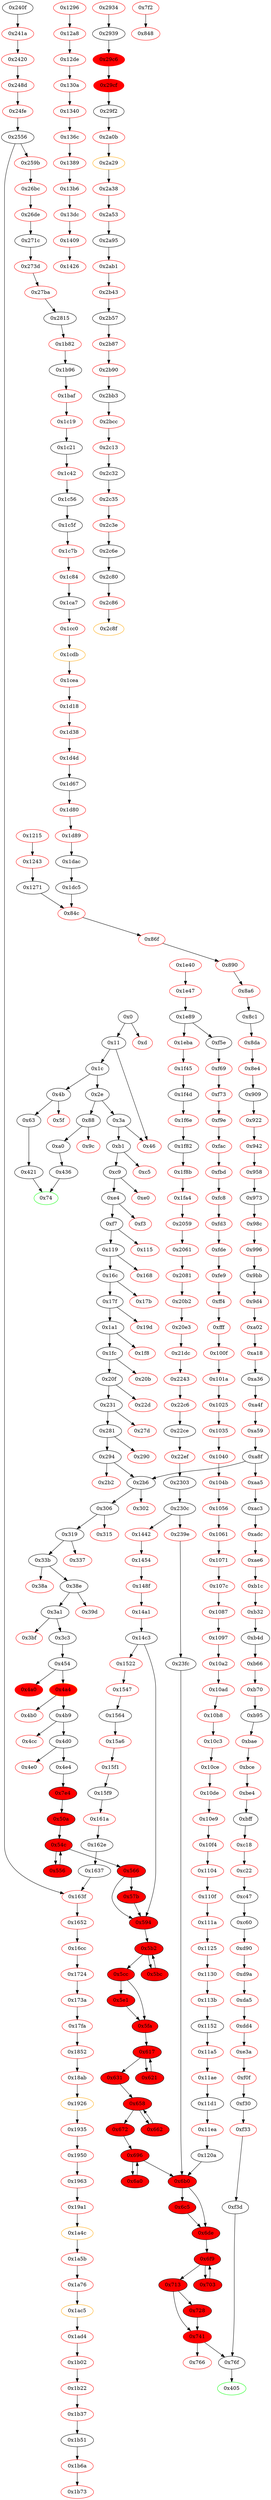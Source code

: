 strict digraph "" {
"0x240f" [fillcolor=white, id="0x240f", style=filled, tooltip="Block 0x240f\n[0x240f:0x2419]\n---\nPredecessors: []\nSuccessors: [0x241a]\n---\n0x240f JUMPDEST\n0x2410 PUSH1 0x1\n0x2412 PUSH1 0x1\n0x2414 PUSH1 0xa0\n0x2416 SHL\n0x2417 SUB\n0x2418 AND\n0x2419 EQ\n---\n0x240f: JUMPDEST \n0x2410: V3064 = 0x1\n0x2412: V3065 = 0x1\n0x2414: V3066 = 0xa0\n0x2416: V3067 = SHL 0xa0 0x1\n0x2417: V3068 = SUB 0x10000000000000000000000000000000000000000 0x1\n0x2418: V3069 = AND 0xffffffffffffffffffffffffffffffffffffffff S0\n0x2419: V3070 = EQ V3069 S1\n---\nEntry stack: []\nStack pops: 2\nStack additions: [V3070]\nExit stack: [V3070]\n\nDef sites:\n"];
"0xae6" [color=red, fillcolor=white, id="0xae6", style=filled, tooltip="Block 0xae6\n[0xae6:0xb1b]\n---\nPredecessors: [0xadc]\nSuccessors: [0xb1c]\n---\n0xae6 DUP2\n0xae7 DUP2\n0xae8 ADD\n0xae9 MLOAD\n0xaea DUP4\n0xaeb DUP3\n0xaec ADD\n0xaed MSTORE\n0xaee PUSH1 0x20\n0xaf0 ADD\n0xaf1 PUSH3 0x2e9\n0xaf5 JUMP\n0xaf6 JUMPDEST\n0xaf7 POP\n0xaf8 POP\n0xaf9 POP\n0xafa POP\n0xafb SWAP1\n0xafc POP\n0xafd ADD\n0xafe PUSH1 0x40\n0xb00 MSTORE\n0xb01 PUSH1 0x20\n0xb03 ADD\n0xb04 DUP1\n0xb05 MLOAD\n0xb06 PUSH1 0x40\n0xb08 MLOAD\n0xb09 SWAP4\n0xb0a SWAP3\n0xb0b SWAP2\n0xb0c SWAP1\n0xb0d DUP5\n0xb0e PUSH5 0x100000000\n0xb14 DUP3\n0xb15 GT\n0xb16 ISZERO\n0xb17 PUSH3 0x32d\n0xb1b JUMPI\n---\n0xae8: V922 = ADD 0x0 V916\n0xae9: V923 = M[V922]\n0xaec: V924 = ADD 0x0 V915\n0xaed: M[V924] = V923\n0xaee: V925 = 0x20\n0xaf0: V926 = ADD 0x20 0x0\n0xaf1: V927 = 0x2e9\n0xaf5: THROW \n0xaf6: JUMPDEST \n0xafd: V928 = ADD S4 S6\n0xafe: V929 = 0x40\n0xb00: M[0x40] = V928\n0xb01: V930 = 0x20\n0xb03: V931 = ADD 0x20 S7\n0xb05: V932 = M[V931]\n0xb06: V933 = 0x40\n0xb08: V934 = M[0x40]\n0xb0e: V935 = 0x100000000\n0xb15: V936 = GT V932 0x100000000\n0xb16: V937 = ISZERO V936\n0xb17: V938 = 0x32d\n0xb1b: THROWI V937\n---\nEntry stack: [V915, V916, V917, V917, V915, V916, 0x0]\nStack pops: 3\nStack additions: [V934, V932, V931, S8, S9, V934]\nExit stack: []\n\nDef sites:\nV915: {0xac7.0xad1}\nV916: {0xac7.0xad4}\nV917: {0xac7.0xad6}\nV917: {0xac7.0xad6}\nV915: {0xac7.0xad1}\nV916: {0xac7.0xad4}\n0x0: {0xac7.0xada}\n"];
"0x2061" [color=red, fillcolor=white, id="0x2061", style=filled, tooltip="Block 0x2061\n[0x2061:0x2080]\n---\nPredecessors: [0x2059]\nSuccessors: [0x2081]\n---\n0x2061 PUSH2 0x100\n0x2064 DUP1\n0x2065 DUP4\n0x2066 SLOAD\n0x2067 DIV\n0x2068 MUL\n0x2069 DUP4\n0x206a MSTORE\n0x206b SWAP2\n0x206c PUSH1 0x20\n0x206e ADD\n0x206f SWAP2\n0x2070 PUSH2 0x6a5\n0x2073 JUMP\n0x2074 JUMPDEST\n0x2075 PUSH1 0x0\n0x2077 PUSH1 0xc\n0x2079 SLOAD\n0x207a DUP3\n0x207b GT\n0x207c ISZERO\n0x207d PUSH2 0x10f6\n0x2080 JUMPI\n---\n0x2061: V2747 = 0x100\n0x2066: V2748 = S[0xa]\n0x2067: V2749 = DIV V2748 0x100\n0x2068: V2750 = MUL V2749 0x100\n0x206a: M[V2741] = V2750\n0x206c: V2751 = 0x20\n0x206e: V2752 = ADD 0x20 V2741\n0x2070: V2753 = 0x6a5\n0x2073: THROW \n0x2074: JUMPDEST \n0x2075: V2754 = 0x0\n0x2077: V2755 = 0xc\n0x2079: V2756 = S[0xc]\n0x207b: V2757 = GT S0 V2756\n0x207c: V2758 = ISZERO V2757\n0x207d: V2759 = 0x10f6\n0x2080: THROWI V2758\n---\nEntry stack: [0x60, V2721, 0xa, V2734, V2741, 0xa, V2734]\nStack pops: 3\nStack additions: [0x0, S0]\nExit stack: []\n\nDef sites:\n0x60: {0x2013.0x2048}\nV2721: {0x2013.0x201b}\n0xa: {0x2013.0x2014}\nV2734: {0x2013.0x2035}\nV2741: {0x2013.0x2050}\n0xa: {0x2013.0x2014}\nV2734: {0x2013.0x2035}\n"];
"0x3c3" [fillcolor=white, id="0x3c3", style=filled, tooltip="Block 0x3c3\n[0x3c3:0x404]\n---\nPredecessors: [0x3a1]\nSuccessors: [0x454]\n---\n0x3c3 JUMPDEST\n0x3c4 SWAP2\n0x3c5 SWAP1\n0x3c6 DUP1\n0x3c7 DUP1\n0x3c8 PUSH1 0x1f\n0x3ca ADD\n0x3cb PUSH1 0x20\n0x3cd DUP1\n0x3ce SWAP2\n0x3cf DIV\n0x3d0 MUL\n0x3d1 PUSH1 0x20\n0x3d3 ADD\n0x3d4 PUSH1 0x40\n0x3d6 MLOAD\n0x3d7 SWAP1\n0x3d8 DUP2\n0x3d9 ADD\n0x3da PUSH1 0x40\n0x3dc MSTORE\n0x3dd DUP1\n0x3de SWAP4\n0x3df SWAP3\n0x3e0 SWAP2\n0x3e1 SWAP1\n0x3e2 DUP2\n0x3e3 DUP2\n0x3e4 MSTORE\n0x3e5 PUSH1 0x20\n0x3e7 ADD\n0x3e8 DUP4\n0x3e9 DUP4\n0x3ea DUP1\n0x3eb DUP3\n0x3ec DUP5\n0x3ed CALLDATACOPY\n0x3ee PUSH1 0x0\n0x3f0 SWAP3\n0x3f1 ADD\n0x3f2 SWAP2\n0x3f3 SWAP1\n0x3f4 SWAP2\n0x3f5 MSTORE\n0x3f6 POP\n0x3f7 SWAP3\n0x3f8 SWAP6\n0x3f9 POP\n0x3fa PUSH3 0x454\n0x3fe SWAP5\n0x3ff POP\n0x400 POP\n0x401 POP\n0x402 POP\n0x403 POP\n0x404 JUMP\n---\n0x3c3: JUMPDEST \n0x3c8: V344 = 0x1f\n0x3ca: V345 = ADD 0x1f V329\n0x3cb: V346 = 0x20\n0x3cf: V347 = DIV V345 0x20\n0x3d0: V348 = MUL V347 0x20\n0x3d1: V349 = 0x20\n0x3d3: V350 = ADD 0x20 V348\n0x3d4: V351 = 0x40\n0x3d6: V352 = M[0x40]\n0x3d9: V353 = ADD V352 V350\n0x3da: V354 = 0x40\n0x3dc: M[0x40] = V353\n0x3e4: M[V352] = V329\n0x3e5: V355 = 0x20\n0x3e7: V356 = ADD 0x20 V352\n0x3ed: CALLDATACOPY V356 V331 V329\n0x3ee: V357 = 0x0\n0x3f1: V358 = ADD V356 V329\n0x3f5: M[V358] = 0x0\n0x3fa: V359 = 0x454\n0x404: JUMP 0x454\n---\nEntry stack: [V13, 0x405, V116, V163, V170, V210, V256, V305, V75, 0x4, V331, V329, V313]\nStack pops: 5\nStack additions: [V352]\nExit stack: [V13, 0x405, V116, V163, V170, V210, V256, V305, V352]\n\nDef sites:\nV13: {0x1c.0x21}\n0x405: {0xb1.0xb2}\nV116: {0x119.0x12c}\nV163: {0x1a1.0x1b4}\nV170: {0x1a1.0x1d8}\nV210: {0x231.0x23e}\nV256: {0x2b6.0x2c3}\nV305: {0x33b.0x34e}\nV75: {0xc9.0xcb}\n0x4: {0xb1.0xb6}\nV331: {0x3a1.0x3a7}\nV329: {0x3a1.0x3a3}\nV313: {0x33b.0x376}\n"];
"0x302" [color=red, fillcolor=white, id="0x302", style=filled, tooltip="Block 0x302\n[0x302:0x305]\n---\nPredecessors: [0x2b6]\nSuccessors: []\n---\n0x302 PUSH1 0x0\n0x304 DUP1\n0x305 REVERT\n---\n0x302: V274 = 0x0\n0x305: REVERT 0x0 0x0\n---\nEntry stack: [V13, 0x405, V116, V163, V170, V210, V256, V75, 0x4, V266, V267]\nStack pops: 0\nStack additions: []\nExit stack: [V13, 0x405, V116, V163, V170, V210, V256, V75, 0x4, V266, V267]\n\nDef sites:\nV13: {0x1c.0x21}\n0x405: {0xb1.0xb2}\nV116: {0x119.0x12c}\nV163: {0x1a1.0x1b4}\nV170: {0x1a1.0x1d8}\nV210: {0x231.0x23e}\nV256: {0x2b6.0x2c3}\nV75: {0xc9.0xcb}\n0x4: {0xb1.0xb6}\nV266: {0x2b6.0x2ee}\nV267: {0x2b6.0x2f1}\n"];
"0x1426" [color=red, fillcolor=white, id="0x1426", style=filled, tooltip="Block 0x1426\n[0x1426:0x1441]\n---\nPredecessors: [0x1409]\nSuccessors: []\n---\n0x1426 PUSH1 0x0\n0x1428 DUP1\n0x1429 REVERT\n0x142a JUMPDEST\n0x142b POP\n0x142c PUSH1 0x1\n0x142e PUSH1 0x1\n0x1430 PUSH1 0xa0\n0x1432 SHL\n0x1433 SUB\n0x1434 DUP2\n0x1435 CALLDATALOAD\n0x1436 AND\n0x1437 SWAP1\n0x1438 PUSH1 0x20\n0x143a ADD\n0x143b CALLDATALOAD\n0x143c ISZERO\n0x143d ISZERO\n0x143e PUSH2 0x112f\n0x1441 JUMP\n---\n0x1426: V1646 = 0x0\n0x1429: REVERT 0x0 0x0\n0x142a: JUMPDEST \n0x142c: V1647 = 0x1\n0x142e: V1648 = 0x1\n0x1430: V1649 = 0xa0\n0x1432: V1650 = SHL 0xa0 0x1\n0x1433: V1651 = SUB 0x10000000000000000000000000000000000000000 0x1\n0x1435: V1652 = CALLDATALOAD S1\n0x1436: V1653 = AND V1652 0xffffffffffffffffffffffffffffffffffffffff\n0x1438: V1654 = 0x20\n0x143a: V1655 = ADD 0x20 S1\n0x143b: V1656 = CALLDATALOAD V1655\n0x143c: V1657 = ISZERO V1656\n0x143d: V1658 = ISZERO V1657\n0x143e: V1659 = 0x112f\n0x1441: THROW \n---\nEntry stack: [0x2cb, 0x4, V1641]\nStack pops: 0\nStack additions: [V1658, V1653]\nExit stack: []\n\nDef sites:\n0x2cb: {0x1414.0x1415}\n0x4: {0x1414.0x1418}\nV1641: {0x1414.0x141c}\n"];
"0x1926" [color=orange, fillcolor=white, id="0x1926", style=filled, tooltip="Block 0x1926\n[0x1926:0x1934]\n---\nPredecessors: [0x18ab]\nSuccessors: [0x1935]\n---\n0x1926 PUSH1 0x0\n0x1928 DUP1\n0x1929 REVERT\n0x192a JUMPDEST\n0x192b POP\n0x192c GAS\n0x192d STATICCALL\n0x192e ISZERO\n0x192f DUP1\n0x1930 ISZERO\n0x1931 PUSH2 0x9ac\n0x1934 JUMPI\n---\n0x1926: V2099 = 0x0\n0x1929: REVERT 0x0 0x0\n0x192a: JUMPDEST \n0x192c: V2100 = GAS\n0x192d: V2101 = STATICCALL V2100 S1 S2 S3 S4 S5\n0x192e: V2102 = ISZERO V2101\n0x1930: V2103 = ISZERO V2102\n0x1931: V2104 = 0x9ac\n0x1934: THROWI V2103\n---\nEntry stack: [V2087, 0x0, V2087, 0xe37ce6fa, V2091, 0x20, V2081, V2094, V2081, V2087, V2096]\nStack pops: 0\nStack additions: [V2102]\nExit stack: []\n\nDef sites:\nV2087: {0x18da.0x18fe}\n0x0: {0x18da.0x1900}\nV2087: {0x18da.0x18fe}\n0xe37ce6fa: {0x18da.0x1905}\nV2091: {0x18da.0x190f}\n0x20: {0x18da.0x1911}\nV2081: {0x18da.0x18f3}\nV2094: {0x18da.0x191a}\nV2081: {0x18da.0x18f3}\nV2087: {0x18da.0x18fe}\nV2096: {0x18da.0x191f}\n"];
"0x405" [color=green, fillcolor=white, id="0x405", style=filled, tooltip="Block 0x405\n[0x405:0x420]\n---\nPredecessors: [0x76f]\nSuccessors: []\n---\n0x405 JUMPDEST\n0x406 PUSH1 0x40\n0x408 DUP1\n0x409 MLOAD\n0x40a PUSH1 0x1\n0x40c PUSH1 0x1\n0x40e PUSH1 0xa0\n0x410 SHL\n0x411 SUB\n0x412 SWAP1\n0x413 SWAP3\n0x414 AND\n0x415 DUP3\n0x416 MSTORE\n0x417 MLOAD\n0x418 SWAP1\n0x419 DUP2\n0x41a SWAP1\n0x41b SUB\n0x41c PUSH1 0x20\n0x41e ADD\n0x41f SWAP1\n0x420 RETURN\n---\n0x405: JUMPDEST \n0x406: V360 = 0x40\n0x409: V361 = M[0x40]\n0x40a: V362 = 0x1\n0x40c: V363 = 0x1\n0x40e: V364 = 0xa0\n0x410: V365 = SHL 0xa0 0x1\n0x411: V366 = SUB 0x10000000000000000000000000000000000000000 0x1\n0x414: V367 = AND V652 0xffffffffffffffffffffffffffffffffffffffff\n0x416: M[V361] = V367\n0x417: V368 = M[0x40]\n0x41b: V369 = SUB V361 V368\n0x41c: V370 = 0x20\n0x41e: V371 = ADD 0x20 V369\n0x420: RETURN V368 V371\n---\nEntry stack: [V13, V652]\nStack pops: 1\nStack additions: []\nExit stack: [V13]\n\nDef sites:\nV13: {0x1c.0x21}\nV652: {0x741.0x75c}\n"];
"0x1a76" [color=red, fillcolor=white, id="0x1a76", style=filled, tooltip="Block 0x1a76\n[0x1a76:0x1ac4]\n---\nPredecessors: [0x1a5b]\nSuccessors: [0x1ac5]\n---\n0x1a76 PUSH1 0x0\n0x1a78 DUP1\n0x1a79 REVERT\n0x1a7a JUMPDEST\n0x1a7b POP\n0x1a7c MLOAD\n0x1a7d PUSH1 0x40\n0x1a7f DUP1\n0x1a80 MLOAD\n0x1a81 PUSH4 0x7bb7ca87\n0x1a86 PUSH1 0xe1\n0x1a88 SHL\n0x1a89 DUP2\n0x1a8a MSTORE\n0x1a8b PUSH1 0x4\n0x1a8d DUP2\n0x1a8e ADD\n0x1a8f DUP4\n0x1a90 SWAP1\n0x1a91 MSTORE\n0x1a92 SWAP1\n0x1a93 MLOAD\n0x1a94 SWAP2\n0x1a95 SWAP3\n0x1a96 POP\n0x1a97 PUSH1 0x60\n0x1a99 SWAP2\n0x1a9a PUSH1 0x1\n0x1a9c PUSH1 0x1\n0x1a9e PUSH1 0xa0\n0x1aa0 SHL\n0x1aa1 SUB\n0x1aa2 DUP7\n0x1aa3 AND\n0x1aa4 SWAP2\n0x1aa5 PUSH4 0xf76f950e\n0x1aaa SWAP2\n0x1aab PUSH1 0x24\n0x1aad DUP1\n0x1aae DUP4\n0x1aaf ADD\n0x1ab0 SWAP3\n0x1ab1 PUSH1 0x0\n0x1ab3 SWAP3\n0x1ab4 SWAP2\n0x1ab5 SWAP1\n0x1ab6 DUP3\n0x1ab7 SWAP1\n0x1ab8 SUB\n0x1ab9 ADD\n0x1aba DUP2\n0x1abb DUP7\n0x1abc DUP1\n0x1abd EXTCODESIZE\n0x1abe ISZERO\n0x1abf DUP1\n0x1ac0 ISZERO\n0x1ac1 PUSH2 0xb37\n0x1ac4 JUMPI\n---\n0x1a76: V2223 = 0x0\n0x1a79: REVERT 0x0 0x0\n0x1a7a: JUMPDEST \n0x1a7c: V2224 = M[S1]\n0x1a7d: V2225 = 0x40\n0x1a80: V2226 = M[0x40]\n0x1a81: V2227 = 0x7bb7ca87\n0x1a86: V2228 = 0xe1\n0x1a88: V2229 = SHL 0xe1 0x7bb7ca87\n0x1a8a: M[V2226] = 0xf76f950e00000000000000000000000000000000000000000000000000000000\n0x1a8b: V2230 = 0x4\n0x1a8e: V2231 = ADD V2226 0x4\n0x1a91: M[V2231] = V2224\n0x1a93: V2232 = M[0x40]\n0x1a97: V2233 = 0x60\n0x1a9a: V2234 = 0x1\n0x1a9c: V2235 = 0x1\n0x1a9e: V2236 = 0xa0\n0x1aa0: V2237 = SHL 0xa0 0x1\n0x1aa1: V2238 = SUB 0x10000000000000000000000000000000000000000 0x1\n0x1aa3: V2239 = AND S4 0xffffffffffffffffffffffffffffffffffffffff\n0x1aa5: V2240 = 0xf76f950e\n0x1aab: V2241 = 0x24\n0x1aaf: V2242 = ADD V2226 0x24\n0x1ab1: V2243 = 0x0\n0x1ab8: V2244 = SUB V2226 V2232\n0x1ab9: V2245 = ADD V2244 0x24\n0x1abd: V2246 = EXTCODESIZE V2239\n0x1abe: V2247 = ISZERO V2246\n0x1ac0: V2248 = ISZERO V2247\n0x1ac1: V2249 = 0xb37\n0x1ac4: THROWI V2248\n---\nEntry stack: [V2217, V2218]\nStack pops: 0\nStack additions: [V2247, V2239, V2232, V2245, V2232, 0x0, V2242, 0xf76f950e, V2239, 0x60, V2224, S3, S4]\nExit stack: []\n\nDef sites:\nV2217: {0x1a64.0x1a6b}\nV2218: {0x1a64.0x1a6c}\n"];
"0x1b37" [color=red, fillcolor=white, id="0x1b37", style=filled, tooltip="Block 0x1b37\n[0x1b37:0x1b50]\n---\nPredecessors: [0x1b22]\nSuccessors: [0x1b51]\n---\n0x1b37 PUSH1 0x0\n0x1b39 DUP1\n0x1b3a REVERT\n0x1b3b JUMPDEST\n0x1b3c DUP3\n0x1b3d MLOAD\n0x1b3e PUSH5 0x100000000\n0x1b44 DUP2\n0x1b45 GT\n0x1b46 DUP3\n0x1b47 DUP3\n0x1b48 ADD\n0x1b49 DUP9\n0x1b4a LT\n0x1b4b OR\n0x1b4c ISZERO\n0x1b4d PUSH2 0xbc3\n0x1b50 JUMPI\n---\n0x1b37: V2292 = 0x0\n0x1b3a: REVERT 0x0 0x0\n0x1b3b: JUMPDEST \n0x1b3d: V2293 = M[S2]\n0x1b3e: V2294 = 0x100000000\n0x1b45: V2295 = GT V2293 0x100000000\n0x1b48: V2296 = ADD V2293 S0\n0x1b4a: V2297 = LT S5 V2296\n0x1b4b: V2298 = OR V2297 V2295\n0x1b4c: V2299 = ISZERO V2298\n0x1b4d: V2300 = 0xbc3\n0x1b50: THROWI V2299\n---\nEntry stack: [S5, S4, S3, V2286, S1, V2288]\nStack pops: 0\nStack additions: [V2293, S0, S1, S2, S3, S4, S5]\nExit stack: []\n\nDef sites:\nS5: {}\nS4: {}\nS3: {}\nV2286: {0x1b26.0x1b29}\nS1: {}\nV2288: {0x1b26.0x1b2e}\n"];
"0x20b2" [color=red, fillcolor=white, id="0x20b2", style=filled, tooltip="Block 0x20b2\n[0x20b2:0x20e2]\n---\nPredecessors: [0x2081]\nSuccessors: [0x20e3]\n---\n0x20b2 POP\n0x20b3 PUSH1 0x1\n0x20b5 PUSH2 0x614\n0x20b8 JUMP\n0x20b9 JUMPDEST\n0x20ba POP\n0x20bb PUSH1 0x0\n0x20bd PUSH2 0x614\n0x20c0 JUMP\n0x20c1 JUMPDEST\n0x20c2 PUSH2 0x1137\n0x20c5 PUSH2 0x13f8\n0x20c8 JUMP\n0x20c9 JUMPDEST\n0x20ca PUSH1 0x1\n0x20cc PUSH1 0x1\n0x20ce PUSH1 0xa0\n0x20d0 SHL\n0x20d1 SUB\n0x20d2 AND\n0x20d3 DUP3\n0x20d4 PUSH1 0x1\n0x20d6 PUSH1 0x1\n0x20d8 PUSH1 0xa0\n0x20da SHL\n0x20db SUB\n0x20dc AND\n0x20dd EQ\n0x20de ISZERO\n0x20df PUSH2 0x119d\n0x20e2 JUMPI\n---\n0x20b3: V2775 = 0x1\n0x20b5: V2776 = 0x614\n0x20b8: THROW \n0x20b9: JUMPDEST \n0x20bb: V2777 = 0x0\n0x20bd: V2778 = 0x614\n0x20c0: THROW \n0x20c1: JUMPDEST \n0x20c2: V2779 = 0x1137\n0x20c5: V2780 = 0x13f8\n0x20c8: THROW \n0x20c9: JUMPDEST \n0x20ca: V2781 = 0x1\n0x20cc: V2782 = 0x1\n0x20ce: V2783 = 0xa0\n0x20d0: V2784 = SHL 0xa0 0x1\n0x20d1: V2785 = SUB 0x10000000000000000000000000000000000000000 0x1\n0x20d2: V2786 = AND 0xffffffffffffffffffffffffffffffffffffffff S0\n0x20d4: V2787 = 0x1\n0x20d6: V2788 = 0x1\n0x20d8: V2789 = 0xa0\n0x20da: V2790 = SHL 0xa0 0x1\n0x20db: V2791 = SUB 0x10000000000000000000000000000000000000000 0x1\n0x20dc: V2792 = AND 0xffffffffffffffffffffffffffffffffffffffff S2\n0x20dd: V2793 = EQ V2792 V2786\n0x20de: V2794 = ISZERO V2793\n0x20df: V2795 = 0x119d\n0x20e2: THROWI V2794\n---\nEntry stack: []\nStack pops: 1\nStack additions: [S1, S2]\nExit stack: []\n\nDef sites:\n"];
"0x1b82" [color=red, fillcolor=white, id="0x1b82", style=filled, tooltip="Block 0x1b82\n[0x1b82:0x1b95]\n---\nPredecessors: [0x2815]\nSuccessors: [0x1b96]\n---\n0x1b82 JUMPDEST\n0x1b83 POP\n0x1b84 POP\n0x1b85 POP\n0x1b86 POP\n0x1b87 SWAP1\n0x1b88 POP\n0x1b89 SWAP1\n0x1b8a DUP2\n0x1b8b ADD\n0x1b8c SWAP1\n0x1b8d PUSH1 0x1f\n0x1b8f AND\n0x1b90 DUP1\n0x1b91 ISZERO\n0x1b92 PUSH2 0xc1d\n0x1b95 JUMPI\n---\n0x1b82: JUMPDEST \n0x1b8b: V2316 = ADD S4 S6\n0x1b8d: V2317 = 0x1f\n0x1b8f: V2318 = AND 0x1f S4\n0x1b91: V2319 = ISZERO V2318\n0x1b92: V2320 = 0xc1d\n0x1b95: THROWI V2319\n---\nEntry stack: [S5, S4, S3, 0x0, 0x19a2, V3469]\nStack pops: 7\nStack additions: [V2316, V2318]\nExit stack: [V2316, V2318]\n\nDef sites:\nS5: {}\nS4: {}\nS3: {}\n0x0: {0x2920.0x2921}\n0x19a2: {0x2920.0x2923}\nV3469: {0x2920.0x292f}\n"];
"0x1e40" [color=red, fillcolor=white, id="0x1e40", style=filled, tooltip="Block 0x1e40\n[0x1e40:0x1e46]\n---\nPredecessors: []\nSuccessors: [0x1e47]\n---\n0x1e40 JUMPDEST\n0x1e41 DUP3\n0x1e42 LT\n0x1e43 PUSH2 0xeeb\n0x1e46 JUMPI\n---\n0x1e40: JUMPDEST \n0x1e42: V2545 = LT S2 S0\n0x1e43: V2546 = 0xeeb\n0x1e46: THROWI V2545\n---\nEntry stack: []\nStack pops: 3\nStack additions: [S2, S1]\nExit stack: [S2, S1]\n\nDef sites:\n"];
"0x39d" [color=red, fillcolor=white, id="0x39d", style=filled, tooltip="Block 0x39d\n[0x39d:0x3a0]\n---\nPredecessors: [0x38e]\nSuccessors: []\n---\n0x39d PUSH1 0x0\n0x39f DUP1\n0x3a0 REVERT\n---\n0x39d: V328 = 0x0\n0x3a0: REVERT 0x0 0x0\n---\nEntry stack: [V13, 0x405, V116, V163, V170, V210, V256, V305, V75, 0x4, V313, V322]\nStack pops: 0\nStack additions: []\nExit stack: [V13, 0x405, V116, V163, V170, V210, V256, V305, V75, 0x4, V313, V322]\n\nDef sites:\nV13: {0x1c.0x21}\n0x405: {0xb1.0xb2}\nV116: {0x119.0x12c}\nV163: {0x1a1.0x1b4}\nV170: {0x1a1.0x1d8}\nV210: {0x231.0x23e}\nV256: {0x2b6.0x2c3}\nV305: {0x33b.0x34e}\nV75: {0xc9.0xcb}\n0x4: {0xb1.0xb6}\nV313: {0x33b.0x376}\nV322: {0x38e.0x390}\n"];
"0x1040" [color=red, fillcolor=white, id="0x1040", style=filled, tooltip="Block 0x1040\n[0x1040:0x104a]\n---\nPredecessors: [0x1035]\nSuccessors: [0x104b]\n---\n0x1040 DUP1\n0x1041 PUSH4 0x95d89b41\n0x1046 EQ\n0x1047 PUSH2 0x45d\n0x104a JUMPI\n---\n0x1041: V1285 = 0x95d89b41\n0x1046: V1286 = EQ 0x95d89b41 S0\n0x1047: V1287 = 0x45d\n0x104a: THROWI V1286\n---\nEntry stack: [S0]\nStack pops: 1\nStack additions: [S0]\nExit stack: [S0]\n\nDef sites:\nS0: {}\n"];
"0x1963" [color=red, fillcolor=white, id="0x1963", style=filled, tooltip="Block 0x1963\n[0x1963:0x19a0]\n---\nPredecessors: [0x1950]\nSuccessors: [0x19a1]\n---\n0x1963 PUSH1 0x0\n0x1965 DUP1\n0x1966 REVERT\n0x1967 JUMPDEST\n0x1968 PUSH1 0x11\n0x196a SLOAD\n0x196b PUSH1 0x0\n0x196d DUP5\n0x196e DUP2\n0x196f MSTORE\n0x1970 PUSH1 0x12\n0x1972 PUSH1 0x20\n0x1974 MSTORE\n0x1975 PUSH1 0x40\n0x1977 SWAP1\n0x1978 SHA3\n0x1979 PUSH1 0x1\n0x197b PUSH1 0x1\n0x197d PUSH1 0xa0\n0x197f SHL\n0x1980 SUB\n0x1981 SWAP1\n0x1982 SWAP2\n0x1983 AND\n0x1984 SWAP1\n0x1985 PUSH2 0x9fb\n0x1988 SWAP1\n0x1989 PUSH2 0x14bf\n0x198c JUMP\n0x198d JUMPDEST\n0x198e PUSH2 0xa04\n0x1991 DUP5\n0x1992 PUSH2 0x10e2\n0x1995 JUMP\n0x1996 JUMPDEST\n0x1997 ISZERO\n0x1998 ISZERO\n0x1999 PUSH1 0x1\n0x199b EQ\n0x199c ISZERO\n0x199d PUSH2 0xa4d\n0x19a0 JUMPI\n---\n0x1963: V2123 = 0x0\n0x1966: REVERT 0x0 0x0\n0x1967: JUMPDEST \n0x1968: V2124 = 0x11\n0x196a: V2125 = S[0x11]\n0x196b: V2126 = 0x0\n0x196f: M[0x0] = S2\n0x1970: V2127 = 0x12\n0x1972: V2128 = 0x20\n0x1974: M[0x20] = 0x12\n0x1975: V2129 = 0x40\n0x1978: V2130 = SHA3 0x0 0x40\n0x1979: V2131 = 0x1\n0x197b: V2132 = 0x1\n0x197d: V2133 = 0xa0\n0x197f: V2134 = SHL 0xa0 0x1\n0x1980: V2135 = SUB 0x10000000000000000000000000000000000000000 0x1\n0x1983: V2136 = AND V2125 0xffffffffffffffffffffffffffffffffffffffff\n0x1985: V2137 = 0x9fb\n0x1989: V2138 = 0x14bf\n0x198c: THROW \n0x198d: JUMPDEST \n0x198e: V2139 = 0xa04\n0x1992: V2140 = 0x10e2\n0x1995: THROW \n0x1996: JUMPDEST \n0x1997: V2141 = ISZERO S0\n0x1998: V2142 = ISZERO V2141\n0x1999: V2143 = 0x1\n0x199b: V2144 = EQ 0x1 V2142\n0x199c: V2145 = ISZERO V2144\n0x199d: V2146 = 0xa4d\n0x19a0: THROWI V2145\n---\nEntry stack: [V2117]\nStack pops: 0\nStack additions: [V2130, 0x9fb, V2136, S0, S1, S2, S3, 0xa04, S0, S1, S2, S3]\nExit stack: []\n\nDef sites:\nV2117: {0x1954.0x1956}\n"];
"0x621" [fillcolor=red, id="0x621", style=filled, tooltip="Block 0x621\n[0x621:0x630]\n---\nPredecessors: [0x617]\nSuccessors: [0x617]\n---\n0x621 DUP2\n0x622 DUP2\n0x623 ADD\n0x624 MLOAD\n0x625 DUP4\n0x626 DUP3\n0x627 ADD\n0x628 MSTORE\n0x629 PUSH1 0x20\n0x62b ADD\n0x62c PUSH3 0x617\n0x630 JUMP\n---\n0x623: V554 = ADD S0 V548\n0x624: V555 = M[V554]\n0x627: V556 = ADD S0 V547\n0x628: M[V556] = V555\n0x629: V557 = 0x20\n0x62b: V558 = ADD 0x20 S0\n0x62c: V559 = 0x617\n0x630: JUMP 0x617\n---\nEntry stack: [V13, 0x405, V116, V163, V170, V210, V256, V305, V352, 0x0, V411, V440, 0x0, V116, V163, V454, V170, V210, V256, V305, V352, V686, V686, V460, V466, V468, V470, S7, V547, V548, V549, V549, V547, V548, S0]\nStack pops: 3\nStack additions: [S2, S1, V558]\nExit stack: [V13, 0x405, V116, V163, V170, V210, V256, V305, V352, 0x0, V411, V440, 0x0, V116, V163, V454, V170, V210, V256, V305, V352, V686, V686, V460, V466, V468, V470, S7, V547, V548, V549, V549, V547, V548, V558]\n\nDef sites:\nV13: {0x1c.0x21}\n0x405: {0xb1.0xb2}\nV116: {0x119.0x12c}\nV163: {0x1a1.0x1b4}\nV170: {0x1a1.0x1d8}\nV210: {0x231.0x23e}\nV256: {0x2b6.0x2c3}\nV305: {0x33b.0x34e}\nV352: {0x3c3.0x3d6}\n0x0: {0x454.0x46e}\nV411: {0x454.0x479}\nV440: {0x4d0.0x4d2}\n0x0: {0x4e4.0x4f1}\nV116: {0x119.0x12c}\nV163: {0x1a1.0x1b4}\nV454: {0x4e4.0x4f7}\nV170: {0x1a1.0x1d8}\nV210: {0x231.0x23e}\nV256: {0x2b6.0x2c3}\nV305: {0x33b.0x34e}\nV352: {0x3c3.0x3d6}\nV686: {0x7e4.0x7ef}\nV686: {0x7e4.0x7ef}\nV460: {0x50a.0x50f}\nV466: {0x50a.0x51f}\nV468: {0x50a.0x523}\nV470: {0x50a.0x527}\nS7: {0x1510.0x1511, 0x50a.0x52b}\nV547: {0x5fa.0x60b}\nV548: {0x5fa.0x60f}\nV549: {0x5fa.0x611}\nV549: {0x5fa.0x611}\nV547: {0x5fa.0x60b}\nV548: {0x5fa.0x60f}\nS0: {0x621.0x62b, 0x5fa.0x615}\n"];
"0x1cdb" [color=orange, fillcolor=white, id="0x1cdb", style=filled, tooltip="Block 0x1cdb\n[0x1cdb:0x1ce9]\n---\nPredecessors: [0x1cc0]\nSuccessors: [0x1cea]\n---\n0x1cdb PUSH1 0x0\n0x1cdd DUP1\n0x1cde REVERT\n0x1cdf JUMPDEST\n0x1ce0 POP\n0x1ce1 GAS\n0x1ce2 STATICCALL\n0x1ce3 ISZERO\n0x1ce4 DUP1\n0x1ce5 ISZERO\n0x1ce6 PUSH2 0xd61\n0x1ce9 JUMPI\n---\n0x1cdb: V2438 = 0x0\n0x1cde: REVERT 0x0 0x0\n0x1cdf: JUMPDEST \n0x1ce1: V2439 = GAS\n0x1ce2: V2440 = STATICCALL V2439 S1 S2 S3 S4 S5\n0x1ce3: V2441 = ISZERO V2440\n0x1ce5: V2442 = ISZERO V2441\n0x1ce6: V2443 = 0xd61\n0x1ce9: THROWI V2442\n---\nEntry stack: [S8, S7, V2429, 0x0, V2432, V2433, V2432, S1, V2435]\nStack pops: 0\nStack additions: [V2441]\nExit stack: []\n\nDef sites:\nS8: {}\nS7: {}\nV2429: {0x1ca7.0x1cbd}\n0x0: {0x1cc0.0x1cc8}\nV2432: {0x1cc0.0x1ccc}\nV2433: {0x1cc0.0x1ccf}\nV2432: {0x1cc0.0x1ccc}\nS1: {}\nV2435: {0x1cc0.0x1cd4}\n"];
"0x11ae" [color=red, fillcolor=white, id="0x11ae", style=filled, tooltip="Block 0x11ae\n[0x11ae:0x11d0]\n---\nPredecessors: [0x11a5]\nSuccessors: [0x11d1]\n---\n0x11ae DUP2\n0x11af DUP2\n0x11b0 ADD\n0x11b1 MLOAD\n0x11b2 DUP4\n0x11b3 DUP3\n0x11b4 ADD\n0x11b5 MSTORE\n0x11b6 PUSH1 0x20\n0x11b8 ADD\n0x11b9 PUSH2 0x213\n0x11bc JUMP\n0x11bd JUMPDEST\n0x11be POP\n0x11bf POP\n0x11c0 POP\n0x11c1 POP\n0x11c2 SWAP1\n0x11c3 POP\n0x11c4 SWAP1\n0x11c5 DUP2\n0x11c6 ADD\n0x11c7 SWAP1\n0x11c8 PUSH1 0x1f\n0x11ca AND\n0x11cb DUP1\n0x11cc ISZERO\n0x11cd PUSH2 0x258\n0x11d0 JUMPI\n---\n0x11b0: V1393 = ADD 0x0 V1388\n0x11b1: V1394 = M[V1393]\n0x11b4: V1395 = ADD 0x0 V1387\n0x11b5: M[V1395] = V1394\n0x11b6: V1396 = 0x20\n0x11b8: V1397 = ADD 0x20 0x0\n0x11b9: V1398 = 0x213\n0x11bc: THROW \n0x11bd: JUMPDEST \n0x11c6: V1399 = ADD S4 S6\n0x11c8: V1400 = 0x1f\n0x11ca: V1401 = AND 0x1f S4\n0x11cc: V1402 = ISZERO V1401\n0x11cd: V1403 = 0x258\n0x11d0: THROWI V1402\n---\nEntry stack: [S9, V1382, V1382, V1387, V1388, V1386, V1386, V1387, V1388, 0x0]\nStack pops: 3\nStack additions: [V1401, V1399]\nExit stack: []\n\nDef sites:\nS9: {}\nV1382: {0x1183.0x1187}\nV1382: {0x1183.0x1187}\nV1387: {0x1183.0x119b}\nV1388: {0x1183.0x119e}\nV1386: {0x1183.0x1194}\nV1386: {0x1183.0x1194}\nV1387: {0x1183.0x119b}\nV1388: {0x1183.0x119e}\n0x0: {0x1183.0x11a3}\n"];
"0x19d" [color=red, fillcolor=white, id="0x19d", style=filled, tooltip="Block 0x19d\n[0x19d:0x1a0]\n---\nPredecessors: [0x17f]\nSuccessors: []\n---\n0x19d PUSH1 0x0\n0x19f DUP1\n0x1a0 REVERT\n---\n0x19d: V154 = 0x0\n0x1a0: REVERT 0x0 0x0\n---\nEntry stack: [V13, 0x405, V116, V75, 0x4, V142, V140, 0x44]\nStack pops: 0\nStack additions: []\nExit stack: [V13, 0x405, V116, V75, 0x4, V142, V140, 0x44]\n\nDef sites:\nV13: {0x1c.0x21}\n0x405: {0xb1.0xb2}\nV116: {0x119.0x12c}\nV75: {0xc9.0xcb}\n0x4: {0xb1.0xb6}\nV142: {0x17f.0x185}\nV140: {0x17f.0x181}\n0x44: {0x119.0x154}\n"];
"0x1f8" [color=red, fillcolor=white, id="0x1f8", style=filled, tooltip="Block 0x1f8\n[0x1f8:0x1fb]\n---\nPredecessors: [0x1a1]\nSuccessors: []\n---\n0x1f8 PUSH1 0x0\n0x1fa DUP1\n0x1fb REVERT\n---\n0x1f8: V182 = 0x0\n0x1fb: REVERT 0x0 0x0\n---\nEntry stack: [V13, 0x405, V116, V163, V170, V75, 0x4, 0x84, V175]\nStack pops: 0\nStack additions: []\nExit stack: [V13, 0x405, V116, V163, V170, V75, 0x4, 0x84, V175]\n\nDef sites:\nV13: {0x1c.0x21}\n0x405: {0xb1.0xb2}\nV116: {0x119.0x12c}\nV163: {0x1a1.0x1b4}\nV170: {0x1a1.0x1d8}\nV75: {0xc9.0xcb}\n0x4: {0xb1.0xb6}\n0x84: {0x1a1.0x1e2}\nV175: {0x1a1.0x1e8}\n"];
"0xbe4" [color=red, fillcolor=white, id="0xbe4", style=filled, tooltip="Block 0xbe4\n[0xbe4:0xbfe]\n---\nPredecessors: [0xbce]\nSuccessors: [0xbff]\n---\n0xbe4 PUSH1 0x0\n0xbe6 DUP1\n0xbe7 REVERT\n0xbe8 JUMPDEST\n0xbe9 DUP3\n0xbea MLOAD\n0xbeb PUSH5 0x100000000\n0xbf1 DUP2\n0xbf2 GT\n0xbf3 DUP3\n0xbf4 DUP3\n0xbf5 ADD\n0xbf6 DUP9\n0xbf7 LT\n0xbf8 OR\n0xbf9 ISZERO\n0xbfa PUSH3 0x410\n0xbfe JUMPI\n---\n0xbe4: V1004 = 0x0\n0xbe7: REVERT 0x0 0x0\n0xbe8: JUMPDEST \n0xbea: V1005 = M[S2]\n0xbeb: V1006 = 0x100000000\n0xbf2: V1007 = GT V1005 0x100000000\n0xbf5: V1008 = ADD V1005 S0\n0xbf7: V1009 = LT S5 V1008\n0xbf8: V1010 = OR V1009 V1007\n0xbf9: V1011 = ISZERO V1010\n0xbfa: V1012 = 0x410\n0xbfe: THROWI V1011\n---\nEntry stack: [S5, S4, S3, V998, S1, V1000]\nStack pops: 0\nStack additions: [V1005, S0, S1, S2, S3, S4, S5]\nExit stack: []\n\nDef sites:\nS5: {}\nS4: {}\nS3: {}\nV998: {0xbd2.0xbd5}\nS1: {}\nV1000: {0xbd2.0xbda}\n"];
"0x1243" [color=red, fillcolor=white, id="0x1243", style=filled, tooltip="Block 0x1243\n[0x1243:0x1270]\n---\nPredecessors: [0x1215]\nSuccessors: [0x1271]\n---\n0x1243 PUSH1 0x0\n0x1245 DUP1\n0x1246 REVERT\n0x1247 JUMPDEST\n0x1248 POP\n0x1249 PUSH1 0x1\n0x124b PUSH1 0x1\n0x124d PUSH1 0xa0\n0x124f SHL\n0x1250 SUB\n0x1251 DUP2\n0x1252 CALLDATALOAD\n0x1253 AND\n0x1254 SWAP1\n0x1255 PUSH1 0x20\n0x1257 ADD\n0x1258 CALLDATALOAD\n0x1259 PUSH2 0x712\n0x125c JUMP\n0x125d JUMPDEST\n0x125e STOP\n0x125f JUMPDEST\n0x1260 PUSH2 0x2ea\n0x1263 PUSH1 0x4\n0x1265 DUP1\n0x1266 CALLDATASIZE\n0x1267 SUB\n0x1268 PUSH1 0x20\n0x126a DUP2\n0x126b LT\n0x126c ISZERO\n0x126d PUSH2 0x2e3\n0x1270 JUMPI\n---\n0x1243: V1450 = 0x0\n0x1246: REVERT 0x0 0x0\n0x1247: JUMPDEST \n0x1249: V1451 = 0x1\n0x124b: V1452 = 0x1\n0x124d: V1453 = 0xa0\n0x124f: V1454 = SHL 0xa0 0x1\n0x1250: V1455 = SUB 0x10000000000000000000000000000000000000000 0x1\n0x1252: V1456 = CALLDATALOAD S1\n0x1253: V1457 = AND V1456 0xffffffffffffffffffffffffffffffffffffffff\n0x1255: V1458 = 0x20\n0x1257: V1459 = ADD 0x20 S1\n0x1258: V1460 = CALLDATALOAD V1459\n0x1259: V1461 = 0x712\n0x125c: THROW \n0x125d: JUMPDEST \n0x125e: STOP \n0x125f: JUMPDEST \n0x1260: V1462 = 0x2ea\n0x1263: V1463 = 0x4\n0x1266: V1464 = CALLDATASIZE\n0x1267: V1465 = SUB V1464 0x4\n0x1268: V1466 = 0x20\n0x126b: V1467 = LT V1465 0x20\n0x126c: V1468 = ISZERO V1467\n0x126d: V1469 = 0x2e3\n0x1270: THROWI V1468\n---\nEntry stack: [0x2cb, 0x4, V1445]\nStack pops: 0\nStack additions: [V1460, V1457, V1465, 0x4, 0x2ea]\nExit stack: []\n\nDef sites:\n0x2cb: {0x1231.0x1232}\n0x4: {0x1231.0x1235}\nV1445: {0x1231.0x1239}\n"];
"0x10ce" [color=red, fillcolor=white, id="0x10ce", style=filled, tooltip="Block 0x10ce\n[0x10ce:0x10dd]\n---\nPredecessors: [0x10c3]\nSuccessors: [0x10de]\n---\n0x10ce PUSH2 0x1a9\n0x10d1 JUMP\n0x10d2 JUMPDEST\n0x10d3 DUP1\n0x10d4 PUSH4 0x23b872dd\n0x10d9 EQ\n0x10da PUSH2 0x304\n0x10dd JUMPI\n---\n0x10ce: V1323 = 0x1a9\n0x10d1: THROW \n0x10d2: JUMPDEST \n0x10d4: V1324 = 0x23b872dd\n0x10d9: V1325 = EQ 0x23b872dd S0\n0x10da: V1326 = 0x304\n0x10dd: THROWI V1325\n---\nEntry stack: [S0]\nStack pops: 0\nStack additions: [S0]\nExit stack: []\n\nDef sites:\nS0: {}\n"];
"0x1637" [fillcolor=white, id="0x1637", style=filled, tooltip="Block 0x1637\n[0x1637:0x163e]\n---\nPredecessors: [0x162e]\nSuccessors: [0x163f]\n---\n0x1637 JUMPDEST\n0x1638 POP\n0x1639 POP\n0x163a POP\n0x163b POP\n0x163c POP\n0x163d SWAP1\n0x163e POP\n---\n0x1637: JUMPDEST \n---\nEntry stack: [V1844, V1836, V1829]\nStack pops: 7\nStack additions: [S5]\nExit stack: [S2]\n\nDef sites:\nV1844: {0x162e.0x1635}\nV1836: {0x161a.0x1622}\nV1829: {0x160c.0x160e}\n"];
"0x239e" [color=red, fillcolor=white, id="0x239e", style=filled, tooltip="Block 0x239e\n[0x239e:0x23fb]\n---\nPredecessors: [0x230c]\nSuccessors: [0x23fc]\n---\n0x239e PUSH1 0x40\n0x23a0 MLOAD\n0x23a1 PUSH3 0x461bcd\n0x23a5 PUSH1 0xe5\n0x23a7 SHL\n0x23a8 DUP2\n0x23a9 MSTORE\n0x23aa PUSH1 0x4\n0x23ac ADD\n0x23ad DUP1\n0x23ae DUP1\n0x23af PUSH1 0x20\n0x23b1 ADD\n0x23b2 DUP3\n0x23b3 DUP2\n0x23b4 SUB\n0x23b5 DUP3\n0x23b6 MSTORE\n0x23b7 PUSH1 0x2c\n0x23b9 DUP2\n0x23ba MSTORE\n0x23bb PUSH1 0x20\n0x23bd ADD\n0x23be DUP1\n0x23bf PUSH2 0x1d8a\n0x23c2 PUSH1 0x2c\n0x23c4 SWAP2\n0x23c5 CODECOPY\n0x23c6 PUSH1 0x40\n0x23c8 ADD\n0x23c9 SWAP2\n0x23ca POP\n0x23cb POP\n0x23cc PUSH1 0x40\n0x23ce MLOAD\n0x23cf DUP1\n0x23d0 SWAP2\n0x23d1 SUB\n0x23d2 SWAP1\n0x23d3 REVERT\n0x23d4 JUMPDEST\n0x23d5 PUSH1 0x0\n0x23d7 PUSH2 0x144d\n0x23da DUP4\n0x23db PUSH2 0xf0a\n0x23de JUMP\n0x23df JUMPDEST\n0x23e0 SWAP1\n0x23e1 POP\n0x23e2 DUP1\n0x23e3 PUSH1 0x1\n0x23e5 PUSH1 0x1\n0x23e7 PUSH1 0xa0\n0x23e9 SHL\n0x23ea SUB\n0x23eb AND\n0x23ec DUP5\n0x23ed PUSH1 0x1\n0x23ef PUSH1 0x1\n0x23f1 PUSH1 0xa0\n0x23f3 SHL\n0x23f4 SUB\n0x23f5 AND\n0x23f6 EQ\n0x23f7 DUP1\n0x23f8 PUSH2 0x1488\n0x23fb JUMPI\n---\n0x239e: V3019 = 0x40\n0x23a0: V3020 = M[0x40]\n0x23a1: V3021 = 0x461bcd\n0x23a5: V3022 = 0xe5\n0x23a7: V3023 = SHL 0xe5 0x461bcd\n0x23a9: M[V3020] = 0x8c379a000000000000000000000000000000000000000000000000000000000\n0x23aa: V3024 = 0x4\n0x23ac: V3025 = ADD 0x4 V3020\n0x23af: V3026 = 0x20\n0x23b1: V3027 = ADD 0x20 V3025\n0x23b4: V3028 = SUB V3027 V3025\n0x23b6: M[V3025] = V3028\n0x23b7: V3029 = 0x2c\n0x23ba: M[V3027] = 0x2c\n0x23bb: V3030 = 0x20\n0x23bd: V3031 = ADD 0x20 V3027\n0x23bf: V3032 = 0x1d8a\n0x23c2: V3033 = 0x2c\n0x23c5: CODECOPY V3031 0x1d8a 0x2c\n0x23c6: V3034 = 0x40\n0x23c8: V3035 = ADD 0x40 V3031\n0x23cc: V3036 = 0x40\n0x23ce: V3037 = M[0x40]\n0x23d1: V3038 = SUB V3035 V3037\n0x23d3: REVERT V3037 V3038\n0x23d4: JUMPDEST \n0x23d5: V3039 = 0x0\n0x23d7: V3040 = 0x144d\n0x23db: V3041 = 0xf0a\n0x23de: THROW \n0x23df: JUMPDEST \n0x23e3: V3042 = 0x1\n0x23e5: V3043 = 0x1\n0x23e7: V3044 = 0xa0\n0x23e9: V3045 = SHL 0xa0 0x1\n0x23ea: V3046 = SUB 0x10000000000000000000000000000000000000000 0x1\n0x23eb: V3047 = AND 0xffffffffffffffffffffffffffffffffffffffff S0\n0x23ed: V3048 = 0x1\n0x23ef: V3049 = 0x1\n0x23f1: V3050 = 0xa0\n0x23f3: V3051 = SHL 0xa0 0x1\n0x23f4: V3052 = SUB 0x10000000000000000000000000000000000000000 0x1\n0x23f5: V3053 = AND 0xffffffffffffffffffffffffffffffffffffffff S4\n0x23f6: V3054 = EQ V3053 V3047\n0x23f8: V3055 = 0x1488\n0x23fb: THROWI V3054\n---\nEntry stack: []\nStack pops: 0\nStack additions: [S1, 0x144d, 0x0, S0, S1, V3054, S0, S2, S3, S4]\nExit stack: []\n\nDef sites:\n"];
"0x1dac" [fillcolor=white, id="0x1dac", style=filled, tooltip="Block 0x1dac\n[0x1dac:0x1dc4]\n---\nPredecessors: [0x1d89]\nSuccessors: [0x1dc5]\n---\n0x1dac DUP1\n0x1dad DUP3\n0x1dae SUB\n0x1daf DUP1\n0x1db0 MLOAD\n0x1db1 PUSH1 0x1\n0x1db3 DUP4\n0x1db4 PUSH1 0x20\n0x1db6 SUB\n0x1db7 PUSH2 0x100\n0x1dba EXP\n0x1dbb SUB\n0x1dbc NOT\n0x1dbd AND\n0x1dbe DUP2\n0x1dbf MSTORE\n0x1dc0 PUSH1 0x20\n0x1dc2 ADD\n0x1dc3 SWAP2\n0x1dc4 POP\n---\n0x1dae: V2509 = SUB V2504 V2506\n0x1db0: V2510 = M[V2509]\n0x1db1: V2511 = 0x1\n0x1db4: V2512 = 0x20\n0x1db6: V2513 = SUB 0x20 V2506\n0x1db7: V2514 = 0x100\n0x1dba: V2515 = EXP 0x100 V2513\n0x1dbb: V2516 = SUB V2515 0x1\n0x1dbc: V2517 = NOT V2516\n0x1dbd: V2518 = AND V2517 V2510\n0x1dbf: M[V2509] = V2518\n0x1dc0: V2519 = 0x20\n0x1dc2: V2520 = ADD 0x20 V2509\n---\nEntry stack: [V2504, V2506]\nStack pops: 2\nStack additions: [V2520, S0]\nExit stack: [V2520, V2506]\n\nDef sites:\nV2504: {0x1d98.0x1da1}\nV2506: {0x1d98.0x1da5}\n"];
"0xc22" [color=red, fillcolor=white, id="0xc22", style=filled, tooltip="Block 0xc22\n[0xc22:0xc46]\n---\nPredecessors: [0xc18]\nSuccessors: [0xc47]\n---\n0xc22 DUP2\n0xc23 DUP2\n0xc24 ADD\n0xc25 MLOAD\n0xc26 DUP4\n0xc27 DUP3\n0xc28 ADD\n0xc29 MSTORE\n0xc2a PUSH1 0x20\n0xc2c ADD\n0xc2d PUSH3 0x425\n0xc31 JUMP\n0xc32 JUMPDEST\n0xc33 POP\n0xc34 POP\n0xc35 POP\n0xc36 POP\n0xc37 SWAP1\n0xc38 POP\n0xc39 SWAP1\n0xc3a DUP2\n0xc3b ADD\n0xc3c SWAP1\n0xc3d PUSH1 0x1f\n0xc3f AND\n0xc40 DUP1\n0xc41 ISZERO\n0xc42 PUSH3 0x46d\n0xc46 JUMPI\n---\n0xc24: V1022 = ADD 0x0 V1017\n0xc25: V1023 = M[V1022]\n0xc28: V1024 = ADD 0x0 V1016\n0xc29: M[V1024] = V1023\n0xc2a: V1025 = 0x20\n0xc2c: V1026 = ADD 0x20 0x0\n0xc2d: V1027 = 0x425\n0xc31: THROW \n0xc32: JUMPDEST \n0xc3b: V1028 = ADD S4 S6\n0xc3d: V1029 = 0x1f\n0xc3f: V1030 = AND 0x1f S4\n0xc41: V1031 = ISZERO V1030\n0xc42: V1032 = 0x46d\n0xc46: THROWI V1031\n---\nEntry stack: [V1016, V1017, V1014, V1014, V1016, V1017, 0x0]\nStack pops: 3\nStack additions: [V1030, V1028]\nExit stack: []\n\nDef sites:\nV1016: {0xc03.0xc0d}\nV1017: {0xc03.0xc11}\nV1014: {0xc03.0xc08}\nV1014: {0xc03.0xc08}\nV1016: {0xc03.0xc0d}\nV1017: {0xc03.0xc11}\n0x0: {0xc03.0xc16}\n"];
"0x2c13" [color=red, fillcolor=white, id="0x2c13", style=filled, tooltip="Block 0x2c13\n[0x2c13:0x2c31]\n---\nPredecessors: [0x2bcc]\nSuccessors: [0x2c32]\n---\n0x2c13 DUP1\n0x2c14 MLOAD\n0x2c15 PUSH1 0xff\n0x2c17 NOT\n0x2c18 AND\n0x2c19 DUP4\n0x2c1a DUP1\n0x2c1b ADD\n0x2c1c OR\n0x2c1d DUP6\n0x2c1e SSTORE\n0x2c1f PUSH2 0x1cbe\n0x2c22 JUMP\n0x2c23 JUMPDEST\n0x2c24 DUP3\n0x2c25 DUP1\n0x2c26 ADD\n0x2c27 PUSH1 0x1\n0x2c29 ADD\n0x2c2a DUP6\n0x2c2b SSTORE\n0x2c2c DUP3\n0x2c2d ISZERO\n0x2c2e PUSH2 0x1cbe\n0x2c31 JUMPI\n---\n0x2c14: V3724 = M[S0]\n0x2c15: V3725 = 0xff\n0x2c17: V3726 = NOT 0xff\n0x2c18: V3727 = AND 0xffffffffffffffffffffffffffffffffffffffffffffffffffffffffffffff00 V3724\n0x2c1b: V3728 = ADD S2 S2\n0x2c1c: V3729 = OR V3728 V3727\n0x2c1e: S[S4] = V3729\n0x2c1f: V3730 = 0x1cbe\n0x2c22: THROW \n0x2c23: JUMPDEST \n0x2c26: V3731 = ADD S2 S2\n0x2c27: V3732 = 0x1\n0x2c29: V3733 = ADD 0x1 V3731\n0x2c2b: S[S4] = V3733\n0x2c2d: V3734 = ISZERO S2\n0x2c2e: V3735 = 0x1cbe\n0x2c31: THROWI V3734\n---\nEntry stack: [S4, V3720, S2, V3715, S0]\nStack pops: 5\nStack additions: [S0, S1, S2, S3, S4]\nExit stack: []\n\nDef sites:\nS4: {}\nV3720: {0x2be2.0x2c09}\nS2: {}\nV3715: {0x2be2.0x2bff}\nS0: {}\n"];
"0x2934" [color=red, fillcolor=white, id="0x2934", style=filled, tooltip="Block 0x2934\n[0x2934:0x2938]\n---\nPredecessors: []\nSuccessors: [0x2939]\n---\n0x2934 JUMPDEST\n0x2935 PUSH2 0x19ae\n0x2938 JUMPI\n---\n0x2934: JUMPDEST \n0x2935: V3471 = 0x19ae\n0x2938: THROWI S0\n---\nEntry stack: []\nStack pops: 1\nStack additions: []\nExit stack: []\n\nDef sites:\n"];
"0x2b43" [color=red, fillcolor=white, id="0x2b43", style=filled, tooltip="Block 0x2b43\n[0x2b43:0x2b56]\n---\nPredecessors: [0x2ab1]\nSuccessors: [0x2b57]\n---\n0x2b43 POP\n0x2b44 EQ\n0x2b45 ISZERO\n0x2b46 SWAP3\n0x2b47 SWAP2\n0x2b48 POP\n0x2b49 POP\n0x2b4a JUMP\n0x2b4b JUMPDEST\n0x2b4c PUSH1 0x0\n0x2b4e DUP2\n0x2b4f DUP5\n0x2b50 DUP5\n0x2b51 GT\n0x2b52 ISZERO\n0x2b53 PUSH2 0x1c48\n0x2b56 JUMPI\n---\n0x2b44: V3648 = EQ 0xc5d2460186f7233c927e7db2dcc703c0e500b653ca82273b7bfad8045d85a470 V3643\n0x2b45: V3649 = ISZERO V3648\n0x2b4a: JUMP S5\n0x2b4b: JUMPDEST \n0x2b4c: V3650 = 0x0\n0x2b51: V3651 = GT S1 S2\n0x2b52: V3652 = ISZERO V3651\n0x2b53: V3653 = 0x1c48\n0x2b56: THROWI V3652\n---\nEntry stack: [S4, 0x0, V3643, 0xc5d2460186f7233c927e7db2dcc703c0e500b653ca82273b7bfad8045d85a470, V3646]\nStack pops: 11\nStack additions: [S0, 0x0, S0, S1, S2]\nExit stack: []\n\nDef sites:\nS4: {}\n0x0: {0x2b14.0x2b15}\nV3643: {0x2b14.0x2b18}\n0xc5d2460186f7233c927e7db2dcc703c0e500b653ca82273b7bfad8045d85a470: {0x2b14.0x2b19}\nV3646: {0x2b14.0x2b3d}\n"];
"0x2c35" [color=red, fillcolor=white, id="0x2c35", style=filled, tooltip="Block 0x2c35\n[0x2c35:0x2c3d]\n---\nPredecessors: [0x2c32]\nSuccessors: [0x2c3e]\n---\n0x2c35 JUMPDEST\n0x2c36 DUP3\n0x2c37 DUP2\n0x2c38 GT\n0x2c39 ISZERO\n0x2c3a PUSH2 0x1cbe\n0x2c3d JUMPI\n---\n0x2c35: JUMPDEST \n0x2c38: V3737 = GT V3736 S2\n0x2c39: V3738 = ISZERO V3737\n0x2c3a: V3739 = 0x1cbe\n0x2c3d: THROWI V3738\n---\nEntry stack: [S4, S3, S2, S1, V3736]\nStack pops: 3\nStack additions: [S2, S1, S0]\nExit stack: [S4, S3, S2, S1, V3736]\n\nDef sites:\nS4: {}\nS3: {}\nS2: {}\nS1: {}\nV3736: {0x2c32.0x2c34}\n"];
"0x2b90" [color=red, fillcolor=white, id="0x2b90", style=filled, tooltip="Block 0x2b90\n[0x2b90:0x2bb2]\n---\nPredecessors: [0x2b87]\nSuccessors: [0x2bb3]\n---\n0x2b90 DUP2\n0x2b91 DUP2\n0x2b92 ADD\n0x2b93 MLOAD\n0x2b94 DUP4\n0x2b95 DUP3\n0x2b96 ADD\n0x2b97 MSTORE\n0x2b98 PUSH1 0x20\n0x2b9a ADD\n0x2b9b PUSH2 0x1bf5\n0x2b9e JUMP\n0x2b9f JUMPDEST\n0x2ba0 POP\n0x2ba1 POP\n0x2ba2 POP\n0x2ba3 POP\n0x2ba4 SWAP1\n0x2ba5 POP\n0x2ba6 SWAP1\n0x2ba7 DUP2\n0x2ba8 ADD\n0x2ba9 SWAP1\n0x2baa PUSH1 0x1f\n0x2bac AND\n0x2bad DUP1\n0x2bae ISZERO\n0x2baf PUSH2 0x1c3a\n0x2bb2 JUMPI\n---\n0x2b92: V3674 = ADD 0x0 V3669\n0x2b93: V3675 = M[V3674]\n0x2b96: V3676 = ADD 0x0 V3666\n0x2b97: M[V3676] = V3675\n0x2b98: V3677 = 0x20\n0x2b9a: V3678 = ADD 0x20 0x0\n0x2b9b: V3679 = 0x1bf5\n0x2b9e: THROW \n0x2b9f: JUMPDEST \n0x2ba8: V3680 = ADD S4 S6\n0x2baa: V3681 = 0x1f\n0x2bac: V3682 = AND 0x1f S4\n0x2bae: V3683 = ISZERO V3682\n0x2baf: V3684 = 0x1c3a\n0x2bb2: THROWI V3683\n---\nEntry stack: [S13, S12, S11, 0x0, S9, V3660, V3660, V3666, V3669, V3667, V3667, V3666, V3669, 0x0]\nStack pops: 3\nStack additions: [V3682, V3680]\nExit stack: []\n\nDef sites:\nS13: {}\nS12: {}\nS11: {}\n0x0: {0x2b4b.0x2b4c}\nS9: {}\nV3660: {0x2b57.0x2b65}\nV3660: {0x2b57.0x2b65}\nV3666: {0x2b57.0x2b78}\nV3669: {0x2b57.0x2b80}\nV3667: {0x2b57.0x2b7c}\nV3667: {0x2b57.0x2b7c}\nV3666: {0x2b57.0x2b78}\nV3669: {0x2b57.0x2b80}\n0x0: {0x2b57.0x2b85}\n"];
"0x1f45" [color=red, fillcolor=white, id="0x1f45", style=filled, tooltip="Block 0x1f45\n[0x1f45:0x1f4c]\n---\nPredecessors: [0x1eba]\nSuccessors: [0x1f4d]\n---\n0x1f45 DUP1\n0x1f46 PUSH1 0x1f\n0x1f48 LT\n0x1f49 PUSH2 0xfce\n0x1f4c JUMPI\n---\n0x1f46: V2643 = 0x1f\n0x1f48: V2644 = LT 0x1f V2633\n0x1f49: V2645 = 0xfce\n0x1f4c: THROWI V2644\n---\nEntry stack: [V2621, 0xe, V2633, V2640, 0xe, V2633]\nStack pops: 1\nStack additions: [S0]\nExit stack: [V2621, 0xe, V2633, V2640, 0xe, V2633]\n\nDef sites:\nV2621: {0x1f05.0x1f0d}\n0xe: {0x1f05.0x1f06}\nV2633: {0x1f05.0x1f25}\nV2640: {0x1f05.0x1f3c}\n0xe: {0x1f05.0x1f06}\nV2633: {0x1f05.0x1f25}\n"];
"0x1340" [color=red, fillcolor=white, id="0x1340", style=filled, tooltip="Block 0x1340\n[0x1340:0x136b]\n---\nPredecessors: [0x130a]\nSuccessors: [0x136c]\n---\n0x1340 PUSH1 0x0\n0x1342 DUP1\n0x1343 REVERT\n0x1344 JUMPDEST\n0x1345 POP\n0x1346 PUSH1 0x1\n0x1348 PUSH1 0x1\n0x134a PUSH1 0xa0\n0x134c SHL\n0x134d SUB\n0x134e DUP2\n0x134f CALLDATALOAD\n0x1350 AND\n0x1351 SWAP1\n0x1352 PUSH1 0x20\n0x1354 ADD\n0x1355 CALLDATALOAD\n0x1356 PUSH2 0x948\n0x1359 JUMP\n0x135a JUMPDEST\n0x135b PUSH2 0x2ea\n0x135e PUSH1 0x4\n0x1360 DUP1\n0x1361 CALLDATASIZE\n0x1362 SUB\n0x1363 PUSH1 0x20\n0x1365 DUP2\n0x1366 LT\n0x1367 ISZERO\n0x1368 PUSH2 0x3de\n0x136b JUMPI\n---\n0x1340: V1557 = 0x0\n0x1343: REVERT 0x0 0x0\n0x1344: JUMPDEST \n0x1346: V1558 = 0x1\n0x1348: V1559 = 0x1\n0x134a: V1560 = 0xa0\n0x134c: V1561 = SHL 0xa0 0x1\n0x134d: V1562 = SUB 0x10000000000000000000000000000000000000000 0x1\n0x134f: V1563 = CALLDATALOAD S1\n0x1350: V1564 = AND V1563 0xffffffffffffffffffffffffffffffffffffffff\n0x1352: V1565 = 0x20\n0x1354: V1566 = ADD 0x20 S1\n0x1355: V1567 = CALLDATALOAD V1566\n0x1356: V1568 = 0x948\n0x1359: THROW \n0x135a: JUMPDEST \n0x135b: V1569 = 0x2ea\n0x135e: V1570 = 0x4\n0x1361: V1571 = CALLDATASIZE\n0x1362: V1572 = SUB V1571 0x4\n0x1363: V1573 = 0x20\n0x1366: V1574 = LT V1572 0x20\n0x1367: V1575 = ISZERO V1574\n0x1368: V1576 = 0x3de\n0x136b: THROWI V1575\n---\nEntry stack: [0x2cb, 0x4, V1552]\nStack pops: 0\nStack additions: [V1567, V1564, V1572, 0x4, 0x2ea]\nExit stack: []\n\nDef sites:\n0x2cb: {0x132e.0x132f}\n0x4: {0x132e.0x1332}\nV1552: {0x132e.0x1336}\n"];
"0x4e0" [color=red, fillcolor=white, id="0x4e0", style=filled, tooltip="Block 0x4e0\n[0x4e0:0x4e3]\n---\nPredecessors: [0x4d0]\nSuccessors: []\n---\n0x4e0 PUSH1 0x0\n0x4e2 DUP1\n0x4e3 REVERT\n---\n0x4e0: V446 = 0x0\n0x4e3: REVERT 0x0 0x0\n---\nEntry stack: [V13, 0x405, V116, V163, V170, V210, V256, V305, V352, 0x0, V411, V440]\nStack pops: 0\nStack additions: []\nExit stack: [V13, 0x405, V116, V163, V170, V210, V256, V305, V352, 0x0, V411, V440]\n\nDef sites:\nV13: {0x1c.0x21}\n0x405: {0xb1.0xb2}\nV116: {0x119.0x12c}\nV163: {0x1a1.0x1b4}\nV170: {0x1a1.0x1d8}\nV210: {0x231.0x23e}\nV256: {0x2b6.0x2c3}\nV305: {0x33b.0x34e}\nV352: {0x3c3.0x3d6}\n0x0: {0x454.0x46e}\nV411: {0x454.0x479}\nV440: {0x4d0.0x4d2}\n"];
"0x290" [color=red, fillcolor=white, id="0x290", style=filled, tooltip="Block 0x290\n[0x290:0x293]\n---\nPredecessors: [0x281]\nSuccessors: []\n---\n0x290 PUSH1 0x0\n0x292 DUP1\n0x293 REVERT\n---\n0x290: V235 = 0x0\n0x293: REVERT 0x0 0x0\n---\nEntry stack: [V13, 0x405, V116, V163, V170, V210, V75, 0x4, 0xa4, V229]\nStack pops: 0\nStack additions: []\nExit stack: [V13, 0x405, V116, V163, V170, V210, V75, 0x4, 0xa4, V229]\n\nDef sites:\nV13: {0x1c.0x21}\n0x405: {0xb1.0xb2}\nV116: {0x119.0x12c}\nV163: {0x1a1.0x1b4}\nV170: {0x1a1.0x1d8}\nV210: {0x231.0x23e}\nV75: {0xc9.0xcb}\n0x4: {0xb1.0xb6}\n0xa4: {0x231.0x269}\nV229: {0x281.0x283}\n"];
"0x1d89" [color=red, fillcolor=white, id="0x1d89", style=filled, tooltip="Block 0x1d89\n[0x1d89:0x1dab]\n---\nPredecessors: [0x1d80]\nSuccessors: [0x1dac]\n---\n0x1d89 DUP2\n0x1d8a DUP2\n0x1d8b ADD\n0x1d8c MLOAD\n0x1d8d DUP4\n0x1d8e DUP3\n0x1d8f ADD\n0x1d90 MSTORE\n0x1d91 PUSH1 0x20\n0x1d93 ADD\n0x1d94 PUSH2 0xdee\n0x1d97 JUMP\n0x1d98 JUMPDEST\n0x1d99 POP\n0x1d9a POP\n0x1d9b POP\n0x1d9c POP\n0x1d9d SWAP1\n0x1d9e POP\n0x1d9f SWAP1\n0x1da0 DUP2\n0x1da1 ADD\n0x1da2 SWAP1\n0x1da3 PUSH1 0x1f\n0x1da5 AND\n0x1da6 DUP1\n0x1da7 ISZERO\n0x1da8 PUSH2 0xe33\n0x1dab JUMPI\n---\n0x1d8b: V2498 = ADD 0x0 V2493\n0x1d8c: V2499 = M[V2498]\n0x1d8f: V2500 = ADD 0x0 V2492\n0x1d90: M[V2500] = V2499\n0x1d91: V2501 = 0x20\n0x1d93: V2502 = ADD 0x20 0x0\n0x1d94: V2503 = 0xdee\n0x1d97: THROW \n0x1d98: JUMPDEST \n0x1da1: V2504 = ADD S4 S6\n0x1da3: V2505 = 0x1f\n0x1da5: V2506 = AND 0x1f S4\n0x1da7: V2507 = ISZERO V2506\n0x1da8: V2508 = 0xe33\n0x1dab: THROWI V2507\n---\nEntry stack: [V2492, V2493, V2490, V2490, V2492, V2493, 0x0]\nStack pops: 3\nStack additions: [V2506, V2504]\nExit stack: []\n\nDef sites:\nV2492: {0x1d6b.0x1d75}\nV2493: {0x1d6b.0x1d79}\nV2490: {0x1d6b.0x1d70}\nV2490: {0x1d6b.0x1d70}\nV2492: {0x1d6b.0x1d75}\nV2493: {0x1d6b.0x1d79}\n0x0: {0x1d6b.0x1d7e}\n"];
"0x98c" [color=red, fillcolor=white, id="0x98c", style=filled, tooltip="Block 0x98c\n[0x98c:0x995]\n---\nPredecessors: [0x973]\nSuccessors: [0x996]\n---\n0x98c JUMPDEST\n0x98d DUP4\n0x98e DUP2\n0x98f LT\n0x990 ISZERO\n0x991 PUSH3 0x1b3\n0x995 JUMPI\n---\n0x98c: JUMPDEST \n0x98f: V810 = LT 0x0 V805\n0x990: V811 = ISZERO V810\n0x991: V812 = 0x1b3\n0x995: THROWI V811\n---\nEntry stack: [V807, V808, V805, V805, V807, V808, 0x0]\nStack pops: 4\nStack additions: [S3, S2, S1, S0]\nExit stack: [V807, V808, V805, V805, V807, V808, 0x0]\n\nDef sites:\nV807: {0x977.0x981}\nV808: {0x977.0x985}\nV805: {0x977.0x97c}\nV805: {0x977.0x97c}\nV807: {0x977.0x981}\nV808: {0x977.0x985}\n0x0: {0x977.0x98a}\n"];
"0x3a1" [fillcolor=white, id="0x3a1", style=filled, tooltip="Block 0x3a1\n[0x3a1:0x3be]\n---\nPredecessors: [0x38e]\nSuccessors: [0x3bf, 0x3c3]\n---\n0x3a1 JUMPDEST\n0x3a2 DUP1\n0x3a3 CALLDATALOAD\n0x3a4 SWAP1\n0x3a5 PUSH1 0x20\n0x3a7 ADD\n0x3a8 SWAP2\n0x3a9 DUP5\n0x3aa PUSH1 0x1\n0x3ac DUP4\n0x3ad MUL\n0x3ae DUP5\n0x3af ADD\n0x3b0 GT\n0x3b1 PUSH1 0x1\n0x3b3 PUSH1 0x20\n0x3b5 SHL\n0x3b6 DUP4\n0x3b7 GT\n0x3b8 OR\n0x3b9 ISZERO\n0x3ba PUSH3 0x3c3\n0x3be JUMPI\n---\n0x3a1: JUMPDEST \n0x3a3: V329 = CALLDATALOAD V322\n0x3a5: V330 = 0x20\n0x3a7: V331 = ADD 0x20 V322\n0x3aa: V332 = 0x1\n0x3ad: V333 = MUL V329 0x1\n0x3af: V334 = ADD V331 V333\n0x3b0: V335 = GT V334 V75\n0x3b1: V336 = 0x1\n0x3b3: V337 = 0x20\n0x3b5: V338 = SHL 0x20 0x1\n0x3b7: V339 = GT V329 0x100000000\n0x3b8: V340 = OR V339 V335\n0x3b9: V341 = ISZERO V340\n0x3ba: V342 = 0x3c3\n0x3be: JUMPI 0x3c3 V341\n---\nEntry stack: [V13, 0x405, V116, V163, V170, V210, V256, V305, V75, 0x4, V313, V322]\nStack pops: 4\nStack additions: [S3, S2, V331, V329, S1]\nExit stack: [V13, 0x405, V116, V163, V170, V210, V256, V305, V75, 0x4, V331, V329, V313]\n\nDef sites:\nV13: {0x1c.0x21}\n0x405: {0xb1.0xb2}\nV116: {0x119.0x12c}\nV163: {0x1a1.0x1b4}\nV170: {0x1a1.0x1d8}\nV210: {0x231.0x23e}\nV256: {0x2b6.0x2c3}\nV305: {0x33b.0x34e}\nV75: {0xc9.0xcb}\n0x4: {0xb1.0xb6}\nV313: {0x33b.0x376}\nV322: {0x38e.0x390}\n"];
"0x1061" [color=red, fillcolor=white, id="0x1061", style=filled, tooltip="Block 0x1061\n[0x1061:0x1070]\n---\nPredecessors: [0x1056]\nSuccessors: [0x1071]\n---\n0x1061 PUSH2 0x1a9\n0x1064 JUMP\n0x1065 JUMPDEST\n0x1066 DUP1\n0x1067 PUSH4 0x6c0360eb\n0x106c EQ\n0x106d PUSH2 0x40a\n0x1070 JUMPI\n---\n0x1061: V1294 = 0x1a9\n0x1064: THROW \n0x1065: JUMPDEST \n0x1067: V1295 = 0x6c0360eb\n0x106c: V1296 = EQ 0x6c0360eb S0\n0x106d: V1297 = 0x40a\n0x1070: THROWI V1296\n---\nEntry stack: [S0]\nStack pops: 0\nStack additions: [S0]\nExit stack: []\n\nDef sites:\nS0: {}\n"];
"0x1454" [color=red, fillcolor=white, id="0x1454", style=filled, tooltip="Block 0x1454\n[0x1454:0x148e]\n---\nPredecessors: [0x1442]\nSuccessors: [0x148f]\n---\n0x1454 PUSH1 0x0\n0x1456 DUP1\n0x1457 REVERT\n0x1458 JUMPDEST\n0x1459 PUSH1 0x1\n0x145b PUSH1 0x1\n0x145d PUSH1 0xa0\n0x145f SHL\n0x1460 SUB\n0x1461 DUP3\n0x1462 CALLDATALOAD\n0x1463 DUP2\n0x1464 AND\n0x1465 SWAP3\n0x1466 PUSH1 0x20\n0x1468 DUP2\n0x1469 ADD\n0x146a CALLDATALOAD\n0x146b SWAP1\n0x146c SWAP2\n0x146d AND\n0x146e SWAP2\n0x146f PUSH1 0x40\n0x1471 DUP3\n0x1472 ADD\n0x1473 CALLDATALOAD\n0x1474 SWAP2\n0x1475 SWAP1\n0x1476 DUP2\n0x1477 ADD\n0x1478 SWAP1\n0x1479 PUSH1 0x80\n0x147b DUP2\n0x147c ADD\n0x147d PUSH1 0x60\n0x147f DUP3\n0x1480 ADD\n0x1481 CALLDATALOAD\n0x1482 PUSH5 0x100000000\n0x1488 DUP2\n0x1489 GT\n0x148a ISZERO\n0x148b PUSH2 0x501\n0x148e JUMPI\n---\n0x1454: V1668 = 0x0\n0x1457: REVERT 0x0 0x0\n0x1458: JUMPDEST \n0x1459: V1669 = 0x1\n0x145b: V1670 = 0x1\n0x145d: V1671 = 0xa0\n0x145f: V1672 = SHL 0xa0 0x1\n0x1460: V1673 = SUB 0x10000000000000000000000000000000000000000 0x1\n0x1462: V1674 = CALLDATALOAD S1\n0x1464: V1675 = AND 0xffffffffffffffffffffffffffffffffffffffff V1674\n0x1466: V1676 = 0x20\n0x1469: V1677 = ADD S1 0x20\n0x146a: V1678 = CALLDATALOAD V1677\n0x146d: V1679 = AND 0xffffffffffffffffffffffffffffffffffffffff V1678\n0x146f: V1680 = 0x40\n0x1472: V1681 = ADD S1 0x40\n0x1473: V1682 = CALLDATALOAD V1681\n0x1477: V1683 = ADD S1 S0\n0x1479: V1684 = 0x80\n0x147c: V1685 = ADD S1 0x80\n0x147d: V1686 = 0x60\n0x1480: V1687 = ADD S1 0x60\n0x1481: V1688 = CALLDATALOAD V1687\n0x1482: V1689 = 0x100000000\n0x1489: V1690 = GT V1688 0x100000000\n0x148a: V1691 = ISZERO V1690\n0x148b: V1692 = 0x501\n0x148e: THROWI V1691\n---\nEntry stack: [0x2cb, 0x4, V1663]\nStack pops: 0\nStack additions: [V1688, V1685, S1, V1683, V1682, V1679, V1675]\nExit stack: []\n\nDef sites:\n0x2cb: {0x1442.0x1443}\n0x4: {0x1442.0x1446}\nV1663: {0x1442.0x144a}\n"];
"0xf0f" [color=red, fillcolor=white, id="0xf0f", style=filled, tooltip="Block 0xf0f\n[0xf0f:0xf2f]\n---\nPredecessors: [0xe3a]\nSuccessors: [0xf30]\n---\n0xf0f DUP1\n0xf10 MLOAD\n0xf11 PUSH1 0xff\n0xf13 NOT\n0xf14 AND\n0xf15 DUP4\n0xf16 DUP1\n0xf17 ADD\n0xf18 OR\n0xf19 DUP6\n0xf1a SSTORE\n0xf1b PUSH3 0x75d\n0xf1f JUMP\n0xf20 JUMPDEST\n0xf21 DUP3\n0xf22 DUP1\n0xf23 ADD\n0xf24 PUSH1 0x1\n0xf26 ADD\n0xf27 DUP6\n0xf28 SSTORE\n0xf29 DUP3\n0xf2a ISZERO\n0xf2b PUSH3 0x75d\n0xf2f JUMPI\n---\n0xf10: V1197 = M[S0]\n0xf11: V1198 = 0xff\n0xf13: V1199 = NOT 0xff\n0xf14: V1200 = AND 0xffffffffffffffffffffffffffffffffffffffffffffffffffffffffffffff00 V1197\n0xf17: V1201 = ADD S2 S2\n0xf18: V1202 = OR V1201 V1200\n0xf1a: S[S4] = V1202\n0xf1b: V1203 = 0x75d\n0xf1f: THROW \n0xf20: JUMPDEST \n0xf23: V1204 = ADD S2 S2\n0xf24: V1205 = 0x1\n0xf26: V1206 = ADD 0x1 V1204\n0xf28: S[S4] = V1206\n0xf2a: V1207 = ISZERO S2\n0xf2b: V1208 = 0x75d\n0xf2f: THROWI V1207\n---\nEntry stack: [S4, V1193, S2, V1188, S0]\nStack pops: 5\nStack additions: [S0, S1, S2, S3, S4]\nExit stack: []\n\nDef sites:\nS4: {}\nV1193: {0xedd.0xf04}\nS2: {}\nV1188: {0xedd.0xefa}\nS0: {}\n"];
"0x922" [color=red, fillcolor=white, id="0x922", style=filled, tooltip="Block 0x922\n[0x922:0x941]\n---\nPredecessors: [0x909]\nSuccessors: [0x942]\n---\n0x922 JUMPDEST\n0x923 POP\n0x924 PUSH1 0x40\n0x926 MSTORE\n0x927 PUSH1 0x20\n0x929 ADD\n0x92a DUP1\n0x92b MLOAD\n0x92c PUSH1 0x40\n0x92e MLOAD\n0x92f SWAP4\n0x930 SWAP3\n0x931 SWAP2\n0x932 SWAP1\n0x933 DUP5\n0x934 PUSH5 0x100000000\n0x93a DUP3\n0x93b GT\n0x93c ISZERO\n0x93d PUSH3 0x153\n0x941 JUMPI\n---\n0x922: JUMPDEST \n0x924: V778 = 0x40\n0x926: M[0x40] = V777\n0x927: V779 = 0x20\n0x929: V780 = ADD 0x20 S2\n0x92b: V781 = M[V780]\n0x92c: V782 = 0x40\n0x92e: V783 = M[0x40]\n0x934: V784 = 0x100000000\n0x93b: V785 = GT V781 0x100000000\n0x93c: V786 = ISZERO V785\n0x93d: V787 = 0x153\n0x941: THROWI V786\n---\nEntry stack: [V777, V763]\nStack pops: 5\nStack additions: [V783, S4, S3, V780, V781, V783]\nExit stack: [V783, S2, S1, V780, V781, V783]\n\nDef sites:\nV777: {0x909.0x91f}\nV763: {0x8f4.0x901}\n"];
"0x306" [fillcolor=white, id="0x306", style=filled, tooltip="Block 0x306\n[0x306:0x314]\n---\nPredecessors: [0x2b6]\nSuccessors: [0x315, 0x319]\n---\n0x306 JUMPDEST\n0x307 DUP3\n0x308 ADD\n0x309 DUP4\n0x30a PUSH1 0x20\n0x30c DUP3\n0x30d ADD\n0x30e GT\n0x30f ISZERO\n0x310 PUSH3 0x319\n0x314 JUMPI\n---\n0x306: JUMPDEST \n0x308: V275 = ADD 0x4 V267\n0x30a: V276 = 0x20\n0x30d: V277 = ADD V275 0x20\n0x30e: V278 = GT V277 V75\n0x30f: V279 = ISZERO V278\n0x310: V280 = 0x319\n0x314: JUMPI 0x319 V279\n---\nEntry stack: [V13, 0x405, V116, V163, V170, V210, V256, V75, 0x4, V266, V267]\nStack pops: 4\nStack additions: [S3, S2, S1, V275]\nExit stack: [V13, 0x405, V116, V163, V170, V210, V256, V75, 0x4, V266, V275]\n\nDef sites:\nV13: {0x1c.0x21}\n0x405: {0xb1.0xb2}\nV116: {0x119.0x12c}\nV163: {0x1a1.0x1b4}\nV170: {0x1a1.0x1d8}\nV210: {0x231.0x23e}\nV256: {0x2b6.0x2c3}\nV75: {0xc9.0xcb}\n0x4: {0xb1.0xb6}\nV266: {0x2b6.0x2ee}\nV267: {0x2b6.0x2f1}\n"];
"0x658" [fillcolor=red, id="0x658", style=filled, tooltip="Block 0x658\n[0x658:0x661]\n---\nPredecessors: [0x631, 0x662]\nSuccessors: [0x662, 0x672]\n---\n0x658 JUMPDEST\n0x659 DUP4\n0x65a DUP2\n0x65b LT\n0x65c ISZERO\n0x65d PUSH3 0x672\n0x661 JUMPI\n---\n0x658: JUMPDEST \n0x65b: V571 = LT S0 V569\n0x65c: V572 = ISZERO V571\n0x65d: V573 = 0x672\n0x661: JUMPI 0x672 V572\n---\nEntry stack: [V13, 0x405, V116, V163, V170, V210, V256, V305, V352, 0x0, V411, V440, 0x0, V116, V163, V454, V170, V210, V256, V305, V352, V686, V686, V460, V466, V468, V470, S7, V564, V567, V569, V569, V564, V567, S0]\nStack pops: 4\nStack additions: [S3, S2, S1, S0]\nExit stack: [V13, 0x405, V116, V163, V170, V210, V256, V305, V352, 0x0, V411, V440, 0x0, V116, V163, V454, V170, V210, V256, V305, V352, V686, V686, V460, V466, V468, V470, S7, V564, V567, V569, V569, V564, V567, S0]\n\nDef sites:\nV13: {0x1c.0x21}\n0x405: {0xb1.0xb2}\nV116: {0x119.0x12c}\nV163: {0x1a1.0x1b4}\nV170: {0x1a1.0x1d8}\nV210: {0x231.0x23e}\nV256: {0x2b6.0x2c3}\nV305: {0x33b.0x34e}\nV352: {0x3c3.0x3d6}\n0x0: {0x454.0x46e}\nV411: {0x454.0x479}\nV440: {0x4d0.0x4d2}\n0x0: {0x4e4.0x4f1}\nV116: {0x119.0x12c}\nV163: {0x1a1.0x1b4}\nV454: {0x4e4.0x4f7}\nV170: {0x1a1.0x1d8}\nV210: {0x231.0x23e}\nV256: {0x2b6.0x2c3}\nV305: {0x33b.0x34e}\nV352: {0x3c3.0x3d6}\nV686: {0x7e4.0x7ef}\nV686: {0x7e4.0x7ef}\nV460: {0x50a.0x50f}\nV466: {0x50a.0x51f}\nV468: {0x50a.0x523}\nV470: {0x50a.0x527}\nS7: {0x1510.0x1511, 0x50a.0x52b}\nV564: {0x631.0x646}\nV567: {0x631.0x64e}\nV569: {0x631.0x652}\nV569: {0x631.0x652}\nV564: {0x631.0x646}\nV567: {0x631.0x64e}\nS0: {0x631.0x656, 0x662.0x66c}\n"];
"0xc5" [color=red, fillcolor=white, id="0xc5", style=filled, tooltip="Block 0xc5\n[0xc5:0xc8]\n---\nPredecessors: [0xb1]\nSuccessors: []\n---\n0xc5 PUSH1 0x0\n0xc7 DUP1\n0xc8 REVERT\n---\n0xc5: V74 = 0x0\n0xc8: REVERT 0x0 0x0\n---\nEntry stack: [V13, 0x405, 0x4, V69]\nStack pops: 0\nStack additions: []\nExit stack: [V13, 0x405, 0x4, V69]\n\nDef sites:\nV13: {0x1c.0x21}\n0x405: {0xb1.0xb2}\n0x4: {0xb1.0xb6}\nV69: {0xb1.0xba}\n"];
"0x2bcc" [color=red, fillcolor=white, id="0x2bcc", style=filled, tooltip="Block 0x2bcc\n[0x2bcc:0x2c12]\n---\nPredecessors: [0x2bb3]\nSuccessors: [0x2c13]\n---\n0x2bcc JUMPDEST\n0x2bcd POP\n0x2bce SWAP3\n0x2bcf POP\n0x2bd0 POP\n0x2bd1 POP\n0x2bd2 PUSH1 0x40\n0x2bd4 MLOAD\n0x2bd5 DUP1\n0x2bd6 SWAP2\n0x2bd7 SUB\n0x2bd8 SWAP1\n0x2bd9 REVERT\n0x2bda JUMPDEST\n0x2bdb POP\n0x2bdc POP\n0x2bdd POP\n0x2bde SWAP1\n0x2bdf SUB\n0x2be0 SWAP1\n0x2be1 JUMP\n0x2be2 JUMPDEST\n0x2be3 DUP3\n0x2be4 DUP1\n0x2be5 SLOAD\n0x2be6 PUSH1 0x1\n0x2be8 DUP2\n0x2be9 PUSH1 0x1\n0x2beb AND\n0x2bec ISZERO\n0x2bed PUSH2 0x100\n0x2bf0 MUL\n0x2bf1 SUB\n0x2bf2 AND\n0x2bf3 PUSH1 0x2\n0x2bf5 SWAP1\n0x2bf6 DIV\n0x2bf7 SWAP1\n0x2bf8 PUSH1 0x0\n0x2bfa MSTORE\n0x2bfb PUSH1 0x20\n0x2bfd PUSH1 0x0\n0x2bff SHA3\n0x2c00 SWAP1\n0x2c01 PUSH1 0x1f\n0x2c03 ADD\n0x2c04 PUSH1 0x20\n0x2c06 SWAP1\n0x2c07 DIV\n0x2c08 DUP2\n0x2c09 ADD\n0x2c0a SWAP3\n0x2c0b DUP3\n0x2c0c PUSH1 0x1f\n0x2c0e LT\n0x2c0f PUSH2 0x1c91\n0x2c12 JUMPI\n---\n0x2bcc: JUMPDEST \n0x2bd2: V3697 = 0x40\n0x2bd4: V3698 = M[0x40]\n0x2bd7: V3699 = SUB V3696 V3698\n0x2bd9: REVERT V3698 V3699\n0x2bda: JUMPDEST \n0x2bdf: V3700 = SUB S4 S3\n0x2be1: JUMP S5\n0x2be2: JUMPDEST \n0x2be5: V3701 = S[S2]\n0x2be6: V3702 = 0x1\n0x2be9: V3703 = 0x1\n0x2beb: V3704 = AND 0x1 V3701\n0x2bec: V3705 = ISZERO V3704\n0x2bed: V3706 = 0x100\n0x2bf0: V3707 = MUL 0x100 V3705\n0x2bf1: V3708 = SUB V3707 0x1\n0x2bf2: V3709 = AND V3708 V3701\n0x2bf3: V3710 = 0x2\n0x2bf6: V3711 = DIV V3709 0x2\n0x2bf8: V3712 = 0x0\n0x2bfa: M[0x0] = S2\n0x2bfb: V3713 = 0x20\n0x2bfd: V3714 = 0x0\n0x2bff: V3715 = SHA3 0x0 0x20\n0x2c01: V3716 = 0x1f\n0x2c03: V3717 = ADD 0x1f V3711\n0x2c04: V3718 = 0x20\n0x2c07: V3719 = DIV V3717 0x20\n0x2c09: V3720 = ADD V3715 V3719\n0x2c0c: V3721 = 0x1f\n0x2c0e: V3722 = LT 0x1f S0\n0x2c0f: V3723 = 0x1c91\n0x2c12: THROWI V3722\n---\nEntry stack: [V3696, V3682]\nStack pops: 19\nStack additions: [S1, V3715, S0, V3720, S2]\nExit stack: []\n\nDef sites:\nV3696: {0x2bb3.0x2bc9}\nV3682: {0x2b9f.0x2bac}\n"];
"0x111a" [color=red, fillcolor=white, id="0x111a", style=filled, tooltip="Block 0x111a\n[0x111a:0x1124]\n---\nPredecessors: [0x110f]\nSuccessors: [0x1125]\n---\n0x111a DUP1\n0x111b PUSH4 0x95ea7b3\n0x1120 EQ\n0x1121 PUSH2 0x29f\n0x1124 JUMPI\n---\n0x111b: V1343 = 0x95ea7b3\n0x1120: V1344 = EQ 0x95ea7b3 S0\n0x1121: V1345 = 0x29f\n0x1124: THROWI V1344\n---\nEntry stack: [S0]\nStack pops: 1\nStack additions: [S0]\nExit stack: [S0]\n\nDef sites:\nS0: {}\n"];
"0x5f" [color=red, fillcolor=white, id="0x5f", style=filled, tooltip="Block 0x5f\n[0x5f:0x62]\n---\nPredecessors: [0x4b]\nSuccessors: []\n---\n0x5f PUSH1 0x0\n0x61 DUP1\n0x62 REVERT\n---\n0x5f: V32 = 0x0\n0x62: REVERT 0x0 0x0\n---\nEntry stack: [V13, 0x74, 0x4, V27]\nStack pops: 0\nStack additions: []\nExit stack: [V13, 0x74, 0x4, V27]\n\nDef sites:\nV13: {0x1c.0x21}\n0x74: {0x4b.0x4c}\n0x4: {0x4b.0x50}\nV27: {0x4b.0x54}\n"];
"0x1c19" [color=red, fillcolor=white, id="0x1c19", style=filled, tooltip="Block 0x1c19\n[0x1c19:0x1c20]\n---\nPredecessors: [0x1baf]\nSuccessors: [0x1c21]\n---\n0x1c19 DUP1\n0x1c1a PUSH1 0x1f\n0x1c1c LT\n0x1c1d PUSH2 0xca2\n0x1c20 JUMPI\n---\n0x1c1a: V2371 = 0x1f\n0x1c1c: V2372 = LT 0x1f V2354\n0x1c1d: V2373 = 0xca2\n0x1c20: THROWI V2372\n---\nEntry stack: [S14, S13, S12, S11, 0x60, V2363, 0xff74927b, 0xe, S6, V2341, V2341, V2366, V2368, 0xe, V2354]\nStack pops: 1\nStack additions: [S0]\nExit stack: [S14, S13, S12, S11, 0x60, V2363, 0xff74927b, 0xe, S6, V2341, V2341, V2366, V2368, 0xe, V2354]\n\nDef sites:\nS14: {}\nS13: {}\nS12: {}\nS11: {}\n0x60: {0x1baf.0x1beb}\nV2363: {0x1baf.0x1bf7}\n0xff74927b: {0x1baf.0x1bfa}\n0xe: {0x1baf.0x1bca}\nS6: {}\nV2341: {0x1baf.0x1bc6}\nV2341: {0x1baf.0x1bc6}\nV2366: {0x1baf.0x1c0b}\nV2368: {0x1baf.0x1c0f}\n0xe: {0x1baf.0x1bca}\nV2354: {0x1baf.0x1be0}\n"];
"0x1d67" [fillcolor=white, id="0x1d67", style=filled, tooltip="Block 0x1d67\n[0x1d67:0x1d7f]\n---\nPredecessors: [0x1d4d]\nSuccessors: [0x1d80]\n---\n0x1d67 PUSH1 0x0\n0x1d69 DUP1\n0x1d6a REVERT\n0x1d6b JUMPDEST\n0x1d6c DUP3\n0x1d6d MSTORE\n0x1d6e POP\n0x1d6f DUP2\n0x1d70 MLOAD\n0x1d71 PUSH1 0x20\n0x1d73 SWAP2\n0x1d74 DUP3\n0x1d75 ADD\n0x1d76 SWAP3\n0x1d77 SWAP1\n0x1d78 SWAP2\n0x1d79 ADD\n0x1d7a SWAP1\n0x1d7b DUP1\n0x1d7c DUP4\n0x1d7d DUP4\n0x1d7e PUSH1 0x0\n---\n0x1d67: V2489 = 0x0\n0x1d6a: REVERT 0x0 0x0\n0x1d6b: JUMPDEST \n0x1d6d: M[S2] = S0\n0x1d70: V2490 = M[S3]\n0x1d71: V2491 = 0x20\n0x1d75: V2492 = ADD 0x20 S2\n0x1d79: V2493 = ADD 0x20 S3\n0x1d7e: V2494 = 0x0\n---\nEntry stack: [S6, S5, S4, S3, S2, S1, V2481]\nStack pops: 0\nStack additions: [0x0, V2493, V2492, V2490, V2490, V2493, V2492]\nExit stack: []\n\nDef sites:\nS6: {}\nS5: {}\nS4: {}\nS3: {}\nS2: {}\nS1: {}\nV2481: {0x1d51.0x1d53}\n"];
"0x23fc" [fillcolor=white, id="0x23fc", style=filled, tooltip="Block 0x23fc\n[0x23fc:0x240e]\n---\nPredecessors: [0x239e]\nSuccessors: [0x6b0]\n---\n0x23fc POP\n0x23fd DUP4\n0x23fe PUSH1 0x1\n0x2400 PUSH1 0x1\n0x2402 PUSH1 0xa0\n0x2404 SHL\n0x2405 SUB\n0x2406 AND\n0x2407 PUSH2 0x147d\n0x240a DUP5\n0x240b PUSH2 0x6b0\n0x240e JUMP\n---\n0x23fe: V3056 = 0x1\n0x2400: V3057 = 0x1\n0x2402: V3058 = 0xa0\n0x2404: V3059 = SHL 0xa0 0x1\n0x2405: V3060 = SUB 0x10000000000000000000000000000000000000000 0x1\n0x2406: V3061 = AND 0xffffffffffffffffffffffffffffffffffffffff S4\n0x2407: V3062 = 0x147d\n0x240b: V3063 = 0x6b0\n0x240e: JUMP 0x6b0\n---\nEntry stack: [S4, S3, S2, S1, V3054]\nStack pops: 5\nStack additions: [S4, S3, S2, S1, V3061, 0x147d, S3]\nExit stack: [S4, S3, S2, S1, V3061, 0x147d, S3]\n\nDef sites:\nS4: {}\nS3: {}\nS2: {}\nS1: {}\nV3054: {0x23df.0x23f6}\n"];
"0x2a53" [color=red, fillcolor=white, id="0x2a53", style=filled, tooltip="Block 0x2a53\n[0x2a53:0x2a94]\n---\nPredecessors: [0x2a38]\nSuccessors: [0x2a95]\n---\n0x2a53 PUSH1 0x0\n0x2a55 DUP1\n0x2a56 REVERT\n0x2a57 JUMPDEST\n0x2a58 POP\n0x2a59 MLOAD\n0x2a5a PUSH1 0x1\n0x2a5c PUSH1 0x1\n0x2a5e PUSH1 0xe0\n0x2a60 SHL\n0x2a61 SUB\n0x2a62 NOT\n0x2a63 AND\n0x2a64 PUSH4 0xa85bd01\n0x2a69 PUSH1 0xe1\n0x2a6b SHL\n0x2a6c EQ\n0x2a6d SWAP2\n0x2a6e POP\n0x2a6f POP\n0x2a70 SWAP5\n0x2a71 SWAP4\n0x2a72 POP\n0x2a73 POP\n0x2a74 POP\n0x2a75 POP\n0x2a76 JUMP\n0x2a77 JUMPDEST\n0x2a78 PUSH1 0x0\n0x2a7a DUP2\n0x2a7b DUP2\n0x2a7c MSTORE\n0x2a7d PUSH1 0x2\n0x2a7f PUSH1 0x20\n0x2a81 MSTORE\n0x2a82 PUSH1 0x40\n0x2a84 SWAP1\n0x2a85 SHA3\n0x2a86 SLOAD\n0x2a87 PUSH1 0x1\n0x2a89 PUSH1 0x1\n0x2a8b PUSH1 0xa0\n0x2a8d SHL\n0x2a8e SUB\n0x2a8f AND\n0x2a90 ISZERO\n0x2a91 PUSH2 0x1b1f\n0x2a94 JUMPI\n---\n0x2a53: V3584 = 0x0\n0x2a56: REVERT 0x0 0x0\n0x2a57: JUMPDEST \n0x2a59: V3585 = M[S1]\n0x2a5a: V3586 = 0x1\n0x2a5c: V3587 = 0x1\n0x2a5e: V3588 = 0xe0\n0x2a60: V3589 = SHL 0xe0 0x1\n0x2a61: V3590 = SUB 0x100000000000000000000000000000000000000000000000000000000 0x1\n0x2a62: V3591 = NOT 0xffffffffffffffffffffffffffffffffffffffffffffffffffffffff\n0x2a63: V3592 = AND 0xffffffff00000000000000000000000000000000000000000000000000000000 V3585\n0x2a64: V3593 = 0xa85bd01\n0x2a69: V3594 = 0xe1\n0x2a6b: V3595 = SHL 0xe1 0xa85bd01\n0x2a6c: V3596 = EQ 0x150b7a0200000000000000000000000000000000000000000000000000000000 V3592\n0x2a76: JUMP S8\n0x2a77: JUMPDEST \n0x2a78: V3597 = 0x0\n0x2a7c: M[0x0] = S0\n0x2a7d: V3598 = 0x2\n0x2a7f: V3599 = 0x20\n0x2a81: M[0x20] = 0x2\n0x2a82: V3600 = 0x40\n0x2a85: V3601 = SHA3 0x0 0x40\n0x2a86: V3602 = S[V3601]\n0x2a87: V3603 = 0x1\n0x2a89: V3604 = 0x1\n0x2a8b: V3605 = 0xa0\n0x2a8d: V3606 = SHL 0xa0 0x1\n0x2a8e: V3607 = SUB 0x10000000000000000000000000000000000000000 0x1\n0x2a8f: V3608 = AND 0xffffffffffffffffffffffffffffffffffffffff V3602\n0x2a90: V3609 = ISZERO V3608\n0x2a91: V3610 = 0x1b1f\n0x2a94: THROWI V3609\n---\nEntry stack: [V3578, V3579]\nStack pops: 0\nStack additions: [V3596, S0]\nExit stack: []\n\nDef sites:\nV3578: {0x2a41.0x2a48}\nV3579: {0x2a41.0x2a49}\n"];
"0x1b6a" [color=red, fillcolor=white, id="0x1b6a", style=filled, tooltip="Block 0x1b6a\n[0x1b6a:0x1b72]\n---\nPredecessors: [0x1b51]\nSuccessors: [0x1b73]\n---\n0x1b6a JUMPDEST\n0x1b6b DUP4\n0x1b6c DUP2\n0x1b6d LT\n0x1b6e ISZERO\n0x1b6f PUSH2 0xbf0\n0x1b72 JUMPI\n---\n0x1b6a: JUMPDEST \n0x1b6d: V2307 = LT 0x0 V2302\n0x1b6e: V2308 = ISZERO V2307\n0x1b6f: V2309 = 0xbf0\n0x1b72: THROWI V2308\n---\nEntry stack: [V2304, V2305, V2302, V2302, V2304, V2305, 0x0]\nStack pops: 4\nStack additions: [S3, S2, S1, S0]\nExit stack: [V2304, V2305, V2302, V2302, V2304, V2305, 0x0]\n\nDef sites:\nV2304: {0x1b55.0x1b5f}\nV2305: {0x1b55.0x1b63}\nV2302: {0x1b55.0x1b5a}\nV2302: {0x1b55.0x1b5a}\nV2304: {0x1b55.0x1b5f}\nV2305: {0x1b55.0x1b63}\n0x0: {0x1b55.0x1b68}\n"];
"0x421" [fillcolor=white, id="0x421", style=filled, tooltip="Block 0x421\n[0x421:0x435]\n---\nPredecessors: [0x63]\nSuccessors: [0x74]\n---\n0x421 JUMPDEST\n0x422 PUSH1 0x3\n0x424 PUSH1 0x20\n0x426 MSTORE\n0x427 PUSH1 0x0\n0x429 SWAP1\n0x42a DUP2\n0x42b MSTORE\n0x42c PUSH1 0x40\n0x42e SWAP1\n0x42f SHA3\n0x430 SLOAD\n0x431 PUSH1 0xff\n0x433 AND\n0x434 DUP2\n0x435 JUMP\n---\n0x421: JUMPDEST \n0x422: V372 = 0x3\n0x424: V373 = 0x20\n0x426: M[0x20] = 0x3\n0x427: V374 = 0x0\n0x42b: M[0x0] = V39\n0x42c: V375 = 0x40\n0x42f: V376 = SHA3 0x0 0x40\n0x430: V377 = S[V376]\n0x431: V378 = 0xff\n0x433: V379 = AND 0xff V377\n0x435: JUMP 0x74\n---\nEntry stack: [V13, 0x74, V39]\nStack pops: 2\nStack additions: [S1, V379]\nExit stack: [V13, 0x74, V379]\n\nDef sites:\nV13: {0x1c.0x21}\n0x74: {0x4b.0x4c}\nV39: {0x63.0x6e}\n"];
"0x1c7b" [color=red, fillcolor=white, id="0x1c7b", style=filled, tooltip="Block 0x1c7b\n[0x1c7b:0x1c83]\n---\nPredecessors: [0x1c5f]\nSuccessors: [0x1c84]\n---\n0x1c7b JUMPDEST\n0x1c7c DUP4\n0x1c7d DUP2\n0x1c7e LT\n0x1c7f ISZERO\n0x1c80 PUSH2 0xd01\n0x1c83 JUMPI\n---\n0x1c7b: JUMPDEST \n0x1c7e: V2404 = LT 0x0 V2399\n0x1c7f: V2405 = ISZERO V2404\n0x1c80: V2406 = 0xd01\n0x1c83: THROWI V2405\n---\nEntry stack: [S10, S9, S8, S7, V2401, V2402, V2399, V2399, V2401, V2402, 0x0]\nStack pops: 4\nStack additions: [S3, S2, S1, S0]\nExit stack: [S10, S9, S8, S7, V2401, V2402, V2399, V2399, V2401, V2402, 0x0]\n\nDef sites:\nS10: {}\nS9: {}\nS8: {}\nS7: {}\nV2401: {0x1c5f.0x1c71}\nV2402: {0x1c5f.0x1c74}\nV2399: {0x1c5f.0x1c6c}\nV2399: {0x1c5f.0x1c6c}\nV2401: {0x1c5f.0x1c71}\nV2402: {0x1c5f.0x1c74}\n0x0: {0x1c5f.0x1c79}\n"];
"0xf5e" [fillcolor=white, id="0xf5e", style=filled, tooltip="Block 0xf5e\n[0xf5e:0xf68]\n---\nPredecessors: [0x1e89]\nSuccessors: [0xf69]\n---\n0xf5e JUMPDEST\n0xf5f POP\n0xf60 SWAP1\n0xf61 JUMP\n0xf62 JUMPDEST\n0xf63 PUSH3 0x78c\n0xf67 SWAP2\n0xf68 SWAP1\n---\n0xf5e: JUMPDEST \n0xf61: JUMP S2\n0xf62: JUMPDEST \n0xf63: V1221 = 0x78c\n---\nEntry stack: [S2, 0x0, V2588]\nStack pops: 5\nStack additions: [S0, S1, 0x78c]\nExit stack: []\n\nDef sites:\nS2: {}\n0x0: {0x1e9c.0x1e9d}\nV2588: {0x1e9c.0x1eb4}\n"];
"0x3a" [fillcolor=white, id="0x3a", style=filled, tooltip="Block 0x3a\n[0x3a:0x45]\n---\nPredecessors: [0x2e]\nSuccessors: [0x46, 0xb1]\n---\n0x3a DUP1\n0x3b PUSH4 0xe1f580a5\n0x40 EQ\n0x41 PUSH3 0xb1\n0x45 JUMPI\n---\n0x3b: V20 = 0xe1f580a5\n0x40: V21 = EQ 0xe1f580a5 V13\n0x41: V22 = 0xb1\n0x45: JUMPI 0xb1 V21\n---\nEntry stack: [V13]\nStack pops: 1\nStack additions: [S0]\nExit stack: [V13]\n\nDef sites:\nV13: {0x1c.0x21}\n"];
"0x2081" [color=red, fillcolor=white, id="0x2081", style=filled, tooltip="Block 0x2081\n[0x2081:0x20b1]\n---\nPredecessors: [0x2061]\nSuccessors: [0x20b2]\n---\n0x2081 POP\n0x2082 PUSH1 0x1\n0x2084 PUSH2 0x614\n0x2087 JUMP\n0x2088 JUMPDEST\n0x2089 PUSH1 0x0\n0x208b DUP3\n0x208c DUP2\n0x208d MSTORE\n0x208e PUSH1 0x13\n0x2090 PUSH1 0x20\n0x2092 SWAP1\n0x2093 DUP2\n0x2094 MSTORE\n0x2095 PUSH1 0x40\n0x2097 DUP1\n0x2098 DUP4\n0x2099 SHA3\n0x209a SLOAD\n0x209b PUSH1 0x12\n0x209d SWAP1\n0x209e SWAP3\n0x209f MSTORE\n0x20a0 SWAP1\n0x20a1 SWAP2\n0x20a2 SHA3\n0x20a3 PUSH2 0x1119\n0x20a6 SWAP1\n0x20a7 PUSH2 0x14c8\n0x20aa JUMP\n0x20ab JUMPDEST\n0x20ac GT\n0x20ad ISZERO\n0x20ae PUSH2 0x1127\n0x20b1 JUMPI\n---\n0x2082: V2760 = 0x1\n0x2084: V2761 = 0x614\n0x2087: THROW \n0x2088: JUMPDEST \n0x2089: V2762 = 0x0\n0x208d: M[0x0] = S1\n0x208e: V2763 = 0x13\n0x2090: V2764 = 0x20\n0x2094: M[0x20] = 0x13\n0x2095: V2765 = 0x40\n0x2099: V2766 = SHA3 0x0 0x40\n0x209a: V2767 = S[V2766]\n0x209b: V2768 = 0x12\n0x209f: M[0x20] = 0x12\n0x20a2: V2769 = SHA3 0x0 0x40\n0x20a3: V2770 = 0x1119\n0x20a7: V2771 = 0x14c8\n0x20aa: THROW \n0x20ab: JUMPDEST \n0x20ac: V2772 = GT S0 S1\n0x20ad: V2773 = ISZERO V2772\n0x20ae: V2774 = 0x1127\n0x20b1: THROWI V2773\n---\nEntry stack: [S1, 0x0]\nStack pops: 1\nStack additions: [V2769, 0x1119, V2767, S0]\nExit stack: []\n\nDef sites:\nS1: {}\n0x0: {0x2074.0x2075}\n"];
"0xc9" [fillcolor=white, id="0xc9", style=filled, tooltip="Block 0xc9\n[0xc9:0xdf]\n---\nPredecessors: [0xb1]\nSuccessors: [0xe0, 0xe4]\n---\n0xc9 JUMPDEST\n0xca DUP2\n0xcb ADD\n0xcc SWAP1\n0xcd PUSH1 0x20\n0xcf DUP2\n0xd0 ADD\n0xd1 DUP2\n0xd2 CALLDATALOAD\n0xd3 PUSH1 0x1\n0xd5 PUSH1 0x20\n0xd7 SHL\n0xd8 DUP2\n0xd9 GT\n0xda ISZERO\n0xdb PUSH3 0xe4\n0xdf JUMPI\n---\n0xc9: JUMPDEST \n0xcb: V75 = ADD 0x4 V69\n0xcd: V76 = 0x20\n0xd0: V77 = ADD 0x4 0x20\n0xd2: V78 = CALLDATALOAD 0x4\n0xd3: V79 = 0x1\n0xd5: V80 = 0x20\n0xd7: V81 = SHL 0x20 0x1\n0xd9: V82 = GT V78 0x100000000\n0xda: V83 = ISZERO V82\n0xdb: V84 = 0xe4\n0xdf: JUMPI 0xe4 V83\n---\nEntry stack: [V13, 0x405, 0x4, V69]\nStack pops: 2\nStack additions: [V75, S1, 0x24, V78]\nExit stack: [V13, 0x405, V75, 0x4, 0x24, V78]\n\nDef sites:\nV13: {0x1c.0x21}\n0x405: {0xb1.0xb2}\n0x4: {0xb1.0xb6}\nV69: {0xb1.0xba}\n"];
"0x21dc" [color=red, fillcolor=white, id="0x21dc", style=filled, tooltip="Block 0x21dc\n[0x21dc:0x2242]\n---\nPredecessors: [0x20e3]\nSuccessors: [0x2243]\n---\n0x21dc PUSH1 0x40\n0x21de MLOAD\n0x21df PUSH3 0x461bcd\n0x21e3 PUSH1 0xe5\n0x21e5 SHL\n0x21e6 DUP2\n0x21e7 MSTORE\n0x21e8 PUSH1 0x4\n0x21ea ADD\n0x21eb DUP1\n0x21ec DUP1\n0x21ed PUSH1 0x20\n0x21ef ADD\n0x21f0 DUP3\n0x21f1 DUP2\n0x21f2 SUB\n0x21f3 DUP3\n0x21f4 MSTORE\n0x21f5 PUSH1 0x31\n0x21f7 DUP2\n0x21f8 MSTORE\n0x21f9 PUSH1 0x20\n0x21fb ADD\n0x21fc DUP1\n0x21fd PUSH2 0x1f12\n0x2200 PUSH1 0x31\n0x2202 SWAP2\n0x2203 CODECOPY\n0x2204 PUSH1 0x40\n0x2206 ADD\n0x2207 SWAP2\n0x2208 POP\n0x2209 POP\n0x220a PUSH1 0x40\n0x220c MLOAD\n0x220d DUP1\n0x220e SWAP2\n0x220f SUB\n0x2210 SWAP1\n0x2211 REVERT\n0x2212 JUMPDEST\n0x2213 PUSH2 0x128c\n0x2216 DUP5\n0x2217 DUP5\n0x2218 DUP5\n0x2219 DUP5\n0x221a PUSH2 0x1550\n0x221d JUMP\n0x221e JUMPDEST\n0x221f POP\n0x2220 POP\n0x2221 POP\n0x2222 POP\n0x2223 JUMP\n0x2224 JUMPDEST\n0x2225 PUSH1 0x10\n0x2227 SLOAD\n0x2228 PUSH1 0x1\n0x222a PUSH1 0x1\n0x222c PUSH1 0xa0\n0x222e SHL\n0x222f SUB\n0x2230 AND\n0x2231 DUP2\n0x2232 JUMP\n0x2233 JUMPDEST\n0x2234 PUSH1 0x60\n0x2236 PUSH2 0x12ac\n0x2239 DUP3\n0x223a PUSH2 0x13db\n0x223d JUMP\n0x223e JUMPDEST\n0x223f PUSH2 0x12e7\n0x2242 JUMPI\n---\n0x21dc: V2861 = 0x40\n0x21de: V2862 = M[0x40]\n0x21df: V2863 = 0x461bcd\n0x21e3: V2864 = 0xe5\n0x21e5: V2865 = SHL 0xe5 0x461bcd\n0x21e7: M[V2862] = 0x8c379a000000000000000000000000000000000000000000000000000000000\n0x21e8: V2866 = 0x4\n0x21ea: V2867 = ADD 0x4 V2862\n0x21ed: V2868 = 0x20\n0x21ef: V2869 = ADD 0x20 V2867\n0x21f2: V2870 = SUB V2869 V2867\n0x21f4: M[V2867] = V2870\n0x21f5: V2871 = 0x31\n0x21f8: M[V2869] = 0x31\n0x21f9: V2872 = 0x20\n0x21fb: V2873 = ADD 0x20 V2869\n0x21fd: V2874 = 0x1f12\n0x2200: V2875 = 0x31\n0x2203: CODECOPY V2873 0x1f12 0x31\n0x2204: V2876 = 0x40\n0x2206: V2877 = ADD 0x40 V2873\n0x220a: V2878 = 0x40\n0x220c: V2879 = M[0x40]\n0x220f: V2880 = SUB V2877 V2879\n0x2211: REVERT V2879 V2880\n0x2212: JUMPDEST \n0x2213: V2881 = 0x128c\n0x221a: V2882 = 0x1550\n0x221d: THROW \n0x221e: JUMPDEST \n0x2223: JUMP S4\n0x2224: JUMPDEST \n0x2225: V2883 = 0x10\n0x2227: V2884 = S[0x10]\n0x2228: V2885 = 0x1\n0x222a: V2886 = 0x1\n0x222c: V2887 = 0xa0\n0x222e: V2888 = SHL 0xa0 0x1\n0x222f: V2889 = SUB 0x10000000000000000000000000000000000000000 0x1\n0x2230: V2890 = AND 0xffffffffffffffffffffffffffffffffffffffff V2884\n0x2232: JUMP S0\n0x2233: JUMPDEST \n0x2234: V2891 = 0x60\n0x2236: V2892 = 0x12ac\n0x223a: V2893 = 0x13db\n0x223d: THROW \n0x223e: JUMPDEST \n0x223f: V2894 = 0x12e7\n0x2242: THROWI S0\n---\nEntry stack: []\nStack pops: 0\nStack additions: [S0, S1, S2, S3, 0x128c, S0, S1, S2, S3, V2890, S0, S0, 0x12ac, 0x60, S0]\nExit stack: []\n\nDef sites:\n"];
"0x1b96" [fillcolor=white, id="0x1b96", style=filled, tooltip="Block 0x1b96\n[0x1b96:0x1bae]\n---\nPredecessors: [0x1b82]\nSuccessors: [0x1baf]\n---\n0x1b96 DUP1\n0x1b97 DUP3\n0x1b98 SUB\n0x1b99 DUP1\n0x1b9a MLOAD\n0x1b9b PUSH1 0x1\n0x1b9d DUP4\n0x1b9e PUSH1 0x20\n0x1ba0 SUB\n0x1ba1 PUSH2 0x100\n0x1ba4 EXP\n0x1ba5 SUB\n0x1ba6 NOT\n0x1ba7 AND\n0x1ba8 DUP2\n0x1ba9 MSTORE\n0x1baa PUSH1 0x20\n0x1bac ADD\n0x1bad SWAP2\n0x1bae POP\n---\n0x1b98: V2321 = SUB V2316 V2318\n0x1b9a: V2322 = M[V2321]\n0x1b9b: V2323 = 0x1\n0x1b9e: V2324 = 0x20\n0x1ba0: V2325 = SUB 0x20 V2318\n0x1ba1: V2326 = 0x100\n0x1ba4: V2327 = EXP 0x100 V2325\n0x1ba5: V2328 = SUB V2327 0x1\n0x1ba6: V2329 = NOT V2328\n0x1ba7: V2330 = AND V2329 V2322\n0x1ba9: M[V2321] = V2330\n0x1baa: V2331 = 0x20\n0x1bac: V2332 = ADD 0x20 V2321\n---\nEntry stack: [V2316, V2318]\nStack pops: 2\nStack additions: [V2332, S0]\nExit stack: [V2332, V2318]\n\nDef sites:\nV2316: {0x1b82.0x1b8b}\nV2318: {0x1b82.0x1b8f}\n"];
"0xfff" [color=red, fillcolor=white, id="0xfff", style=filled, tooltip="Block 0xfff\n[0xfff:0x100e]\n---\nPredecessors: [0xff4]\nSuccessors: [0x100f]\n---\n0xfff PUSH2 0x1a9\n0x1002 JUMP\n0x1003 JUMPDEST\n0x1004 DUP1\n0x1005 PUSH4 0xb88d4fde\n0x100a EQ\n0x100b PUSH2 0x4b0\n0x100e JUMPI\n---\n0xfff: V1268 = 0x1a9\n0x1002: THROW \n0x1003: JUMPDEST \n0x1005: V1269 = 0xb88d4fde\n0x100a: V1270 = EQ 0xb88d4fde S0\n0x100b: V1271 = 0x4b0\n0x100e: THROWI V1270\n---\nEntry stack: [V1246]\nStack pops: 0\nStack additions: [S0]\nExit stack: []\n\nDef sites:\nV1246: {0xfac.0xfb1}\n"];
"0xff4" [color=red, fillcolor=white, id="0xff4", style=filled, tooltip="Block 0xff4\n[0xff4:0xffe]\n---\nPredecessors: [0xfe9]\nSuccessors: [0xfff]\n---\n0xff4 DUP1\n0xff5 PUSH4 0xfaeaa153\n0xffa EQ\n0xffb PUSH2 0x5ee\n0xffe JUMPI\n---\n0xff5: V1265 = 0xfaeaa153\n0xffa: V1266 = EQ 0xfaeaa153 V1246\n0xffb: V1267 = 0x5ee\n0xffe: THROWI V1266\n---\nEntry stack: [V1246]\nStack pops: 1\nStack additions: [S0]\nExit stack: [V1246]\n\nDef sites:\nV1246: {0xfac.0xfb1}\n"];
"0x107c" [color=red, fillcolor=white, id="0x107c", style=filled, tooltip="Block 0x107c\n[0x107c:0x1086]\n---\nPredecessors: [0x1071]\nSuccessors: [0x1087]\n---\n0x107c DUP1\n0x107d PUSH4 0x72ba8c09\n0x1082 EQ\n0x1083 PUSH2 0x438\n0x1086 JUMPI\n---\n0x107d: V1301 = 0x72ba8c09\n0x1082: V1302 = EQ 0x72ba8c09 S0\n0x1083: V1303 = 0x438\n0x1086: THROWI V1302\n---\nEntry stack: [S0]\nStack pops: 1\nStack additions: [S0]\nExit stack: [S0]\n\nDef sites:\nS0: {}\n"];
"0x241a" [color=red, fillcolor=white, id="0x241a", style=filled, tooltip="Block 0x241a\n[0x241a:0x241f]\n---\nPredecessors: [0x240f]\nSuccessors: [0x2420]\n---\n0x241a JUMPDEST\n0x241b DUP1\n0x241c PUSH2 0x1498\n0x241f JUMPI\n---\n0x241a: JUMPDEST \n0x241c: V3071 = 0x1498\n0x241f: THROWI V3070\n---\nEntry stack: [V3070]\nStack pops: 1\nStack additions: [S0]\nExit stack: [V3070]\n\nDef sites:\nV3070: {0x240f.0x2419}\n"];
"0x1d80" [color=red, fillcolor=white, id="0x1d80", style=filled, tooltip="Block 0x1d80\n[0x1d80:0x1d88]\n---\nPredecessors: [0x1d67]\nSuccessors: [0x1d89]\n---\n0x1d80 JUMPDEST\n0x1d81 DUP4\n0x1d82 DUP2\n0x1d83 LT\n0x1d84 ISZERO\n0x1d85 PUSH2 0xe06\n0x1d88 JUMPI\n---\n0x1d80: JUMPDEST \n0x1d83: V2495 = LT 0x0 V2490\n0x1d84: V2496 = ISZERO V2495\n0x1d85: V2497 = 0xe06\n0x1d88: THROWI V2496\n---\nEntry stack: [V2492, V2493, V2490, V2490, V2492, V2493, 0x0]\nStack pops: 4\nStack additions: [S3, S2, S1, S0]\nExit stack: [V2492, V2493, V2490, V2490, V2492, V2493, 0x0]\n\nDef sites:\nV2492: {0x1d6b.0x1d75}\nV2493: {0x1d6b.0x1d79}\nV2490: {0x1d6b.0x1d70}\nV2490: {0x1d6b.0x1d70}\nV2492: {0x1d6b.0x1d75}\nV2493: {0x1d6b.0x1d79}\n0x0: {0x1d6b.0x1d7e}\n"];
"0x11ea" [color=red, fillcolor=white, id="0x11ea", style=filled, tooltip="Block 0x11ea\n[0x11ea:0x1209]\n---\nPredecessors: [0x11d1]\nSuccessors: [0x120a]\n---\n0x11ea JUMPDEST\n0x11eb POP\n0x11ec SWAP3\n0x11ed POP\n0x11ee POP\n0x11ef POP\n0x11f0 PUSH1 0x40\n0x11f2 MLOAD\n0x11f3 DUP1\n0x11f4 SWAP2\n0x11f5 SUB\n0x11f6 SWAP1\n0x11f7 RETURN\n0x11f8 JUMPDEST\n0x11f9 PUSH2 0x283\n0x11fc PUSH1 0x4\n0x11fe DUP1\n0x11ff CALLDATASIZE\n0x1200 SUB\n0x1201 PUSH1 0x20\n0x1203 DUP2\n0x1204 LT\n0x1205 ISZERO\n0x1206 PUSH2 0x27c\n0x1209 JUMPI\n---\n0x11ea: JUMPDEST \n0x11f0: V1416 = 0x40\n0x11f2: V1417 = M[0x40]\n0x11f5: V1418 = SUB V1415 V1417\n0x11f7: RETURN V1417 V1418\n0x11f8: JUMPDEST \n0x11f9: V1419 = 0x283\n0x11fc: V1420 = 0x4\n0x11ff: V1421 = CALLDATASIZE\n0x1200: V1422 = SUB V1421 0x4\n0x1201: V1423 = 0x20\n0x1204: V1424 = LT V1422 0x20\n0x1205: V1425 = ISZERO V1424\n0x1206: V1426 = 0x27c\n0x1209: THROWI V1425\n---\nEntry stack: [V1415, V1401]\nStack pops: 10\nStack additions: [V1422, 0x4, 0x283]\nExit stack: []\n\nDef sites:\nV1415: {0x11d1.0x11e7}\nV1401: {0x11bd.0x11ca}\n"];
"0x57b" [fillcolor=red, id="0x57b", style=filled, tooltip="Block 0x57b\n[0x57b:0x593]\n---\nPredecessors: [0x566]\nSuccessors: [0x594]\n---\n0x57b DUP1\n0x57c DUP3\n0x57d SUB\n0x57e DUP1\n0x57f MLOAD\n0x580 PUSH1 0x1\n0x582 DUP4\n0x583 PUSH1 0x20\n0x585 SUB\n0x586 PUSH2 0x100\n0x589 EXP\n0x58a SUB\n0x58b NOT\n0x58c AND\n0x58d DUP2\n0x58e MSTORE\n0x58f PUSH1 0x20\n0x591 ADD\n0x592 SWAP2\n0x593 POP\n---\n0x57d: V497 = SUB V492 V494\n0x57f: V498 = M[V497]\n0x580: V499 = 0x1\n0x583: V500 = 0x20\n0x585: V501 = SUB 0x20 V494\n0x586: V502 = 0x100\n0x589: V503 = EXP 0x100 V501\n0x58a: V504 = SUB V503 0x1\n0x58b: V505 = NOT V504\n0x58c: V506 = AND V505 V498\n0x58e: M[V497] = V506\n0x58f: V507 = 0x20\n0x591: V508 = ADD 0x20 V497\n---\nEntry stack: [V13, 0x405, V116, V163, V170, V210, V256, V305, V352, 0x0, V411, V440, 0x0, V116, V163, V454, V170, V210, V256, V305, V352, V686, V686, V460, V466, V468, V470, V472, V492, V494]\nStack pops: 2\nStack additions: [V508, S0]\nExit stack: [V13, 0x405, V116, V163, V170, V210, V256, V305, V352, 0x0, V411, V440, 0x0, V116, V163, V454, V170, V210, V256, V305, V352, V686, V686, V460, V466, V468, V470, V472, V508, V494]\n\nDef sites:\nV13: {0x1c.0x21}\n0x405: {0xb1.0xb2}\nV116: {0x119.0x12c}\nV163: {0x1a1.0x1b4}\nV170: {0x1a1.0x1d8}\nV210: {0x231.0x23e}\nV256: {0x2b6.0x2c3}\nV305: {0x33b.0x34e}\nV352: {0x3c3.0x3d6}\n0x0: {0x454.0x46e}\nV411: {0x454.0x479}\nV440: {0x4d0.0x4d2}\n0x0: {0x4e4.0x4f1}\nV116: {0x119.0x12c}\nV163: {0x1a1.0x1b4}\nV454: {0x4e4.0x4f7}\nV170: {0x1a1.0x1d8}\nV210: {0x231.0x23e}\nV256: {0x2b6.0x2c3}\nV305: {0x33b.0x34e}\nV352: {0x3c3.0x3d6}\nV686: {0x7e4.0x7ef}\nV686: {0x7e4.0x7ef}\nV460: {0x50a.0x50f}\nV466: {0x50a.0x51f}\nV468: {0x50a.0x523}\nV470: {0x50a.0x527}\nV472: {0x50a.0x52b}\nV492: {0x566.0x56f}\nV494: {0x566.0x573}\n"];
"0x22ef" [color=red, fillcolor=white, id="0x22ef", style=filled, tooltip="Block 0x22ef\n[0x22ef:0x2302]\n---\nPredecessors: [0x22ce]\nSuccessors: [0x2303]\n---\n0x22ef JUMPDEST\n0x22f0 DUP2\n0x22f1 SLOAD\n0x22f2 DUP2\n0x22f3 MSTORE\n0x22f4 SWAP1\n0x22f5 PUSH1 0x1\n0x22f7 ADD\n0x22f8 SWAP1\n0x22f9 PUSH1 0x20\n0x22fb ADD\n0x22fc DUP1\n0x22fd DUP4\n0x22fe GT\n0x22ff PUSH2 0x135d\n0x2302 JUMPI\n---\n0x22ef: JUMPDEST \n0x22f1: V2957 = S[V2956]\n0x22f3: M[S0] = V2957\n0x22f5: V2958 = 0x1\n0x22f7: V2959 = ADD 0x1 V2956\n0x22f9: V2960 = 0x20\n0x22fb: V2961 = ADD 0x20 S0\n0x22fe: V2962 = GT V2952 V2961\n0x22ff: V2963 = 0x135d\n0x2302: THROWI V2962\n---\nEntry stack: [V2952, V2956, S0]\nStack pops: 3\nStack additions: [S2, V2959, V2961]\nExit stack: [V2952, V2959, V2961]\n\nDef sites:\nV2952: {0x22e1.0x22e3}\nV2956: {0x22e1.0x22ed}\nS0: {}\n"];
"0x1dc5" [fillcolor=white, id="0x1dc5", style=filled, tooltip="Block 0x1dc5\n[0x1dc5:0x1e3f]\n---\nPredecessors: [0x1dac]\nSuccessors: [0x84c]\n---\n0x1dc5 JUMPDEST\n0x1dc6 POP\n0x1dc7 PUSH1 0x40\n0x1dc9 MSTORE\n0x1dca POP\n0x1dcb POP\n0x1dcc POP\n0x1dcd SWAP1\n0x1dce POP\n0x1dcf PUSH2 0xe46\n0x1dd2 DUP10\n0x1dd3 DUP5\n0x1dd4 PUSH2 0x14cc\n0x1dd7 JUMP\n0x1dd8 JUMPDEST\n0x1dd9 PUSH2 0xe50\n0x1ddc DUP4\n0x1ddd DUP3\n0x1dde PUSH2 0x14ed\n0x1de1 JUMP\n0x1de2 JUMPDEST\n0x1de3 PUSH1 0x40\n0x1de5 DUP1\n0x1de6 MLOAD\n0x1de7 PUSH1 0x1\n0x1de9 PUSH1 0x1\n0x1deb PUSH1 0xa0\n0x1ded SHL\n0x1dee SUB\n0x1def DUP12\n0x1df0 AND\n0x1df1 DUP2\n0x1df2 MSTORE\n0x1df3 PUSH1 0x20\n0x1df5 DUP2\n0x1df6 ADD\n0x1df7 DUP11\n0x1df8 SWAP1\n0x1df9 MSTORE\n0x1dfa DUP1\n0x1dfb DUP3\n0x1dfc ADD\n0x1dfd DUP6\n0x1dfe SWAP1\n0x1dff MSTORE\n0x1e00 SWAP1\n0x1e01 MLOAD\n0x1e02 PUSH32 0xce98476f2a1c16f3466ad65b59759356e098b8f100a498ebb025280fcc6759f6\n0x1e23 SWAP2\n0x1e24 DUP2\n0x1e25 SWAP1\n0x1e26 SUB\n0x1e27 PUSH1 0x60\n0x1e29 ADD\n0x1e2a SWAP1\n0x1e2b LOG1\n0x1e2c POP\n0x1e2d POP\n0x1e2e POP\n0x1e2f POP\n0x1e30 POP\n0x1e31 POP\n0x1e32 POP\n0x1e33 POP\n0x1e34 POP\n0x1e35 JUMP\n0x1e36 JUMPDEST\n0x1e37 PUSH1 0x0\n0x1e39 PUSH2 0xeae\n0x1e3c PUSH2 0x84c\n0x1e3f JUMP\n---\n0x1dc5: JUMPDEST \n0x1dc7: V2521 = 0x40\n0x1dc9: M[0x40] = V2520\n0x1dcf: V2522 = 0xe46\n0x1dd4: V2523 = 0x14cc\n0x1dd7: THROW \n0x1dd8: JUMPDEST \n0x1dd9: V2524 = 0xe50\n0x1dde: V2525 = 0x14ed\n0x1de1: THROW \n0x1de2: JUMPDEST \n0x1de3: V2526 = 0x40\n0x1de6: V2527 = M[0x40]\n0x1de7: V2528 = 0x1\n0x1de9: V2529 = 0x1\n0x1deb: V2530 = 0xa0\n0x1ded: V2531 = SHL 0xa0 0x1\n0x1dee: V2532 = SUB 0x10000000000000000000000000000000000000000 0x1\n0x1df0: V2533 = AND S8 0xffffffffffffffffffffffffffffffffffffffff\n0x1df2: M[V2527] = V2533\n0x1df3: V2534 = 0x20\n0x1df6: V2535 = ADD V2527 0x20\n0x1df9: M[V2535] = S7\n0x1dfc: V2536 = ADD 0x40 V2527\n0x1dff: M[V2536] = S2\n0x1e01: V2537 = M[0x40]\n0x1e02: V2538 = 0xce98476f2a1c16f3466ad65b59759356e098b8f100a498ebb025280fcc6759f6\n0x1e26: V2539 = SUB V2527 V2537\n0x1e27: V2540 = 0x60\n0x1e29: V2541 = ADD 0x60 V2539\n0x1e2b: LOG V2537 V2541 0xce98476f2a1c16f3466ad65b59759356e098b8f100a498ebb025280fcc6759f6\n0x1e35: JUMP S9\n0x1e36: JUMPDEST \n0x1e37: V2542 = 0x0\n0x1e39: V2543 = 0xeae\n0x1e3c: V2544 = 0x84c\n0x1e3f: JUMP 0x84c\n---\nEntry stack: [V2520, V2506]\nStack pops: 60\nStack additions: [0xeae, 0x0]\nExit stack: []\n\nDef sites:\nV2520: {0x1dac.0x1dc2}\nV2506: {0x1d98.0x1da5}\n"];
"0xa8f" [fillcolor=white, id="0xa8f", style=filled, tooltip="Block 0xa8f\n[0xa8f:0xaa4]\n---\nPredecessors: [0xa59]\nSuccessors: [0x2b6, 0xaa5]\n---\n0xa8f PUSH1 0x0\n0xa91 DUP1\n0xa92 REVERT\n0xa93 JUMPDEST\n0xa94 SWAP1\n0xa95 DUP4\n0xa96 ADD\n0xa97 SWAP1\n0xa98 PUSH1 0x20\n0xa9a DUP3\n0xa9b ADD\n0xa9c DUP6\n0xa9d DUP2\n0xa9e GT\n0xa9f ISZERO\n0xaa0 PUSH3 0x2b6\n0xaa4 JUMPI\n---\n0xa8f: V894 = 0x0\n0xa92: REVERT 0x0 0x0\n0xa93: JUMPDEST \n0xa96: V895 = ADD S3 S1\n0xa98: V896 = 0x20\n0xa9b: V897 = ADD V895 0x20\n0xa9e: V898 = GT V897 S4\n0xa9f: V899 = ISZERO V898\n0xaa0: V900 = 0x2b6\n0xaa4: JUMPI 0x2b6 V899\n---\nEntry stack: [V889, S4, S3, V886, V887, V889]\nStack pops: 0\nStack additions: [V897, S0, V895, S2, S3, S4]\nExit stack: []\n\nDef sites:\nV889: {0xa69.0xa7b}\nS4: {}\nS3: {}\nV886: {0xa69.0xa76}\nV887: {0xa69.0xa78}\nV889: {0xa69.0xa7b}\n"];
"0x6f9" [fillcolor=red, id="0x6f9", style=filled, tooltip="Block 0x6f9\n[0x6f9:0x702]\n---\nPredecessors: [0x6de, 0x703]\nSuccessors: [0x703, 0x713]\n---\n0x6f9 JUMPDEST\n0x6fa DUP4\n0x6fb DUP2\n0x6fc LT\n0x6fd ISZERO\n0x6fe PUSH3 0x713\n0x702 JUMPI\n---\n0x6f9: JUMPDEST \n0x6fc: V622 = LT S0 V617\n0x6fd: V623 = ISZERO V622\n0x6fe: V624 = 0x713\n0x702: JUMPI 0x713 V623\n---\nEntry stack: [V13, 0x405, V116, V163, V170, V210, V256, V305, V352, 0x0, V411, V440, 0x0, V116, V163, V454, V170, V210, V256, V305, V352, V686, V686, V460, V466, V468, V470, S7, V619, V620, V617, V617, V619, V620, S0]\nStack pops: 4\nStack additions: [S3, S2, S1, S0]\nExit stack: [V13, 0x405, V116, V163, V170, V210, V256, V305, V352, 0x0, V411, V440, 0x0, V116, V163, V454, V170, V210, V256, V305, V352, V686, V686, V460, V466, V468, V470, S7, V619, V620, V617, V617, V619, V620, S0]\n\nDef sites:\nV13: {0x1c.0x21}\n0x405: {0xb1.0xb2}\nV116: {0x119.0x12c}\nV163: {0x1a1.0x1b4}\nV170: {0x1a1.0x1d8}\nV210: {0x231.0x23e}\nV256: {0x2b6.0x2c3}\nV305: {0x33b.0x34e}\nV352: {0x3c3.0x3d6}\n0x0: {0x454.0x46e}\nV411: {0x454.0x479}\nV440: {0x4d0.0x4d2}\n0x0: {0x4e4.0x4f1}\nV116: {0x119.0x12c}\nV163: {0x1a1.0x1b4}\nV454: {0x4e4.0x4f7}\nV170: {0x1a1.0x1d8}\nV210: {0x231.0x23e}\nV256: {0x2b6.0x2c3}\nV305: {0x33b.0x34e}\nV352: {0x3c3.0x3d6}\nV686: {0x7e4.0x7ef}\nV686: {0x7e4.0x7ef}\nV460: {0x50a.0x50f}\nV466: {0x50a.0x51f}\nV468: {0x50a.0x523}\nV470: {0x50a.0x527}\nS7: {0x1510.0x1511, 0x50a.0x52b}\nV619: {0x6de.0x6ef}\nV620: {0x6de.0x6f2}\nV617: {0x6de.0x6ea}\nV617: {0x6de.0x6ea}\nV619: {0x6de.0x6ef}\nV620: {0x6de.0x6f2}\nS0: {0x703.0x70d, 0x6de.0x6f7}\n"];
"0x7f2" [color=red, fillcolor=white, id="0x7f2", style=filled, tooltip="Block 0x7f2\n[0x7f2:0x847]\n---\nPredecessors: []\nSuccessors: [0x848]\n---\n0x7f2 INVALID\n0x7f3 PUSH1 0x80\n0x7f5 PUSH1 0x40\n0x7f7 MSTORE\n0x7f8 PUSH1 0x10\n0x7fa DUP1\n0x7fb SLOAD\n0x7fc PUSH1 0x1\n0x7fe PUSH1 0x1\n0x800 PUSH1 0xa0\n0x802 SHL\n0x803 SUB\n0x804 NOT\n0x805 SWAP1\n0x806 DUP2\n0x807 AND\n0x808 PUSH20 0x6e53130ddff21e3bc963ee902005223b9a202106\n0x81d OR\n0x81e SWAP1\n0x81f SWAP2\n0x820 SSTORE\n0x821 PUSH1 0x11\n0x823 DUP1\n0x824 SLOAD\n0x825 SWAP1\n0x826 SWAP2\n0x827 AND\n0x828 PUSH20 0x6efb06cf568253a53c7511bd3c31ab28becb0192\n0x83d OR\n0x83e SWAP1\n0x83f SSTORE\n0x840 CALLVALUE\n0x841 DUP1\n0x842 ISZERO\n0x843 PUSH3 0x59\n0x847 JUMPI\n---\n0x7f2: INVALID \n0x7f3: V687 = 0x80\n0x7f5: V688 = 0x40\n0x7f7: M[0x40] = 0x80\n0x7f8: V689 = 0x10\n0x7fb: V690 = S[0x10]\n0x7fc: V691 = 0x1\n0x7fe: V692 = 0x1\n0x800: V693 = 0xa0\n0x802: V694 = SHL 0xa0 0x1\n0x803: V695 = SUB 0x10000000000000000000000000000000000000000 0x1\n0x804: V696 = NOT 0xffffffffffffffffffffffffffffffffffffffff\n0x807: V697 = AND 0xffffffffffffffffffffffff0000000000000000000000000000000000000000 V690\n0x808: V698 = 0x6e53130ddff21e3bc963ee902005223b9a202106\n0x81d: V699 = OR 0x6e53130ddff21e3bc963ee902005223b9a202106 V697\n0x820: S[0x10] = V699\n0x821: V700 = 0x11\n0x824: V701 = S[0x11]\n0x827: V702 = AND 0xffffffffffffffffffffffff0000000000000000000000000000000000000000 V701\n0x828: V703 = 0x6efb06cf568253a53c7511bd3c31ab28becb0192\n0x83d: V704 = OR 0x6efb06cf568253a53c7511bd3c31ab28becb0192 V702\n0x83f: S[0x11] = V704\n0x840: V705 = CALLVALUE\n0x842: V706 = ISZERO V705\n0x843: V707 = 0x59\n0x847: THROWI V706\n---\nEntry stack: []\nStack pops: 0\nStack additions: [V705]\nExit stack: []\n\nDef sites:\n"];
"0xb4d" [fillcolor=white, id="0xb4d", style=filled, tooltip="Block 0xb4d\n[0xb4d:0xb65]\n---\nPredecessors: [0xb32]\nSuccessors: [0xb66]\n---\n0xb4d PUSH1 0x0\n0xb4f DUP1\n0xb50 REVERT\n0xb51 JUMPDEST\n0xb52 DUP3\n0xb53 MSTORE\n0xb54 POP\n0xb55 DUP2\n0xb56 MLOAD\n0xb57 PUSH1 0x20\n0xb59 SWAP2\n0xb5a DUP3\n0xb5b ADD\n0xb5c SWAP3\n0xb5d SWAP1\n0xb5e SWAP2\n0xb5f ADD\n0xb60 SWAP1\n0xb61 DUP1\n0xb62 DUP4\n0xb63 DUP4\n0xb64 PUSH1 0x0\n---\n0xb4d: V955 = 0x0\n0xb50: REVERT 0x0 0x0\n0xb51: JUMPDEST \n0xb53: M[S2] = S0\n0xb56: V956 = M[S3]\n0xb57: V957 = 0x20\n0xb5b: V958 = ADD 0x20 S2\n0xb5f: V959 = ADD 0x20 S3\n0xb64: V960 = 0x0\n---\nEntry stack: [S6, S5, S4, S3, S2, S1, V947]\nStack pops: 0\nStack additions: [0x0, V959, V958, V956, V956, V959, V958]\nExit stack: []\n\nDef sites:\nS6: {}\nS5: {}\nS4: {}\nS3: {}\nS2: {}\nS1: {}\nV947: {0xb36.0xb38}\n"];
"0x2a0b" [color=red, fillcolor=white, id="0x2a0b", style=filled, tooltip="Block 0x2a0b\n[0x2a0b:0x2a28]\n---\nPredecessors: [0x29f2]\nSuccessors: [0x2a29]\n---\n0x2a0b JUMPDEST\n0x2a0c POP\n0x2a0d SWAP6\n0x2a0e POP\n0x2a0f POP\n0x2a10 POP\n0x2a11 POP\n0x2a12 POP\n0x2a13 POP\n0x2a14 PUSH1 0x20\n0x2a16 PUSH1 0x40\n0x2a18 MLOAD\n0x2a19 DUP1\n0x2a1a DUP4\n0x2a1b SUB\n0x2a1c DUP2\n0x2a1d PUSH1 0x0\n0x2a1f DUP8\n0x2a20 DUP1\n0x2a21 EXTCODESIZE\n0x2a22 ISZERO\n0x2a23 DUP1\n0x2a24 ISZERO\n0x2a25 PUSH2 0x1a9b\n0x2a28 JUMPI\n---\n0x2a0b: JUMPDEST \n0x2a14: V3558 = 0x20\n0x2a16: V3559 = 0x40\n0x2a18: V3560 = M[0x40]\n0x2a1b: V3561 = SUB V3557 V3560\n0x2a1d: V3562 = 0x0\n0x2a21: V3563 = EXTCODESIZE S9\n0x2a22: V3564 = ISZERO V3563\n0x2a24: V3565 = ISZERO V3564\n0x2a25: V3566 = 0x1a9b\n0x2a28: THROWI V3565\n---\nEntry stack: [V3557, V3543]\nStack pops: 10\nStack additions: [S9, S8, S1, 0x20, V3560, V3561, V3560, 0x0, S9, V3564]\nExit stack: [S7, S6, V3557, 0x20, V3560, V3561, V3560, 0x0, S7, V3564]\n\nDef sites:\nV3557: {0x29f2.0x2a08}\nV3543: {0x29de.0x29eb}\n"];
"0x20f" [fillcolor=white, id="0x20f", style=filled, tooltip="Block 0x20f\n[0x20f:0x22c]\n---\nPredecessors: [0x1fc]\nSuccessors: [0x22d, 0x231]\n---\n0x20f JUMPDEST\n0x210 DUP1\n0x211 CALLDATALOAD\n0x212 SWAP1\n0x213 PUSH1 0x20\n0x215 ADD\n0x216 SWAP2\n0x217 DUP5\n0x218 PUSH1 0x20\n0x21a DUP4\n0x21b MUL\n0x21c DUP5\n0x21d ADD\n0x21e GT\n0x21f PUSH1 0x1\n0x221 PUSH1 0x20\n0x223 SHL\n0x224 DUP4\n0x225 GT\n0x226 OR\n0x227 ISZERO\n0x228 PUSH3 0x231\n0x22c JUMPI\n---\n0x20f: JUMPDEST \n0x211: V190 = CALLDATALOAD V183\n0x213: V191 = 0x20\n0x215: V192 = ADD 0x20 V183\n0x218: V193 = 0x20\n0x21b: V194 = MUL V190 0x20\n0x21d: V195 = ADD V192 V194\n0x21e: V196 = GT V195 V75\n0x21f: V197 = 0x1\n0x221: V198 = 0x20\n0x223: V199 = SHL 0x20 0x1\n0x225: V200 = GT V190 0x100000000\n0x226: V201 = OR V200 V196\n0x227: V202 = ISZERO V201\n0x228: V203 = 0x231\n0x22c: JUMPI 0x231 V202\n---\nEntry stack: [V13, 0x405, V116, V163, V170, V75, 0x4, 0x84, V183]\nStack pops: 4\nStack additions: [S3, S2, V192, V190, S1]\nExit stack: [V13, 0x405, V116, V163, V170, V75, 0x4, V192, V190, 0x84]\n\nDef sites:\nV13: {0x1c.0x21}\n0x405: {0xb1.0xb2}\nV116: {0x119.0x12c}\nV163: {0x1a1.0x1b4}\nV170: {0x1a1.0x1d8}\nV75: {0xc9.0xcb}\n0x4: {0xb1.0xb6}\n0x84: {0x1a1.0x1e2}\nV183: {0x1fc.0x1fe}\n"];
"0x5bc" [fillcolor=red, id="0x5bc", style=filled, tooltip="Block 0x5bc\n[0x5bc:0x5cb]\n---\nPredecessors: [0x5b2]\nSuccessors: [0x5b2]\n---\n0x5bc DUP2\n0x5bd DUP2\n0x5be ADD\n0x5bf MLOAD\n0x5c0 DUP4\n0x5c1 DUP3\n0x5c2 ADD\n0x5c3 MSTORE\n0x5c4 PUSH1 0x20\n0x5c6 ADD\n0x5c7 PUSH3 0x5b2\n0x5cb JUMP\n---\n0x5be: V520 = ADD S0 V515\n0x5bf: V521 = M[V520]\n0x5c2: V522 = ADD S0 V512\n0x5c3: M[V522] = V521\n0x5c4: V523 = 0x20\n0x5c6: V524 = ADD 0x20 S0\n0x5c7: V525 = 0x5b2\n0x5cb: JUMP 0x5b2\n---\nEntry stack: [V13, 0x405, V116, V163, V170, V210, V256, V305, V352, 0x0, V411, V440, 0x0, V116, V163, V454, V170, V210, V256, V305, V352, V686, V686, V460, V466, V468, V470, S7, V512, V515, V513, V513, V512, V515, S0]\nStack pops: 3\nStack additions: [S2, S1, V524]\nExit stack: [V13, 0x405, V116, V163, V170, V210, V256, V305, V352, 0x0, V411, V440, 0x0, V116, V163, V454, V170, V210, V256, V305, V352, V686, V686, V460, V466, V468, V470, S7, V512, V515, V513, V513, V512, V515, V524]\n\nDef sites:\nV13: {0x1c.0x21}\n0x405: {0xb1.0xb2}\nV116: {0x119.0x12c}\nV163: {0x1a1.0x1b4}\nV170: {0x1a1.0x1d8}\nV210: {0x231.0x23e}\nV256: {0x2b6.0x2c3}\nV305: {0x33b.0x34e}\nV352: {0x3c3.0x3d6}\n0x0: {0x454.0x46e}\nV411: {0x454.0x479}\nV440: {0x4d0.0x4d2}\n0x0: {0x4e4.0x4f1}\nV116: {0x119.0x12c}\nV163: {0x1a1.0x1b4}\nV454: {0x4e4.0x4f7}\nV170: {0x1a1.0x1d8}\nV210: {0x231.0x23e}\nV256: {0x2b6.0x2c3}\nV305: {0x33b.0x34e}\nV352: {0x3c3.0x3d6}\nV686: {0x7e4.0x7ef}\nV686: {0x7e4.0x7ef}\nV460: {0x50a.0x50f}\nV466: {0x50a.0x51f}\nV468: {0x50a.0x523}\nV470: {0x50a.0x527}\nS7: {0x1510.0x1511, 0x50a.0x52b}\nV512: {0x594.0x5a3}\nV515: {0x594.0x5ab}\nV513: {0x594.0x5a7}\nV513: {0x594.0x5a7}\nV512: {0x594.0x5a3}\nV515: {0x594.0x5ab}\nS0: {0x5bc.0x5c6, 0x594.0x5b0}\n"];
"0xda5" [color=red, fillcolor=white, id="0xda5", style=filled, tooltip="Block 0xda5\n[0xda5:0xdd3]\n---\nPredecessors: [0xd9a]\nSuccessors: [0xdd4]\n---\n0xda5 INVALID\n0xda6 JUMPDEST\n0xda7 PUSH1 0x20\n0xda9 MUL\n0xdaa PUSH1 0x20\n0xdac ADD\n0xdad ADD\n0xdae MLOAD\n0xdaf PUSH1 0x13\n0xdb1 PUSH1 0x0\n0xdb3 DUP4\n0xdb4 PUSH1 0x1\n0xdb6 ADD\n0xdb7 DUP2\n0xdb8 MSTORE\n0xdb9 PUSH1 0x20\n0xdbb ADD\n0xdbc SWAP1\n0xdbd DUP2\n0xdbe MSTORE\n0xdbf PUSH1 0x20\n0xdc1 ADD\n0xdc2 PUSH1 0x0\n0xdc4 SHA3\n0xdc5 DUP2\n0xdc6 SWAP1\n0xdc7 SSTORE\n0xdc8 POP\n0xdc9 DUP4\n0xdca DUP2\n0xdcb DUP2\n0xdcc MLOAD\n0xdcd DUP2\n0xdce LT\n0xdcf PUSH3 0x5e2\n0xdd3 JUMPI\n---\n0xda5: INVALID \n0xda6: JUMPDEST \n0xda7: V1109 = 0x20\n0xda9: V1110 = MUL 0x20 S0\n0xdaa: V1111 = 0x20\n0xdac: V1112 = ADD 0x20 V1110\n0xdad: V1113 = ADD V1112 S1\n0xdae: V1114 = M[V1113]\n0xdaf: V1115 = 0x13\n0xdb1: V1116 = 0x0\n0xdb4: V1117 = 0x1\n0xdb6: V1118 = ADD 0x1 S2\n0xdb8: M[0x0] = V1118\n0xdb9: V1119 = 0x20\n0xdbb: V1120 = ADD 0x20 0x0\n0xdbe: M[0x20] = 0x13\n0xdbf: V1121 = 0x20\n0xdc1: V1122 = ADD 0x20 0x20\n0xdc2: V1123 = 0x0\n0xdc4: V1124 = SHA3 0x0 0x40\n0xdc7: S[V1124] = V1114\n0xdcc: V1125 = M[S5]\n0xdce: V1126 = LT S2 V1125\n0xdcf: V1127 = 0x5e2\n0xdd3: THROWI V1126\n---\nEntry stack: [S7, S6, S5, S4, S3, 0x0, S1, 0x0]\nStack pops: 0\nStack additions: [S2, S5, S2, S3, S4, S5]\nExit stack: []\n\nDef sites:\nS7: {}\nS6: {}\nS5: {}\nS4: {}\nS3: {}\n0x0: {0xd8c.0xd8e}\nS1: {}\n0x0: {0xd8c.0xd8e}\n"];
"0x8da" [color=red, fillcolor=white, id="0x8da", style=filled, tooltip="Block 0x8da\n[0x8da:0x8e3]\n---\nPredecessors: [0x8c1]\nSuccessors: [0x8e4]\n---\n0x8da JUMPDEST\n0x8db DUP4\n0x8dc DUP2\n0x8dd LT\n0x8de ISZERO\n0x8df PUSH3 0x101\n0x8e3 JUMPI\n---\n0x8da: JUMPDEST \n0x8dd: V752 = LT 0x0 V747\n0x8de: V753 = ISZERO V752\n0x8df: V754 = 0x101\n0x8e3: THROWI V753\n---\nEntry stack: [V749, V750, V747, V747, V749, V750, 0x0]\nStack pops: 4\nStack additions: [S3, S2, S1, S0]\nExit stack: [V749, V750, V747, V747, V749, V750, 0x0]\n\nDef sites:\nV749: {0x8c5.0x8cf}\nV750: {0x8c5.0x8d3}\nV747: {0x8c5.0x8ca}\nV747: {0x8c5.0x8ca}\nV749: {0x8c5.0x8cf}\nV750: {0x8c5.0x8d3}\n0x0: {0x8c5.0x8d8}\n"];
"0x22d" [color=red, fillcolor=white, id="0x22d", style=filled, tooltip="Block 0x22d\n[0x22d:0x230]\n---\nPredecessors: [0x20f]\nSuccessors: []\n---\n0x22d PUSH1 0x0\n0x22f DUP1\n0x230 REVERT\n---\n0x22d: V204 = 0x0\n0x230: REVERT 0x0 0x0\n---\nEntry stack: [V13, 0x405, V116, V163, V170, V75, 0x4, V192, V190, 0x84]\nStack pops: 0\nStack additions: []\nExit stack: [V13, 0x405, V116, V163, V170, V75, 0x4, V192, V190, 0x84]\n\nDef sites:\nV13: {0x1c.0x21}\n0x405: {0xb1.0xb2}\nV116: {0x119.0x12c}\nV163: {0x1a1.0x1b4}\nV170: {0x1a1.0x1d8}\nV75: {0xc9.0xcb}\n0x4: {0xb1.0xb6}\nV192: {0x20f.0x215}\nV190: {0x20f.0x211}\n0x84: {0x1a1.0x1e2}\n"];
"0x1271" [fillcolor=white, id="0x1271", style=filled, tooltip="Block 0x1271\n[0x1271:0x1295]\n---\nPredecessors: [0x1243]\nSuccessors: [0x84c]\n---\n0x1271 PUSH1 0x0\n0x1273 DUP1\n0x1274 REVERT\n0x1275 JUMPDEST\n0x1276 POP\n0x1277 CALLDATALOAD\n0x1278 PUSH2 0x83a\n0x127b JUMP\n0x127c JUMPDEST\n0x127d PUSH1 0x40\n0x127f DUP1\n0x1280 MLOAD\n0x1281 SWAP2\n0x1282 DUP3\n0x1283 MSTORE\n0x1284 MLOAD\n0x1285 SWAP1\n0x1286 DUP2\n0x1287 SWAP1\n0x1288 SUB\n0x1289 PUSH1 0x20\n0x128b ADD\n0x128c SWAP1\n0x128d RETURN\n0x128e JUMPDEST\n0x128f PUSH2 0x2ea\n0x1292 PUSH2 0x84c\n0x1295 JUMP\n---\n0x1271: V1470 = 0x0\n0x1274: REVERT 0x0 0x0\n0x1275: JUMPDEST \n0x1277: V1471 = CALLDATALOAD S1\n0x1278: V1472 = 0x83a\n0x127b: THROW \n0x127c: JUMPDEST \n0x127d: V1473 = 0x40\n0x1280: V1474 = M[0x40]\n0x1283: M[V1474] = S0\n0x1284: V1475 = M[0x40]\n0x1288: V1476 = SUB V1474 V1475\n0x1289: V1477 = 0x20\n0x128b: V1478 = ADD 0x20 V1476\n0x128d: RETURN V1475 V1478\n0x128e: JUMPDEST \n0x128f: V1479 = 0x2ea\n0x1292: V1480 = 0x84c\n0x1295: JUMP 0x84c\n---\nEntry stack: [0x2ea, 0x4, V1465]\nStack pops: 0\nStack additions: [V1471, 0x2ea]\nExit stack: []\n\nDef sites:\n0x2ea: {0x125f.0x1260}\n0x4: {0x125f.0x1263}\nV1465: {0x125f.0x1267}\n"];
"0x1c42" [color=red, fillcolor=white, id="0x1c42", style=filled, tooltip="Block 0x1c42\n[0x1c42:0x1c55]\n---\nPredecessors: [0x1c21]\nSuccessors: [0x1c56]\n---\n0x1c42 JUMPDEST\n0x1c43 DUP2\n0x1c44 SLOAD\n0x1c45 DUP2\n0x1c46 MSTORE\n0x1c47 SWAP1\n0x1c48 PUSH1 0x1\n0x1c4a ADD\n0x1c4b SWAP1\n0x1c4c PUSH1 0x20\n0x1c4e ADD\n0x1c4f DUP1\n0x1c50 DUP4\n0x1c51 GT\n0x1c52 PUSH2 0xcb0\n0x1c55 JUMPI\n---\n0x1c42: JUMPDEST \n0x1c44: V2386 = S[V2385]\n0x1c46: M[S0] = V2386\n0x1c48: V2387 = 0x1\n0x1c4a: V2388 = ADD 0x1 V2385\n0x1c4c: V2389 = 0x20\n0x1c4e: V2390 = ADD 0x20 S0\n0x1c51: V2391 = GT V2381 V2390\n0x1c52: V2392 = 0xcb0\n0x1c55: THROWI V2391\n---\nEntry stack: [V2381, V2385, S0]\nStack pops: 3\nStack additions: [S2, V2388, V2390]\nExit stack: [V2381, V2388, V2390]\n\nDef sites:\nV2381: {0x1c34.0x1c36}\nV2385: {0x1c34.0x1c40}\nS0: {}\n"];
"0x1409" [color=red, fillcolor=white, id="0x1409", style=filled, tooltip="Block 0x1409\n[0x1409:0x1425]\n---\nPredecessors: [0x13dc]\nSuccessors: [0x1426]\n---\n0x1409 PUSH1 0x0\n0x140b DUP1\n0x140c REVERT\n0x140d JUMPDEST\n0x140e POP\n0x140f CALLDATALOAD\n0x1410 PUSH2 0x10e2\n0x1413 JUMP\n0x1414 JUMPDEST\n0x1415 PUSH2 0x2cb\n0x1418 PUSH1 0x4\n0x141a DUP1\n0x141b CALLDATASIZE\n0x141c SUB\n0x141d PUSH1 0x40\n0x141f DUP2\n0x1420 LT\n0x1421 ISZERO\n0x1422 PUSH2 0x498\n0x1425 JUMPI\n---\n0x1409: V1635 = 0x0\n0x140c: REVERT 0x0 0x0\n0x140d: JUMPDEST \n0x140f: V1636 = CALLDATALOAD S1\n0x1410: V1637 = 0x10e2\n0x1413: THROW \n0x1414: JUMPDEST \n0x1415: V1638 = 0x2cb\n0x1418: V1639 = 0x4\n0x141b: V1640 = CALLDATASIZE\n0x141c: V1641 = SUB V1640 0x4\n0x141d: V1642 = 0x40\n0x1420: V1643 = LT V1641 0x40\n0x1421: V1644 = ISZERO V1643\n0x1422: V1645 = 0x498\n0x1425: THROWI V1644\n---\nEntry stack: [0x1d5, 0x4, V1630]\nStack pops: 0\nStack additions: [V1636, V1641, 0x4, 0x2cb]\nExit stack: []\n\nDef sites:\n0x1d5: {0x13f7.0x13f8}\n0x4: {0x13f7.0x13fb}\nV1630: {0x13f7.0x13ff}\n"];
"0xb1c" [color=red, fillcolor=white, id="0xb1c", style=filled, tooltip="Block 0xb1c\n[0xb1c:0xb31]\n---\nPredecessors: [0xae6]\nSuccessors: [0xb32]\n---\n0xb1c PUSH1 0x0\n0xb1e DUP1\n0xb1f REVERT\n0xb20 JUMPDEST\n0xb21 SWAP1\n0xb22 DUP4\n0xb23 ADD\n0xb24 SWAP1\n0xb25 PUSH1 0x20\n0xb27 DUP3\n0xb28 ADD\n0xb29 DUP6\n0xb2a DUP2\n0xb2b GT\n0xb2c ISZERO\n0xb2d PUSH3 0x343\n0xb31 JUMPI\n---\n0xb1c: V939 = 0x0\n0xb1f: REVERT 0x0 0x0\n0xb20: JUMPDEST \n0xb23: V940 = ADD S3 S1\n0xb25: V941 = 0x20\n0xb28: V942 = ADD V940 0x20\n0xb2b: V943 = GT V942 S4\n0xb2c: V944 = ISZERO V943\n0xb2d: V945 = 0x343\n0xb31: THROWI V944\n---\nEntry stack: [V934, S4, S3, V931, V932, V934]\nStack pops: 0\nStack additions: [V942, S0, V940, S2, S3, S4]\nExit stack: []\n\nDef sites:\nV934: {0xaf6.0xb08}\nS4: {}\nS3: {}\nV931: {0xaf6.0xb03}\nV932: {0xaf6.0xb05}\nV934: {0xaf6.0xb08}\n"];
"0x84c" [color=red, fillcolor=white, id="0x84c", style=filled, tooltip="Block 0x84c\n[0x84c:0x86e]\n---\nPredecessors: [0x1271, 0x1dc5]\nSuccessors: [0x86f]\n---\n0x84c JUMPDEST\n0x84d POP\n0x84e PUSH1 0x40\n0x850 MLOAD\n0x851 PUSH3 0x2742\n0x855 CODESIZE\n0x856 SUB\n0x857 DUP1\n0x858 PUSH3 0x2742\n0x85c DUP4\n0x85d CODECOPY\n0x85e DUP2\n0x85f DUP2\n0x860 ADD\n0x861 PUSH1 0x40\n0x863 MSTORE\n0x864 PUSH2 0x100\n0x867 DUP2\n0x868 LT\n0x869 ISZERO\n0x86a PUSH3 0x80\n0x86e JUMPI\n---\n0x84c: JUMPDEST \n0x84e: V709 = 0x40\n0x850: V710 = M[0x40]\n0x851: V711 = 0x2742\n0x855: V712 = CODESIZE\n0x856: V713 = SUB V712 0x2742\n0x858: V714 = 0x2742\n0x85d: CODECOPY V710 0x2742 V713\n0x860: V715 = ADD V713 V710\n0x861: V716 = 0x40\n0x863: M[0x40] = V715\n0x864: V717 = 0x100\n0x868: V718 = LT V713 0x100\n0x869: V719 = ISZERO V718\n0x86a: V720 = 0x80\n0x86e: THROWI V719\n---\nEntry stack: [0x0, {0x2ea, 0xeae}]\nStack pops: 1\nStack additions: [V710, V713]\nExit stack: [0x0, V710, V713]\n\nDef sites:\n0x0: {0x1e36.0x1e37}\n{0x2ea, 0xeae}: {0x1e36.0x1e39, 0x128e.0x128f}\n"];
"0x1935" [color=red, fillcolor=white, id="0x1935", style=filled, tooltip="Block 0x1935\n[0x1935:0x194f]\n---\nPredecessors: [0x1926]\nSuccessors: [0x1950]\n---\n0x1935 RETURNDATASIZE\n0x1936 PUSH1 0x0\n0x1938 DUP1\n0x1939 RETURNDATACOPY\n0x193a RETURNDATASIZE\n0x193b PUSH1 0x0\n0x193d REVERT\n0x193e JUMPDEST\n0x193f POP\n0x1940 POP\n0x1941 POP\n0x1942 POP\n0x1943 PUSH1 0x40\n0x1945 MLOAD\n0x1946 RETURNDATASIZE\n0x1947 PUSH1 0x20\n0x1949 DUP2\n0x194a LT\n0x194b ISZERO\n0x194c PUSH2 0x9c2\n0x194f JUMPI\n---\n0x1935: V2105 = RETURNDATASIZE\n0x1936: V2106 = 0x0\n0x1939: RETURNDATACOPY 0x0 0x0 V2105\n0x193a: V2107 = RETURNDATASIZE\n0x193b: V2108 = 0x0\n0x193d: REVERT 0x0 V2107\n0x193e: JUMPDEST \n0x1943: V2109 = 0x40\n0x1945: V2110 = M[0x40]\n0x1946: V2111 = RETURNDATASIZE\n0x1947: V2112 = 0x20\n0x194a: V2113 = LT V2111 0x20\n0x194b: V2114 = ISZERO V2113\n0x194c: V2115 = 0x9c2\n0x194f: THROWI V2114\n---\nEntry stack: [V2102]\nStack pops: 0\nStack additions: [V2111, V2110]\nExit stack: []\n\nDef sites:\nV2102: {0x192a.0x192e}\n"];
"0x16cc" [color=red, fillcolor=white, id="0x16cc", style=filled, tooltip="Block 0x16cc\n[0x16cc:0x1723]\n---\nPredecessors: [0x1652]\nSuccessors: [0x1724]\n---\n0x16cc PUSH1 0x40\n0x16ce MLOAD\n0x16cf PUSH3 0x461bcd\n0x16d3 PUSH1 0xe5\n0x16d5 SHL\n0x16d6 DUP2\n0x16d7 MSTORE\n0x16d8 PUSH1 0x4\n0x16da ADD\n0x16db DUP1\n0x16dc DUP1\n0x16dd PUSH1 0x20\n0x16df ADD\n0x16e0 DUP3\n0x16e1 DUP2\n0x16e2 SUB\n0x16e3 DUP3\n0x16e4 MSTORE\n0x16e5 PUSH1 0x21\n0x16e7 DUP2\n0x16e8 MSTORE\n0x16e9 PUSH1 0x20\n0x16eb ADD\n0x16ec DUP1\n0x16ed PUSH2 0x1ef1\n0x16f0 PUSH1 0x21\n0x16f2 SWAP2\n0x16f3 CODECOPY\n0x16f4 PUSH1 0x40\n0x16f6 ADD\n0x16f7 SWAP2\n0x16f8 POP\n0x16f9 POP\n0x16fa PUSH1 0x40\n0x16fc MLOAD\n0x16fd DUP1\n0x16fe SWAP2\n0x16ff SUB\n0x1700 SWAP1\n0x1701 REVERT\n0x1702 JUMPDEST\n0x1703 DUP1\n0x1704 PUSH1 0x1\n0x1706 PUSH1 0x1\n0x1708 PUSH1 0xa0\n0x170a SHL\n0x170b SUB\n0x170c AND\n0x170d PUSH2 0x782\n0x1710 PUSH2 0x13f8\n0x1713 JUMP\n0x1714 JUMPDEST\n0x1715 PUSH1 0x1\n0x1717 PUSH1 0x1\n0x1719 PUSH1 0xa0\n0x171b SHL\n0x171c SUB\n0x171d AND\n0x171e EQ\n0x171f DUP1\n0x1720 PUSH2 0x7a3\n0x1723 JUMPI\n---\n0x16cc: V1899 = 0x40\n0x16ce: V1900 = M[0x40]\n0x16cf: V1901 = 0x461bcd\n0x16d3: V1902 = 0xe5\n0x16d5: V1903 = SHL 0xe5 0x461bcd\n0x16d7: M[V1900] = 0x8c379a000000000000000000000000000000000000000000000000000000000\n0x16d8: V1904 = 0x4\n0x16da: V1905 = ADD 0x4 V1900\n0x16dd: V1906 = 0x20\n0x16df: V1907 = ADD 0x20 V1905\n0x16e2: V1908 = SUB V1907 V1905\n0x16e4: M[V1905] = V1908\n0x16e5: V1909 = 0x21\n0x16e8: M[V1907] = 0x21\n0x16e9: V1910 = 0x20\n0x16eb: V1911 = ADD 0x20 V1907\n0x16ed: V1912 = 0x1ef1\n0x16f0: V1913 = 0x21\n0x16f3: CODECOPY V1911 0x1ef1 0x21\n0x16f4: V1914 = 0x40\n0x16f6: V1915 = ADD 0x40 V1911\n0x16fa: V1916 = 0x40\n0x16fc: V1917 = M[0x40]\n0x16ff: V1918 = SUB V1915 V1917\n0x1701: REVERT V1917 V1918\n0x1702: JUMPDEST \n0x1704: V1919 = 0x1\n0x1706: V1920 = 0x1\n0x1708: V1921 = 0xa0\n0x170a: V1922 = SHL 0xa0 0x1\n0x170b: V1923 = SUB 0x10000000000000000000000000000000000000000 0x1\n0x170c: V1924 = AND 0xffffffffffffffffffffffffffffffffffffffff S0\n0x170d: V1925 = 0x782\n0x1710: V1926 = 0x13f8\n0x1713: THROW \n0x1714: JUMPDEST \n0x1715: V1927 = 0x1\n0x1717: V1928 = 0x1\n0x1719: V1929 = 0xa0\n0x171b: V1930 = SHL 0xa0 0x1\n0x171c: V1931 = SUB 0x10000000000000000000000000000000000000000 0x1\n0x171d: V1932 = AND 0xffffffffffffffffffffffffffffffffffffffff S0\n0x171e: V1933 = EQ V1932 S1\n0x1720: V1934 = 0x7a3\n0x1723: THROWI V1933\n---\nEntry stack: [S2, S1, S0]\nStack pops: 0\nStack additions: [0x782, V1924, S0, V1933]\nExit stack: []\n\nDef sites:\nS2: {}\nS1: {}\nS0: {}\n"];
"0x6c5" [fillcolor=red, id="0x6c5", style=filled, tooltip="Block 0x6c5\n[0x6c5:0x6dd]\n---\nPredecessors: [0x6b0]\nSuccessors: [0x6de]\n---\n0x6c5 DUP1\n0x6c6 DUP3\n0x6c7 SUB\n0x6c8 DUP1\n0x6c9 MLOAD\n0x6ca PUSH1 0x1\n0x6cc DUP4\n0x6cd PUSH1 0x20\n0x6cf SUB\n0x6d0 PUSH2 0x100\n0x6d3 EXP\n0x6d4 SUB\n0x6d5 NOT\n0x6d6 AND\n0x6d7 DUP2\n0x6d8 MSTORE\n0x6d9 PUSH1 0x20\n0x6db ADD\n0x6dc SWAP2\n0x6dd POP\n---\n0x6c7: V603 = SUB V598 V600\n0x6c9: V604 = M[V603]\n0x6ca: V605 = 0x1\n0x6cd: V606 = 0x20\n0x6cf: V607 = SUB 0x20 V600\n0x6d0: V608 = 0x100\n0x6d3: V609 = EXP 0x100 V607\n0x6d4: V610 = SUB V609 0x1\n0x6d5: V611 = NOT V610\n0x6d6: V612 = AND V611 V604\n0x6d8: M[V603] = V612\n0x6d9: V613 = 0x20\n0x6db: V614 = ADD 0x20 V603\n---\nEntry stack: [V13, 0x405, V116, V163, V170, V210, V256, V305, V352, 0x0, V411, V440, 0x0, V116, V163, V454, V170, V210, V256, V305, V352, V686, V686, V460, V466, V468, V470, S2, V598, V600]\nStack pops: 2\nStack additions: [V614, S0]\nExit stack: [V13, 0x405, V116, V163, V170, V210, V256, V305, V352, 0x0, V411, V440, 0x0, V116, V163, V454, V170, V210, V256, V305, V352, V686, V686, V460, V466, V468, V470, S2, V614, V600]\n\nDef sites:\nV13: {0x1c.0x21}\n0x405: {0xb1.0xb2}\nV116: {0x119.0x12c}\nV163: {0x1a1.0x1b4}\nV170: {0x1a1.0x1d8}\nV210: {0x231.0x23e}\nV256: {0x2b6.0x2c3}\nV305: {0x33b.0x34e}\nV352: {0x3c3.0x3d6}\n0x0: {0x454.0x46e}\nV411: {0x454.0x479}\nV440: {0x4d0.0x4d2}\n0x0: {0x4e4.0x4f1}\nV116: {0x119.0x12c}\nV163: {0x1a1.0x1b4}\nV454: {0x4e4.0x4f7}\nV170: {0x1a1.0x1d8}\nV210: {0x231.0x23e}\nV256: {0x2b6.0x2c3}\nV305: {0x33b.0x34e}\nV352: {0x3c3.0x3d6}\nV686: {0x7e4.0x7ef}\nV686: {0x7e4.0x7ef}\nV460: {0x50a.0x50f}\nV466: {0x50a.0x51f}\nV468: {0x50a.0x523}\nV470: {0x50a.0x527}\nS2: {0x1510.0x1511, 0x50a.0x52b}\nV598: {0x6b0.0x6b9}\nV600: {0x6b0.0x6bd}\n"];
"0x2bb3" [fillcolor=white, id="0x2bb3", style=filled, tooltip="Block 0x2bb3\n[0x2bb3:0x2bcb]\n---\nPredecessors: [0x2b90]\nSuccessors: [0x2bcc]\n---\n0x2bb3 DUP1\n0x2bb4 DUP3\n0x2bb5 SUB\n0x2bb6 DUP1\n0x2bb7 MLOAD\n0x2bb8 PUSH1 0x1\n0x2bba DUP4\n0x2bbb PUSH1 0x20\n0x2bbd SUB\n0x2bbe PUSH2 0x100\n0x2bc1 EXP\n0x2bc2 SUB\n0x2bc3 NOT\n0x2bc4 AND\n0x2bc5 DUP2\n0x2bc6 MSTORE\n0x2bc7 PUSH1 0x20\n0x2bc9 ADD\n0x2bca SWAP2\n0x2bcb POP\n---\n0x2bb5: V3685 = SUB V3680 V3682\n0x2bb7: V3686 = M[V3685]\n0x2bb8: V3687 = 0x1\n0x2bbb: V3688 = 0x20\n0x2bbd: V3689 = SUB 0x20 V3682\n0x2bbe: V3690 = 0x100\n0x2bc1: V3691 = EXP 0x100 V3689\n0x2bc2: V3692 = SUB V3691 0x1\n0x2bc3: V3693 = NOT V3692\n0x2bc4: V3694 = AND V3693 V3686\n0x2bc6: M[V3685] = V3694\n0x2bc7: V3695 = 0x20\n0x2bc9: V3696 = ADD 0x20 V3685\n---\nEntry stack: [V3680, V3682]\nStack pops: 2\nStack additions: [V3696, S0]\nExit stack: [V3696, V3682]\n\nDef sites:\nV3680: {0x2b9f.0x2ba8}\nV3682: {0x2b9f.0x2bac}\n"];
"0xa36" [fillcolor=white, id="0xa36", style=filled, tooltip="Block 0xa36\n[0xa36:0xa4e]\n---\nPredecessors: [0xa18]\nSuccessors: [0xa4f]\n---\n0xa36 PUSH1 0x0\n0xa38 DUP1\n0xa39 REVERT\n0xa3a JUMPDEST\n0xa3b DUP3\n0xa3c MSTORE\n0xa3d POP\n0xa3e DUP2\n0xa3f MLOAD\n0xa40 PUSH1 0x20\n0xa42 SWAP2\n0xa43 DUP3\n0xa44 ADD\n0xa45 SWAP3\n0xa46 DUP3\n0xa47 ADD\n0xa48 SWAP2\n0xa49 MUL\n0xa4a DUP1\n0xa4b DUP4\n0xa4c DUP4\n0xa4d PUSH1 0x0\n---\n0xa36: V867 = 0x0\n0xa39: REVERT 0x0 0x0\n0xa3a: JUMPDEST \n0xa3c: M[S2] = S0\n0xa3f: V868 = M[S3]\n0xa40: V869 = 0x20\n0xa44: V870 = ADD 0x20 S2\n0xa47: V871 = ADD 0x20 S3\n0xa49: V872 = MUL 0x20 V868\n0xa4d: V873 = 0x0\n---\nEntry stack: [S6, S5, S4, S3, S2, S1, V857]\nStack pops: 0\nStack additions: [0x0, V871, V870, V872, V872, V871, V870]\nExit stack: []\n\nDef sites:\nS6: {}\nS5: {}\nS4: {}\nS3: {}\nS2: {}\nS1: {}\nV857: {0xa1c.0xa1e}\n"];
"0xf9e" [color=red, fillcolor=white, id="0xf9e", style=filled, tooltip="Block 0xf9e\n[0xf9e:0xfab]\n---\nPredecessors: [0xf73]\nSuccessors: [0xfac]\n---\n0xf9e PUSH1 0x0\n0xfa0 DUP1\n0xfa1 REVERT\n0xfa2 JUMPDEST\n0xfa3 POP\n0xfa4 PUSH1 0x4\n0xfa6 CALLDATASIZE\n0xfa7 LT\n0xfa8 PUSH2 0x1a9\n0xfab JUMPI\n---\n0xf9e: V1238 = 0x0\n0xfa1: REVERT 0x0 0x0\n0xfa2: JUMPDEST \n0xfa4: V1239 = 0x4\n0xfa6: V1240 = CALLDATASIZE\n0xfa7: V1241 = LT V1240 0x4\n0xfa8: V1242 = 0x1a9\n0xfab: THROWI V1241\n---\nEntry stack: [V1235]\nStack pops: 0\nStack additions: []\nExit stack: []\n\nDef sites:\nV1235: {0xf92.0xf97}\n"];
"0xfbd" [color=red, fillcolor=white, id="0xfbd", style=filled, tooltip="Block 0xfbd\n[0xfbd:0xfc7]\n---\nPredecessors: [0xfac]\nSuccessors: [0xfc8]\n---\n0xfbd DUP1\n0xfbe PUSH4 0xb88d4fde\n0xfc3 GT\n0xfc4 PUSH2 0x97\n0xfc7 JUMPI\n---\n0xfbe: V1250 = 0xb88d4fde\n0xfc3: V1251 = GT 0xb88d4fde V1246\n0xfc4: V1252 = 0x97\n0xfc7: THROWI V1251\n---\nEntry stack: [V1246]\nStack pops: 1\nStack additions: [S0]\nExit stack: [V1246]\n\nDef sites:\nV1246: {0xfac.0xfb1}\n"];
"0x1071" [color=red, fillcolor=white, id="0x1071", style=filled, tooltip="Block 0x1071\n[0x1071:0x107b]\n---\nPredecessors: [0x1061]\nSuccessors: [0x107c]\n---\n0x1071 DUP1\n0x1072 PUSH4 0x70a08231\n0x1077 EQ\n0x1078 PUSH2 0x412\n0x107b JUMPI\n---\n0x1072: V1298 = 0x70a08231\n0x1077: V1299 = EQ 0x70a08231 S0\n0x1078: V1300 = 0x412\n0x107b: THROWI V1299\n---\nEntry stack: [S0]\nStack pops: 1\nStack additions: [S0]\nExit stack: [S0]\n\nDef sites:\nS0: {}\n"];
"0x1296" [color=red, fillcolor=white, id="0x1296", style=filled, tooltip="Block 0x1296\n[0x1296:0x12a7]\n---\nPredecessors: []\nSuccessors: [0x12a8]\n---\n0x1296 JUMPDEST\n0x1297 PUSH2 0x2cb\n0x129a PUSH1 0x4\n0x129c DUP1\n0x129d CALLDATASIZE\n0x129e SUB\n0x129f PUSH1 0x60\n0x12a1 DUP2\n0x12a2 LT\n0x12a3 ISZERO\n0x12a4 PUSH2 0x31a\n0x12a7 JUMPI\n---\n0x1296: JUMPDEST \n0x1297: V1481 = 0x2cb\n0x129a: V1482 = 0x4\n0x129d: V1483 = CALLDATASIZE\n0x129e: V1484 = SUB V1483 0x4\n0x129f: V1485 = 0x60\n0x12a2: V1486 = LT V1484 0x60\n0x12a3: V1487 = ISZERO V1486\n0x12a4: V1488 = 0x31a\n0x12a7: THROWI V1487\n---\nEntry stack: []\nStack pops: 0\nStack additions: [0x2cb, 0x4, V1484]\nExit stack: [0x2cb, 0x4, V1484]\n\nDef sites:\n"];
"0x1fc" [fillcolor=white, id="0x1fc", style=filled, tooltip="Block 0x1fc\n[0x1fc:0x20a]\n---\nPredecessors: [0x1a1]\nSuccessors: [0x20b, 0x20f]\n---\n0x1fc JUMPDEST\n0x1fd DUP3\n0x1fe ADD\n0x1ff DUP4\n0x200 PUSH1 0x20\n0x202 DUP3\n0x203 ADD\n0x204 GT\n0x205 ISZERO\n0x206 PUSH3 0x20f\n0x20a JUMPI\n---\n0x1fc: JUMPDEST \n0x1fe: V183 = ADD 0x4 V175\n0x200: V184 = 0x20\n0x203: V185 = ADD V183 0x20\n0x204: V186 = GT V185 V75\n0x205: V187 = ISZERO V186\n0x206: V188 = 0x20f\n0x20a: JUMPI 0x20f V187\n---\nEntry stack: [V13, 0x405, V116, V163, V170, V75, 0x4, 0x84, V175]\nStack pops: 4\nStack additions: [S3, S2, S1, V183]\nExit stack: [V13, 0x405, V116, V163, V170, V75, 0x4, 0x84, V183]\n\nDef sites:\nV13: {0x1c.0x21}\n0x405: {0xb1.0xb2}\nV116: {0x119.0x12c}\nV163: {0x1a1.0x1b4}\nV170: {0x1a1.0x1d8}\nV75: {0xc9.0xcb}\n0x4: {0xb1.0xb6}\n0x84: {0x1a1.0x1e2}\nV175: {0x1a1.0x1e8}\n"];
"0x11" [fillcolor=white, id="0x11", style=filled, tooltip="Block 0x11\n[0x11:0x1b]\n---\nPredecessors: [0x0]\nSuccessors: [0x1c, 0x46]\n---\n0x11 JUMPDEST\n0x12 POP\n0x13 PUSH1 0x4\n0x15 CALLDATASIZE\n0x16 LT\n0x17 PUSH3 0x46\n0x1b JUMPI\n---\n0x11: JUMPDEST \n0x13: V6 = 0x4\n0x15: V7 = CALLDATASIZE\n0x16: V8 = LT V7 0x4\n0x17: V9 = 0x46\n0x1b: JUMPI 0x46 V8\n---\nEntry stack: [V2]\nStack pops: 1\nStack additions: []\nExit stack: []\n\nDef sites:\nV2: {0x0.0x5}\n"];
"0x1d18" [color=red, fillcolor=white, id="0x1d18", style=filled, tooltip="Block 0x1d18\n[0x1d18:0x1d37]\n---\nPredecessors: [0x1cea]\nSuccessors: [0x1d38]\n---\n0x1d18 PUSH1 0x0\n0x1d1a DUP1\n0x1d1b REVERT\n0x1d1c JUMPDEST\n0x1d1d DUP2\n0x1d1e ADD\n0x1d1f SWAP1\n0x1d20 DUP1\n0x1d21 DUP1\n0x1d22 MLOAD\n0x1d23 PUSH1 0x40\n0x1d25 MLOAD\n0x1d26 SWAP4\n0x1d27 SWAP3\n0x1d28 SWAP2\n0x1d29 SWAP1\n0x1d2a DUP5\n0x1d2b PUSH5 0x100000000\n0x1d31 DUP3\n0x1d32 GT\n0x1d33 ISZERO\n0x1d34 PUSH2 0xdaa\n0x1d37 JUMPI\n---\n0x1d18: V2464 = 0x0\n0x1d1b: REVERT 0x0 0x0\n0x1d1c: JUMPDEST \n0x1d1e: V2465 = ADD S1 S0\n0x1d22: V2466 = M[S1]\n0x1d23: V2467 = 0x40\n0x1d25: V2468 = M[0x40]\n0x1d2b: V2469 = 0x100000000\n0x1d32: V2470 = GT V2466 0x100000000\n0x1d33: V2471 = ISZERO V2470\n0x1d34: V2472 = 0xdaa\n0x1d37: THROWI V2471\n---\nEntry stack: [V2449, V2453]\nStack pops: 0\nStack additions: [V2468, V2466, S1, S1, V2465, V2468]\nExit stack: []\n\nDef sites:\nV2449: {0x1cf3.0x1cfa}\nV2453: {0x1cf3.0x1d02}\n"];
"0x1b73" [color=red, fillcolor=white, id="0x1b73", style=filled, tooltip="Block 0x1b73\n[0x1b73:0x1b81]\n---\nPredecessors: [0x1b6a]\nSuccessors: []\n---\n0x1b73 DUP2\n0x1b74 DUP2\n0x1b75 ADD\n0x1b76 MLOAD\n0x1b77 DUP4\n0x1b78 DUP3\n0x1b79 ADD\n0x1b7a MSTORE\n0x1b7b PUSH1 0x20\n0x1b7d ADD\n0x1b7e PUSH2 0xbd8\n0x1b81 JUMP\n---\n0x1b75: V2310 = ADD 0x0 V2305\n0x1b76: V2311 = M[V2310]\n0x1b79: V2312 = ADD 0x0 V2304\n0x1b7a: M[V2312] = V2311\n0x1b7b: V2313 = 0x20\n0x1b7d: V2314 = ADD 0x20 0x0\n0x1b7e: V2315 = 0xbd8\n0x1b81: THROW \n---\nEntry stack: [V2304, V2305, V2302, V2302, V2304, V2305, 0x0]\nStack pops: 3\nStack additions: [S2, S1, 0x20]\nExit stack: [V2304, V2305, V2302, V2302, V2304, V2305, 0x20]\n\nDef sites:\nV2304: {0x1b55.0x1b5f}\nV2305: {0x1b55.0x1b63}\nV2302: {0x1b55.0x1b5a}\nV2302: {0x1b55.0x1b5a}\nV2304: {0x1b55.0x1b5f}\nV2305: {0x1b55.0x1b63}\n0x0: {0x1b55.0x1b68}\n"];
"0x163f" [color=red, fillcolor=white, id="0x163f", style=filled, tooltip="Block 0x163f\n[0x163f:0x1651]\n---\nPredecessors: [0x1637, 0x2556]\nSuccessors: [0x1652]\n---\n0x163f JUMPDEST\n0x1640 SWAP1\n0x1641 JUMP\n0x1642 JUMPDEST\n0x1643 PUSH1 0x0\n0x1645 PUSH2 0x6bb\n0x1648 DUP3\n0x1649 PUSH2 0x13db\n0x164c JUMP\n0x164d JUMPDEST\n0x164e PUSH2 0x6f6\n0x1651 JUMPI\n---\n0x163f: JUMPDEST \n0x1641: JUMP S1\n0x1642: JUMPDEST \n0x1643: V1845 = 0x0\n0x1645: V1846 = 0x6bb\n0x1649: V1847 = 0x13db\n0x164c: THROW \n0x164d: JUMPDEST \n0x164e: V1848 = 0x6f6\n0x1651: THROWI S0\n---\nEntry stack: [S1, S0]\nStack pops: 3\nStack additions: [S0]\nExit stack: []\n\nDef sites:\nS1: {}\nS0: {}\n"];
"0x958" [color=red, fillcolor=white, id="0x958", style=filled, tooltip="Block 0x958\n[0x958:0x972]\n---\nPredecessors: [0x942]\nSuccessors: [0x973]\n---\n0x958 PUSH1 0x0\n0x95a DUP1\n0x95b REVERT\n0x95c JUMPDEST\n0x95d DUP3\n0x95e MLOAD\n0x95f PUSH5 0x100000000\n0x965 DUP2\n0x966 GT\n0x967 DUP3\n0x968 DUP3\n0x969 ADD\n0x96a DUP9\n0x96b LT\n0x96c OR\n0x96d ISZERO\n0x96e PUSH3 0x184\n0x972 JUMPI\n---\n0x958: V795 = 0x0\n0x95b: REVERT 0x0 0x0\n0x95c: JUMPDEST \n0x95e: V796 = M[S2]\n0x95f: V797 = 0x100000000\n0x966: V798 = GT V796 0x100000000\n0x969: V799 = ADD V796 S0\n0x96b: V800 = LT S5 V799\n0x96c: V801 = OR V800 V798\n0x96d: V802 = ISZERO V801\n0x96e: V803 = 0x184\n0x972: THROWI V802\n---\nEntry stack: [S5, S4, S3, V789, S1, V791]\nStack pops: 0\nStack additions: [V796, S0, S1, S2, S3, S4, S5]\nExit stack: []\n\nDef sites:\nS5: {}\nS4: {}\nS3: {}\nV789: {0x946.0x949}\nS1: {}\nV791: {0x946.0x94e}\n"];
"0x1d38" [color=red, fillcolor=white, id="0x1d38", style=filled, tooltip="Block 0x1d38\n[0x1d38:0x1d4c]\n---\nPredecessors: [0x1d18]\nSuccessors: [0x1d4d]\n---\n0x1d38 PUSH1 0x0\n0x1d3a DUP1\n0x1d3b REVERT\n0x1d3c JUMPDEST\n0x1d3d SWAP1\n0x1d3e DUP4\n0x1d3f ADD\n0x1d40 SWAP1\n0x1d41 PUSH1 0x20\n0x1d43 DUP3\n0x1d44 ADD\n0x1d45 DUP6\n0x1d46 DUP2\n0x1d47 GT\n0x1d48 ISZERO\n0x1d49 PUSH2 0xdbf\n0x1d4c JUMPI\n---\n0x1d38: V2473 = 0x0\n0x1d3b: REVERT 0x0 0x0\n0x1d3c: JUMPDEST \n0x1d3f: V2474 = ADD S3 S1\n0x1d41: V2475 = 0x20\n0x1d44: V2476 = ADD V2474 0x20\n0x1d47: V2477 = GT V2476 S4\n0x1d48: V2478 = ISZERO V2477\n0x1d49: V2479 = 0xdbf\n0x1d4c: THROWI V2478\n---\nEntry stack: [V2468, V2465, S3, S2, V2466, V2468]\nStack pops: 0\nStack additions: [V2476, S0, V2474, S2, S3, S4]\nExit stack: []\n\nDef sites:\nV2468: {0x1d1c.0x1d25}\nV2465: {0x1d1c.0x1d1e}\nS3: {}\nS2: {}\nV2466: {0x1d1c.0x1d22}\nV2468: {0x1d1c.0x1d25}\n"];
"0x12de" [color=red, fillcolor=white, id="0x12de", style=filled, tooltip="Block 0x12de\n[0x12de:0x1309]\n---\nPredecessors: [0x12a8]\nSuccessors: [0x130a]\n---\n0x12de PUSH1 0x0\n0x12e0 DUP1\n0x12e1 REVERT\n0x12e2 JUMPDEST\n0x12e3 POP\n0x12e4 PUSH1 0x1\n0x12e6 PUSH1 0x1\n0x12e8 PUSH1 0xa0\n0x12ea SHL\n0x12eb SUB\n0x12ec DUP2\n0x12ed CALLDATALOAD\n0x12ee AND\n0x12ef SWAP1\n0x12f0 PUSH1 0x20\n0x12f2 ADD\n0x12f3 CALLDATALOAD\n0x12f4 PUSH2 0x8ae\n0x12f7 JUMP\n0x12f8 JUMPDEST\n0x12f9 PUSH2 0x2cb\n0x12fc PUSH1 0x4\n0x12fe DUP1\n0x12ff CALLDATASIZE\n0x1300 SUB\n0x1301 PUSH1 0x60\n0x1303 DUP2\n0x1304 LT\n0x1305 ISZERO\n0x1306 PUSH2 0x37c\n0x1309 JUMPI\n---\n0x12de: V1513 = 0x0\n0x12e1: REVERT 0x0 0x0\n0x12e2: JUMPDEST \n0x12e4: V1514 = 0x1\n0x12e6: V1515 = 0x1\n0x12e8: V1516 = 0xa0\n0x12ea: V1517 = SHL 0xa0 0x1\n0x12eb: V1518 = SUB 0x10000000000000000000000000000000000000000 0x1\n0x12ed: V1519 = CALLDATALOAD S1\n0x12ee: V1520 = AND V1519 0xffffffffffffffffffffffffffffffffffffffff\n0x12f0: V1521 = 0x20\n0x12f2: V1522 = ADD 0x20 S1\n0x12f3: V1523 = CALLDATALOAD V1522\n0x12f4: V1524 = 0x8ae\n0x12f7: THROW \n0x12f8: JUMPDEST \n0x12f9: V1525 = 0x2cb\n0x12fc: V1526 = 0x4\n0x12ff: V1527 = CALLDATASIZE\n0x1300: V1528 = SUB V1527 0x4\n0x1301: V1529 = 0x60\n0x1304: V1530 = LT V1528 0x60\n0x1305: V1531 = ISZERO V1530\n0x1306: V1532 = 0x37c\n0x1309: THROWI V1531\n---\nEntry stack: [0x2ea, 0x4, V1508]\nStack pops: 0\nStack additions: [V1523, V1520, V1528, 0x4, 0x2cb]\nExit stack: []\n\nDef sites:\n0x2ea: {0x12cc.0x12cd}\n0x4: {0x12cc.0x12d0}\nV1508: {0x12cc.0x12d4}\n"];
"0x294" [fillcolor=white, id="0x294", style=filled, tooltip="Block 0x294\n[0x294:0x2b1]\n---\nPredecessors: [0x281]\nSuccessors: [0x2b2, 0x2b6]\n---\n0x294 JUMPDEST\n0x295 DUP1\n0x296 CALLDATALOAD\n0x297 SWAP1\n0x298 PUSH1 0x20\n0x29a ADD\n0x29b SWAP2\n0x29c DUP5\n0x29d PUSH1 0x20\n0x29f DUP4\n0x2a0 MUL\n0x2a1 DUP5\n0x2a2 ADD\n0x2a3 GT\n0x2a4 PUSH1 0x1\n0x2a6 PUSH1 0x20\n0x2a8 SHL\n0x2a9 DUP4\n0x2aa GT\n0x2ab OR\n0x2ac ISZERO\n0x2ad PUSH3 0x2b6\n0x2b1 JUMPI\n---\n0x294: JUMPDEST \n0x296: V236 = CALLDATALOAD V229\n0x298: V237 = 0x20\n0x29a: V238 = ADD 0x20 V229\n0x29d: V239 = 0x20\n0x2a0: V240 = MUL V236 0x20\n0x2a2: V241 = ADD V238 V240\n0x2a3: V242 = GT V241 V75\n0x2a4: V243 = 0x1\n0x2a6: V244 = 0x20\n0x2a8: V245 = SHL 0x20 0x1\n0x2aa: V246 = GT V236 0x100000000\n0x2ab: V247 = OR V246 V242\n0x2ac: V248 = ISZERO V247\n0x2ad: V249 = 0x2b6\n0x2b1: JUMPI 0x2b6 V248\n---\nEntry stack: [V13, 0x405, V116, V163, V170, V210, V75, 0x4, 0xa4, V229]\nStack pops: 4\nStack additions: [S3, S2, V238, V236, S1]\nExit stack: [V13, 0x405, V116, V163, V170, V210, V75, 0x4, V238, V236, 0xa4]\n\nDef sites:\nV13: {0x1c.0x21}\n0x405: {0xb1.0xb2}\nV116: {0x119.0x12c}\nV163: {0x1a1.0x1b4}\nV170: {0x1a1.0x1d8}\nV210: {0x231.0x23e}\nV75: {0xc9.0xcb}\n0x4: {0xb1.0xb6}\n0xa4: {0x231.0x269}\nV229: {0x281.0x283}\n"];
"0x50a" [fillcolor=red, id="0x50a", style=filled, tooltip="Block 0x50a\n[0x50a:0x54b]\n---\nPredecessors: [0x7e4]\nSuccessors: [0x54c]\n---\n0x50a JUMPDEST\n0x50b DUP1\n0x50c DUP1\n0x50d PUSH1 0x20\n0x50f ADD\n0x510 DUP1\n0x511 PUSH1 0x20\n0x513 ADD\n0x514 DUP10\n0x515 DUP2\n0x516 MSTORE\n0x517 PUSH1 0x20\n0x519 ADD\n0x51a DUP9\n0x51b DUP2\n0x51c MSTORE\n0x51d PUSH1 0x20\n0x51f ADD\n0x520 DUP1\n0x521 PUSH1 0x20\n0x523 ADD\n0x524 DUP1\n0x525 PUSH1 0x20\n0x527 ADD\n0x528 DUP1\n0x529 PUSH1 0x20\n0x52b ADD\n0x52c DUP1\n0x52d PUSH1 0x20\n0x52f ADD\n0x530 DUP8\n0x531 DUP2\n0x532 SUB\n0x533 DUP8\n0x534 MSTORE\n0x535 DUP16\n0x536 DUP2\n0x537 DUP2\n0x538 MLOAD\n0x539 DUP2\n0x53a MSTORE\n0x53b PUSH1 0x20\n0x53d ADD\n0x53e SWAP2\n0x53f POP\n0x540 DUP1\n0x541 MLOAD\n0x542 SWAP1\n0x543 PUSH1 0x20\n0x545 ADD\n0x546 SWAP1\n0x547 DUP1\n0x548 DUP4\n0x549 DUP4\n0x54a PUSH1 0x0\n---\n0x50a: JUMPDEST \n0x50d: V459 = 0x20\n0x50f: V460 = ADD 0x20 V686\n0x511: V461 = 0x20\n0x513: V462 = ADD 0x20 V460\n0x516: M[V462] = V454\n0x517: V463 = 0x20\n0x519: V464 = ADD 0x20 V462\n0x51c: M[V464] = V170\n0x51d: V465 = 0x20\n0x51f: V466 = ADD 0x20 V464\n0x521: V467 = 0x20\n0x523: V468 = ADD 0x20 V466\n0x525: V469 = 0x20\n0x527: V470 = ADD 0x20 V468\n0x529: V471 = 0x20\n0x52b: V472 = ADD 0x20 V470\n0x52d: V473 = 0x20\n0x52f: V474 = ADD 0x20 V472\n0x532: V475 = SUB V474 V686\n0x534: M[V686] = V475\n0x538: V476 = M[V116]\n0x53a: M[V474] = V476\n0x53b: V477 = 0x20\n0x53d: V478 = ADD 0x20 V474\n0x541: V479 = M[V116]\n0x543: V480 = 0x20\n0x545: V481 = ADD 0x20 V116\n0x54a: V482 = 0x0\n---\nEntry stack: [V13, 0x405, V116, V163, V170, V210, V256, V305, V352, 0x0, V411, V440, 0x0, V116, V163, V454, V170, V210, V256, V305, V352, V686]\nStack pops: 9\nStack additions: [S8, S7, S6, S5, S4, S3, S2, S1, S0, S0, V460, V466, V468, V470, V472, V478, V481, V479, V479, V478, V481, 0x0]\nExit stack: [V13, 0x405, V116, V163, V170, V210, V256, V305, V352, 0x0, V411, V440, 0x0, V116, V163, V454, V170, V210, V256, V305, V352, V686, V686, V460, V466, V468, V470, V472, V478, V481, V479, V479, V478, V481, 0x0]\n\nDef sites:\nV13: {0x1c.0x21}\n0x405: {0xb1.0xb2}\nV116: {0x119.0x12c}\nV163: {0x1a1.0x1b4}\nV170: {0x1a1.0x1d8}\nV210: {0x231.0x23e}\nV256: {0x2b6.0x2c3}\nV305: {0x33b.0x34e}\nV352: {0x3c3.0x3d6}\n0x0: {0x454.0x46e}\nV411: {0x454.0x479}\nV440: {0x4d0.0x4d2}\n0x0: {0x4e4.0x4f1}\nV116: {0x119.0x12c}\nV163: {0x1a1.0x1b4}\nV454: {0x4e4.0x4f7}\nV170: {0x1a1.0x1d8}\nV210: {0x231.0x23e}\nV256: {0x2b6.0x2c3}\nV305: {0x33b.0x34e}\nV352: {0x3c3.0x3d6}\nV686: {0x7e4.0x7ef}\n"];
"0xd90" [color=red, fillcolor=white, id="0xd90", style=filled, tooltip="Block 0xd90\n[0xd90:0xd99]\n---\nPredecessors: [0xc60]\nSuccessors: [0xd9a]\n---\n0xd90 JUMPDEST\n0xd91 DUP6\n0xd92 DUP2\n0xd93 LT\n0xd94 ISZERO\n0xd95 PUSH3 0x60c\n0xd99 JUMPI\n---\n0xd90: JUMPDEST \n0xd93: V1103 = LT 0x0 S5\n0xd94: V1104 = ISZERO V1103\n0xd95: V1105 = 0x60c\n0xd99: THROWI V1104\n---\nEntry stack: [0x0]\nStack pops: 6\nStack additions: [S5, S4, S3, S2, S1, S0]\nExit stack: [S4, S3, S2, S1, S0, 0x0]\n\nDef sites:\n0x0: {0xd8c.0xd8e}\n"];
"0xf73" [color=red, fillcolor=white, id="0xf73", style=filled, tooltip="Block 0xf73\n[0xf73:0xf9d]\n---\nPredecessors: [0xf69]\nSuccessors: [0xf9e]\n---\n0xf73 PUSH1 0x0\n0xf75 DUP2\n0xf76 SSTORE\n0xf77 PUSH1 0x1\n0xf79 ADD\n0xf7a PUSH3 0x776\n0xf7e JUMP\n0xf7f JUMPDEST\n0xf80 SWAP1\n0xf81 JUMP\n0xf82 JUMPDEST\n0xf83 PUSH2 0x1fa3\n0xf86 DUP1\n0xf87 PUSH3 0x79f\n0xf8b PUSH1 0x0\n0xf8d CODECOPY\n0xf8e PUSH1 0x0\n0xf90 RETURN\n0xf91 INVALID\n0xf92 PUSH1 0x80\n0xf94 PUSH1 0x40\n0xf96 MSTORE\n0xf97 CALLVALUE\n0xf98 DUP1\n0xf99 ISZERO\n0xf9a PUSH2 0x10\n0xf9d JUMPI\n---\n0xf73: V1225 = 0x0\n0xf76: S[S0] = 0x0\n0xf77: V1226 = 0x1\n0xf79: V1227 = ADD 0x1 S0\n0xf7a: V1228 = 0x776\n0xf7e: THROW \n0xf7f: JUMPDEST \n0xf81: JUMP S1\n0xf82: JUMPDEST \n0xf83: V1229 = 0x1fa3\n0xf87: V1230 = 0x79f\n0xf8b: V1231 = 0x0\n0xf8d: CODECOPY 0x0 0x79f 0x1fa3\n0xf8e: V1232 = 0x0\n0xf90: RETURN 0x0 0x1fa3\n0xf91: INVALID \n0xf92: V1233 = 0x80\n0xf94: V1234 = 0x40\n0xf96: M[0x40] = 0x80\n0xf97: V1235 = CALLVALUE\n0xf99: V1236 = ISZERO V1235\n0xf9a: V1237 = 0x10\n0xf9d: THROWI V1236\n---\nEntry stack: [0x78c, S1, S0]\nStack pops: 4\nStack additions: [V1235]\nExit stack: []\n\nDef sites:\n0x78c: {0xf62.0xf63}\nS1: {}\nS0: {}\n"];
"0x273d" [color=red, fillcolor=white, id="0x273d", style=filled, tooltip="Block 0x273d\n[0x273d:0x27b9]\n---\nPredecessors: [0x271c]\nSuccessors: [0x27ba]\n---\n0x273d JUMPDEST\n0x273e PUSH1 0x1\n0x2740 PUSH1 0x1\n0x2742 PUSH1 0xa0\n0x2744 SHL\n0x2745 SUB\n0x2746 DUP5\n0x2747 AND\n0x2748 PUSH1 0x0\n0x274a SWAP1\n0x274b DUP2\n0x274c MSTORE\n0x274d PUSH1 0x5\n0x274f PUSH1 0x20\n0x2751 MSTORE\n0x2752 PUSH1 0x40\n0x2754 SWAP1\n0x2755 SHA3\n0x2756 DUP1\n0x2757 SLOAD\n0x2758 SWAP1\n0x2759 PUSH2 0x17d4\n0x275c SWAP1\n0x275d PUSH1 0x0\n0x275f NOT\n0x2760 DUP4\n0x2761 ADD\n0x2762 PUSH2 0x1cce\n0x2765 JUMP\n0x2766 JUMPDEST\n0x2767 POP\n0x2768 POP\n0x2769 POP\n0x276a POP\n0x276b POP\n0x276c JUMP\n0x276d JUMPDEST\n0x276e PUSH1 0x1\n0x2770 PUSH1 0x1\n0x2772 PUSH1 0xa0\n0x2774 SHL\n0x2775 SUB\n0x2776 SWAP1\n0x2777 SWAP2\n0x2778 AND\n0x2779 PUSH1 0x0\n0x277b SWAP1\n0x277c DUP2\n0x277d MSTORE\n0x277e PUSH1 0x5\n0x2780 PUSH1 0x20\n0x2782 DUP2\n0x2783 DUP2\n0x2784 MSTORE\n0x2785 PUSH1 0x40\n0x2787 DUP1\n0x2788 DUP5\n0x2789 SHA3\n0x278a DUP1\n0x278b SLOAD\n0x278c DUP7\n0x278d DUP7\n0x278e MSTORE\n0x278f PUSH1 0x6\n0x2791 DUP5\n0x2792 MSTORE\n0x2793 SWAP2\n0x2794 DUP6\n0x2795 SHA3\n0x2796 DUP3\n0x2797 SWAP1\n0x2798 SSTORE\n0x2799 SWAP3\n0x279a DUP3\n0x279b MSTORE\n0x279c PUSH1 0x1\n0x279e DUP2\n0x279f ADD\n0x27a0 DUP4\n0x27a1 SSTORE\n0x27a2 SWAP2\n0x27a3 DUP4\n0x27a4 MSTORE\n0x27a5 SWAP1\n0x27a6 SWAP2\n0x27a7 SHA3\n0x27a8 ADD\n0x27a9 SSTORE\n0x27aa JUMP\n0x27ab JUMPDEST\n0x27ac PUSH1 0x1\n0x27ae PUSH1 0x1\n0x27b0 PUSH1 0xa0\n0x27b2 SHL\n0x27b3 SUB\n0x27b4 DUP3\n0x27b5 AND\n0x27b6 PUSH2 0x1874\n0x27b9 JUMPI\n---\n0x273d: JUMPDEST \n0x273e: V3336 = 0x1\n0x2740: V3337 = 0x1\n0x2742: V3338 = 0xa0\n0x2744: V3339 = SHL 0xa0 0x1\n0x2745: V3340 = SUB 0x10000000000000000000000000000000000000000 0x1\n0x2747: V3341 = AND S3 0xffffffffffffffffffffffffffffffffffffffff\n0x2748: V3342 = 0x0\n0x274c: M[0x0] = V3341\n0x274d: V3343 = 0x5\n0x274f: V3344 = 0x20\n0x2751: M[0x20] = 0x5\n0x2752: V3345 = 0x40\n0x2755: V3346 = SHA3 0x0 0x40\n0x2757: V3347 = S[V3346]\n0x2759: V3348 = 0x17d4\n0x275d: V3349 = 0x0\n0x275f: V3350 = NOT 0x0\n0x2761: V3351 = ADD V3347 0xffffffffffffffffffffffffffffffffffffffffffffffffffffffffffffffff\n0x2762: V3352 = 0x1cce\n0x2765: THROW \n0x2766: JUMPDEST \n0x276c: JUMP S5\n0x276d: JUMPDEST \n0x276e: V3353 = 0x1\n0x2770: V3354 = 0x1\n0x2772: V3355 = 0xa0\n0x2774: V3356 = SHL 0xa0 0x1\n0x2775: V3357 = SUB 0x10000000000000000000000000000000000000000 0x1\n0x2778: V3358 = AND S1 0xffffffffffffffffffffffffffffffffffffffff\n0x2779: V3359 = 0x0\n0x277d: M[0x0] = V3358\n0x277e: V3360 = 0x5\n0x2780: V3361 = 0x20\n0x2784: M[0x20] = 0x5\n0x2785: V3362 = 0x40\n0x2789: V3363 = SHA3 0x0 0x40\n0x278b: V3364 = S[V3363]\n0x278e: M[0x0] = S0\n0x278f: V3365 = 0x6\n0x2792: M[0x20] = 0x6\n0x2795: V3366 = SHA3 0x0 0x40\n0x2798: S[V3366] = V3364\n0x279b: M[0x20] = 0x5\n0x279c: V3367 = 0x1\n0x279f: V3368 = ADD V3364 0x1\n0x27a1: S[V3363] = V3368\n0x27a4: M[0x0] = V3363\n0x27a7: V3369 = SHA3 0x0 0x20\n0x27a8: V3370 = ADD V3369 V3364\n0x27a9: S[V3370] = S0\n0x27aa: JUMP S2\n0x27ab: JUMPDEST \n0x27ac: V3371 = 0x1\n0x27ae: V3372 = 0x1\n0x27b0: V3373 = 0xa0\n0x27b2: V3374 = SHL 0xa0 0x1\n0x27b3: V3375 = SUB 0x10000000000000000000000000000000000000000 0x1\n0x27b5: V3376 = AND S1 0xffffffffffffffffffffffffffffffffffffffff\n0x27b6: V3377 = 0x1874\n0x27b9: THROWI V3376\n---\nEntry stack: [S0]\nStack pops: 8\nStack additions: [S0, S1]\nExit stack: []\n\nDef sites:\nS0: {}\n"];
"0xa18" [color=red, fillcolor=white, id="0xa18", style=filled, tooltip="Block 0xa18\n[0xa18:0xa35]\n---\nPredecessors: [0xa02]\nSuccessors: [0xa36]\n---\n0xa18 PUSH1 0x0\n0xa1a DUP1\n0xa1b REVERT\n0xa1c JUMPDEST\n0xa1d DUP3\n0xa1e MLOAD\n0xa1f DUP7\n0xa20 PUSH1 0x20\n0xa22 DUP3\n0xa23 MUL\n0xa24 DUP4\n0xa25 ADD\n0xa26 GT\n0xa27 PUSH5 0x100000000\n0xa2d DUP3\n0xa2e GT\n0xa2f OR\n0xa30 ISZERO\n0xa31 PUSH3 0x247\n0xa35 JUMPI\n---\n0xa18: V856 = 0x0\n0xa1b: REVERT 0x0 0x0\n0xa1c: JUMPDEST \n0xa1e: V857 = M[S2]\n0xa20: V858 = 0x20\n0xa23: V859 = MUL V857 0x20\n0xa25: V860 = ADD S0 V859\n0xa26: V861 = GT V860 S5\n0xa27: V862 = 0x100000000\n0xa2e: V863 = GT V857 0x100000000\n0xa2f: V864 = OR V863 V861\n0xa30: V865 = ISZERO V864\n0xa31: V866 = 0x247\n0xa35: THROWI V865\n---\nEntry stack: [S5, S4, S3, V850, S1, V852]\nStack pops: 0\nStack additions: [V857, S0, S1, S2, S3, S4, S5]\nExit stack: []\n\nDef sites:\nS5: {}\nS4: {}\nS3: {}\nV850: {0xa06.0xa09}\nS1: {}\nV852: {0xa06.0xa0e}\n"];
"0x2c80" [fillcolor=white, id="0x2c80", style=filled, tooltip="Block 0x2c80\n[0x2c80:0x2c85]\n---\nPredecessors: [0x2c6e]\nSuccessors: [0x2c86]\n---\n0x2c80 JUMPDEST\n0x2c81 PUSH2 0x6ad\n0x2c84 SWAP2\n0x2c85 SWAP1\n---\n0x2c80: JUMPDEST \n0x2c81: V3758 = 0x6ad\n---\nEntry stack: [S4, S3, 0x8a9, V3756, V3757]\nStack pops: 2\nStack additions: [0x6ad, S1, S0]\nExit stack: [S4, S3, 0x8a9, 0x6ad, V3756, V3757]\n\nDef sites:\nS4: {}\nS3: {}\n0x8a9: {0x2c6e.0x2c77}\nV3756: {0x2c6e.0x2c7c}\nV3757: {0x2c6e.0x2c7f}\n"];
"0x74" [color=green, fillcolor=white, id="0x74", style=filled, tooltip="Block 0x74\n[0x74:0x87]\n---\nPredecessors: [0x421, 0x436]\nSuccessors: []\n---\n0x74 JUMPDEST\n0x75 PUSH1 0x40\n0x77 DUP1\n0x78 MLOAD\n0x79 SWAP2\n0x7a ISZERO\n0x7b ISZERO\n0x7c DUP3\n0x7d MSTORE\n0x7e MLOAD\n0x7f SWAP1\n0x80 DUP2\n0x81 SWAP1\n0x82 SUB\n0x83 PUSH1 0x20\n0x85 ADD\n0x86 SWAP1\n0x87 RETURN\n---\n0x74: JUMPDEST \n0x75: V41 = 0x40\n0x78: V42 = M[0x40]\n0x7a: V43 = ISZERO S0\n0x7b: V44 = ISZERO V43\n0x7d: M[V42] = V44\n0x7e: V45 = M[0x40]\n0x82: V46 = SUB V42 V45\n0x83: V47 = 0x20\n0x85: V48 = ADD 0x20 V46\n0x87: RETURN V45 V48\n---\nEntry stack: [V13, S1, S0]\nStack pops: 1\nStack additions: []\nExit stack: [V13, S1]\n\nDef sites:\nV13: {0x1c.0x21}\nS1: {0x4b.0x4c, 0x1c.0x21}\nS0: {0x421.0x433, 0x436.0x451}\n"];
"0x2c32" [fillcolor=white, id="0x2c32", style=filled, tooltip="Block 0x2c32\n[0x2c32:0x2c34]\n---\nPredecessors: [0x2c13]\nSuccessors: [0x2c35]\n---\n0x2c32 SWAP2\n0x2c33 DUP3\n0x2c34 ADD\n---\n0x2c34: V3736 = ADD S0 S2\n---\nEntry stack: [S4, S3, S2, S1, S0]\nStack pops: 3\nStack additions: [S0, S1, V3736]\nExit stack: [S4, S3, S0, S1, V3736]\n\nDef sites:\nS4: {}\nS3: {}\nS2: {}\nS1: {}\nS0: {}\n"];
"0xf3" [color=red, fillcolor=white, id="0xf3", style=filled, tooltip="Block 0xf3\n[0xf3:0xf6]\n---\nPredecessors: [0xe4]\nSuccessors: []\n---\n0xf3 PUSH1 0x0\n0xf5 DUP1\n0xf6 REVERT\n---\n0xf3: V92 = 0x0\n0xf6: REVERT 0x0 0x0\n---\nEntry stack: [V13, 0x405, V75, 0x4, 0x24, V86]\nStack pops: 0\nStack additions: []\nExit stack: [V13, 0x405, V75, 0x4, 0x24, V86]\n\nDef sites:\nV13: {0x1c.0x21}\n0x405: {0xb1.0xb2}\nV75: {0xc9.0xcb}\n0x4: {0xb1.0xb6}\n0x24: {0xc9.0xd0}\nV86: {0xe4.0xe6}\n"];
"0x1097" [color=red, fillcolor=white, id="0x1097", style=filled, tooltip="Block 0x1097\n[0x1097:0x10a1]\n---\nPredecessors: [0x1087]\nSuccessors: [0x10a2]\n---\n0x1097 DUP1\n0x1098 PUSH4 0x4f1d4832\n0x109d GT\n0x109e PUSH2 0x140\n0x10a1 JUMPI\n---\n0x1098: V1308 = 0x4f1d4832\n0x109d: V1309 = GT 0x4f1d4832 S0\n0x109e: V1310 = 0x140\n0x10a1: THROWI V1309\n---\nEntry stack: [S0]\nStack pops: 1\nStack additions: [S0]\nExit stack: [S0]\n\nDef sites:\nS0: {}\n"];
"0x12a8" [color=red, fillcolor=white, id="0x12a8", style=filled, tooltip="Block 0x12a8\n[0x12a8:0x12dd]\n---\nPredecessors: [0x1296]\nSuccessors: [0x12de]\n---\n0x12a8 PUSH1 0x0\n0x12aa DUP1\n0x12ab REVERT\n0x12ac JUMPDEST\n0x12ad POP\n0x12ae PUSH1 0x1\n0x12b0 PUSH1 0x1\n0x12b2 PUSH1 0xa0\n0x12b4 SHL\n0x12b5 SUB\n0x12b6 DUP2\n0x12b7 CALLDATALOAD\n0x12b8 DUP2\n0x12b9 AND\n0x12ba SWAP2\n0x12bb PUSH1 0x20\n0x12bd DUP2\n0x12be ADD\n0x12bf CALLDATALOAD\n0x12c0 SWAP1\n0x12c1 SWAP2\n0x12c2 AND\n0x12c3 SWAP1\n0x12c4 PUSH1 0x40\n0x12c6 ADD\n0x12c7 CALLDATALOAD\n0x12c8 PUSH2 0x852\n0x12cb JUMP\n0x12cc JUMPDEST\n0x12cd PUSH2 0x2ea\n0x12d0 PUSH1 0x4\n0x12d2 DUP1\n0x12d3 CALLDATASIZE\n0x12d4 SUB\n0x12d5 PUSH1 0x40\n0x12d7 DUP2\n0x12d8 LT\n0x12d9 ISZERO\n0x12da PUSH2 0x350\n0x12dd JUMPI\n---\n0x12a8: V1489 = 0x0\n0x12ab: REVERT 0x0 0x0\n0x12ac: JUMPDEST \n0x12ae: V1490 = 0x1\n0x12b0: V1491 = 0x1\n0x12b2: V1492 = 0xa0\n0x12b4: V1493 = SHL 0xa0 0x1\n0x12b5: V1494 = SUB 0x10000000000000000000000000000000000000000 0x1\n0x12b7: V1495 = CALLDATALOAD S1\n0x12b9: V1496 = AND 0xffffffffffffffffffffffffffffffffffffffff V1495\n0x12bb: V1497 = 0x20\n0x12be: V1498 = ADD S1 0x20\n0x12bf: V1499 = CALLDATALOAD V1498\n0x12c2: V1500 = AND 0xffffffffffffffffffffffffffffffffffffffff V1499\n0x12c4: V1501 = 0x40\n0x12c6: V1502 = ADD 0x40 S1\n0x12c7: V1503 = CALLDATALOAD V1502\n0x12c8: V1504 = 0x852\n0x12cb: THROW \n0x12cc: JUMPDEST \n0x12cd: V1505 = 0x2ea\n0x12d0: V1506 = 0x4\n0x12d3: V1507 = CALLDATASIZE\n0x12d4: V1508 = SUB V1507 0x4\n0x12d5: V1509 = 0x40\n0x12d8: V1510 = LT V1508 0x40\n0x12d9: V1511 = ISZERO V1510\n0x12da: V1512 = 0x350\n0x12dd: THROWI V1511\n---\nEntry stack: [0x2cb, 0x4, V1484]\nStack pops: 0\nStack additions: [V1503, V1500, V1496, V1508, 0x4, 0x2ea]\nExit stack: []\n\nDef sites:\n0x2cb: {0x1296.0x1297}\n0x4: {0x1296.0x129a}\nV1484: {0x1296.0x129e}\n"];
"0x2b6" [fillcolor=white, id="0x2b6", style=filled, tooltip="Block 0x2b6\n[0x2b6:0x301]\n---\nPredecessors: [0x294, 0xa8f]\nSuccessors: [0x302, 0x306]\n---\n0x2b6 JUMPDEST\n0x2b7 SWAP2\n0x2b8 SWAP1\n0x2b9 DUP1\n0x2ba DUP1\n0x2bb PUSH1 0x20\n0x2bd MUL\n0x2be PUSH1 0x20\n0x2c0 ADD\n0x2c1 PUSH1 0x40\n0x2c3 MLOAD\n0x2c4 SWAP1\n0x2c5 DUP2\n0x2c6 ADD\n0x2c7 PUSH1 0x40\n0x2c9 MSTORE\n0x2ca DUP1\n0x2cb SWAP4\n0x2cc SWAP3\n0x2cd SWAP2\n0x2ce SWAP1\n0x2cf DUP2\n0x2d0 DUP2\n0x2d1 MSTORE\n0x2d2 PUSH1 0x20\n0x2d4 ADD\n0x2d5 DUP4\n0x2d6 DUP4\n0x2d7 PUSH1 0x20\n0x2d9 MUL\n0x2da DUP1\n0x2db DUP3\n0x2dc DUP5\n0x2dd CALLDATACOPY\n0x2de PUSH1 0x0\n0x2e0 SWAP3\n0x2e1 ADD\n0x2e2 SWAP2\n0x2e3 SWAP1\n0x2e4 SWAP2\n0x2e5 MSTORE\n0x2e6 POP\n0x2e7 SWAP3\n0x2e8 SWAP6\n0x2e9 SWAP5\n0x2ea SWAP4\n0x2eb PUSH1 0x20\n0x2ed DUP2\n0x2ee ADD\n0x2ef SWAP4\n0x2f0 POP\n0x2f1 CALLDATALOAD\n0x2f2 SWAP2\n0x2f3 POP\n0x2f4 POP\n0x2f5 PUSH1 0x1\n0x2f7 PUSH1 0x20\n0x2f9 SHL\n0x2fa DUP2\n0x2fb GT\n0x2fc ISZERO\n0x2fd PUSH3 0x306\n0x301 JUMPI\n---\n0x2b6: JUMPDEST \n0x2bb: V251 = 0x20\n0x2bd: V252 = MUL 0x20 V236\n0x2be: V253 = 0x20\n0x2c0: V254 = ADD 0x20 V252\n0x2c1: V255 = 0x40\n0x2c3: V256 = M[0x40]\n0x2c6: V257 = ADD V256 V254\n0x2c7: V258 = 0x40\n0x2c9: M[0x40] = V257\n0x2d1: M[V256] = V236\n0x2d2: V259 = 0x20\n0x2d4: V260 = ADD 0x20 V256\n0x2d7: V261 = 0x20\n0x2d9: V262 = MUL 0x20 V236\n0x2dd: CALLDATACOPY V260 S2 V262\n0x2de: V263 = 0x0\n0x2e1: V264 = ADD V260 V262\n0x2e5: M[V264] = 0x0\n0x2eb: V265 = 0x20\n0x2ee: V266 = ADD S0 0x20\n0x2f1: V267 = CALLDATALOAD S0\n0x2f5: V268 = 0x1\n0x2f7: V269 = 0x20\n0x2f9: V270 = SHL 0x20 0x1\n0x2fb: V271 = GT V267 0x100000000\n0x2fc: V272 = ISZERO V271\n0x2fd: V273 = 0x306\n0x301: JUMPI 0x306 V272\n---\nEntry stack: [V13, 0x405, V116, V163, V170, V210, V75, 0x4, S2, V236, S0]\nStack pops: 5\nStack additions: [V256, S4, S3, V266, V267]\nExit stack: [V13, 0x405, V116, V163, V170, V210, V256, V75, 0x4, V266, V267]\n\nDef sites:\nV13: {0x1c.0x21}\n0x405: {0xb1.0xb2}\nV116: {0x119.0x12c}\nV163: {0x1a1.0x1b4}\nV170: {0x1a1.0x1d8}\nV210: {0x231.0x23e}\nV75: {0xc9.0xcb}\n0x4: {0xb1.0xb6}\nS2: {0xa93.0xa96, 0x294.0x29a}\nV236: {0x294.0x296}\nS0: {0x231.0x269, 0xa93.0xa9b}\n"];
"0xf3d" [fillcolor=white, id="0xf3d", style=filled, tooltip="Block 0xf3d\n[0xf3d:0xf5d]\n---\nPredecessors: [0xf33]\nSuccessors: [0x76f]\n---\n0xf3d DUP3\n0xf3e MLOAD\n0xf3f DUP3\n0xf40 SSTORE\n0xf41 SWAP2\n0xf42 PUSH1 0x20\n0xf44 ADD\n0xf45 SWAP2\n0xf46 SWAP1\n0xf47 PUSH1 0x1\n0xf49 ADD\n0xf4a SWAP1\n0xf4b PUSH3 0x740\n0xf4f JUMP\n0xf50 JUMPDEST\n0xf51 POP\n0xf52 PUSH3 0x76b\n0xf56 SWAP3\n0xf57 SWAP2\n0xf58 POP\n0xf59 PUSH3 0x76f\n0xf5d JUMP\n---\n0xf3e: V1213 = M[S2]\n0xf40: S[S1] = V1213\n0xf42: V1214 = 0x20\n0xf44: V1215 = ADD 0x20 S2\n0xf47: V1216 = 0x1\n0xf49: V1217 = ADD 0x1 S1\n0xf4b: V1218 = 0x740\n0xf4f: THROW \n0xf50: JUMPDEST \n0xf52: V1219 = 0x76b\n0xf59: V1220 = 0x76f\n0xf5d: JUMP 0x76f\n---\nEntry stack: [S4, S3, S2, S1, V1209]\nStack pops: 3\nStack additions: [S1, S3, 0x76b]\nExit stack: []\n\nDef sites:\nS4: {}\nS3: {}\nS2: {}\nS1: {}\nV1209: {0xf30.0xf32}\n"];
"0xa02" [color=red, fillcolor=white, id="0xa02", style=filled, tooltip="Block 0xa02\n[0xa02:0xa17]\n---\nPredecessors: [0x9d4]\nSuccessors: [0xa18]\n---\n0xa02 PUSH1 0x0\n0xa04 DUP1\n0xa05 REVERT\n0xa06 JUMPDEST\n0xa07 SWAP1\n0xa08 DUP4\n0xa09 ADD\n0xa0a SWAP1\n0xa0b PUSH1 0x20\n0xa0d DUP3\n0xa0e ADD\n0xa0f DUP6\n0xa10 DUP2\n0xa11 GT\n0xa12 ISZERO\n0xa13 PUSH3 0x229\n0xa17 JUMPI\n---\n0xa02: V849 = 0x0\n0xa05: REVERT 0x0 0x0\n0xa06: JUMPDEST \n0xa09: V850 = ADD S3 S1\n0xa0b: V851 = 0x20\n0xa0e: V852 = ADD V850 0x20\n0xa11: V853 = GT V852 S4\n0xa12: V854 = ISZERO V853\n0xa13: V855 = 0x229\n0xa17: THROWI V854\n---\nEntry stack: [V839, V841, V835, S4, S3, V843, V844, V835]\nStack pops: 0\nStack additions: [V852, S0, V850, S2, S3, S4]\nExit stack: []\n\nDef sites:\nV839: {0x9d4.0x9df}\nV841: {0x9d4.0x9e3}\nV835: {0x9bb.0x9d1}\nS4: {}\nS3: {}\nV843: {0x9d4.0x9e8}\nV844: {0x9d4.0x9ea}\nV835: {0x9bb.0x9d1}\n"];
"0x315" [color=red, fillcolor=white, id="0x315", style=filled, tooltip="Block 0x315\n[0x315:0x318]\n---\nPredecessors: [0x306]\nSuccessors: []\n---\n0x315 PUSH1 0x0\n0x317 DUP1\n0x318 REVERT\n---\n0x315: V281 = 0x0\n0x318: REVERT 0x0 0x0\n---\nEntry stack: [V13, 0x405, V116, V163, V170, V210, V256, V75, 0x4, V266, V275]\nStack pops: 0\nStack additions: []\nExit stack: [V13, 0x405, V116, V163, V170, V210, V256, V75, 0x4, V266, V275]\n\nDef sites:\nV13: {0x1c.0x21}\n0x405: {0xb1.0xb2}\nV116: {0x119.0x12c}\nV163: {0x1a1.0x1b4}\nV170: {0x1a1.0x1d8}\nV210: {0x231.0x23e}\nV256: {0x2b6.0x2c3}\nV75: {0xc9.0xcb}\n0x4: {0xb1.0xb6}\nV266: {0x2b6.0x2ee}\nV275: {0x306.0x308}\n"];
"0x1a4c" [color=orange, fillcolor=white, id="0x1a4c", style=filled, tooltip="Block 0x1a4c\n[0x1a4c:0x1a5a]\n---\nPredecessors: [0x19a1]\nSuccessors: [0x1a5b]\n---\n0x1a4c PUSH1 0x0\n0x1a4e DUP1\n0x1a4f REVERT\n0x1a50 JUMPDEST\n0x1a51 POP\n0x1a52 GAS\n0x1a53 STATICCALL\n0x1a54 ISZERO\n0x1a55 DUP1\n0x1a56 ISZERO\n0x1a57 PUSH2 0xad2\n0x1a5a JUMPI\n---\n0x1a4c: V2206 = 0x0\n0x1a4f: REVERT 0x0 0x0\n0x1a50: JUMPDEST \n0x1a52: V2207 = GAS\n0x1a53: V2208 = STATICCALL V2207 S1 S2 S3 S4 S5\n0x1a54: V2209 = ISZERO V2208\n0x1a56: V2210 = ISZERO V2209\n0x1a57: V2211 = 0xad2\n0x1a5a: THROWI V2210\n---\nEntry stack: [S14, S13, S12, S11, S10, 0x0, V2180, 0x959c45b7, V2197, 0x20, V2200, V2201, V2200, V2180, V2203]\nStack pops: 0\nStack additions: [V2209]\nExit stack: []\n\nDef sites:\nS14: {}\nS13: {}\nS12: {}\nS11: {}\nS10: {}\n0x0: {0x19f6.0x19f9}\nV2180: {0x19f6.0x1a04}\n0x959c45b7: {0x19f6.0x1a05}\nV2197: {0x19f6.0x1a33}\n0x20: {0x19f6.0x1a39}\nV2200: {0x19f6.0x1a3d}\nV2201: {0x19f6.0x1a40}\nV2200: {0x19f6.0x1a3d}\nV2180: {0x19f6.0x1a04}\nV2203: {0x19f6.0x1a45}\n"];
"0x2243" [color=red, fillcolor=white, id="0x2243", style=filled, tooltip="Block 0x2243\n[0x2243:0x22c5]\n---\nPredecessors: [0x21dc]\nSuccessors: [0x22c6]\n---\n0x2243 PUSH1 0x40\n0x2245 MLOAD\n0x2246 PUSH3 0x461bcd\n0x224a PUSH1 0xe5\n0x224c SHL\n0x224d DUP2\n0x224e MSTORE\n0x224f PUSH1 0x4\n0x2251 ADD\n0x2252 DUP1\n0x2253 DUP1\n0x2254 PUSH1 0x20\n0x2256 ADD\n0x2257 DUP3\n0x2258 DUP2\n0x2259 SUB\n0x225a DUP3\n0x225b MSTORE\n0x225c PUSH1 0x2f\n0x225e DUP2\n0x225f MSTORE\n0x2260 PUSH1 0x20\n0x2262 ADD\n0x2263 DUP1\n0x2264 PUSH2 0x1ec2\n0x2267 PUSH1 0x2f\n0x2269 SWAP2\n0x226a CODECOPY\n0x226b PUSH1 0x40\n0x226d ADD\n0x226e SWAP2\n0x226f POP\n0x2270 POP\n0x2271 PUSH1 0x40\n0x2273 MLOAD\n0x2274 DUP1\n0x2275 SWAP2\n0x2276 SUB\n0x2277 SWAP1\n0x2278 REVERT\n0x2279 JUMPDEST\n0x227a PUSH1 0x0\n0x227c DUP3\n0x227d DUP2\n0x227e MSTORE\n0x227f PUSH1 0xb\n0x2281 PUSH1 0x20\n0x2283 SWAP1\n0x2284 DUP2\n0x2285 MSTORE\n0x2286 PUSH1 0x40\n0x2288 SWAP2\n0x2289 DUP3\n0x228a SWAP1\n0x228b SHA3\n0x228c DUP1\n0x228d SLOAD\n0x228e DUP4\n0x228f MLOAD\n0x2290 PUSH1 0x1f\n0x2292 PUSH1 0x2\n0x2294 PUSH1 0x0\n0x2296 NOT\n0x2297 PUSH2 0x100\n0x229a PUSH1 0x1\n0x229c DUP7\n0x229d AND\n0x229e ISZERO\n0x229f MUL\n0x22a0 ADD\n0x22a1 SWAP1\n0x22a2 SWAP4\n0x22a3 AND\n0x22a4 SWAP3\n0x22a5 SWAP1\n0x22a6 SWAP3\n0x22a7 DIV\n0x22a8 SWAP2\n0x22a9 DUP3\n0x22aa ADD\n0x22ab DUP5\n0x22ac SWAP1\n0x22ad DIV\n0x22ae DUP5\n0x22af MUL\n0x22b0 DUP2\n0x22b1 ADD\n0x22b2 DUP5\n0x22b3 ADD\n0x22b4 SWAP1\n0x22b5 SWAP5\n0x22b6 MSTORE\n0x22b7 DUP1\n0x22b8 DUP5\n0x22b9 MSTORE\n0x22ba SWAP1\n0x22bb SWAP2\n0x22bc DUP4\n0x22bd ADD\n0x22be DUP3\n0x22bf DUP3\n0x22c0 DUP1\n0x22c1 ISZERO\n0x22c2 PUSH2 0x137a\n0x22c5 JUMPI\n---\n0x2243: V2895 = 0x40\n0x2245: V2896 = M[0x40]\n0x2246: V2897 = 0x461bcd\n0x224a: V2898 = 0xe5\n0x224c: V2899 = SHL 0xe5 0x461bcd\n0x224e: M[V2896] = 0x8c379a000000000000000000000000000000000000000000000000000000000\n0x224f: V2900 = 0x4\n0x2251: V2901 = ADD 0x4 V2896\n0x2254: V2902 = 0x20\n0x2256: V2903 = ADD 0x20 V2901\n0x2259: V2904 = SUB V2903 V2901\n0x225b: M[V2901] = V2904\n0x225c: V2905 = 0x2f\n0x225f: M[V2903] = 0x2f\n0x2260: V2906 = 0x20\n0x2262: V2907 = ADD 0x20 V2903\n0x2264: V2908 = 0x1ec2\n0x2267: V2909 = 0x2f\n0x226a: CODECOPY V2907 0x1ec2 0x2f\n0x226b: V2910 = 0x40\n0x226d: V2911 = ADD 0x40 V2907\n0x2271: V2912 = 0x40\n0x2273: V2913 = M[0x40]\n0x2276: V2914 = SUB V2911 V2913\n0x2278: REVERT V2913 V2914\n0x2279: JUMPDEST \n0x227a: V2915 = 0x0\n0x227e: M[0x0] = S1\n0x227f: V2916 = 0xb\n0x2281: V2917 = 0x20\n0x2285: M[0x20] = 0xb\n0x2286: V2918 = 0x40\n0x228b: V2919 = SHA3 0x0 0x40\n0x228d: V2920 = S[V2919]\n0x228f: V2921 = M[0x40]\n0x2290: V2922 = 0x1f\n0x2292: V2923 = 0x2\n0x2294: V2924 = 0x0\n0x2296: V2925 = NOT 0x0\n0x2297: V2926 = 0x100\n0x229a: V2927 = 0x1\n0x229d: V2928 = AND V2920 0x1\n0x229e: V2929 = ISZERO V2928\n0x229f: V2930 = MUL V2929 0x100\n0x22a0: V2931 = ADD V2930 0xffffffffffffffffffffffffffffffffffffffffffffffffffffffffffffffff\n0x22a3: V2932 = AND V2920 V2931\n0x22a7: V2933 = DIV V2932 0x2\n0x22aa: V2934 = ADD V2933 0x1f\n0x22ad: V2935 = DIV V2934 0x20\n0x22af: V2936 = MUL 0x20 V2935\n0x22b1: V2937 = ADD V2921 V2936\n0x22b3: V2938 = ADD 0x20 V2937\n0x22b6: M[0x40] = V2938\n0x22b9: M[V2921] = V2933\n0x22bd: V2939 = ADD V2921 0x20\n0x22c1: V2940 = ISZERO V2933\n0x22c2: V2941 = 0x137a\n0x22c5: THROWI V2940\n---\nEntry stack: []\nStack pops: 0\nStack additions: [V2933, V2919, V2939, V2933, V2919, V2921, S0, S1]\nExit stack: []\n\nDef sites:\n"];
"0xf69" [color=red, fillcolor=white, id="0xf69", style=filled, tooltip="Block 0xf69\n[0xf69:0xf72]\n---\nPredecessors: [0xf5e]\nSuccessors: [0xf73]\n---\n0xf69 JUMPDEST\n0xf6a DUP1\n0xf6b DUP3\n0xf6c GT\n0xf6d ISZERO\n0xf6e PUSH3 0x76b\n0xf72 JUMPI\n---\n0xf69: JUMPDEST \n0xf6c: V1222 = GT S1 S0\n0xf6d: V1223 = ISZERO V1222\n0xf6e: V1224 = 0x76b\n0xf72: THROWI V1223\n---\nEntry stack: [0x78c, S1, S0]\nStack pops: 2\nStack additions: [S1, S0]\nExit stack: [0x78c, S1, S0]\n\nDef sites:\n0x78c: {0xf62.0xf63}\nS1: {}\nS0: {}\n"];
"0xfd3" [color=red, fillcolor=white, id="0xfd3", style=filled, tooltip="Block 0xfd3\n[0xfd3:0xfdd]\n---\nPredecessors: [0xfc8]\nSuccessors: [0xfde]\n---\n0xfd3 DUP1\n0xfd4 PUSH4 0xce606ee0\n0xfd9 EQ\n0xfda PUSH2 0x59b\n0xfdd JUMPI\n---\n0xfd4: V1256 = 0xce606ee0\n0xfd9: V1257 = EQ 0xce606ee0 V1246\n0xfda: V1258 = 0x59b\n0xfdd: THROWI V1257\n---\nEntry stack: [V1246]\nStack pops: 1\nStack additions: [S0]\nExit stack: [V1246]\n\nDef sites:\nV1246: {0xfac.0xfb1}\n"];
"0x29f2" [fillcolor=white, id="0x29f2", style=filled, tooltip="Block 0x29f2\n[0x29f2:0x2a0a]\n---\nPredecessors: [0x29cf]\nSuccessors: [0x2a0b]\n---\n0x29f2 DUP1\n0x29f3 DUP3\n0x29f4 SUB\n0x29f5 DUP1\n0x29f6 MLOAD\n0x29f7 PUSH1 0x1\n0x29f9 DUP4\n0x29fa PUSH1 0x20\n0x29fc SUB\n0x29fd PUSH2 0x100\n0x2a00 EXP\n0x2a01 SUB\n0x2a02 NOT\n0x2a03 AND\n0x2a04 DUP2\n0x2a05 MSTORE\n0x2a06 PUSH1 0x20\n0x2a08 ADD\n0x2a09 SWAP2\n0x2a0a POP\n---\n0x29f4: V3546 = SUB V3541 V3543\n0x29f6: V3547 = M[V3546]\n0x29f7: V3548 = 0x1\n0x29fa: V3549 = 0x20\n0x29fc: V3550 = SUB 0x20 V3543\n0x29fd: V3551 = 0x100\n0x2a00: V3552 = EXP 0x100 V3550\n0x2a01: V3553 = SUB V3552 0x1\n0x2a02: V3554 = NOT V3553\n0x2a03: V3555 = AND V3554 V3547\n0x2a05: M[V3546] = V3555\n0x2a06: V3556 = 0x20\n0x2a08: V3557 = ADD 0x20 V3546\n---\nEntry stack: [V3541, V3543]\nStack pops: 2\nStack additions: [V3557, S0]\nExit stack: [V3557, V3543]\n\nDef sites:\nV3541: {0x29de.0x29e7}\nV3543: {0x29de.0x29eb}\n"];
"0x22c6" [color=red, fillcolor=white, id="0x22c6", style=filled, tooltip="Block 0x22c6\n[0x22c6:0x22cd]\n---\nPredecessors: [0x2243]\nSuccessors: [0x22ce]\n---\n0x22c6 DUP1\n0x22c7 PUSH1 0x1f\n0x22c9 LT\n0x22ca PUSH2 0x134f\n0x22cd JUMPI\n---\n0x22c7: V2942 = 0x1f\n0x22c9: V2943 = LT 0x1f V2933\n0x22ca: V2944 = 0x134f\n0x22cd: THROWI V2943\n---\nEntry stack: [S7, S6, V2921, V2919, V2933, V2939, V2919, V2933]\nStack pops: 1\nStack additions: [S0]\nExit stack: [S7, S6, V2921, V2919, V2933, V2939, V2919, V2933]\n\nDef sites:\nS7: {}\nS6: {}\nV2921: {0x2279.0x228f}\nV2919: {0x2279.0x228b}\nV2933: {0x2279.0x22a7}\nV2939: {0x2279.0x22bd}\nV2919: {0x2279.0x228b}\nV2933: {0x2279.0x22a7}\n"];
"0x101a" [color=red, fillcolor=white, id="0x101a", style=filled, tooltip="Block 0x101a\n[0x101a:0x1024]\n---\nPredecessors: [0x100f]\nSuccessors: [0x1025]\n---\n0x101a DUP1\n0x101b PUSH4 0xc87b56dd\n0x1020 EQ\n0x1021 PUSH2 0x57e\n0x1024 JUMPI\n---\n0x101b: V1275 = 0xc87b56dd\n0x1020: V1276 = EQ 0xc87b56dd S0\n0x1021: V1277 = 0x57e\n0x1024: THROWI V1276\n---\nEntry stack: [S0]\nStack pops: 1\nStack additions: [S0]\nExit stack: [S0]\n\nDef sites:\nS0: {}\n"];
"0x20e3" [color=red, fillcolor=white, id="0x20e3", style=filled, tooltip="Block 0x20e3\n[0x20e3:0x21db]\n---\nPredecessors: [0x20b2]\nSuccessors: [0x21dc]\n---\n0x20e3 PUSH1 0x40\n0x20e5 DUP1\n0x20e6 MLOAD\n0x20e7 PUSH3 0x461bcd\n0x20eb PUSH1 0xe5\n0x20ed SHL\n0x20ee DUP2\n0x20ef MSTORE\n0x20f0 PUSH1 0x20\n0x20f2 PUSH1 0x4\n0x20f4 DUP3\n0x20f5 ADD\n0x20f6 MSTORE\n0x20f7 PUSH1 0x19\n0x20f9 PUSH1 0x24\n0x20fb DUP3\n0x20fc ADD\n0x20fd MSTORE\n0x20fe PUSH32 0x4552433732313a20617070726f766520746f2063616c6c657200000000000000\n0x211f PUSH1 0x44\n0x2121 DUP3\n0x2122 ADD\n0x2123 MSTORE\n0x2124 SWAP1\n0x2125 MLOAD\n0x2126 SWAP1\n0x2127 DUP2\n0x2128 SWAP1\n0x2129 SUB\n0x212a PUSH1 0x64\n0x212c ADD\n0x212d SWAP1\n0x212e REVERT\n0x212f JUMPDEST\n0x2130 DUP1\n0x2131 PUSH1 0x4\n0x2133 PUSH1 0x0\n0x2135 PUSH2 0x11aa\n0x2138 PUSH2 0x13f8\n0x213b JUMP\n0x213c JUMPDEST\n0x213d PUSH1 0x1\n0x213f PUSH1 0x1\n0x2141 PUSH1 0xa0\n0x2143 SHL\n0x2144 SUB\n0x2145 SWAP1\n0x2146 DUP2\n0x2147 AND\n0x2148 DUP3\n0x2149 MSTORE\n0x214a PUSH1 0x20\n0x214c DUP1\n0x214d DUP4\n0x214e ADD\n0x214f SWAP4\n0x2150 SWAP1\n0x2151 SWAP4\n0x2152 MSTORE\n0x2153 PUSH1 0x40\n0x2155 SWAP2\n0x2156 DUP3\n0x2157 ADD\n0x2158 PUSH1 0x0\n0x215a SWAP1\n0x215b DUP2\n0x215c SHA3\n0x215d SWAP2\n0x215e DUP8\n0x215f AND\n0x2160 DUP1\n0x2161 DUP3\n0x2162 MSTORE\n0x2163 SWAP2\n0x2164 SWAP1\n0x2165 SWAP4\n0x2166 MSTORE\n0x2167 SWAP2\n0x2168 SHA3\n0x2169 DUP1\n0x216a SLOAD\n0x216b PUSH1 0xff\n0x216d NOT\n0x216e AND\n0x216f SWAP3\n0x2170 ISZERO\n0x2171 ISZERO\n0x2172 SWAP3\n0x2173 SWAP1\n0x2174 SWAP3\n0x2175 OR\n0x2176 SWAP1\n0x2177 SWAP2\n0x2178 SSTORE\n0x2179 PUSH2 0x11ee\n0x217c PUSH2 0x13f8\n0x217f JUMP\n0x2180 JUMPDEST\n0x2181 PUSH1 0x40\n0x2183 DUP1\n0x2184 MLOAD\n0x2185 DUP5\n0x2186 ISZERO\n0x2187 ISZERO\n0x2188 DUP2\n0x2189 MSTORE\n0x218a SWAP1\n0x218b MLOAD\n0x218c PUSH1 0x1\n0x218e PUSH1 0x1\n0x2190 PUSH1 0xa0\n0x2192 SHL\n0x2193 SUB\n0x2194 SWAP3\n0x2195 SWAP1\n0x2196 SWAP3\n0x2197 AND\n0x2198 SWAP2\n0x2199 PUSH32 0x17307eab39ab6107e8899845ad3d59bd9653f200f220920489ca2b5937696c31\n0x21ba SWAP2\n0x21bb DUP2\n0x21bc SWAP1\n0x21bd SUB\n0x21be PUSH1 0x20\n0x21c0 ADD\n0x21c1 SWAP1\n0x21c2 LOG3\n0x21c3 POP\n0x21c4 POP\n0x21c5 JUMP\n0x21c6 JUMPDEST\n0x21c7 PUSH2 0x1245\n0x21ca PUSH2 0x123f\n0x21cd PUSH2 0x13f8\n0x21d0 JUMP\n0x21d1 JUMPDEST\n0x21d2 DUP4\n0x21d3 PUSH2 0x13fc\n0x21d6 JUMP\n0x21d7 JUMPDEST\n0x21d8 PUSH2 0x1280\n0x21db JUMPI\n---\n0x20e3: V2796 = 0x40\n0x20e6: V2797 = M[0x40]\n0x20e7: V2798 = 0x461bcd\n0x20eb: V2799 = 0xe5\n0x20ed: V2800 = SHL 0xe5 0x461bcd\n0x20ef: M[V2797] = 0x8c379a000000000000000000000000000000000000000000000000000000000\n0x20f0: V2801 = 0x20\n0x20f2: V2802 = 0x4\n0x20f5: V2803 = ADD V2797 0x4\n0x20f6: M[V2803] = 0x20\n0x20f7: V2804 = 0x19\n0x20f9: V2805 = 0x24\n0x20fc: V2806 = ADD V2797 0x24\n0x20fd: M[V2806] = 0x19\n0x20fe: V2807 = 0x4552433732313a20617070726f766520746f2063616c6c657200000000000000\n0x211f: V2808 = 0x44\n0x2122: V2809 = ADD V2797 0x44\n0x2123: M[V2809] = 0x4552433732313a20617070726f766520746f2063616c6c657200000000000000\n0x2125: V2810 = M[0x40]\n0x2129: V2811 = SUB V2797 V2810\n0x212a: V2812 = 0x64\n0x212c: V2813 = ADD 0x64 V2811\n0x212e: REVERT V2810 V2813\n0x212f: JUMPDEST \n0x2131: V2814 = 0x4\n0x2133: V2815 = 0x0\n0x2135: V2816 = 0x11aa\n0x2138: V2817 = 0x13f8\n0x213b: THROW \n0x213c: JUMPDEST \n0x213d: V2818 = 0x1\n0x213f: V2819 = 0x1\n0x2141: V2820 = 0xa0\n0x2143: V2821 = SHL 0xa0 0x1\n0x2144: V2822 = SUB 0x10000000000000000000000000000000000000000 0x1\n0x2147: V2823 = AND 0xffffffffffffffffffffffffffffffffffffffff S0\n0x2149: M[S1] = V2823\n0x214a: V2824 = 0x20\n0x214e: V2825 = ADD S1 0x20\n0x2152: M[V2825] = S2\n0x2153: V2826 = 0x40\n0x2157: V2827 = ADD 0x40 S1\n0x2158: V2828 = 0x0\n0x215c: V2829 = SHA3 0x0 V2827\n0x215f: V2830 = AND S5 0xffffffffffffffffffffffffffffffffffffffff\n0x2162: M[0x0] = V2830\n0x2166: M[0x20] = V2829\n0x2168: V2831 = SHA3 0x0 0x40\n0x216a: V2832 = S[V2831]\n0x216b: V2833 = 0xff\n0x216d: V2834 = NOT 0xff\n0x216e: V2835 = AND 0xffffffffffffffffffffffffffffffffffffffffffffffffffffffffffffff00 V2832\n0x2170: V2836 = ISZERO S3\n0x2171: V2837 = ISZERO V2836\n0x2175: V2838 = OR V2837 V2835\n0x2178: S[V2831] = V2838\n0x2179: V2839 = 0x11ee\n0x217c: V2840 = 0x13f8\n0x217f: THROW \n0x2180: JUMPDEST \n0x2181: V2841 = 0x40\n0x2184: V2842 = M[0x40]\n0x2186: V2843 = ISZERO S2\n0x2187: V2844 = ISZERO V2843\n0x2189: M[V2842] = V2844\n0x218b: V2845 = M[0x40]\n0x218c: V2846 = 0x1\n0x218e: V2847 = 0x1\n0x2190: V2848 = 0xa0\n0x2192: V2849 = SHL 0xa0 0x1\n0x2193: V2850 = SUB 0x10000000000000000000000000000000000000000 0x1\n0x2197: V2851 = AND 0xffffffffffffffffffffffffffffffffffffffff S0\n0x2199: V2852 = 0x17307eab39ab6107e8899845ad3d59bd9653f200f220920489ca2b5937696c31\n0x21bd: V2853 = SUB V2842 V2845\n0x21be: V2854 = 0x20\n0x21c0: V2855 = ADD 0x20 V2853\n0x21c2: LOG V2845 V2855 0x17307eab39ab6107e8899845ad3d59bd9653f200f220920489ca2b5937696c31 V2851 S1\n0x21c5: JUMP S4\n0x21c6: JUMPDEST \n0x21c7: V2856 = 0x1245\n0x21ca: V2857 = 0x123f\n0x21cd: V2858 = 0x13f8\n0x21d0: THROW \n0x21d1: JUMPDEST \n0x21d3: V2859 = 0x13fc\n0x21d6: THROW \n0x21d7: JUMPDEST \n0x21d8: V2860 = 0x1280\n0x21db: THROWI S0\n---\nEntry stack: [S1, S0]\nStack pops: 0\nStack additions: [0x11aa, 0x0, 0x4, S0, S0, 0x11ee, V2830, S4, S5, 0x123f, 0x1245, S3, S0, S1, S2, S3]\nExit stack: []\n\nDef sites:\nS1: {}\nS0: {}\n"];
"0xbff" [fillcolor=white, id="0xbff", style=filled, tooltip="Block 0xbff\n[0xbff:0xc17]\n---\nPredecessors: [0xbe4]\nSuccessors: [0xc18]\n---\n0xbff PUSH1 0x0\n0xc01 DUP1\n0xc02 REVERT\n0xc03 JUMPDEST\n0xc04 DUP3\n0xc05 MSTORE\n0xc06 POP\n0xc07 DUP2\n0xc08 MLOAD\n0xc09 PUSH1 0x20\n0xc0b SWAP2\n0xc0c DUP3\n0xc0d ADD\n0xc0e SWAP3\n0xc0f SWAP1\n0xc10 SWAP2\n0xc11 ADD\n0xc12 SWAP1\n0xc13 DUP1\n0xc14 DUP4\n0xc15 DUP4\n0xc16 PUSH1 0x0\n---\n0xbff: V1013 = 0x0\n0xc02: REVERT 0x0 0x0\n0xc03: JUMPDEST \n0xc05: M[S2] = S0\n0xc08: V1014 = M[S3]\n0xc09: V1015 = 0x20\n0xc0d: V1016 = ADD 0x20 S2\n0xc11: V1017 = ADD 0x20 S3\n0xc16: V1018 = 0x0\n---\nEntry stack: [S6, S5, S4, S3, S2, S1, V1005]\nStack pops: 0\nStack additions: [0x0, V1017, V1016, V1014, V1014, V1017, V1016]\nExit stack: []\n\nDef sites:\nS6: {}\nS5: {}\nS4: {}\nS3: {}\nS2: {}\nS1: {}\nV1005: {0xbe8.0xbea}\n"];
"0x1852" [color=red, fillcolor=white, id="0x1852", style=filled, tooltip="Block 0x1852\n[0x1852:0x18aa]\n---\nPredecessors: [0x17fa]\nSuccessors: [0x18ab]\n---\n0x1852 PUSH1 0x40\n0x1854 MLOAD\n0x1855 PUSH3 0x461bcd\n0x1859 PUSH1 0xe5\n0x185b SHL\n0x185c DUP2\n0x185d MSTORE\n0x185e PUSH1 0x4\n0x1860 ADD\n0x1861 DUP1\n0x1862 DUP1\n0x1863 PUSH1 0x20\n0x1865 ADD\n0x1866 DUP3\n0x1867 DUP2\n0x1868 SUB\n0x1869 DUP3\n0x186a MSTORE\n0x186b PUSH1 0x2b\n0x186d DUP2\n0x186e MSTORE\n0x186f PUSH1 0x20\n0x1871 ADD\n0x1872 DUP1\n0x1873 PUSH2 0x1d09\n0x1876 PUSH1 0x2b\n0x1878 SWAP2\n0x1879 CODECOPY\n0x187a PUSH1 0x40\n0x187c ADD\n0x187d SWAP2\n0x187e POP\n0x187f POP\n0x1880 PUSH1 0x40\n0x1882 MLOAD\n0x1883 DUP1\n0x1884 SWAP2\n0x1885 SUB\n0x1886 SWAP1\n0x1887 REVERT\n0x1888 JUMPDEST\n0x1889 PUSH1 0x1\n0x188b PUSH1 0x1\n0x188d PUSH1 0xa0\n0x188f SHL\n0x1890 SUB\n0x1891 DUP4\n0x1892 AND\n0x1893 PUSH1 0x0\n0x1895 SWAP1\n0x1896 DUP2\n0x1897 MSTORE\n0x1898 PUSH1 0x5\n0x189a PUSH1 0x20\n0x189c MSTORE\n0x189d PUSH1 0x40\n0x189f SWAP1\n0x18a0 SHA3\n0x18a1 DUP1\n0x18a2 SLOAD\n0x18a3 DUP4\n0x18a4 SWAP1\n0x18a5 DUP2\n0x18a6 LT\n0x18a7 PUSH2 0x91a\n0x18aa JUMPI\n---\n0x1852: V2023 = 0x40\n0x1854: V2024 = M[0x40]\n0x1855: V2025 = 0x461bcd\n0x1859: V2026 = 0xe5\n0x185b: V2027 = SHL 0xe5 0x461bcd\n0x185d: M[V2024] = 0x8c379a000000000000000000000000000000000000000000000000000000000\n0x185e: V2028 = 0x4\n0x1860: V2029 = ADD 0x4 V2024\n0x1863: V2030 = 0x20\n0x1865: V2031 = ADD 0x20 V2029\n0x1868: V2032 = SUB V2031 V2029\n0x186a: M[V2029] = V2032\n0x186b: V2033 = 0x2b\n0x186e: M[V2031] = 0x2b\n0x186f: V2034 = 0x20\n0x1871: V2035 = ADD 0x20 V2031\n0x1873: V2036 = 0x1d09\n0x1876: V2037 = 0x2b\n0x1879: CODECOPY V2035 0x1d09 0x2b\n0x187a: V2038 = 0x40\n0x187c: V2039 = ADD 0x40 V2035\n0x1880: V2040 = 0x40\n0x1882: V2041 = M[0x40]\n0x1885: V2042 = SUB V2039 V2041\n0x1887: REVERT V2041 V2042\n0x1888: JUMPDEST \n0x1889: V2043 = 0x1\n0x188b: V2044 = 0x1\n0x188d: V2045 = 0xa0\n0x188f: V2046 = SHL 0xa0 0x1\n0x1890: V2047 = SUB 0x10000000000000000000000000000000000000000 0x1\n0x1892: V2048 = AND S2 0xffffffffffffffffffffffffffffffffffffffff\n0x1893: V2049 = 0x0\n0x1897: M[0x0] = V2048\n0x1898: V2050 = 0x5\n0x189a: V2051 = 0x20\n0x189c: M[0x20] = 0x5\n0x189d: V2052 = 0x40\n0x18a0: V2053 = SHA3 0x0 0x40\n0x18a2: V2054 = S[V2053]\n0x18a6: V2055 = LT S1 V2054\n0x18a7: V2056 = 0x91a\n0x18aa: THROWI V2055\n---\nEntry stack: [S1, S0]\nStack pops: 0\nStack additions: [S1, V2053, S0, S1, S2]\nExit stack: []\n\nDef sites:\nS1: {}\nS0: {}\n"];
"0x1f82" [fillcolor=white, id="0x1f82", style=filled, tooltip="Block 0x1f82\n[0x1f82:0x1f8a]\n---\nPredecessors: [0x1f6e]\nSuccessors: [0x1f8b]\n---\n0x1f82 DUP3\n0x1f83 SWAP1\n0x1f84 SUB\n0x1f85 PUSH1 0x1f\n0x1f87 AND\n0x1f88 DUP3\n0x1f89 ADD\n0x1f8a SWAP2\n---\n0x1f84: V2665 = SUB V2662 V2653\n0x1f85: V2666 = 0x1f\n0x1f87: V2667 = AND 0x1f V2665\n0x1f89: V2668 = ADD V2653 V2667\n---\nEntry stack: [V2653, V2660, V2662]\nStack pops: 3\nStack additions: [V2668, S1, S2]\nExit stack: [V2668, V2660, V2653]\n\nDef sites:\nV2653: {0x1f60.0x1f62}\nV2660: {0x1f6e.0x1f76}\nV2662: {0x1f6e.0x1f7a}\n"];
"0x1e47" [color=red, fillcolor=white, id="0x1e47", style=filled, tooltip="Block 0x1e47\n[0x1e47:0x1e88]\n---\nPredecessors: [0x1e40]\nSuccessors: [0x1e89]\n---\n0x1e47 PUSH1 0x40\n0x1e49 MLOAD\n0x1e4a PUSH3 0x461bcd\n0x1e4e PUSH1 0xe5\n0x1e50 SHL\n0x1e51 DUP2\n0x1e52 MSTORE\n0x1e53 PUSH1 0x4\n0x1e55 ADD\n0x1e56 DUP1\n0x1e57 DUP1\n0x1e58 PUSH1 0x20\n0x1e5a ADD\n0x1e5b DUP3\n0x1e5c DUP2\n0x1e5d SUB\n0x1e5e DUP3\n0x1e5f MSTORE\n0x1e60 PUSH1 0x2c\n0x1e62 DUP2\n0x1e63 MSTORE\n0x1e64 PUSH1 0x20\n0x1e66 ADD\n0x1e67 DUP1\n0x1e68 PUSH2 0x1f43\n0x1e6b PUSH1 0x2c\n0x1e6d SWAP2\n0x1e6e CODECOPY\n0x1e6f PUSH1 0x40\n0x1e71 ADD\n0x1e72 SWAP2\n0x1e73 POP\n0x1e74 POP\n0x1e75 PUSH1 0x40\n0x1e77 MLOAD\n0x1e78 DUP1\n0x1e79 SWAP2\n0x1e7a SUB\n0x1e7b SWAP1\n0x1e7c REVERT\n0x1e7d JUMPDEST\n0x1e7e PUSH1 0x7\n0x1e80 DUP3\n0x1e81 DUP2\n0x1e82 SLOAD\n0x1e83 DUP2\n0x1e84 LT\n0x1e85 PUSH2 0xef8\n0x1e88 JUMPI\n---\n0x1e47: V2547 = 0x40\n0x1e49: V2548 = M[0x40]\n0x1e4a: V2549 = 0x461bcd\n0x1e4e: V2550 = 0xe5\n0x1e50: V2551 = SHL 0xe5 0x461bcd\n0x1e52: M[V2548] = 0x8c379a000000000000000000000000000000000000000000000000000000000\n0x1e53: V2552 = 0x4\n0x1e55: V2553 = ADD 0x4 V2548\n0x1e58: V2554 = 0x20\n0x1e5a: V2555 = ADD 0x20 V2553\n0x1e5d: V2556 = SUB V2555 V2553\n0x1e5f: M[V2553] = V2556\n0x1e60: V2557 = 0x2c\n0x1e63: M[V2555] = 0x2c\n0x1e64: V2558 = 0x20\n0x1e66: V2559 = ADD 0x20 V2555\n0x1e68: V2560 = 0x1f43\n0x1e6b: V2561 = 0x2c\n0x1e6e: CODECOPY V2559 0x1f43 0x2c\n0x1e6f: V2562 = 0x40\n0x1e71: V2563 = ADD 0x40 V2559\n0x1e75: V2564 = 0x40\n0x1e77: V2565 = M[0x40]\n0x1e7a: V2566 = SUB V2563 V2565\n0x1e7c: REVERT V2565 V2566\n0x1e7d: JUMPDEST \n0x1e7e: V2567 = 0x7\n0x1e82: V2568 = S[0x7]\n0x1e84: V2569 = LT S1 V2568\n0x1e85: V2570 = 0xef8\n0x1e88: THROWI V2569\n---\nEntry stack: [S1, S0]\nStack pops: 0\nStack additions: [S1, 0x7, S0, S1]\nExit stack: []\n\nDef sites:\nS1: {}\nS0: {}\n"];
"0x11d1" [fillcolor=white, id="0x11d1", style=filled, tooltip="Block 0x11d1\n[0x11d1:0x11e9]\n---\nPredecessors: [0x11ae]\nSuccessors: [0x11ea]\n---\n0x11d1 DUP1\n0x11d2 DUP3\n0x11d3 SUB\n0x11d4 DUP1\n0x11d5 MLOAD\n0x11d6 PUSH1 0x1\n0x11d8 DUP4\n0x11d9 PUSH1 0x20\n0x11db SUB\n0x11dc PUSH2 0x100\n0x11df EXP\n0x11e0 SUB\n0x11e1 NOT\n0x11e2 AND\n0x11e3 DUP2\n0x11e4 MSTORE\n0x11e5 PUSH1 0x20\n0x11e7 ADD\n0x11e8 SWAP2\n0x11e9 POP\n---\n0x11d3: V1404 = SUB V1399 V1401\n0x11d5: V1405 = M[V1404]\n0x11d6: V1406 = 0x1\n0x11d9: V1407 = 0x20\n0x11db: V1408 = SUB 0x20 V1401\n0x11dc: V1409 = 0x100\n0x11df: V1410 = EXP 0x100 V1408\n0x11e0: V1411 = SUB V1410 0x1\n0x11e1: V1412 = NOT V1411\n0x11e2: V1413 = AND V1412 V1405\n0x11e4: M[V1404] = V1413\n0x11e5: V1414 = 0x20\n0x11e7: V1415 = ADD 0x20 V1404\n---\nEntry stack: [V1399, V1401]\nStack pops: 2\nStack additions: [V1415, S0]\nExit stack: [V1415, V1401]\n\nDef sites:\nV1399: {0x11bd.0x11c6}\nV1401: {0x11bd.0x11ca}\n"];
"0x1104" [color=red, fillcolor=white, id="0x1104", style=filled, tooltip="Block 0x1104\n[0x1104:0x110e]\n---\nPredecessors: [0x10f4]\nSuccessors: [0x110f]\n---\n0x1104 DUP1\n0x1105 PUSH4 0x6fdde03\n0x110a EQ\n0x110b PUSH2 0x1e9\n0x110e JUMPI\n---\n0x1105: V1337 = 0x6fdde03\n0x110a: V1338 = EQ 0x6fdde03 S0\n0x110b: V1339 = 0x1e9\n0x110e: THROWI V1338\n---\nEntry stack: [S0]\nStack pops: 1\nStack additions: [S0]\nExit stack: [S0]\n\nDef sites:\nS0: {}\n"];
"0x10a2" [color=red, fillcolor=white, id="0x10a2", style=filled, tooltip="Block 0x10a2\n[0x10a2:0x10ac]\n---\nPredecessors: [0x1097]\nSuccessors: [0x10ad]\n---\n0x10a2 DUP1\n0x10a3 PUSH4 0x4f1d4832\n0x10a8 EQ\n0x10a9 PUSH2 0x39c\n0x10ac JUMPI\n---\n0x10a3: V1311 = 0x4f1d4832\n0x10a8: V1312 = EQ 0x4f1d4832 S0\n0x10a9: V1313 = 0x39c\n0x10ac: THROWI V1312\n---\nEntry stack: [S0]\nStack pops: 1\nStack additions: [S0]\nExit stack: [S0]\n\nDef sites:\nS0: {}\n"];
"0x566" [fillcolor=red, id="0x566", style=filled, tooltip="Block 0x566\n[0x566:0x57a]\n---\nPredecessors: [0x54c]\nSuccessors: [0x57b, 0x594]\n---\n0x566 JUMPDEST\n0x567 POP\n0x568 POP\n0x569 POP\n0x56a POP\n0x56b SWAP1\n0x56c POP\n0x56d SWAP1\n0x56e DUP2\n0x56f ADD\n0x570 SWAP1\n0x571 PUSH1 0x1f\n0x573 AND\n0x574 DUP1\n0x575 ISZERO\n0x576 PUSH3 0x594\n0x57a JUMPI\n---\n0x566: JUMPDEST \n0x56f: V492 = ADD V479 V478\n0x571: V493 = 0x1f\n0x573: V494 = AND 0x1f V479\n0x575: V495 = ISZERO V494\n0x576: V496 = 0x594\n0x57a: JUMPI 0x594 V495\n---\nEntry stack: [V13, 0x405, V116, V163, V170, V210, V256, V305, V352, 0x0, V411, V440, 0x0, V116, V163, V454, V170, V210, V256, V305, V352, V686, V686, V460, V466, V468, V470, V472, V478, V481, V479, V479, V478, V481, S0]\nStack pops: 7\nStack additions: [V492, V494]\nExit stack: [V13, 0x405, V116, V163, V170, V210, V256, V305, V352, 0x0, V411, V440, 0x0, V116, V163, V454, V170, V210, V256, V305, V352, V686, V686, V460, V466, V468, V470, V472, V492, V494]\n\nDef sites:\nV13: {0x1c.0x21}\n0x405: {0xb1.0xb2}\nV116: {0x119.0x12c}\nV163: {0x1a1.0x1b4}\nV170: {0x1a1.0x1d8}\nV210: {0x231.0x23e}\nV256: {0x2b6.0x2c3}\nV305: {0x33b.0x34e}\nV352: {0x3c3.0x3d6}\n0x0: {0x454.0x46e}\nV411: {0x454.0x479}\nV440: {0x4d0.0x4d2}\n0x0: {0x4e4.0x4f1}\nV116: {0x119.0x12c}\nV163: {0x1a1.0x1b4}\nV454: {0x4e4.0x4f7}\nV170: {0x1a1.0x1d8}\nV210: {0x231.0x23e}\nV256: {0x2b6.0x2c3}\nV305: {0x33b.0x34e}\nV352: {0x3c3.0x3d6}\nV686: {0x7e4.0x7ef}\nV686: {0x7e4.0x7ef}\nV460: {0x50a.0x50f}\nV466: {0x50a.0x51f}\nV468: {0x50a.0x523}\nV470: {0x50a.0x527}\nV472: {0x50a.0x52b}\nV478: {0x50a.0x53d}\nV481: {0x50a.0x545}\nV479: {0x50a.0x541}\nV479: {0x50a.0x541}\nV478: {0x50a.0x53d}\nV481: {0x50a.0x545}\nS0: {0x50a.0x54a, 0x556.0x560}\n"];
"0x259b" [color=red, fillcolor=white, id="0x259b", style=filled, tooltip="Block 0x259b\n[0x259b:0x26bb]\n---\nPredecessors: [0x2556]\nSuccessors: [0x26bc]\n---\n0x259b PUSH1 0x40\n0x259d MLOAD\n0x259e PUSH3 0x461bcd\n0x25a2 PUSH1 0xe5\n0x25a4 SHL\n0x25a5 DUP2\n0x25a6 MSTORE\n0x25a7 PUSH1 0x4\n0x25a9 ADD\n0x25aa DUP1\n0x25ab DUP1\n0x25ac PUSH1 0x20\n0x25ae ADD\n0x25af DUP3\n0x25b0 DUP2\n0x25b1 SUB\n0x25b2 DUP3\n0x25b3 MSTORE\n0x25b4 PUSH1 0x24\n0x25b6 DUP2\n0x25b7 MSTORE\n0x25b8 PUSH1 0x20\n0x25ba ADD\n0x25bb DUP1\n0x25bc PUSH2 0x1d66\n0x25bf PUSH1 0x24\n0x25c1 SWAP2\n0x25c2 CODECOPY\n0x25c3 PUSH1 0x40\n0x25c5 ADD\n0x25c6 SWAP2\n0x25c7 POP\n0x25c8 POP\n0x25c9 PUSH1 0x40\n0x25cb MLOAD\n0x25cc DUP1\n0x25cd SWAP2\n0x25ce SUB\n0x25cf SWAP1\n0x25d0 REVERT\n0x25d1 JUMPDEST\n0x25d2 PUSH2 0x1648\n0x25d5 DUP2\n0x25d6 PUSH2 0x1ae5\n0x25d9 JUMP\n0x25da JUMPDEST\n0x25db PUSH1 0x1\n0x25dd PUSH1 0x1\n0x25df PUSH1 0xa0\n0x25e1 SHL\n0x25e2 SUB\n0x25e3 DUP4\n0x25e4 AND\n0x25e5 PUSH1 0x0\n0x25e7 SWAP1\n0x25e8 DUP2\n0x25e9 MSTORE\n0x25ea PUSH1 0x3\n0x25ec PUSH1 0x20\n0x25ee MSTORE\n0x25ef PUSH1 0x40\n0x25f1 SWAP1\n0x25f2 SHA3\n0x25f3 PUSH2 0x1669\n0x25f6 SWAP1\n0x25f7 PUSH2 0x1b22\n0x25fa JUMP\n0x25fb JUMPDEST\n0x25fc PUSH1 0x1\n0x25fe PUSH1 0x1\n0x2600 PUSH1 0xa0\n0x2602 SHL\n0x2603 SUB\n0x2604 DUP3\n0x2605 AND\n0x2606 PUSH1 0x0\n0x2608 SWAP1\n0x2609 DUP2\n0x260a MSTORE\n0x260b PUSH1 0x3\n0x260d PUSH1 0x20\n0x260f MSTORE\n0x2610 PUSH1 0x40\n0x2612 SWAP1\n0x2613 SHA3\n0x2614 PUSH2 0x168a\n0x2617 SWAP1\n0x2618 PUSH2 0x14bf\n0x261b JUMP\n0x261c JUMPDEST\n0x261d PUSH1 0x0\n0x261f DUP2\n0x2620 DUP2\n0x2621 MSTORE\n0x2622 PUSH1 0x1\n0x2624 PUSH1 0x20\n0x2626 MSTORE\n0x2627 PUSH1 0x40\n0x2629 DUP1\n0x262a DUP3\n0x262b SHA3\n0x262c DUP1\n0x262d SLOAD\n0x262e PUSH1 0x1\n0x2630 PUSH1 0x1\n0x2632 PUSH1 0xa0\n0x2634 SHL\n0x2635 SUB\n0x2636 NOT\n0x2637 AND\n0x2638 PUSH1 0x1\n0x263a PUSH1 0x1\n0x263c PUSH1 0xa0\n0x263e SHL\n0x263f SUB\n0x2640 DUP7\n0x2641 DUP2\n0x2642 AND\n0x2643 SWAP2\n0x2644 DUP3\n0x2645 OR\n0x2646 SWAP1\n0x2647 SWAP3\n0x2648 SSTORE\n0x2649 SWAP2\n0x264a MLOAD\n0x264b DUP5\n0x264c SWAP4\n0x264d SWAP2\n0x264e DUP8\n0x264f AND\n0x2650 SWAP2\n0x2651 PUSH32 0xddf252ad1be2c89b69c2b068fc378daa952ba7f163c4a11628f55a4df523b3ef\n0x2672 SWAP2\n0x2673 LOG4\n0x2674 POP\n0x2675 POP\n0x2676 POP\n0x2677 JUMP\n0x2678 JUMPDEST\n0x2679 PUSH1 0x1\n0x267b PUSH1 0x1\n0x267d PUSH1 0xa0\n0x267f SHL\n0x2680 SUB\n0x2681 DUP3\n0x2682 AND\n0x2683 PUSH1 0x0\n0x2685 SWAP1\n0x2686 DUP2\n0x2687 MSTORE\n0x2688 PUSH1 0x5\n0x268a PUSH1 0x20\n0x268c MSTORE\n0x268d PUSH1 0x40\n0x268f DUP2\n0x2690 SHA3\n0x2691 SLOAD\n0x2692 PUSH2 0x1710\n0x2695 SWAP1\n0x2696 PUSH1 0x1\n0x2698 PUSH4 0xffffffff\n0x269d PUSH2 0x1b39\n0x26a0 AND\n0x26a1 JUMP\n0x26a2 JUMPDEST\n0x26a3 PUSH1 0x0\n0x26a5 DUP4\n0x26a6 DUP2\n0x26a7 MSTORE\n0x26a8 PUSH1 0x6\n0x26aa PUSH1 0x20\n0x26ac MSTORE\n0x26ad PUSH1 0x40\n0x26af SWAP1\n0x26b0 SHA3\n0x26b1 SLOAD\n0x26b2 SWAP1\n0x26b3 SWAP2\n0x26b4 POP\n0x26b5 DUP1\n0x26b6 DUP3\n0x26b7 EQ\n0x26b8 PUSH2 0x17ab\n0x26bb JUMPI\n---\n0x259b: V3190 = 0x40\n0x259d: V3191 = M[0x40]\n0x259e: V3192 = 0x461bcd\n0x25a2: V3193 = 0xe5\n0x25a4: V3194 = SHL 0xe5 0x461bcd\n0x25a6: M[V3191] = 0x8c379a000000000000000000000000000000000000000000000000000000000\n0x25a7: V3195 = 0x4\n0x25a9: V3196 = ADD 0x4 V3191\n0x25ac: V3197 = 0x20\n0x25ae: V3198 = ADD 0x20 V3196\n0x25b1: V3199 = SUB V3198 V3196\n0x25b3: M[V3196] = V3199\n0x25b4: V3200 = 0x24\n0x25b7: M[V3198] = 0x24\n0x25b8: V3201 = 0x20\n0x25ba: V3202 = ADD 0x20 V3198\n0x25bc: V3203 = 0x1d66\n0x25bf: V3204 = 0x24\n0x25c2: CODECOPY V3202 0x1d66 0x24\n0x25c3: V3205 = 0x40\n0x25c5: V3206 = ADD 0x40 V3202\n0x25c9: V3207 = 0x40\n0x25cb: V3208 = M[0x40]\n0x25ce: V3209 = SUB V3206 V3208\n0x25d0: REVERT V3208 V3209\n0x25d1: JUMPDEST \n0x25d2: V3210 = 0x1648\n0x25d6: V3211 = 0x1ae5\n0x25d9: THROW \n0x25da: JUMPDEST \n0x25db: V3212 = 0x1\n0x25dd: V3213 = 0x1\n0x25df: V3214 = 0xa0\n0x25e1: V3215 = SHL 0xa0 0x1\n0x25e2: V3216 = SUB 0x10000000000000000000000000000000000000000 0x1\n0x25e4: V3217 = AND S2 0xffffffffffffffffffffffffffffffffffffffff\n0x25e5: V3218 = 0x0\n0x25e9: M[0x0] = V3217\n0x25ea: V3219 = 0x3\n0x25ec: V3220 = 0x20\n0x25ee: M[0x20] = 0x3\n0x25ef: V3221 = 0x40\n0x25f2: V3222 = SHA3 0x0 0x40\n0x25f3: V3223 = 0x1669\n0x25f7: V3224 = 0x1b22\n0x25fa: THROW \n0x25fb: JUMPDEST \n0x25fc: V3225 = 0x1\n0x25fe: V3226 = 0x1\n0x2600: V3227 = 0xa0\n0x2602: V3228 = SHL 0xa0 0x1\n0x2603: V3229 = SUB 0x10000000000000000000000000000000000000000 0x1\n0x2605: V3230 = AND S1 0xffffffffffffffffffffffffffffffffffffffff\n0x2606: V3231 = 0x0\n0x260a: M[0x0] = V3230\n0x260b: V3232 = 0x3\n0x260d: V3233 = 0x20\n0x260f: M[0x20] = 0x3\n0x2610: V3234 = 0x40\n0x2613: V3235 = SHA3 0x0 0x40\n0x2614: V3236 = 0x168a\n0x2618: V3237 = 0x14bf\n0x261b: THROW \n0x261c: JUMPDEST \n0x261d: V3238 = 0x0\n0x2621: M[0x0] = S0\n0x2622: V3239 = 0x1\n0x2624: V3240 = 0x20\n0x2626: M[0x20] = 0x1\n0x2627: V3241 = 0x40\n0x262b: V3242 = SHA3 0x0 0x40\n0x262d: V3243 = S[V3242]\n0x262e: V3244 = 0x1\n0x2630: V3245 = 0x1\n0x2632: V3246 = 0xa0\n0x2634: V3247 = SHL 0xa0 0x1\n0x2635: V3248 = SUB 0x10000000000000000000000000000000000000000 0x1\n0x2636: V3249 = NOT 0xffffffffffffffffffffffffffffffffffffffff\n0x2637: V3250 = AND 0xffffffffffffffffffffffff0000000000000000000000000000000000000000 V3243\n0x2638: V3251 = 0x1\n0x263a: V3252 = 0x1\n0x263c: V3253 = 0xa0\n0x263e: V3254 = SHL 0xa0 0x1\n0x263f: V3255 = SUB 0x10000000000000000000000000000000000000000 0x1\n0x2642: V3256 = AND 0xffffffffffffffffffffffffffffffffffffffff S1\n0x2645: V3257 = OR V3256 V3250\n0x2648: S[V3242] = V3257\n0x264a: V3258 = M[0x40]\n0x264f: V3259 = AND S2 0xffffffffffffffffffffffffffffffffffffffff\n0x2651: V3260 = 0xddf252ad1be2c89b69c2b068fc378daa952ba7f163c4a11628f55a4df523b3ef\n0x2673: LOG V3258 0x0 0xddf252ad1be2c89b69c2b068fc378daa952ba7f163c4a11628f55a4df523b3ef V3259 V3256 S0\n0x2677: JUMP S3\n0x2678: JUMPDEST \n0x2679: V3261 = 0x1\n0x267b: V3262 = 0x1\n0x267d: V3263 = 0xa0\n0x267f: V3264 = SHL 0xa0 0x1\n0x2680: V3265 = SUB 0x10000000000000000000000000000000000000000 0x1\n0x2682: V3266 = AND S1 0xffffffffffffffffffffffffffffffffffffffff\n0x2683: V3267 = 0x0\n0x2687: M[0x0] = V3266\n0x2688: V3268 = 0x5\n0x268a: V3269 = 0x20\n0x268c: M[0x20] = 0x5\n0x268d: V3270 = 0x40\n0x2690: V3271 = SHA3 0x0 0x40\n0x2691: V3272 = S[V3271]\n0x2692: V3273 = 0x1710\n0x2696: V3274 = 0x1\n0x2698: V3275 = 0xffffffff\n0x269d: V3276 = 0x1b39\n0x26a0: V3277 = AND 0x1b39 0xffffffff\n0x26a1: THROW \n0x26a2: JUMPDEST \n0x26a3: V3278 = 0x0\n0x26a7: M[0x0] = S2\n0x26a8: V3279 = 0x6\n0x26aa: V3280 = 0x20\n0x26ac: M[0x20] = 0x6\n0x26ad: V3281 = 0x40\n0x26b0: V3282 = SHA3 0x0 0x40\n0x26b1: V3283 = S[V3282]\n0x26b7: V3284 = EQ S0 V3283\n0x26b8: V3285 = 0x17ab\n0x26bb: THROWI V3284\n---\nEntry stack: [S1, S0]\nStack pops: 0\nStack additions: [S0, 0x1648, S0, V3222, 0x1669, S0, S1, S2, V3235, 0x168a, S0, S1, 0x1, V3272, 0x1710, 0x0, S0, S1, V3283, S0, S2]\nExit stack: []\n\nDef sites:\nS1: {}\nS0: {}\n"];
"0x1a5b" [color=red, fillcolor=white, id="0x1a5b", style=filled, tooltip="Block 0x1a5b\n[0x1a5b:0x1a75]\n---\nPredecessors: [0x1a4c]\nSuccessors: [0x1a76]\n---\n0x1a5b RETURNDATASIZE\n0x1a5c PUSH1 0x0\n0x1a5e DUP1\n0x1a5f RETURNDATACOPY\n0x1a60 RETURNDATASIZE\n0x1a61 PUSH1 0x0\n0x1a63 REVERT\n0x1a64 JUMPDEST\n0x1a65 POP\n0x1a66 POP\n0x1a67 POP\n0x1a68 POP\n0x1a69 PUSH1 0x40\n0x1a6b MLOAD\n0x1a6c RETURNDATASIZE\n0x1a6d PUSH1 0x20\n0x1a6f DUP2\n0x1a70 LT\n0x1a71 ISZERO\n0x1a72 PUSH2 0xae8\n0x1a75 JUMPI\n---\n0x1a5b: V2212 = RETURNDATASIZE\n0x1a5c: V2213 = 0x0\n0x1a5f: RETURNDATACOPY 0x0 0x0 V2212\n0x1a60: V2214 = RETURNDATASIZE\n0x1a61: V2215 = 0x0\n0x1a63: REVERT 0x0 V2214\n0x1a64: JUMPDEST \n0x1a69: V2216 = 0x40\n0x1a6b: V2217 = M[0x40]\n0x1a6c: V2218 = RETURNDATASIZE\n0x1a6d: V2219 = 0x20\n0x1a70: V2220 = LT V2218 0x20\n0x1a71: V2221 = ISZERO V2220\n0x1a72: V2222 = 0xae8\n0x1a75: THROWI V2221\n---\nEntry stack: [V2209]\nStack pops: 0\nStack additions: [V2218, V2217]\nExit stack: []\n\nDef sites:\nV2209: {0x1a50.0x1a54}\n"];
"0x24fe" [color=red, fillcolor=white, id="0x24fe", style=filled, tooltip="Block 0x24fe\n[0x24fe:0x2555]\n---\nPredecessors: [0x248d]\nSuccessors: [0x2556]\n---\n0x24fe PUSH1 0x40\n0x2500 MLOAD\n0x2501 PUSH3 0x461bcd\n0x2505 PUSH1 0xe5\n0x2507 SHL\n0x2508 DUP2\n0x2509 MSTORE\n0x250a PUSH1 0x4\n0x250c ADD\n0x250d DUP1\n0x250e DUP1\n0x250f PUSH1 0x20\n0x2511 ADD\n0x2512 DUP3\n0x2513 DUP2\n0x2514 SUB\n0x2515 DUP3\n0x2516 MSTORE\n0x2517 PUSH1 0x32\n0x2519 DUP2\n0x251a MSTORE\n0x251b PUSH1 0x20\n0x251d ADD\n0x251e DUP1\n0x251f PUSH2 0x1d34\n0x2522 PUSH1 0x32\n0x2524 SWAP2\n0x2525 CODECOPY\n0x2526 PUSH1 0x40\n0x2528 ADD\n0x2529 SWAP2\n0x252a POP\n0x252b POP\n0x252c PUSH1 0x40\n0x252e MLOAD\n0x252f DUP1\n0x2530 SWAP2\n0x2531 SUB\n0x2532 SWAP1\n0x2533 REVERT\n0x2534 JUMPDEST\n0x2535 DUP3\n0x2536 PUSH1 0x1\n0x2538 PUSH1 0x1\n0x253a PUSH1 0xa0\n0x253c SHL\n0x253d SUB\n0x253e AND\n0x253f PUSH2 0x15b5\n0x2542 DUP3\n0x2543 PUSH2 0xf0a\n0x2546 JUMP\n0x2547 JUMPDEST\n0x2548 PUSH1 0x1\n0x254a PUSH1 0x1\n0x254c PUSH1 0xa0\n0x254e SHL\n0x254f SUB\n0x2550 AND\n0x2551 EQ\n0x2552 PUSH2 0x15fa\n0x2555 JUMPI\n---\n0x24fe: V3127 = 0x40\n0x2500: V3128 = M[0x40]\n0x2501: V3129 = 0x461bcd\n0x2505: V3130 = 0xe5\n0x2507: V3131 = SHL 0xe5 0x461bcd\n0x2509: M[V3128] = 0x8c379a000000000000000000000000000000000000000000000000000000000\n0x250a: V3132 = 0x4\n0x250c: V3133 = ADD 0x4 V3128\n0x250f: V3134 = 0x20\n0x2511: V3135 = ADD 0x20 V3133\n0x2514: V3136 = SUB V3135 V3133\n0x2516: M[V3133] = V3136\n0x2517: V3137 = 0x32\n0x251a: M[V3135] = 0x32\n0x251b: V3138 = 0x20\n0x251d: V3139 = ADD 0x20 V3135\n0x251f: V3140 = 0x1d34\n0x2522: V3141 = 0x32\n0x2525: CODECOPY V3139 0x1d34 0x32\n0x2526: V3142 = 0x40\n0x2528: V3143 = ADD 0x40 V3139\n0x252c: V3144 = 0x40\n0x252e: V3145 = M[0x40]\n0x2531: V3146 = SUB V3143 V3145\n0x2533: REVERT V3145 V3146\n0x2534: JUMPDEST \n0x2536: V3147 = 0x1\n0x2538: V3148 = 0x1\n0x253a: V3149 = 0xa0\n0x253c: V3150 = SHL 0xa0 0x1\n0x253d: V3151 = SUB 0x10000000000000000000000000000000000000000 0x1\n0x253e: V3152 = AND 0xffffffffffffffffffffffffffffffffffffffff S2\n0x253f: V3153 = 0x15b5\n0x2543: V3154 = 0xf0a\n0x2546: THROW \n0x2547: JUMPDEST \n0x2548: V3155 = 0x1\n0x254a: V3156 = 0x1\n0x254c: V3157 = 0xa0\n0x254e: V3158 = SHL 0xa0 0x1\n0x254f: V3159 = SUB 0x10000000000000000000000000000000000000000 0x1\n0x2550: V3160 = AND 0xffffffffffffffffffffffffffffffffffffffff S0\n0x2551: V3161 = EQ V3160 S1\n0x2552: V3162 = 0x15fa\n0x2555: THROWI V3161\n---\nEntry stack: []\nStack pops: 0\nStack additions: [S0, 0x15b5, V3152, S0, S1, S2]\nExit stack: []\n\nDef sites:\n"];
"0xc18" [color=red, fillcolor=white, id="0xc18", style=filled, tooltip="Block 0xc18\n[0xc18:0xc21]\n---\nPredecessors: [0xbff]\nSuccessors: [0xc22]\n---\n0xc18 JUMPDEST\n0xc19 DUP4\n0xc1a DUP2\n0xc1b LT\n0xc1c ISZERO\n0xc1d PUSH3 0x43f\n0xc21 JUMPI\n---\n0xc18: JUMPDEST \n0xc1b: V1019 = LT 0x0 V1014\n0xc1c: V1020 = ISZERO V1019\n0xc1d: V1021 = 0x43f\n0xc21: THROWI V1020\n---\nEntry stack: [V1016, V1017, V1014, V1014, V1016, V1017, 0x0]\nStack pops: 4\nStack additions: [S3, S2, S1, S0]\nExit stack: [V1016, V1017, V1014, V1014, V1016, V1017, 0x0]\n\nDef sites:\nV1016: {0xc03.0xc0d}\nV1017: {0xc03.0xc11}\nV1014: {0xc03.0xc08}\nV1014: {0xc03.0xc08}\nV1016: {0xc03.0xc0d}\nV1017: {0xc03.0xc11}\n0x0: {0xc03.0xc16}\n"];
"0x1724" [color=red, fillcolor=white, id="0x1724", style=filled, tooltip="Block 0x1724\n[0x1724:0x1739]\n---\nPredecessors: [0x16cc]\nSuccessors: [0x173a]\n---\n0x1724 POP\n0x1725 PUSH2 0x7a3\n0x1728 DUP2\n0x1729 PUSH2 0x79e\n0x172c PUSH2 0x13f8\n0x172f JUMP\n0x1730 JUMPDEST\n0x1731 PUSH2 0x13a7\n0x1734 JUMP\n0x1735 JUMPDEST\n0x1736 PUSH2 0x7de\n0x1739 JUMPI\n---\n0x1725: V1935 = 0x7a3\n0x1729: V1936 = 0x79e\n0x172c: V1937 = 0x13f8\n0x172f: THROW \n0x1730: JUMPDEST \n0x1731: V1938 = 0x13a7\n0x1734: THROW \n0x1735: JUMPDEST \n0x1736: V1939 = 0x7de\n0x1739: THROWI S0\n---\nEntry stack: [V1933]\nStack pops: 2\nStack additions: []\nExit stack: []\n\nDef sites:\nV1933: {0x1714.0x171e}\n"];
"0x556" [fillcolor=red, id="0x556", style=filled, tooltip="Block 0x556\n[0x556:0x565]\n---\nPredecessors: [0x54c]\nSuccessors: [0x54c]\n---\n0x556 DUP2\n0x557 DUP2\n0x558 ADD\n0x559 MLOAD\n0x55a DUP4\n0x55b DUP3\n0x55c ADD\n0x55d MSTORE\n0x55e PUSH1 0x20\n0x560 ADD\n0x561 PUSH3 0x54c\n0x565 JUMP\n---\n0x558: V486 = ADD S0 V481\n0x559: V487 = M[V486]\n0x55c: V488 = ADD S0 V478\n0x55d: M[V488] = V487\n0x55e: V489 = 0x20\n0x560: V490 = ADD 0x20 S0\n0x561: V491 = 0x54c\n0x565: JUMP 0x54c\n---\nEntry stack: [V13, 0x405, V116, V163, V170, V210, V256, V305, V352, 0x0, V411, V440, 0x0, V116, V163, V454, V170, V210, V256, V305, V352, V686, V686, V460, V466, V468, V470, V472, V478, V481, V479, V479, V478, V481, S0]\nStack pops: 3\nStack additions: [S2, S1, V490]\nExit stack: [V13, 0x405, V116, V163, V170, V210, V256, V305, V352, 0x0, V411, V440, 0x0, V116, V163, V454, V170, V210, V256, V305, V352, V686, V686, V460, V466, V468, V470, V472, V478, V481, V479, V479, V478, V481, V490]\n\nDef sites:\nV13: {0x1c.0x21}\n0x405: {0xb1.0xb2}\nV116: {0x119.0x12c}\nV163: {0x1a1.0x1b4}\nV170: {0x1a1.0x1d8}\nV210: {0x231.0x23e}\nV256: {0x2b6.0x2c3}\nV305: {0x33b.0x34e}\nV352: {0x3c3.0x3d6}\n0x0: {0x454.0x46e}\nV411: {0x454.0x479}\nV440: {0x4d0.0x4d2}\n0x0: {0x4e4.0x4f1}\nV116: {0x119.0x12c}\nV163: {0x1a1.0x1b4}\nV454: {0x4e4.0x4f7}\nV170: {0x1a1.0x1d8}\nV210: {0x231.0x23e}\nV256: {0x2b6.0x2c3}\nV305: {0x33b.0x34e}\nV352: {0x3c3.0x3d6}\nV686: {0x7e4.0x7ef}\nV686: {0x7e4.0x7ef}\nV460: {0x50a.0x50f}\nV466: {0x50a.0x51f}\nV468: {0x50a.0x523}\nV470: {0x50a.0x527}\nV472: {0x50a.0x52b}\nV478: {0x50a.0x53d}\nV481: {0x50a.0x545}\nV479: {0x50a.0x541}\nV479: {0x50a.0x541}\nV478: {0x50a.0x53d}\nV481: {0x50a.0x545}\nS0: {0x50a.0x54a, 0x556.0x560}\n"];
"0x29cf" [color=red, fillcolor=red, id="0x29cf", style=filled, tooltip="Block 0x29cf\n[0x29cf:0x29f1]\n---\nPredecessors: [0x29c6]\nSuccessors: [0x29f2]\n---\n0x29cf DUP2\n0x29d0 DUP2\n0x29d1 ADD\n0x29d2 MLOAD\n0x29d3 DUP4\n0x29d4 DUP3\n0x29d5 ADD\n0x29d6 MSTORE\n0x29d7 PUSH1 0x20\n0x29d9 ADD\n0x29da PUSH2 0x1a34\n0x29dd JUMP\n0x29de JUMPDEST\n0x29df POP\n0x29e0 POP\n0x29e1 POP\n0x29e2 POP\n0x29e3 SWAP1\n0x29e4 POP\n0x29e5 SWAP1\n0x29e6 DUP2\n0x29e7 ADD\n0x29e8 SWAP1\n0x29e9 PUSH1 0x1f\n0x29eb AND\n0x29ec DUP1\n0x29ed ISZERO\n0x29ee PUSH2 0x1a79\n0x29f1 JUMPI\n---\n0x29d1: V3535 = ADD 0x0 V3530\n0x29d2: V3536 = M[V3535]\n0x29d5: V3537 = ADD 0x0 V3527\n0x29d6: M[V3537] = V3536\n0x29d7: V3538 = 0x20\n0x29d9: V3539 = ADD 0x20 0x0\n0x29da: V3540 = 0x1a34\n0x29dd: THROW \n0x29de: JUMPDEST \n0x29e7: V3541 = ADD S4 S6\n0x29e9: V3542 = 0x1f\n0x29eb: V3543 = AND 0x1f S4\n0x29ed: V3544 = ISZERO V3543\n0x29ee: V3545 = 0x1a79\n0x29f1: THROWI V3544\n---\nEntry stack: [S20, S19, S18, S17, S16, S15, S14, S13, S12, S11, S10, S9, V3491, V3521, V3527, V3530, V3528, V3528, V3527, V3530, 0x0]\nStack pops: 3\nStack additions: [V3543, V3541]\nExit stack: []\n\nDef sites:\nS20: {}\nS19: {}\nS18: {}\nS17: {}\nS16: {}\nS15: {}\nS14: {}\nS13: {}\nS12: {}\nS11: {}\nS10: {}\nS9: {}\nV3491: {0x2959.0x296e}\nV3521: {0x2959.0x29a5}\nV3527: {0x2959.0x29b7}\nV3530: {0x2959.0x29bf}\nV3528: {0x2959.0x29bb}\nV3528: {0x2959.0x29bb}\nV3527: {0x2959.0x29b7}\nV3530: {0x2959.0x29bf}\n0x0: {0x2959.0x29c4}\n"];
"0x5e1" [fillcolor=red, id="0x5e1", style=filled, tooltip="Block 0x5e1\n[0x5e1:0x5f9]\n---\nPredecessors: [0x5cc]\nSuccessors: [0x5fa]\n---\n0x5e1 DUP1\n0x5e2 DUP3\n0x5e3 SUB\n0x5e4 DUP1\n0x5e5 MLOAD\n0x5e6 PUSH1 0x1\n0x5e8 DUP4\n0x5e9 PUSH1 0x20\n0x5eb SUB\n0x5ec PUSH2 0x100\n0x5ef EXP\n0x5f0 SUB\n0x5f1 NOT\n0x5f2 AND\n0x5f3 DUP2\n0x5f4 MSTORE\n0x5f5 PUSH1 0x20\n0x5f7 ADD\n0x5f8 SWAP2\n0x5f9 POP\n---\n0x5e3: V531 = SUB V526 V528\n0x5e5: V532 = M[V531]\n0x5e6: V533 = 0x1\n0x5e9: V534 = 0x20\n0x5eb: V535 = SUB 0x20 V528\n0x5ec: V536 = 0x100\n0x5ef: V537 = EXP 0x100 V535\n0x5f0: V538 = SUB V537 0x1\n0x5f1: V539 = NOT V538\n0x5f2: V540 = AND V539 V532\n0x5f4: M[V531] = V540\n0x5f5: V541 = 0x20\n0x5f7: V542 = ADD 0x20 V531\n---\nEntry stack: [V13, 0x405, V116, V163, V170, V210, V256, V305, V352, 0x0, V411, V440, 0x0, V116, V163, V454, V170, V210, V256, V305, V352, V686, V686, V460, V466, V468, V470, S2, V526, V528]\nStack pops: 2\nStack additions: [V542, S0]\nExit stack: [V13, 0x405, V116, V163, V170, V210, V256, V305, V352, 0x0, V411, V440, 0x0, V116, V163, V454, V170, V210, V256, V305, V352, V686, V686, V460, V466, V468, V470, S2, V542, V528]\n\nDef sites:\nV13: {0x1c.0x21}\n0x405: {0xb1.0xb2}\nV116: {0x119.0x12c}\nV163: {0x1a1.0x1b4}\nV170: {0x1a1.0x1d8}\nV210: {0x231.0x23e}\nV256: {0x2b6.0x2c3}\nV305: {0x33b.0x34e}\nV352: {0x3c3.0x3d6}\n0x0: {0x454.0x46e}\nV411: {0x454.0x479}\nV440: {0x4d0.0x4d2}\n0x0: {0x4e4.0x4f1}\nV116: {0x119.0x12c}\nV163: {0x1a1.0x1b4}\nV454: {0x4e4.0x4f7}\nV170: {0x1a1.0x1d8}\nV210: {0x231.0x23e}\nV256: {0x2b6.0x2c3}\nV305: {0x33b.0x34e}\nV352: {0x3c3.0x3d6}\nV686: {0x7e4.0x7ef}\nV686: {0x7e4.0x7ef}\nV460: {0x50a.0x50f}\nV466: {0x50a.0x51f}\nV468: {0x50a.0x523}\nV470: {0x50a.0x527}\nS2: {0x1510.0x1511, 0x50a.0x52b}\nV526: {0x5cc.0x5d5}\nV528: {0x5cc.0x5d9}\n"];
"0x1c21" [fillcolor=white, id="0x1c21", style=filled, tooltip="Block 0x1c21\n[0x1c21:0x1c41]\n---\nPredecessors: [0x1c19]\nSuccessors: [0x1c42]\n---\n0x1c21 PUSH2 0x100\n0x1c24 DUP1\n0x1c25 DUP4\n0x1c26 SLOAD\n0x1c27 DIV\n0x1c28 MUL\n0x1c29 DUP4\n0x1c2a MSTORE\n0x1c2b SWAP2\n0x1c2c PUSH1 0x20\n0x1c2e ADD\n0x1c2f SWAP2\n0x1c30 PUSH2 0xccd\n0x1c33 JUMP\n0x1c34 JUMPDEST\n0x1c35 DUP3\n0x1c36 ADD\n0x1c37 SWAP2\n0x1c38 SWAP1\n0x1c39 PUSH1 0x0\n0x1c3b MSTORE\n0x1c3c PUSH1 0x20\n0x1c3e PUSH1 0x0\n0x1c40 SHA3\n0x1c41 SWAP1\n---\n0x1c21: V2374 = 0x100\n0x1c26: V2375 = S[0xe]\n0x1c27: V2376 = DIV V2375 0x100\n0x1c28: V2377 = MUL V2376 0x100\n0x1c2a: M[V2368] = V2377\n0x1c2c: V2378 = 0x20\n0x1c2e: V2379 = ADD 0x20 V2368\n0x1c30: V2380 = 0xccd\n0x1c33: THROW \n0x1c34: JUMPDEST \n0x1c36: V2381 = ADD S2 S0\n0x1c39: V2382 = 0x0\n0x1c3b: M[0x0] = S1\n0x1c3c: V2383 = 0x20\n0x1c3e: V2384 = 0x0\n0x1c40: V2385 = SHA3 0x0 0x20\n---\nEntry stack: [S14, S13, S12, S11, 0x60, V2363, 0xff74927b, 0xe, S6, V2341, V2341, V2366, V2368, 0xe, V2354]\nStack pops: 3\nStack additions: [S2, V2385, V2381]\nExit stack: []\n\nDef sites:\nS14: {}\nS13: {}\nS12: {}\nS11: {}\n0x60: {0x1baf.0x1beb}\nV2363: {0x1baf.0x1bf7}\n0xff74927b: {0x1baf.0x1bfa}\n0xe: {0x1baf.0x1bca}\nS6: {}\nV2341: {0x1baf.0x1bc6}\nV2341: {0x1baf.0x1bc6}\nV2366: {0x1baf.0x1c0b}\nV2368: {0x1baf.0x1c0f}\n0xe: {0x1baf.0x1bca}\nV2354: {0x1baf.0x1be0}\n"];
"0xbce" [color=red, fillcolor=white, id="0xbce", style=filled, tooltip="Block 0xbce\n[0xbce:0xbe3]\n---\nPredecessors: [0xbae]\nSuccessors: [0xbe4]\n---\n0xbce PUSH1 0x0\n0xbd0 DUP1\n0xbd1 REVERT\n0xbd2 JUMPDEST\n0xbd3 SWAP1\n0xbd4 DUP4\n0xbd5 ADD\n0xbd6 SWAP1\n0xbd7 PUSH1 0x20\n0xbd9 DUP3\n0xbda ADD\n0xbdb DUP6\n0xbdc DUP2\n0xbdd GT\n0xbde ISZERO\n0xbdf PUSH3 0x3f5\n0xbe3 JUMPI\n---\n0xbce: V997 = 0x0\n0xbd1: REVERT 0x0 0x0\n0xbd2: JUMPDEST \n0xbd5: V998 = ADD S3 S1\n0xbd7: V999 = 0x20\n0xbda: V1000 = ADD V998 0x20\n0xbdd: V1001 = GT V1000 S4\n0xbde: V1002 = ISZERO V1001\n0xbdf: V1003 = 0x3f5\n0xbe3: THROWI V1002\n---\nEntry stack: [V992, S4, S3, V989, V990, V992]\nStack pops: 0\nStack additions: [V1000, S0, V998, S2, S3, S4]\nExit stack: []\n\nDef sites:\nV992: {0xbae.0xbba}\nS4: {}\nS3: {}\nV989: {0xbae.0xbb5}\nV990: {0xbae.0xbb7}\nV992: {0xbae.0xbba}\n"];
"0x617" [fillcolor=red, id="0x617", style=filled, tooltip="Block 0x617\n[0x617:0x620]\n---\nPredecessors: [0x5fa, 0x621]\nSuccessors: [0x621, 0x631]\n---\n0x617 JUMPDEST\n0x618 DUP4\n0x619 DUP2\n0x61a LT\n0x61b ISZERO\n0x61c PUSH3 0x631\n0x620 JUMPI\n---\n0x617: JUMPDEST \n0x61a: V551 = LT S0 V549\n0x61b: V552 = ISZERO V551\n0x61c: V553 = 0x631\n0x620: JUMPI 0x631 V552\n---\nEntry stack: [V13, 0x405, V116, V163, V170, V210, V256, V305, V352, 0x0, V411, V440, 0x0, V116, V163, V454, V170, V210, V256, V305, V352, V686, V686, V460, V466, V468, V470, S7, V547, V548, V549, V549, V547, V548, S0]\nStack pops: 4\nStack additions: [S3, S2, S1, S0]\nExit stack: [V13, 0x405, V116, V163, V170, V210, V256, V305, V352, 0x0, V411, V440, 0x0, V116, V163, V454, V170, V210, V256, V305, V352, V686, V686, V460, V466, V468, V470, S7, V547, V548, V549, V549, V547, V548, S0]\n\nDef sites:\nV13: {0x1c.0x21}\n0x405: {0xb1.0xb2}\nV116: {0x119.0x12c}\nV163: {0x1a1.0x1b4}\nV170: {0x1a1.0x1d8}\nV210: {0x231.0x23e}\nV256: {0x2b6.0x2c3}\nV305: {0x33b.0x34e}\nV352: {0x3c3.0x3d6}\n0x0: {0x454.0x46e}\nV411: {0x454.0x479}\nV440: {0x4d0.0x4d2}\n0x0: {0x4e4.0x4f1}\nV116: {0x119.0x12c}\nV163: {0x1a1.0x1b4}\nV454: {0x4e4.0x4f7}\nV170: {0x1a1.0x1d8}\nV210: {0x231.0x23e}\nV256: {0x2b6.0x2c3}\nV305: {0x33b.0x34e}\nV352: {0x3c3.0x3d6}\nV686: {0x7e4.0x7ef}\nV686: {0x7e4.0x7ef}\nV460: {0x50a.0x50f}\nV466: {0x50a.0x51f}\nV468: {0x50a.0x523}\nV470: {0x50a.0x527}\nS7: {0x1510.0x1511, 0x50a.0x52b}\nV547: {0x5fa.0x60b}\nV548: {0x5fa.0x60f}\nV549: {0x5fa.0x611}\nV549: {0x5fa.0x611}\nV547: {0x5fa.0x60b}\nV548: {0x5fa.0x60f}\nS0: {0x621.0x62b, 0x5fa.0x615}\n"];
"0xa0" [fillcolor=white, id="0xa0", style=filled, tooltip="Block 0xa0\n[0xa0:0xb0]\n---\nPredecessors: [0x88]\nSuccessors: [0x436]\n---\n0xa0 JUMPDEST\n0xa1 POP\n0xa2 CALLDATALOAD\n0xa3 PUSH1 0x1\n0xa5 PUSH1 0x1\n0xa7 PUSH1 0xa0\n0xa9 SHL\n0xaa SUB\n0xab AND\n0xac PUSH3 0x436\n0xb0 JUMP\n---\n0xa0: JUMPDEST \n0xa2: V58 = CALLDATALOAD 0x4\n0xa3: V59 = 0x1\n0xa5: V60 = 0x1\n0xa7: V61 = 0xa0\n0xa9: V62 = SHL 0xa0 0x1\n0xaa: V63 = SUB 0x10000000000000000000000000000000000000000 0x1\n0xab: V64 = AND 0xffffffffffffffffffffffffffffffffffffffff V58\n0xac: V65 = 0x436\n0xb0: JUMP 0x436\n---\nEntry stack: [V13, 0x74, 0x4, V52]\nStack pops: 2\nStack additions: [V64]\nExit stack: [V13, 0x74, V64]\n\nDef sites:\nV13: {0x1c.0x21}\n0x74: {0x88.0x89}\n0x4: {0x88.0x8d}\nV52: {0x88.0x91}\n"];
"0x2059" [color=red, fillcolor=white, id="0x2059", style=filled, tooltip="Block 0x2059\n[0x2059:0x2060]\n---\nPredecessors: [0x1fa4]\nSuccessors: [0x2061]\n---\n0x2059 DUP1\n0x205a PUSH1 0x1f\n0x205c LT\n0x205d PUSH2 0x67a\n0x2060 JUMPI\n---\n0x205a: V2744 = 0x1f\n0x205c: V2745 = LT 0x1f V2734\n0x205d: V2746 = 0x67a\n0x2060: THROWI V2745\n---\nEntry stack: [0x60, V2721, 0xa, V2734, V2741, 0xa, V2734]\nStack pops: 1\nStack additions: [S0]\nExit stack: [0x60, V2721, 0xa, V2734, V2741, 0xa, V2734]\n\nDef sites:\n0x60: {0x2013.0x2048}\nV2721: {0x2013.0x201b}\n0xa: {0x2013.0x2014}\nV2734: {0x2013.0x2035}\nV2741: {0x2013.0x2050}\n0xa: {0x2013.0x2014}\nV2734: {0x2013.0x2035}\n"];
"0x26bc" [color=red, fillcolor=white, id="0x26bc", style=filled, tooltip="Block 0x26bc\n[0x26bc:0x26dd]\n---\nPredecessors: [0x259b]\nSuccessors: [0x26de]\n---\n0x26bc PUSH1 0x1\n0x26be PUSH1 0x1\n0x26c0 PUSH1 0xa0\n0x26c2 SHL\n0x26c3 SUB\n0x26c4 DUP5\n0x26c5 AND\n0x26c6 PUSH1 0x0\n0x26c8 SWAP1\n0x26c9 DUP2\n0x26ca MSTORE\n0x26cb PUSH1 0x5\n0x26cd PUSH1 0x20\n0x26cf MSTORE\n0x26d0 PUSH1 0x40\n0x26d2 DUP2\n0x26d3 SHA3\n0x26d4 DUP1\n0x26d5 SLOAD\n0x26d6 DUP5\n0x26d7 SWAP1\n0x26d8 DUP2\n0x26d9 LT\n0x26da PUSH2 0x174d\n0x26dd JUMPI\n---\n0x26bc: V3286 = 0x1\n0x26be: V3287 = 0x1\n0x26c0: V3288 = 0xa0\n0x26c2: V3289 = SHL 0xa0 0x1\n0x26c3: V3290 = SUB 0x10000000000000000000000000000000000000000 0x1\n0x26c5: V3291 = AND S3 0xffffffffffffffffffffffffffffffffffffffff\n0x26c6: V3292 = 0x0\n0x26ca: M[0x0] = V3291\n0x26cb: V3293 = 0x5\n0x26cd: V3294 = 0x20\n0x26cf: M[0x20] = 0x5\n0x26d0: V3295 = 0x40\n0x26d3: V3296 = SHA3 0x0 0x40\n0x26d5: V3297 = S[V3296]\n0x26d9: V3298 = LT S1 V3297\n0x26da: V3299 = 0x174d\n0x26dd: THROWI V3298\n---\nEntry stack: [S2, S1, V3283]\nStack pops: 4\nStack additions: [S3, S2, S1, S0, 0x0, V3296, S1]\nExit stack: [S0, S2, S1, V3283, 0x0, V3296, S1]\n\nDef sites:\nS2: {}\nS1: {}\nV3283: {0x26a2.0x26b1}\n"];
"0x4b0" [color=red, fillcolor=white, id="0x4b0", style=filled, tooltip="Block 0x4b0\n[0x4b0:0x4b8]\n---\nPredecessors: [0x4a4]\nSuccessors: []\n---\n0x4b0 RETURNDATASIZE\n0x4b1 PUSH1 0x0\n0x4b3 DUP1\n0x4b4 RETURNDATACOPY\n0x4b5 RETURNDATASIZE\n0x4b6 PUSH1 0x0\n0x4b8 REVERT\n---\n0x4b0: V428 = RETURNDATASIZE\n0x4b1: V429 = 0x0\n0x4b4: RETURNDATACOPY 0x0 0x0 V428\n0x4b5: V430 = RETURNDATASIZE\n0x4b6: V431 = 0x0\n0x4b8: REVERT 0x0 V430\n---\nEntry stack: [V13, 0x405, V116, V163, V170, V210, V256, V305, V352, 0x0, V411, 0x0, V411, 0xe37ce6fa, V414, V425]\nStack pops: 0\nStack additions: []\nExit stack: [V13, 0x405, V116, V163, V170, V210, V256, V305, V352, 0x0, V411, 0x0, V411, 0xe37ce6fa, V414, V425]\n\nDef sites:\nV13: {0x1c.0x21}\n0x405: {0xb1.0xb2}\nV116: {0x119.0x12c}\nV163: {0x1a1.0x1b4}\nV170: {0x1a1.0x1d8}\nV210: {0x231.0x23e}\nV256: {0x2b6.0x2c3}\nV305: {0x33b.0x34e}\nV352: {0x3c3.0x3d6}\n0x0: {0x454.0x46e}\nV411: {0x454.0x479}\n0x0: {0x454.0x46e}\nV411: {0x454.0x479}\n0xe37ce6fa: {0x454.0x47f}\nV414: {0x454.0x489}\nV425: {0x4a4.0x4a8}\n"];
"0x5b2" [fillcolor=red, id="0x5b2", style=filled, tooltip="Block 0x5b2\n[0x5b2:0x5bb]\n---\nPredecessors: [0x594, 0x5bc]\nSuccessors: [0x5bc, 0x5cc]\n---\n0x5b2 JUMPDEST\n0x5b3 DUP4\n0x5b4 DUP2\n0x5b5 LT\n0x5b6 ISZERO\n0x5b7 PUSH3 0x5cc\n0x5bb JUMPI\n---\n0x5b2: JUMPDEST \n0x5b5: V517 = LT S0 V513\n0x5b6: V518 = ISZERO V517\n0x5b7: V519 = 0x5cc\n0x5bb: JUMPI 0x5cc V518\n---\nEntry stack: [V13, 0x405, V116, V163, V170, V210, V256, V305, V352, 0x0, V411, V440, 0x0, V116, V163, V454, V170, V210, V256, V305, V352, V686, V686, V460, V466, V468, V470, S7, V512, V515, V513, V513, V512, V515, S0]\nStack pops: 4\nStack additions: [S3, S2, S1, S0]\nExit stack: [V13, 0x405, V116, V163, V170, V210, V256, V305, V352, 0x0, V411, V440, 0x0, V116, V163, V454, V170, V210, V256, V305, V352, V686, V686, V460, V466, V468, V470, S7, V512, V515, V513, V513, V512, V515, S0]\n\nDef sites:\nV13: {0x1c.0x21}\n0x405: {0xb1.0xb2}\nV116: {0x119.0x12c}\nV163: {0x1a1.0x1b4}\nV170: {0x1a1.0x1d8}\nV210: {0x231.0x23e}\nV256: {0x2b6.0x2c3}\nV305: {0x33b.0x34e}\nV352: {0x3c3.0x3d6}\n0x0: {0x454.0x46e}\nV411: {0x454.0x479}\nV440: {0x4d0.0x4d2}\n0x0: {0x4e4.0x4f1}\nV116: {0x119.0x12c}\nV163: {0x1a1.0x1b4}\nV454: {0x4e4.0x4f7}\nV170: {0x1a1.0x1d8}\nV210: {0x231.0x23e}\nV256: {0x2b6.0x2c3}\nV305: {0x33b.0x34e}\nV352: {0x3c3.0x3d6}\nV686: {0x7e4.0x7ef}\nV686: {0x7e4.0x7ef}\nV460: {0x50a.0x50f}\nV466: {0x50a.0x51f}\nV468: {0x50a.0x523}\nV470: {0x50a.0x527}\nS7: {0x1510.0x1511, 0x50a.0x52b}\nV512: {0x594.0x5a3}\nV515: {0x594.0x5ab}\nV513: {0x594.0x5a7}\nV513: {0x594.0x5a7}\nV512: {0x594.0x5a3}\nV515: {0x594.0x5ab}\nS0: {0x5bc.0x5c6, 0x594.0x5b0}\n"];
"0x1e89" [fillcolor=white, id="0x1e89", style=filled, tooltip="Block 0x1e89\n[0x1e89:0x1eb9]\n---\nPredecessors: [0x1e47]\nSuccessors: [0xf5e, 0x1eba]\n---\n0x1e89 INVALID\n0x1e8a JUMPDEST\n0x1e8b SWAP1\n0x1e8c PUSH1 0x0\n0x1e8e MSTORE\n0x1e8f PUSH1 0x20\n0x1e91 PUSH1 0x0\n0x1e93 SHA3\n0x1e94 ADD\n0x1e95 SLOAD\n0x1e96 SWAP1\n0x1e97 POP\n0x1e98 SWAP2\n0x1e99 SWAP1\n0x1e9a POP\n0x1e9b JUMP\n0x1e9c JUMPDEST\n0x1e9d PUSH1 0x0\n0x1e9f DUP2\n0x1ea0 DUP2\n0x1ea1 MSTORE\n0x1ea2 PUSH1 0x1\n0x1ea4 PUSH1 0x20\n0x1ea6 MSTORE\n0x1ea7 PUSH1 0x40\n0x1ea9 DUP2\n0x1eaa SHA3\n0x1eab SLOAD\n0x1eac PUSH1 0x1\n0x1eae PUSH1 0x1\n0x1eb0 PUSH1 0xa0\n0x1eb2 SHL\n0x1eb3 SUB\n0x1eb4 AND\n0x1eb5 DUP1\n0x1eb6 PUSH2 0xf5e\n0x1eb9 JUMPI\n---\n0x1e89: INVALID \n0x1e8a: JUMPDEST \n0x1e8c: V2571 = 0x0\n0x1e8e: M[0x0] = S1\n0x1e8f: V2572 = 0x20\n0x1e91: V2573 = 0x0\n0x1e93: V2574 = SHA3 0x0 0x20\n0x1e94: V2575 = ADD V2574 S0\n0x1e95: V2576 = S[V2575]\n0x1e9b: JUMP S4\n0x1e9c: JUMPDEST \n0x1e9d: V2577 = 0x0\n0x1ea1: M[0x0] = S0\n0x1ea2: V2578 = 0x1\n0x1ea4: V2579 = 0x20\n0x1ea6: M[0x20] = 0x1\n0x1ea7: V2580 = 0x40\n0x1eaa: V2581 = SHA3 0x0 0x40\n0x1eab: V2582 = S[V2581]\n0x1eac: V2583 = 0x1\n0x1eae: V2584 = 0x1\n0x1eb0: V2585 = 0xa0\n0x1eb2: V2586 = SHL 0xa0 0x1\n0x1eb3: V2587 = SUB 0x10000000000000000000000000000000000000000 0x1\n0x1eb4: V2588 = AND 0xffffffffffffffffffffffffffffffffffffffff V2582\n0x1eb6: V2589 = 0xf5e\n0x1eb9: JUMPI 0xf5e V2588\n---\nEntry stack: [S3, S2, 0x7, S0]\nStack pops: 0\nStack additions: [V2576, V2588, 0x0, S0]\nExit stack: []\n\nDef sites:\nS3: {}\nS2: {}\n0x7: {0x1e7d.0x1e7e}\nS0: {}\n"];
"0xaa5" [color=red, fillcolor=white, id="0xaa5", style=filled, tooltip="Block 0xaa5\n[0xaa5:0xac2]\n---\nPredecessors: [0xa8f]\nSuccessors: [0xac3]\n---\n0xaa5 PUSH1 0x0\n0xaa7 DUP1\n0xaa8 REVERT\n0xaa9 JUMPDEST\n0xaaa DUP3\n0xaab MLOAD\n0xaac DUP7\n0xaad PUSH1 0x20\n0xaaf DUP3\n0xab0 MUL\n0xab1 DUP4\n0xab2 ADD\n0xab3 GT\n0xab4 PUSH5 0x100000000\n0xaba DUP3\n0xabb GT\n0xabc OR\n0xabd ISZERO\n0xabe PUSH3 0x2d4\n0xac2 JUMPI\n---\n0xaa5: V901 = 0x0\n0xaa8: REVERT 0x0 0x0\n0xaa9: JUMPDEST \n0xaab: V902 = M[S2]\n0xaad: V903 = 0x20\n0xab0: V904 = MUL V902 0x20\n0xab2: V905 = ADD S0 V904\n0xab3: V906 = GT V905 S5\n0xab4: V907 = 0x100000000\n0xabb: V908 = GT V902 0x100000000\n0xabc: V909 = OR V908 V906\n0xabd: V910 = ISZERO V909\n0xabe: V911 = 0x2d4\n0xac2: THROWI V910\n---\nEntry stack: [S5, S4, S3, V895, S1, V897]\nStack pops: 0\nStack additions: [V902, S0, S1, S2, S3, S4, S5]\nExit stack: []\n\nDef sites:\nS5: {}\nS4: {}\nS3: {}\nV895: {0xa93.0xa96}\nS1: {}\nV897: {0xa93.0xa9b}\n"];
"0x22ce" [fillcolor=white, id="0x22ce", style=filled, tooltip="Block 0x22ce\n[0x22ce:0x22ee]\n---\nPredecessors: [0x22c6]\nSuccessors: [0x22ef]\n---\n0x22ce PUSH2 0x100\n0x22d1 DUP1\n0x22d2 DUP4\n0x22d3 SLOAD\n0x22d4 DIV\n0x22d5 MUL\n0x22d6 DUP4\n0x22d7 MSTORE\n0x22d8 SWAP2\n0x22d9 PUSH1 0x20\n0x22db ADD\n0x22dc SWAP2\n0x22dd PUSH2 0x137a\n0x22e0 JUMP\n0x22e1 JUMPDEST\n0x22e2 DUP3\n0x22e3 ADD\n0x22e4 SWAP2\n0x22e5 SWAP1\n0x22e6 PUSH1 0x0\n0x22e8 MSTORE\n0x22e9 PUSH1 0x20\n0x22eb PUSH1 0x0\n0x22ed SHA3\n0x22ee SWAP1\n---\n0x22ce: V2945 = 0x100\n0x22d3: V2946 = S[V2919]\n0x22d4: V2947 = DIV V2946 0x100\n0x22d5: V2948 = MUL V2947 0x100\n0x22d7: M[V2939] = V2948\n0x22d9: V2949 = 0x20\n0x22db: V2950 = ADD 0x20 V2939\n0x22dd: V2951 = 0x137a\n0x22e0: THROW \n0x22e1: JUMPDEST \n0x22e3: V2952 = ADD S2 S0\n0x22e6: V2953 = 0x0\n0x22e8: M[0x0] = S1\n0x22e9: V2954 = 0x20\n0x22eb: V2955 = 0x0\n0x22ed: V2956 = SHA3 0x0 0x20\n---\nEntry stack: [S7, S6, V2921, V2919, V2933, V2939, V2919, V2933]\nStack pops: 3\nStack additions: [S2, V2956, V2952]\nExit stack: []\n\nDef sites:\nS7: {}\nS6: {}\nV2921: {0x2279.0x228f}\nV2919: {0x2279.0x228b}\nV2933: {0x2279.0x22a7}\nV2939: {0x2279.0x22bd}\nV2919: {0x2279.0x228b}\nV2933: {0x2279.0x22a7}\n"];
"0x1c5f" [fillcolor=white, id="0x1c5f", style=filled, tooltip="Block 0x1c5f\n[0x1c5f:0x1c7a]\n---\nPredecessors: [0x1c56]\nSuccessors: [0x1c7b]\n---\n0x1c5f JUMPDEST\n0x1c60 POP\n0x1c61 POP\n0x1c62 DUP4\n0x1c63 DUP2\n0x1c64 SUB\n0x1c65 DUP3\n0x1c66 MSTORE\n0x1c67 DUP5\n0x1c68 MLOAD\n0x1c69 DUP2\n0x1c6a MSTORE\n0x1c6b DUP5\n0x1c6c MLOAD\n0x1c6d PUSH1 0x20\n0x1c6f SWAP2\n0x1c70 DUP3\n0x1c71 ADD\n0x1c72 SWAP2\n0x1c73 DUP7\n0x1c74 ADD\n0x1c75 SWAP1\n0x1c76 DUP1\n0x1c77 DUP4\n0x1c78 DUP4\n0x1c79 PUSH1 0x0\n---\n0x1c5f: JUMPDEST \n0x1c64: V2397 = SUB V2396 S5\n0x1c66: M[S3] = V2397\n0x1c68: V2398 = M[S6]\n0x1c6a: M[V2396] = V2398\n0x1c6c: V2399 = M[S6]\n0x1c6d: V2400 = 0x20\n0x1c71: V2401 = ADD 0x20 V2396\n0x1c74: V2402 = ADD S6 0x20\n0x1c79: V2403 = 0x0\n---\nEntry stack: [V2396, V2388, V2381]\nStack pops: 7\nStack additions: [S6, S5, S4, S3, V2401, V2402, V2399, V2399, V2401, V2402, 0x0]\nExit stack: [S3, S2, S1, S0, V2401, V2402, V2399, V2399, V2401, V2402, 0x0]\n\nDef sites:\nV2396: {0x1c56.0x1c5d}\nV2388: {0x1c42.0x1c4a}\nV2381: {0x1c34.0x1c36}\n"];
"0x13dc" [color=red, fillcolor=white, id="0x13dc", style=filled, tooltip="Block 0x13dc\n[0x13dc:0x1408]\n---\nPredecessors: [0x13b6]\nSuccessors: [0x1409]\n---\n0x13dc PUSH1 0x0\n0x13de DUP1\n0x13df REVERT\n0x13e0 JUMPDEST\n0x13e1 POP\n0x13e2 CALLDATALOAD\n0x13e3 PUSH2 0x1069\n0x13e6 JUMP\n0x13e7 JUMPDEST\n0x13e8 PUSH2 0x2ea\n0x13eb PUSH2 0x107b\n0x13ee JUMP\n0x13ef JUMPDEST\n0x13f0 PUSH2 0x1f1\n0x13f3 PUSH2 0x1081\n0x13f6 JUMP\n0x13f7 JUMPDEST\n0x13f8 PUSH2 0x1d5\n0x13fb PUSH1 0x4\n0x13fd DUP1\n0x13fe CALLDATASIZE\n0x13ff SUB\n0x1400 PUSH1 0x20\n0x1402 DUP2\n0x1403 LT\n0x1404 ISZERO\n0x1405 PUSH2 0x47b\n0x1408 JUMPI\n---\n0x13dc: V1620 = 0x0\n0x13df: REVERT 0x0 0x0\n0x13e0: JUMPDEST \n0x13e2: V1621 = CALLDATALOAD S1\n0x13e3: V1622 = 0x1069\n0x13e6: THROW \n0x13e7: JUMPDEST \n0x13e8: V1623 = 0x2ea\n0x13eb: V1624 = 0x107b\n0x13ee: THROW \n0x13ef: JUMPDEST \n0x13f0: V1625 = 0x1f1\n0x13f3: V1626 = 0x1081\n0x13f6: THROW \n0x13f7: JUMPDEST \n0x13f8: V1627 = 0x1d5\n0x13fb: V1628 = 0x4\n0x13fe: V1629 = CALLDATASIZE\n0x13ff: V1630 = SUB V1629 0x4\n0x1400: V1631 = 0x20\n0x1403: V1632 = LT V1630 0x20\n0x1404: V1633 = ISZERO V1632\n0x1405: V1634 = 0x47b\n0x1408: THROWI V1633\n---\nEntry stack: [0x2ea, 0x4, V1615]\nStack pops: 0\nStack additions: [V1621, 0x2ea, 0x1f1, V1630, 0x4, 0x1d5]\nExit stack: []\n\nDef sites:\n0x2ea: {0x13ca.0x13cb}\n0x4: {0x13ca.0x13ce}\nV1615: {0x13ca.0x13d2}\n"];
"0x1eba" [color=red, fillcolor=white, id="0x1eba", style=filled, tooltip="Block 0x1eba\n[0x1eba:0x1f44]\n---\nPredecessors: [0x1e89]\nSuccessors: [0x1f45]\n---\n0x1eba PUSH1 0x40\n0x1ebc MLOAD\n0x1ebd PUSH3 0x461bcd\n0x1ec1 PUSH1 0xe5\n0x1ec3 SHL\n0x1ec4 DUP2\n0x1ec5 MSTORE\n0x1ec6 PUSH1 0x4\n0x1ec8 ADD\n0x1ec9 DUP1\n0x1eca DUP1\n0x1ecb PUSH1 0x20\n0x1ecd ADD\n0x1ece DUP3\n0x1ecf DUP2\n0x1ed0 SUB\n0x1ed1 DUP3\n0x1ed2 MSTORE\n0x1ed3 PUSH1 0x29\n0x1ed5 DUP2\n0x1ed6 MSTORE\n0x1ed7 PUSH1 0x20\n0x1ed9 ADD\n0x1eda DUP1\n0x1edb PUSH2 0x1e18\n0x1ede PUSH1 0x29\n0x1ee0 SWAP2\n0x1ee1 CODECOPY\n0x1ee2 PUSH1 0x40\n0x1ee4 ADD\n0x1ee5 SWAP2\n0x1ee6 POP\n0x1ee7 POP\n0x1ee8 PUSH1 0x40\n0x1eea MLOAD\n0x1eeb DUP1\n0x1eec SWAP2\n0x1eed SUB\n0x1eee SWAP1\n0x1eef REVERT\n0x1ef0 JUMPDEST\n0x1ef1 SWAP3\n0x1ef2 SWAP2\n0x1ef3 POP\n0x1ef4 POP\n0x1ef5 JUMP\n0x1ef6 JUMPDEST\n0x1ef7 PUSH1 0x11\n0x1ef9 SLOAD\n0x1efa PUSH1 0x1\n0x1efc PUSH1 0x1\n0x1efe PUSH1 0xa0\n0x1f00 SHL\n0x1f01 SUB\n0x1f02 AND\n0x1f03 DUP2\n0x1f04 JUMP\n0x1f05 JUMPDEST\n0x1f06 PUSH1 0xe\n0x1f08 DUP1\n0x1f09 SLOAD\n0x1f0a PUSH1 0x40\n0x1f0c DUP1\n0x1f0d MLOAD\n0x1f0e PUSH1 0x20\n0x1f10 PUSH1 0x2\n0x1f12 PUSH1 0x1\n0x1f14 DUP6\n0x1f15 AND\n0x1f16 ISZERO\n0x1f17 PUSH2 0x100\n0x1f1a MUL\n0x1f1b PUSH1 0x0\n0x1f1d NOT\n0x1f1e ADD\n0x1f1f SWAP1\n0x1f20 SWAP5\n0x1f21 AND\n0x1f22 SWAP4\n0x1f23 SWAP1\n0x1f24 SWAP4\n0x1f25 DIV\n0x1f26 PUSH1 0x1f\n0x1f28 DUP2\n0x1f29 ADD\n0x1f2a DUP5\n0x1f2b SWAP1\n0x1f2c DIV\n0x1f2d DUP5\n0x1f2e MUL\n0x1f2f DUP3\n0x1f30 ADD\n0x1f31 DUP5\n0x1f32 ADD\n0x1f33 SWAP1\n0x1f34 SWAP3\n0x1f35 MSTORE\n0x1f36 DUP2\n0x1f37 DUP2\n0x1f38 MSTORE\n0x1f39 SWAP3\n0x1f3a SWAP2\n0x1f3b DUP4\n0x1f3c ADD\n0x1f3d DUP3\n0x1f3e DUP3\n0x1f3f DUP1\n0x1f40 ISZERO\n0x1f41 PUSH2 0xff9\n0x1f44 JUMPI\n---\n0x1eba: V2590 = 0x40\n0x1ebc: V2591 = M[0x40]\n0x1ebd: V2592 = 0x461bcd\n0x1ec1: V2593 = 0xe5\n0x1ec3: V2594 = SHL 0xe5 0x461bcd\n0x1ec5: M[V2591] = 0x8c379a000000000000000000000000000000000000000000000000000000000\n0x1ec6: V2595 = 0x4\n0x1ec8: V2596 = ADD 0x4 V2591\n0x1ecb: V2597 = 0x20\n0x1ecd: V2598 = ADD 0x20 V2596\n0x1ed0: V2599 = SUB V2598 V2596\n0x1ed2: M[V2596] = V2599\n0x1ed3: V2600 = 0x29\n0x1ed6: M[V2598] = 0x29\n0x1ed7: V2601 = 0x20\n0x1ed9: V2602 = ADD 0x20 V2598\n0x1edb: V2603 = 0x1e18\n0x1ede: V2604 = 0x29\n0x1ee1: CODECOPY V2602 0x1e18 0x29\n0x1ee2: V2605 = 0x40\n0x1ee4: V2606 = ADD 0x40 V2602\n0x1ee8: V2607 = 0x40\n0x1eea: V2608 = M[0x40]\n0x1eed: V2609 = SUB V2606 V2608\n0x1eef: REVERT V2608 V2609\n0x1ef0: JUMPDEST \n0x1ef5: JUMP S3\n0x1ef6: JUMPDEST \n0x1ef7: V2610 = 0x11\n0x1ef9: V2611 = S[0x11]\n0x1efa: V2612 = 0x1\n0x1efc: V2613 = 0x1\n0x1efe: V2614 = 0xa0\n0x1f00: V2615 = SHL 0xa0 0x1\n0x1f01: V2616 = SUB 0x10000000000000000000000000000000000000000 0x1\n0x1f02: V2617 = AND 0xffffffffffffffffffffffffffffffffffffffff V2611\n0x1f04: JUMP S0\n0x1f05: JUMPDEST \n0x1f06: V2618 = 0xe\n0x1f09: V2619 = S[0xe]\n0x1f0a: V2620 = 0x40\n0x1f0d: V2621 = M[0x40]\n0x1f0e: V2622 = 0x20\n0x1f10: V2623 = 0x2\n0x1f12: V2624 = 0x1\n0x1f15: V2625 = AND V2619 0x1\n0x1f16: V2626 = ISZERO V2625\n0x1f17: V2627 = 0x100\n0x1f1a: V2628 = MUL 0x100 V2626\n0x1f1b: V2629 = 0x0\n0x1f1d: V2630 = NOT 0x0\n0x1f1e: V2631 = ADD 0xffffffffffffffffffffffffffffffffffffffffffffffffffffffffffffffff V2628\n0x1f21: V2632 = AND V2619 V2631\n0x1f25: V2633 = DIV V2632 0x2\n0x1f26: V2634 = 0x1f\n0x1f29: V2635 = ADD V2633 0x1f\n0x1f2c: V2636 = DIV V2635 0x20\n0x1f2e: V2637 = MUL 0x20 V2636\n0x1f30: V2638 = ADD V2621 V2637\n0x1f32: V2639 = ADD 0x20 V2638\n0x1f35: M[0x40] = V2639\n0x1f38: M[V2621] = V2633\n0x1f3c: V2640 = ADD V2621 0x20\n0x1f40: V2641 = ISZERO V2633\n0x1f41: V2642 = 0xff9\n0x1f44: THROWI V2641\n---\nEntry stack: [S2, 0x0, V2588]\nStack pops: 0\nStack additions: [S0, V2617, S0, V2633, 0xe, V2640, V2633, 0xe, V2621]\nExit stack: []\n\nDef sites:\nS2: {}\n0x0: {0x1e9c.0x1e9d}\nV2588: {0x1e9c.0x1eb4}\n"];
"0x741" [color=brown, fillcolor=red, id="0x741", style=filled, tooltip="Block 0x741\n[0x741:0x765]\n---\nPredecessors: [0x713, 0x728]\nSuccessors: [0x766, 0x76f]\n---\n0x741 JUMPDEST\n0x742 POP\n0x743 SWAP15\n0x744 POP\n0x745 POP\n0x746 POP\n0x747 POP\n0x748 POP\n0x749 POP\n0x74a POP\n0x74b POP\n0x74c POP\n0x74d POP\n0x74e POP\n0x74f POP\n0x750 POP\n0x751 POP\n0x752 POP\n0x753 PUSH1 0x40\n0x755 MLOAD\n0x756 DUP1\n0x757 SWAP2\n0x758 SUB\n0x759 SWAP1\n0x75a PUSH1 0x0\n0x75c CREATE\n0x75d DUP1\n0x75e ISZERO\n0x75f DUP1\n0x760 ISZERO\n0x761 PUSH3 0x76f\n0x765 JUMPI\n---\n0x741: JUMPDEST \n0x753: V648 = 0x40\n0x755: V649 = M[0x40]\n0x758: V650 = SUB S1 V649\n0x75a: V651 = 0x0\n0x75c: V652 = CREATE 0x0 V649 V650\n0x75e: V653 = ISZERO V652\n0x760: V654 = ISZERO V653\n0x761: V655 = 0x76f\n0x765: JUMPI 0x76f V654\n---\nEntry stack: [V13, 0x405, V116, V163, V170, V210, V256, V305, V352, 0x0, V411, V440, 0x0, V116, V163, V454, V170, V210, V256, V305, V352, V686, V686, V460, V466, V468, V470, S2, S1, V633]\nStack pops: 17\nStack additions: [V652, V653]\nExit stack: [V13, 0x405, V116, V163, V170, V210, V256, V305, V352, 0x0, V411, V440, 0x0, V652, V653]\n\nDef sites:\nV13: {0x1c.0x21}\n0x405: {0xb1.0xb2}\nV116: {0x119.0x12c}\nV163: {0x1a1.0x1b4}\nV170: {0x1a1.0x1d8}\nV210: {0x231.0x23e}\nV256: {0x2b6.0x2c3}\nV305: {0x33b.0x34e}\nV352: {0x3c3.0x3d6}\n0x0: {0x454.0x46e}\nV411: {0x454.0x479}\nV440: {0x4d0.0x4d2}\n0x0: {0x4e4.0x4f1}\nV116: {0x119.0x12c}\nV163: {0x1a1.0x1b4}\nV454: {0x4e4.0x4f7}\nV170: {0x1a1.0x1d8}\nV210: {0x231.0x23e}\nV256: {0x2b6.0x2c3}\nV305: {0x33b.0x34e}\nV352: {0x3c3.0x3d6}\nV686: {0x7e4.0x7ef}\nV686: {0x7e4.0x7ef}\nV460: {0x50a.0x50f}\nV466: {0x50a.0x51f}\nV468: {0x50a.0x523}\nV470: {0x50a.0x527}\nS2: {0x1510.0x1511, 0x50a.0x52b}\nS1: {0x728.0x73e, 0x713.0x71c}\nV633: {0x713.0x720}\n"];
"0x20b" [color=red, fillcolor=white, id="0x20b", style=filled, tooltip="Block 0x20b\n[0x20b:0x20e]\n---\nPredecessors: [0x1fc]\nSuccessors: []\n---\n0x20b PUSH1 0x0\n0x20d DUP1\n0x20e REVERT\n---\n0x20b: V189 = 0x0\n0x20e: REVERT 0x0 0x0\n---\nEntry stack: [V13, 0x405, V116, V163, V170, V75, 0x4, 0x84, V183]\nStack pops: 0\nStack additions: []\nExit stack: [V13, 0x405, V116, V163, V170, V75, 0x4, 0x84, V183]\n\nDef sites:\nV13: {0x1c.0x21}\n0x405: {0xb1.0xb2}\nV116: {0x119.0x12c}\nV163: {0x1a1.0x1b4}\nV170: {0x1a1.0x1d8}\nV75: {0xc9.0xcb}\n0x4: {0xb1.0xb6}\n0x84: {0x1a1.0x1e2}\nV183: {0x1fc.0x1fe}\n"];
"0x1125" [color=red, fillcolor=white, id="0x1125", style=filled, tooltip="Block 0x1125\n[0x1125:0x112f]\n---\nPredecessors: [0x111a]\nSuccessors: [0x1130]\n---\n0x1125 DUP1\n0x1126 PUSH4 0x16e978c5\n0x112b EQ\n0x112c PUSH2 0x2cd\n0x112f JUMPI\n---\n0x1126: V1346 = 0x16e978c5\n0x112b: V1347 = EQ 0x16e978c5 S0\n0x112c: V1348 = 0x2cd\n0x112f: THROWI V1347\n---\nEntry stack: [S0]\nStack pops: 1\nStack additions: [S0]\nExit stack: [S0]\n\nDef sites:\nS0: {}\n"];
"0x662" [fillcolor=red, id="0x662", style=filled, tooltip="Block 0x662\n[0x662:0x671]\n---\nPredecessors: [0x658]\nSuccessors: [0x658]\n---\n0x662 DUP2\n0x663 DUP2\n0x664 ADD\n0x665 MLOAD\n0x666 DUP4\n0x667 DUP3\n0x668 ADD\n0x669 MSTORE\n0x66a PUSH1 0x20\n0x66c ADD\n0x66d PUSH3 0x658\n0x671 JUMP\n---\n0x664: V574 = ADD S0 V567\n0x665: V575 = M[V574]\n0x668: V576 = ADD S0 V564\n0x669: M[V576] = V575\n0x66a: V577 = 0x20\n0x66c: V578 = ADD 0x20 S0\n0x66d: V579 = 0x658\n0x671: JUMP 0x658\n---\nEntry stack: [V13, 0x405, V116, V163, V170, V210, V256, V305, V352, 0x0, V411, V440, 0x0, V116, V163, V454, V170, V210, V256, V305, V352, V686, V686, V460, V466, V468, V470, S7, V564, V567, V569, V569, V564, V567, S0]\nStack pops: 3\nStack additions: [S2, S1, V578]\nExit stack: [V13, 0x405, V116, V163, V170, V210, V256, V305, V352, 0x0, V411, V440, 0x0, V116, V163, V454, V170, V210, V256, V305, V352, V686, V686, V460, V466, V468, V470, S7, V564, V567, V569, V569, V564, V567, V578]\n\nDef sites:\nV13: {0x1c.0x21}\n0x405: {0xb1.0xb2}\nV116: {0x119.0x12c}\nV163: {0x1a1.0x1b4}\nV170: {0x1a1.0x1d8}\nV210: {0x231.0x23e}\nV256: {0x2b6.0x2c3}\nV305: {0x33b.0x34e}\nV352: {0x3c3.0x3d6}\n0x0: {0x454.0x46e}\nV411: {0x454.0x479}\nV440: {0x4d0.0x4d2}\n0x0: {0x4e4.0x4f1}\nV116: {0x119.0x12c}\nV163: {0x1a1.0x1b4}\nV454: {0x4e4.0x4f7}\nV170: {0x1a1.0x1d8}\nV210: {0x231.0x23e}\nV256: {0x2b6.0x2c3}\nV305: {0x33b.0x34e}\nV352: {0x3c3.0x3d6}\nV686: {0x7e4.0x7ef}\nV686: {0x7e4.0x7ef}\nV460: {0x50a.0x50f}\nV466: {0x50a.0x51f}\nV468: {0x50a.0x523}\nV470: {0x50a.0x527}\nS7: {0x1510.0x1511, 0x50a.0x52b}\nV564: {0x631.0x646}\nV567: {0x631.0x64e}\nV569: {0x631.0x652}\nV569: {0x631.0x652}\nV564: {0x631.0x646}\nV567: {0x631.0x64e}\nS0: {0x631.0x656, 0x662.0x66c}\n"];
"0xd" [color=red, fillcolor=white, id="0xd", style=filled, tooltip="Block 0xd\n[0xd:0x10]\n---\nPredecessors: [0x0]\nSuccessors: []\n---\n0xd PUSH1 0x0\n0xf DUP1\n0x10 REVERT\n---\n0xd: V5 = 0x0\n0x10: REVERT 0x0 0x0\n---\nEntry stack: [V2]\nStack pops: 0\nStack additions: []\nExit stack: [V2]\n\nDef sites:\nV2: {0x0.0x5}\n"];
"0x1cea" [color=red, fillcolor=white, id="0x1cea", style=filled, tooltip="Block 0x1cea\n[0x1cea:0x1d17]\n---\nPredecessors: [0x1cdb]\nSuccessors: [0x1d18]\n---\n0x1cea RETURNDATASIZE\n0x1ceb PUSH1 0x0\n0x1ced DUP1\n0x1cee RETURNDATACOPY\n0x1cef RETURNDATASIZE\n0x1cf0 PUSH1 0x0\n0x1cf2 REVERT\n0x1cf3 JUMPDEST\n0x1cf4 POP\n0x1cf5 POP\n0x1cf6 POP\n0x1cf7 POP\n0x1cf8 PUSH1 0x40\n0x1cfa MLOAD\n0x1cfb RETURNDATASIZE\n0x1cfc PUSH1 0x0\n0x1cfe DUP3\n0x1cff RETURNDATACOPY\n0x1d00 PUSH1 0x1f\n0x1d02 RETURNDATASIZE\n0x1d03 SWAP1\n0x1d04 DUP2\n0x1d05 ADD\n0x1d06 PUSH1 0x1f\n0x1d08 NOT\n0x1d09 AND\n0x1d0a DUP3\n0x1d0b ADD\n0x1d0c PUSH1 0x40\n0x1d0e MSTORE\n0x1d0f PUSH1 0x20\n0x1d11 DUP2\n0x1d12 LT\n0x1d13 ISZERO\n0x1d14 PUSH2 0xd8a\n0x1d17 JUMPI\n---\n0x1cea: V2444 = RETURNDATASIZE\n0x1ceb: V2445 = 0x0\n0x1cee: RETURNDATACOPY 0x0 0x0 V2444\n0x1cef: V2446 = RETURNDATASIZE\n0x1cf0: V2447 = 0x0\n0x1cf2: REVERT 0x0 V2446\n0x1cf3: JUMPDEST \n0x1cf8: V2448 = 0x40\n0x1cfa: V2449 = M[0x40]\n0x1cfb: V2450 = RETURNDATASIZE\n0x1cfc: V2451 = 0x0\n0x1cff: RETURNDATACOPY V2449 0x0 V2450\n0x1d00: V2452 = 0x1f\n0x1d02: V2453 = RETURNDATASIZE\n0x1d05: V2454 = ADD V2453 0x1f\n0x1d06: V2455 = 0x1f\n0x1d08: V2456 = NOT 0x1f\n0x1d09: V2457 = AND 0xffffffffffffffffffffffffffffffffffffffffffffffffffffffffffffffe0 V2454\n0x1d0b: V2458 = ADD V2449 V2457\n0x1d0c: V2459 = 0x40\n0x1d0e: M[0x40] = V2458\n0x1d0f: V2460 = 0x20\n0x1d12: V2461 = LT V2453 0x20\n0x1d13: V2462 = ISZERO V2461\n0x1d14: V2463 = 0xd8a\n0x1d17: THROWI V2462\n---\nEntry stack: [V2441]\nStack pops: 0\nStack additions: [V2453, V2449]\nExit stack: []\n\nDef sites:\nV2441: {0x1cdf.0x1ce3}\n"];
"0x0" [fillcolor=white, id="0x0", style=filled, tooltip="Block 0x0\n[0x0:0xc]\n---\nPredecessors: []\nSuccessors: [0xd, 0x11]\n---\n0x0 PUSH1 0x80\n0x2 PUSH1 0x40\n0x4 MSTORE\n0x5 CALLVALUE\n0x6 DUP1\n0x7 ISZERO\n0x8 PUSH3 0x11\n0xc JUMPI\n---\n0x0: V0 = 0x80\n0x2: V1 = 0x40\n0x4: M[0x40] = 0x80\n0x5: V2 = CALLVALUE\n0x7: V3 = ISZERO V2\n0x8: V4 = 0x11\n0xc: JUMPI 0x11 V3\n---\nEntry stack: []\nStack pops: 0\nStack additions: [V2]\nExit stack: [V2]\n\nDef sites:\n"];
"0x2e" [fillcolor=white, id="0x2e", style=filled, tooltip="Block 0x2e\n[0x2e:0x39]\n---\nPredecessors: [0x1c]\nSuccessors: [0x3a, 0x88]\n---\n0x2e DUP1\n0x2f PUSH4 0xbb61e477\n0x34 EQ\n0x35 PUSH3 0x88\n0x39 JUMPI\n---\n0x2f: V17 = 0xbb61e477\n0x34: V18 = EQ 0xbb61e477 V13\n0x35: V19 = 0x88\n0x39: JUMPI 0x88 V18\n---\nEntry stack: [V13]\nStack pops: 1\nStack additions: [S0]\nExit stack: [V13]\n\nDef sites:\nV13: {0x1c.0x21}\n"];
"0xfc8" [color=red, fillcolor=white, id="0xfc8", style=filled, tooltip="Block 0xfc8\n[0xfc8:0xfd2]\n---\nPredecessors: [0xfbd]\nSuccessors: [0xfd3]\n---\n0xfc8 DUP1\n0xfc9 PUSH4 0xce606ee0\n0xfce GT\n0xfcf PUSH2 0x71\n0xfd2 JUMPI\n---\n0xfc9: V1253 = 0xce606ee0\n0xfce: V1254 = GT 0xce606ee0 V1246\n0xfcf: V1255 = 0x71\n0xfd2: THROWI V1254\n---\nEntry stack: [V1246]\nStack pops: 1\nStack additions: [S0]\nExit stack: [V1246]\n\nDef sites:\nV1246: {0xfac.0xfb1}\n"];
"0x2815" [fillcolor=white, id="0x2815", style=filled, tooltip="Block 0x2815\n[0x2815:0x2933]\n---\nPredecessors: [0x27ba]\nSuccessors: [0x1b82]\n---\n0x2815 PUSH1 0x40\n0x2817 DUP1\n0x2818 MLOAD\n0x2819 PUSH3 0x461bcd\n0x281d PUSH1 0xe5\n0x281f SHL\n0x2820 DUP2\n0x2821 MSTORE\n0x2822 PUSH1 0x20\n0x2824 PUSH1 0x4\n0x2826 DUP3\n0x2827 ADD\n0x2828 MSTORE\n0x2829 PUSH1 0x1c\n0x282b PUSH1 0x24\n0x282d DUP3\n0x282e ADD\n0x282f MSTORE\n0x2830 PUSH32 0x4552433732313a20746f6b656e20616c7265616479206d696e74656400000000\n0x2851 PUSH1 0x44\n0x2853 DUP3\n0x2854 ADD\n0x2855 MSTORE\n0x2856 SWAP1\n0x2857 MLOAD\n0x2858 SWAP1\n0x2859 DUP2\n0x285a SWAP1\n0x285b SUB\n0x285c PUSH1 0x64\n0x285e ADD\n0x285f SWAP1\n0x2860 REVERT\n0x2861 JUMPDEST\n0x2862 PUSH1 0x0\n0x2864 DUP2\n0x2865 DUP2\n0x2866 MSTORE\n0x2867 PUSH1 0x1\n0x2869 PUSH1 0x20\n0x286b SWAP1\n0x286c DUP2\n0x286d MSTORE\n0x286e PUSH1 0x40\n0x2870 DUP1\n0x2871 DUP4\n0x2872 SHA3\n0x2873 DUP1\n0x2874 SLOAD\n0x2875 PUSH1 0x1\n0x2877 PUSH1 0x1\n0x2879 PUSH1 0xa0\n0x287b SHL\n0x287c SUB\n0x287d NOT\n0x287e AND\n0x287f PUSH1 0x1\n0x2881 PUSH1 0x1\n0x2883 PUSH1 0xa0\n0x2885 SHL\n0x2886 SUB\n0x2887 DUP8\n0x2888 AND\n0x2889 SWAP1\n0x288a DUP2\n0x288b OR\n0x288c SWAP1\n0x288d SWAP2\n0x288e SSTORE\n0x288f DUP4\n0x2890 MSTORE\n0x2891 PUSH1 0x3\n0x2893 SWAP1\n0x2894 SWAP2\n0x2895 MSTORE\n0x2896 SWAP1\n0x2897 SHA3\n0x2898 PUSH2 0x190e\n0x289b SWAP1\n0x289c PUSH2 0x14bf\n0x289f JUMP\n0x28a0 JUMPDEST\n0x28a1 PUSH1 0x40\n0x28a3 MLOAD\n0x28a4 DUP2\n0x28a5 SWAP1\n0x28a6 PUSH1 0x1\n0x28a8 PUSH1 0x1\n0x28aa PUSH1 0xa0\n0x28ac SHL\n0x28ad SUB\n0x28ae DUP5\n0x28af AND\n0x28b0 SWAP1\n0x28b1 PUSH1 0x0\n0x28b3 SWAP1\n0x28b4 PUSH32 0xddf252ad1be2c89b69c2b068fc378daa952ba7f163c4a11628f55a4df523b3ef\n0x28d5 SWAP1\n0x28d6 DUP3\n0x28d7 SWAP1\n0x28d8 LOG4\n0x28d9 POP\n0x28da POP\n0x28db JUMP\n0x28dc JUMPDEST\n0x28dd PUSH1 0x7\n0x28df DUP1\n0x28e0 SLOAD\n0x28e1 PUSH1 0x0\n0x28e3 DUP4\n0x28e4 DUP2\n0x28e5 MSTORE\n0x28e6 PUSH1 0x8\n0x28e8 PUSH1 0x20\n0x28ea MSTORE\n0x28eb PUSH1 0x40\n0x28ed DUP2\n0x28ee SHA3\n0x28ef DUP3\n0x28f0 SWAP1\n0x28f1 SSTORE\n0x28f2 PUSH1 0x1\n0x28f4 DUP3\n0x28f5 ADD\n0x28f6 DUP4\n0x28f7 SSTORE\n0x28f8 SWAP2\n0x28f9 SWAP1\n0x28fa SWAP2\n0x28fb MSTORE\n0x28fc PUSH32 0xa66cc928b5edb82af9bd49922954155ab7b0942694bea4ce44661d9a8736c688\n0x291d ADD\n0x291e SSTORE\n0x291f JUMP\n0x2920 JUMPDEST\n0x2921 PUSH1 0x0\n0x2923 PUSH2 0x19a2\n0x2926 DUP5\n0x2927 PUSH1 0x1\n0x2929 PUSH1 0x1\n0x292b PUSH1 0xa0\n0x292d SHL\n0x292e SUB\n0x292f AND\n0x2930 PUSH2 0x1b82\n0x2933 JUMP\n---\n0x2815: V3399 = 0x40\n0x2818: V3400 = M[0x40]\n0x2819: V3401 = 0x461bcd\n0x281d: V3402 = 0xe5\n0x281f: V3403 = SHL 0xe5 0x461bcd\n0x2821: M[V3400] = 0x8c379a000000000000000000000000000000000000000000000000000000000\n0x2822: V3404 = 0x20\n0x2824: V3405 = 0x4\n0x2827: V3406 = ADD V3400 0x4\n0x2828: M[V3406] = 0x20\n0x2829: V3407 = 0x1c\n0x282b: V3408 = 0x24\n0x282e: V3409 = ADD V3400 0x24\n0x282f: M[V3409] = 0x1c\n0x2830: V3410 = 0x4552433732313a20746f6b656e20616c7265616479206d696e74656400000000\n0x2851: V3411 = 0x44\n0x2854: V3412 = ADD V3400 0x44\n0x2855: M[V3412] = 0x4552433732313a20746f6b656e20616c7265616479206d696e74656400000000\n0x2857: V3413 = M[0x40]\n0x285b: V3414 = SUB V3400 V3413\n0x285c: V3415 = 0x64\n0x285e: V3416 = ADD 0x64 V3414\n0x2860: REVERT V3413 V3416\n0x2861: JUMPDEST \n0x2862: V3417 = 0x0\n0x2866: M[0x0] = S0\n0x2867: V3418 = 0x1\n0x2869: V3419 = 0x20\n0x286d: M[0x20] = 0x1\n0x286e: V3420 = 0x40\n0x2872: V3421 = SHA3 0x0 0x40\n0x2874: V3422 = S[V3421]\n0x2875: V3423 = 0x1\n0x2877: V3424 = 0x1\n0x2879: V3425 = 0xa0\n0x287b: V3426 = SHL 0xa0 0x1\n0x287c: V3427 = SUB 0x10000000000000000000000000000000000000000 0x1\n0x287d: V3428 = NOT 0xffffffffffffffffffffffffffffffffffffffff\n0x287e: V3429 = AND 0xffffffffffffffffffffffff0000000000000000000000000000000000000000 V3422\n0x287f: V3430 = 0x1\n0x2881: V3431 = 0x1\n0x2883: V3432 = 0xa0\n0x2885: V3433 = SHL 0xa0 0x1\n0x2886: V3434 = SUB 0x10000000000000000000000000000000000000000 0x1\n0x2888: V3435 = AND S1 0xffffffffffffffffffffffffffffffffffffffff\n0x288b: V3436 = OR V3435 V3429\n0x288e: S[V3421] = V3436\n0x2890: M[0x0] = V3435\n0x2891: V3437 = 0x3\n0x2895: M[0x20] = 0x3\n0x2897: V3438 = SHA3 0x0 0x40\n0x2898: V3439 = 0x190e\n0x289c: V3440 = 0x14bf\n0x289f: THROW \n0x28a0: JUMPDEST \n0x28a1: V3441 = 0x40\n0x28a3: V3442 = M[0x40]\n0x28a6: V3443 = 0x1\n0x28a8: V3444 = 0x1\n0x28aa: V3445 = 0xa0\n0x28ac: V3446 = SHL 0xa0 0x1\n0x28ad: V3447 = SUB 0x10000000000000000000000000000000000000000 0x1\n0x28af: V3448 = AND S1 0xffffffffffffffffffffffffffffffffffffffff\n0x28b1: V3449 = 0x0\n0x28b4: V3450 = 0xddf252ad1be2c89b69c2b068fc378daa952ba7f163c4a11628f55a4df523b3ef\n0x28d8: LOG V3442 0x0 0xddf252ad1be2c89b69c2b068fc378daa952ba7f163c4a11628f55a4df523b3ef 0x0 V3448 S0\n0x28db: JUMP S2\n0x28dc: JUMPDEST \n0x28dd: V3451 = 0x7\n0x28e0: V3452 = S[0x7]\n0x28e1: V3453 = 0x0\n0x28e5: M[0x0] = S0\n0x28e6: V3454 = 0x8\n0x28e8: V3455 = 0x20\n0x28ea: M[0x20] = 0x8\n0x28eb: V3456 = 0x40\n0x28ee: V3457 = SHA3 0x0 0x40\n0x28f1: S[V3457] = V3452\n0x28f2: V3458 = 0x1\n0x28f5: V3459 = ADD V3452 0x1\n0x28f7: S[0x7] = V3459\n0x28fb: M[0x0] = 0x7\n0x28fc: V3460 = 0xa66cc928b5edb82af9bd49922954155ab7b0942694bea4ce44661d9a8736c688\n0x291d: V3461 = ADD 0xa66cc928b5edb82af9bd49922954155ab7b0942694bea4ce44661d9a8736c688 V3452\n0x291e: S[V3461] = S0\n0x291f: JUMP S1\n0x2920: JUMPDEST \n0x2921: V3462 = 0x0\n0x2923: V3463 = 0x19a2\n0x2927: V3464 = 0x1\n0x2929: V3465 = 0x1\n0x292b: V3466 = 0xa0\n0x292d: V3467 = SHL 0xa0 0x1\n0x292e: V3468 = SUB 0x10000000000000000000000000000000000000000 0x1\n0x292f: V3469 = AND 0xffffffffffffffffffffffffffffffffffffffff S2\n0x2930: V3470 = 0x1b82\n0x2933: JUMP 0x1b82\n---\nEntry stack: []\nStack pops: 0\nStack additions: [V3438, 0x190e, S0, S1, V3469, 0x19a2, 0x0, S0, S1, S2]\nExit stack: []\n\nDef sites:\n"];
"0x2b87" [color=red, fillcolor=white, id="0x2b87", style=filled, tooltip="Block 0x2b87\n[0x2b87:0x2b8f]\n---\nPredecessors: [0x2b57]\nSuccessors: [0x2b90]\n---\n0x2b87 JUMPDEST\n0x2b88 DUP4\n0x2b89 DUP2\n0x2b8a LT\n0x2b8b ISZERO\n0x2b8c PUSH2 0x1c0d\n0x2b8f JUMPI\n---\n0x2b87: JUMPDEST \n0x2b8a: V3671 = LT 0x0 V3667\n0x2b8b: V3672 = ISZERO V3671\n0x2b8c: V3673 = 0x1c0d\n0x2b8f: THROWI V3672\n---\nEntry stack: [S13, S12, S11, 0x0, S9, V3660, V3660, V3666, V3669, V3667, V3667, V3666, V3669, 0x0]\nStack pops: 4\nStack additions: [S3, S2, S1, S0]\nExit stack: [S13, S12, S11, 0x0, S9, V3660, V3660, V3666, V3669, V3667, V3667, V3666, V3669, 0x0]\n\nDef sites:\nS13: {}\nS12: {}\nS11: {}\n0x0: {0x2b4b.0x2b4c}\nS9: {}\nV3660: {0x2b57.0x2b65}\nV3660: {0x2b57.0x2b65}\nV3666: {0x2b57.0x2b78}\nV3669: {0x2b57.0x2b80}\nV3667: {0x2b57.0x2b7c}\nV3667: {0x2b57.0x2b7c}\nV3666: {0x2b57.0x2b78}\nV3669: {0x2b57.0x2b80}\n0x0: {0x2b57.0x2b85}\n"];
"0xfde" [color=red, fillcolor=white, id="0xfde", style=filled, tooltip="Block 0xfde\n[0xfde:0xfe8]\n---\nPredecessors: [0xfd3]\nSuccessors: [0xfe9]\n---\n0xfde DUP1\n0xfdf PUSH4 0xe9437537\n0xfe4 EQ\n0xfe5 PUSH2 0x5a3\n0xfe8 JUMPI\n---\n0xfdf: V1259 = 0xe9437537\n0xfe4: V1260 = EQ 0xe9437537 V1246\n0xfe5: V1261 = 0x5a3\n0xfe8: THROWI V1260\n---\nEntry stack: [V1246]\nStack pops: 1\nStack additions: [S0]\nExit stack: [V1246]\n\nDef sites:\nV1246: {0xfac.0xfb1}\n"];
"0x281" [fillcolor=white, id="0x281", style=filled, tooltip="Block 0x281\n[0x281:0x28f]\n---\nPredecessors: [0x231]\nSuccessors: [0x290, 0x294]\n---\n0x281 JUMPDEST\n0x282 DUP3\n0x283 ADD\n0x284 DUP4\n0x285 PUSH1 0x20\n0x287 DUP3\n0x288 ADD\n0x289 GT\n0x28a ISZERO\n0x28b PUSH3 0x294\n0x28f JUMPI\n---\n0x281: JUMPDEST \n0x283: V229 = ADD 0x4 V221\n0x285: V230 = 0x20\n0x288: V231 = ADD V229 0x20\n0x289: V232 = GT V231 V75\n0x28a: V233 = ISZERO V232\n0x28b: V234 = 0x294\n0x28f: JUMPI 0x294 V233\n---\nEntry stack: [V13, 0x405, V116, V163, V170, V210, V75, 0x4, 0xa4, V221]\nStack pops: 4\nStack additions: [S3, S2, S1, V229]\nExit stack: [V13, 0x405, V116, V163, V170, V210, V75, 0x4, 0xa4, V229]\n\nDef sites:\nV13: {0x1c.0x21}\n0x405: {0xb1.0xb2}\nV116: {0x119.0x12c}\nV163: {0x1a1.0x1b4}\nV170: {0x1a1.0x1d8}\nV210: {0x231.0x23e}\nV75: {0xc9.0xcb}\n0x4: {0xb1.0xb6}\n0xa4: {0x231.0x269}\nV221: {0x231.0x26c}\n"];
"0x4e4" [fillcolor=white, id="0x4e4", style=filled, tooltip="Block 0x4e4\n[0x4e4:0x509]\n---\nPredecessors: [0x4d0]\nSuccessors: [0x7e4]\n---\n0x4e4 JUMPDEST\n0x4e5 PUSH1 0x1\n0x4e7 SLOAD\n0x4e8 PUSH1 0x1\n0x4ea ADD\n0x4eb PUSH1 0x1\n0x4ed DUP2\n0x4ee SWAP1\n0x4ef SSTORE\n0x4f0 POP\n0x4f1 PUSH1 0x0\n0x4f3 DUP11\n0x4f4 DUP11\n0x4f5 PUSH1 0x1\n0x4f7 SLOAD\n0x4f8 DUP12\n0x4f9 DUP12\n0x4fa DUP12\n0x4fb DUP12\n0x4fc DUP12\n0x4fd PUSH1 0x40\n0x4ff MLOAD\n0x500 PUSH3 0x50a\n0x504 SWAP1\n0x505 PUSH3 0x7e4\n0x509 JUMP\n---\n0x4e4: JUMPDEST \n0x4e5: V447 = 0x1\n0x4e7: V448 = S[0x1]\n0x4e8: V449 = 0x1\n0x4ea: V450 = ADD 0x1 V448\n0x4eb: V451 = 0x1\n0x4ef: S[0x1] = V450\n0x4f1: V452 = 0x0\n0x4f5: V453 = 0x1\n0x4f7: V454 = S[0x1]\n0x4fd: V455 = 0x40\n0x4ff: V456 = M[0x40]\n0x500: V457 = 0x50a\n0x505: V458 = 0x7e4\n0x509: JUMP 0x7e4\n---\nEntry stack: [V13, 0x405, V116, V163, V170, V210, V256, V305, V352, 0x0, V411, V440]\nStack pops: 10\nStack additions: [S9, S8, S7, S6, S5, S4, S3, S2, S1, S0, 0x0, S9, S8, V454, S7, S6, S5, S4, S3, 0x50a, V456]\nExit stack: [V13, 0x405, V116, V163, V170, V210, V256, V305, V352, 0x0, V411, V440, 0x0, V116, V163, V454, V170, V210, V256, V305, V352, 0x50a, V456]\n\nDef sites:\nV13: {0x1c.0x21}\n0x405: {0xb1.0xb2}\nV116: {0x119.0x12c}\nV163: {0x1a1.0x1b4}\nV170: {0x1a1.0x1d8}\nV210: {0x231.0x23e}\nV256: {0x2b6.0x2c3}\nV305: {0x33b.0x34e}\nV352: {0x3c3.0x3d6}\n0x0: {0x454.0x46e}\nV411: {0x454.0x479}\nV440: {0x4d0.0x4d2}\n"];
"0x2ab1" [color=red, fillcolor=white, id="0x2ab1", style=filled, tooltip="Block 0x2ab1\n[0x2ab1:0x2b42]\n---\nPredecessors: [0x2a95]\nSuccessors: [0x2b43]\n---\n0x2ab1 JUMPDEST\n0x2ab2 POP\n0x2ab3 JUMP\n0x2ab4 JUMPDEST\n0x2ab5 DUP1\n0x2ab6 SLOAD\n0x2ab7 PUSH2 0x1b35\n0x2aba SWAP1\n0x2abb PUSH1 0x1\n0x2abd PUSH4 0xffffffff\n0x2ac2 PUSH2 0x1b39\n0x2ac5 AND\n0x2ac6 JUMP\n0x2ac7 JUMPDEST\n0x2ac8 SWAP1\n0x2ac9 SSTORE\n0x2aca JUMP\n0x2acb JUMPDEST\n0x2acc PUSH1 0x0\n0x2ace PUSH2 0x1b7b\n0x2ad1 DUP4\n0x2ad2 DUP4\n0x2ad3 PUSH1 0x40\n0x2ad5 MLOAD\n0x2ad6 DUP1\n0x2ad7 PUSH1 0x40\n0x2ad9 ADD\n0x2ada PUSH1 0x40\n0x2adc MSTORE\n0x2add DUP1\n0x2ade PUSH1 0x1e\n0x2ae0 DUP2\n0x2ae1 MSTORE\n0x2ae2 PUSH1 0x20\n0x2ae4 ADD\n0x2ae5 PUSH32 0x536166654d6174683a207375627472616374696f6e206f766572666c6f770000\n0x2b06 DUP2\n0x2b07 MSTORE\n0x2b08 POP\n0x2b09 PUSH2 0x1bb9\n0x2b0c JUMP\n0x2b0d JUMPDEST\n0x2b0e SWAP4\n0x2b0f SWAP3\n0x2b10 POP\n0x2b11 POP\n0x2b12 POP\n0x2b13 JUMP\n0x2b14 JUMPDEST\n0x2b15 PUSH1 0x0\n0x2b17 DUP2\n0x2b18 EXTCODEHASH\n0x2b19 PUSH32 0xc5d2460186f7233c927e7db2dcc703c0e500b653ca82273b7bfad8045d85a470\n0x2b3a DUP2\n0x2b3b ISZERO\n0x2b3c DUP1\n0x2b3d ISZERO\n0x2b3e SWAP1\n0x2b3f PUSH2 0x1498\n0x2b42 JUMPI\n---\n0x2ab1: JUMPDEST \n0x2ab3: JUMP S1\n0x2ab4: JUMPDEST \n0x2ab6: V3624 = S[S0]\n0x2ab7: V3625 = 0x1b35\n0x2abb: V3626 = 0x1\n0x2abd: V3627 = 0xffffffff\n0x2ac2: V3628 = 0x1b39\n0x2ac5: V3629 = AND 0x1b39 0xffffffff\n0x2ac6: THROW \n0x2ac7: JUMPDEST \n0x2ac9: S[S1] = S0\n0x2aca: JUMP S2\n0x2acb: JUMPDEST \n0x2acc: V3630 = 0x0\n0x2ace: V3631 = 0x1b7b\n0x2ad3: V3632 = 0x40\n0x2ad5: V3633 = M[0x40]\n0x2ad7: V3634 = 0x40\n0x2ad9: V3635 = ADD 0x40 V3633\n0x2ada: V3636 = 0x40\n0x2adc: M[0x40] = V3635\n0x2ade: V3637 = 0x1e\n0x2ae1: M[V3633] = 0x1e\n0x2ae2: V3638 = 0x20\n0x2ae4: V3639 = ADD 0x20 V3633\n0x2ae5: V3640 = 0x536166654d6174683a207375627472616374696f6e206f766572666c6f770000\n0x2b07: M[V3639] = 0x536166654d6174683a207375627472616374696f6e206f766572666c6f770000\n0x2b09: V3641 = 0x1bb9\n0x2b0c: THROW \n0x2b0d: JUMPDEST \n0x2b13: JUMP S4\n0x2b14: JUMPDEST \n0x2b15: V3642 = 0x0\n0x2b18: V3643 = EXTCODEHASH S0\n0x2b19: V3644 = 0xc5d2460186f7233c927e7db2dcc703c0e500b653ca82273b7bfad8045d85a470\n0x2b3b: V3645 = ISZERO V3643\n0x2b3d: V3646 = ISZERO V3645\n0x2b3f: V3647 = 0x1498\n0x2b42: THROWI V3645\n---\nEntry stack: [S0]\nStack pops: 17\nStack additions: [V3646, 0xc5d2460186f7233c927e7db2dcc703c0e500b653ca82273b7bfad8045d85a470, V3643, 0x0, S0]\nExit stack: []\n\nDef sites:\nS0: {}\n"];
"0x1ad4" [color=red, fillcolor=white, id="0x1ad4", style=filled, tooltip="Block 0x1ad4\n[0x1ad4:0x1b01]\n---\nPredecessors: [0x1ac5]\nSuccessors: [0x1b02]\n---\n0x1ad4 RETURNDATASIZE\n0x1ad5 PUSH1 0x0\n0x1ad7 DUP1\n0x1ad8 RETURNDATACOPY\n0x1ad9 RETURNDATASIZE\n0x1ada PUSH1 0x0\n0x1adc REVERT\n0x1add JUMPDEST\n0x1ade POP\n0x1adf POP\n0x1ae0 POP\n0x1ae1 POP\n0x1ae2 PUSH1 0x40\n0x1ae4 MLOAD\n0x1ae5 RETURNDATASIZE\n0x1ae6 PUSH1 0x0\n0x1ae8 DUP3\n0x1ae9 RETURNDATACOPY\n0x1aea PUSH1 0x1f\n0x1aec RETURNDATASIZE\n0x1aed SWAP1\n0x1aee DUP2\n0x1aef ADD\n0x1af0 PUSH1 0x1f\n0x1af2 NOT\n0x1af3 AND\n0x1af4 DUP3\n0x1af5 ADD\n0x1af6 PUSH1 0x40\n0x1af8 MSTORE\n0x1af9 PUSH1 0x20\n0x1afb DUP2\n0x1afc LT\n0x1afd ISZERO\n0x1afe PUSH2 0xb74\n0x1b01 JUMPI\n---\n0x1ad4: V2256 = RETURNDATASIZE\n0x1ad5: V2257 = 0x0\n0x1ad8: RETURNDATACOPY 0x0 0x0 V2256\n0x1ad9: V2258 = RETURNDATASIZE\n0x1ada: V2259 = 0x0\n0x1adc: REVERT 0x0 V2258\n0x1add: JUMPDEST \n0x1ae2: V2260 = 0x40\n0x1ae4: V2261 = M[0x40]\n0x1ae5: V2262 = RETURNDATASIZE\n0x1ae6: V2263 = 0x0\n0x1ae9: RETURNDATACOPY V2261 0x0 V2262\n0x1aea: V2264 = 0x1f\n0x1aec: V2265 = RETURNDATASIZE\n0x1aef: V2266 = ADD V2265 0x1f\n0x1af0: V2267 = 0x1f\n0x1af2: V2268 = NOT 0x1f\n0x1af3: V2269 = AND 0xffffffffffffffffffffffffffffffffffffffffffffffffffffffffffffffe0 V2266\n0x1af5: V2270 = ADD V2261 V2269\n0x1af6: V2271 = 0x40\n0x1af8: M[0x40] = V2270\n0x1af9: V2272 = 0x20\n0x1afc: V2273 = LT V2265 0x20\n0x1afd: V2274 = ISZERO V2273\n0x1afe: V2275 = 0xb74\n0x1b01: THROWI V2274\n---\nEntry stack: [V2253]\nStack pops: 0\nStack additions: [V2265, V2261]\nExit stack: []\n\nDef sites:\nV2253: {0x1ac9.0x1acd}\n"];
"0x4a0" [color=red, fillcolor=red, id="0x4a0", style=filled, tooltip="Block 0x4a0\n[0x4a0:0x4a3]\n---\nPredecessors: [0x454]\nSuccessors: []\n---\n0x4a0 PUSH1 0x0\n0x4a2 DUP1\n0x4a3 REVERT\n---\n0x4a0: V422 = 0x0\n0x4a3: REVERT 0x0 0x0\n---\nEntry stack: [V13, 0x405, V116, V163, V170, V210, V256, V305, V352, 0x0, V411, 0x0, V411, 0xe37ce6fa, V414, 0x20, V404, V417, V404, V411, V419]\nStack pops: 0\nStack additions: []\nExit stack: [V13, 0x405, V116, V163, V170, V210, V256, V305, V352, 0x0, V411, 0x0, V411, 0xe37ce6fa, V414, 0x20, V404, V417, V404, V411, V419]\n\nDef sites:\nV13: {0x1c.0x21}\n0x405: {0xb1.0xb2}\nV116: {0x119.0x12c}\nV163: {0x1a1.0x1b4}\nV170: {0x1a1.0x1d8}\nV210: {0x231.0x23e}\nV256: {0x2b6.0x2c3}\nV305: {0x33b.0x34e}\nV352: {0x3c3.0x3d6}\n0x0: {0x454.0x46e}\nV411: {0x454.0x479}\n0x0: {0x454.0x46e}\nV411: {0x454.0x479}\n0xe37ce6fa: {0x454.0x47f}\nV414: {0x454.0x489}\n0x20: {0x454.0x48b}\nV404: {0x454.0x46d}\nV417: {0x454.0x493}\nV404: {0x454.0x46d}\nV411: {0x454.0x479}\nV419: {0x454.0x498}\n"];
"0x10e9" [color=red, fillcolor=white, id="0x10e9", style=filled, tooltip="Block 0x10e9\n[0x10e9:0x10f3]\n---\nPredecessors: [0x10de]\nSuccessors: [0x10f4]\n---\n0x10e9 DUP1\n0x10ea PUSH4 0x42842e0e\n0x10ef EQ\n0x10f0 PUSH2 0x366\n0x10f3 JUMPI\n---\n0x10ea: V1330 = 0x42842e0e\n0x10ef: V1331 = EQ 0x42842e0e S0\n0x10f0: V1332 = 0x366\n0x10f3: THROWI V1331\n---\nEntry stack: [S0]\nStack pops: 1\nStack additions: [S0]\nExit stack: [S0]\n\nDef sites:\nS0: {}\n"];
"0x27d" [color=red, fillcolor=white, id="0x27d", style=filled, tooltip="Block 0x27d\n[0x27d:0x280]\n---\nPredecessors: [0x231]\nSuccessors: []\n---\n0x27d PUSH1 0x0\n0x27f DUP1\n0x280 REVERT\n---\n0x27d: V228 = 0x0\n0x280: REVERT 0x0 0x0\n---\nEntry stack: [V13, 0x405, V116, V163, V170, V210, V75, 0x4, 0xa4, V221]\nStack pops: 0\nStack additions: []\nExit stack: [V13, 0x405, V116, V163, V170, V210, V75, 0x4, 0xa4, V221]\n\nDef sites:\nV13: {0x1c.0x21}\n0x405: {0xb1.0xb2}\nV116: {0x119.0x12c}\nV163: {0x1a1.0x1b4}\nV170: {0x1a1.0x1d8}\nV210: {0x231.0x23e}\nV75: {0xc9.0xcb}\n0x4: {0xb1.0xb6}\n0xa4: {0x231.0x269}\nV221: {0x231.0x26c}\n"];
"0x15f1" [color=red, fillcolor=white, id="0x15f1", style=filled, tooltip="Block 0x15f1\n[0x15f1:0x15f8]\n---\nPredecessors: [0x15a6]\nSuccessors: [0x15f9]\n---\n0x15f1 DUP1\n0x15f2 PUSH1 0x1f\n0x15f4 LT\n0x15f5 PUSH2 0x67a\n0x15f8 JUMPI\n---\n0x15f2: V1819 = 0x1f\n0x15f4: V1820 = LT 0x1f V1809\n0x15f5: V1821 = 0x67a\n0x15f8: THROWI V1820\n---\nEntry stack: [0x60, V1796, 0x9, V1809, V1816, 0x9, V1809]\nStack pops: 1\nStack additions: [S0]\nExit stack: [0x60, V1796, 0x9, V1809, V1816, 0x9, V1809]\n\nDef sites:\n0x60: {0x15ab.0x15e0}\nV1796: {0x15ab.0x15b3}\n0x9: {0x15ab.0x15ac}\nV1809: {0x15ab.0x15cd}\nV1816: {0x15ab.0x15e8}\n0x9: {0x15ab.0x15ac}\nV1809: {0x15ab.0x15cd}\n"];
"0x4a4" [color=orange, fillcolor=red, id="0x4a4", style=filled, tooltip="Block 0x4a4\n[0x4a4:0x4af]\n---\nPredecessors: [0x454]\nSuccessors: [0x4b0, 0x4b9]\n---\n0x4a4 JUMPDEST\n0x4a5 POP\n0x4a6 GAS\n0x4a7 STATICCALL\n0x4a8 ISZERO\n0x4a9 DUP1\n0x4aa ISZERO\n0x4ab PUSH3 0x4b9\n0x4af JUMPI\n---\n0x4a4: JUMPDEST \n0x4a6: V423 = GAS\n0x4a7: V424 = STATICCALL V423 V411 V404 V417 V404 0x20\n0x4a8: V425 = ISZERO V424\n0x4aa: V426 = ISZERO V425\n0x4ab: V427 = 0x4b9\n0x4af: JUMPI 0x4b9 V426\n---\nEntry stack: [V13, 0x405, V116, V163, V170, V210, V256, V305, V352, 0x0, V411, 0x0, V411, 0xe37ce6fa, V414, 0x20, V404, V417, V404, V411, V419]\nStack pops: 6\nStack additions: [V425]\nExit stack: [V13, 0x405, V116, V163, V170, V210, V256, V305, V352, 0x0, V411, 0x0, V411, 0xe37ce6fa, V414, V425]\n\nDef sites:\nV13: {0x1c.0x21}\n0x405: {0xb1.0xb2}\nV116: {0x119.0x12c}\nV163: {0x1a1.0x1b4}\nV170: {0x1a1.0x1d8}\nV210: {0x231.0x23e}\nV256: {0x2b6.0x2c3}\nV305: {0x33b.0x34e}\nV352: {0x3c3.0x3d6}\n0x0: {0x454.0x46e}\nV411: {0x454.0x479}\n0x0: {0x454.0x46e}\nV411: {0x454.0x479}\n0xe37ce6fa: {0x454.0x47f}\nV414: {0x454.0x489}\n0x20: {0x454.0x48b}\nV404: {0x454.0x46d}\nV417: {0x454.0x493}\nV404: {0x454.0x46d}\nV411: {0x454.0x479}\nV419: {0x454.0x498}\n"];
"0x38e" [fillcolor=white, id="0x38e", style=filled, tooltip="Block 0x38e\n[0x38e:0x39c]\n---\nPredecessors: [0x33b]\nSuccessors: [0x39d, 0x3a1]\n---\n0x38e JUMPDEST\n0x38f DUP3\n0x390 ADD\n0x391 DUP4\n0x392 PUSH1 0x20\n0x394 DUP3\n0x395 ADD\n0x396 GT\n0x397 ISZERO\n0x398 PUSH3 0x3a1\n0x39c JUMPI\n---\n0x38e: JUMPDEST \n0x390: V322 = ADD 0x4 V314\n0x392: V323 = 0x20\n0x395: V324 = ADD V322 0x20\n0x396: V325 = GT V324 V75\n0x397: V326 = ISZERO V325\n0x398: V327 = 0x3a1\n0x39c: JUMPI 0x3a1 V326\n---\nEntry stack: [V13, 0x405, V116, V163, V170, V210, V256, V305, V75, 0x4, V313, V314]\nStack pops: 4\nStack additions: [S3, S2, S1, V322]\nExit stack: [V13, 0x405, V116, V163, V170, V210, V256, V305, V75, 0x4, V313, V322]\n\nDef sites:\nV13: {0x1c.0x21}\n0x405: {0xb1.0xb2}\nV116: {0x119.0x12c}\nV163: {0x1a1.0x1b4}\nV170: {0x1a1.0x1d8}\nV210: {0x231.0x23e}\nV256: {0x2b6.0x2c3}\nV305: {0x33b.0x34e}\nV75: {0xc9.0xcb}\n0x4: {0xb1.0xb6}\nV313: {0x33b.0x376}\nV314: {0x33b.0x379}\n"];
"0x4b" [fillcolor=white, id="0x4b", style=filled, tooltip="Block 0x4b\n[0x4b:0x5e]\n---\nPredecessors: [0x1c]\nSuccessors: [0x5f, 0x63]\n---\n0x4b JUMPDEST\n0x4c PUSH3 0x74\n0x50 PUSH1 0x4\n0x52 DUP1\n0x53 CALLDATASIZE\n0x54 SUB\n0x55 PUSH1 0x20\n0x57 DUP2\n0x58 LT\n0x59 ISZERO\n0x5a PUSH3 0x63\n0x5e JUMPI\n---\n0x4b: JUMPDEST \n0x4c: V24 = 0x74\n0x50: V25 = 0x4\n0x53: V26 = CALLDATASIZE\n0x54: V27 = SUB V26 0x4\n0x55: V28 = 0x20\n0x58: V29 = LT V27 0x20\n0x59: V30 = ISZERO V29\n0x5a: V31 = 0x63\n0x5e: JUMPI 0x63 V30\n---\nEntry stack: [V13]\nStack pops: 0\nStack additions: [0x74, 0x4, V27]\nExit stack: [V13, 0x74, 0x4, V27]\n\nDef sites:\nV13: {0x1c.0x21}\n"];
"0x248d" [color=red, fillcolor=white, id="0x248d", style=filled, tooltip="Block 0x248d\n[0x248d:0x24fd]\n---\nPredecessors: [0x2420]\nSuccessors: [0x24fe]\n---\n0x248d PUSH1 0x40\n0x248f MLOAD\n0x2490 PUSH3 0x461bcd\n0x2494 PUSH1 0xe5\n0x2496 SHL\n0x2497 DUP2\n0x2498 MSTORE\n0x2499 PUSH1 0x4\n0x249b ADD\n0x249c DUP1\n0x249d DUP1\n0x249e PUSH1 0x20\n0x24a0 ADD\n0x24a1 DUP3\n0x24a2 DUP2\n0x24a3 SUB\n0x24a4 DUP3\n0x24a5 MSTORE\n0x24a6 PUSH1 0x2c\n0x24a8 DUP2\n0x24a9 MSTORE\n0x24aa PUSH1 0x20\n0x24ac ADD\n0x24ad DUP1\n0x24ae PUSH2 0x1e6d\n0x24b1 PUSH1 0x2c\n0x24b3 SWAP2\n0x24b4 CODECOPY\n0x24b5 PUSH1 0x40\n0x24b7 ADD\n0x24b8 SWAP2\n0x24b9 POP\n0x24ba POP\n0x24bb PUSH1 0x40\n0x24bd MLOAD\n0x24be DUP1\n0x24bf SWAP2\n0x24c0 SUB\n0x24c1 SWAP1\n0x24c2 REVERT\n0x24c3 JUMPDEST\n0x24c4 PUSH1 0x0\n0x24c6 DUP3\n0x24c7 DUP2\n0x24c8 MSTORE\n0x24c9 PUSH1 0xb\n0x24cb PUSH1 0x20\n0x24cd SWAP1\n0x24ce DUP2\n0x24cf MSTORE\n0x24d0 PUSH1 0x40\n0x24d2 SWAP1\n0x24d3 SWAP2\n0x24d4 SHA3\n0x24d5 DUP3\n0x24d6 MLOAD\n0x24d7 PUSH2 0x8a9\n0x24da SWAP3\n0x24db DUP5\n0x24dc ADD\n0x24dd SWAP1\n0x24de PUSH2 0x1c50\n0x24e1 JUMP\n0x24e2 JUMPDEST\n0x24e3 PUSH2 0x155b\n0x24e6 DUP5\n0x24e7 DUP5\n0x24e8 DUP5\n0x24e9 PUSH2 0x14a0\n0x24ec JUMP\n0x24ed JUMPDEST\n0x24ee PUSH2 0x1567\n0x24f1 DUP5\n0x24f2 DUP5\n0x24f3 DUP5\n0x24f4 DUP5\n0x24f5 PUSH2 0x198e\n0x24f8 JUMP\n0x24f9 JUMPDEST\n0x24fa PUSH2 0x128c\n0x24fd JUMPI\n---\n0x248d: V3093 = 0x40\n0x248f: V3094 = M[0x40]\n0x2490: V3095 = 0x461bcd\n0x2494: V3096 = 0xe5\n0x2496: V3097 = SHL 0xe5 0x461bcd\n0x2498: M[V3094] = 0x8c379a000000000000000000000000000000000000000000000000000000000\n0x2499: V3098 = 0x4\n0x249b: V3099 = ADD 0x4 V3094\n0x249e: V3100 = 0x20\n0x24a0: V3101 = ADD 0x20 V3099\n0x24a3: V3102 = SUB V3101 V3099\n0x24a5: M[V3099] = V3102\n0x24a6: V3103 = 0x2c\n0x24a9: M[V3101] = 0x2c\n0x24aa: V3104 = 0x20\n0x24ac: V3105 = ADD 0x20 V3101\n0x24ae: V3106 = 0x1e6d\n0x24b1: V3107 = 0x2c\n0x24b4: CODECOPY V3105 0x1e6d 0x2c\n0x24b5: V3108 = 0x40\n0x24b7: V3109 = ADD 0x40 V3105\n0x24bb: V3110 = 0x40\n0x24bd: V3111 = M[0x40]\n0x24c0: V3112 = SUB V3109 V3111\n0x24c2: REVERT V3111 V3112\n0x24c3: JUMPDEST \n0x24c4: V3113 = 0x0\n0x24c8: M[0x0] = S1\n0x24c9: V3114 = 0xb\n0x24cb: V3115 = 0x20\n0x24cf: M[0x20] = 0xb\n0x24d0: V3116 = 0x40\n0x24d4: V3117 = SHA3 0x0 0x40\n0x24d6: V3118 = M[S0]\n0x24d7: V3119 = 0x8a9\n0x24dc: V3120 = ADD S0 0x20\n0x24de: V3121 = 0x1c50\n0x24e1: THROW \n0x24e2: JUMPDEST \n0x24e3: V3122 = 0x155b\n0x24e9: V3123 = 0x14a0\n0x24ec: THROW \n0x24ed: JUMPDEST \n0x24ee: V3124 = 0x1567\n0x24f5: V3125 = 0x198e\n0x24f8: THROW \n0x24f9: JUMPDEST \n0x24fa: V3126 = 0x128c\n0x24fd: THROWI S0\n---\nEntry stack: []\nStack pops: 0\nStack additions: [V3118, V3120, V3117, 0x8a9, S0, S1, S1, S2, S3, 0x155b, S0, S1, S2, S3, S0, S1, S2, S3, 0x1567, S0, S1, S2, S3]\nExit stack: []\n\nDef sites:\n"];
"0x909" [fillcolor=white, id="0x909", style=filled, tooltip="Block 0x909\n[0x909:0x921]\n---\nPredecessors: [0x8e4]\nSuccessors: [0x922]\n---\n0x909 DUP1\n0x90a DUP3\n0x90b SUB\n0x90c DUP1\n0x90d MLOAD\n0x90e PUSH1 0x1\n0x910 DUP4\n0x911 PUSH1 0x20\n0x913 SUB\n0x914 PUSH2 0x100\n0x917 EXP\n0x918 SUB\n0x919 NOT\n0x91a AND\n0x91b DUP2\n0x91c MSTORE\n0x91d PUSH1 0x20\n0x91f ADD\n0x920 SWAP2\n0x921 POP\n---\n0x90b: V766 = SUB V761 V763\n0x90d: V767 = M[V766]\n0x90e: V768 = 0x1\n0x911: V769 = 0x20\n0x913: V770 = SUB 0x20 V763\n0x914: V771 = 0x100\n0x917: V772 = EXP 0x100 V770\n0x918: V773 = SUB V772 0x1\n0x919: V774 = NOT V773\n0x91a: V775 = AND V774 V767\n0x91c: M[V766] = V775\n0x91d: V776 = 0x20\n0x91f: V777 = ADD 0x20 V766\n---\nEntry stack: [V761, V763]\nStack pops: 2\nStack additions: [V777, S0]\nExit stack: [V777, V763]\n\nDef sites:\nV761: {0x8f4.0x8fd}\nV763: {0x8f4.0x901}\n"];
"0x9d4" [color=red, fillcolor=white, id="0x9d4", style=filled, tooltip="Block 0x9d4\n[0x9d4:0xa01]\n---\nPredecessors: [0x9bb]\nSuccessors: [0xa02]\n---\n0x9d4 JUMPDEST\n0x9d5 POP\n0x9d6 PUSH1 0x40\n0x9d8 DUP2\n0x9d9 DUP2\n0x9da MSTORE\n0x9db PUSH1 0x20\n0x9dd DUP4\n0x9de ADD\n0x9df MLOAD\n0x9e0 SWAP1\n0x9e1 DUP4\n0x9e2 ADD\n0x9e3 MLOAD\n0x9e4 PUSH1 0x60\n0x9e6 SWAP1\n0x9e7 SWAP4\n0x9e8 ADD\n0x9e9 DUP1\n0x9ea MLOAD\n0x9eb SWAP2\n0x9ec SWAP6\n0x9ed SWAP4\n0x9ee SWAP5\n0x9ef SWAP3\n0x9f0 SWAP4\n0x9f1 SWAP3\n0x9f2 SWAP2\n0x9f3 DUP5\n0x9f4 PUSH5 0x100000000\n0x9fa DUP3\n0x9fb GT\n0x9fc ISZERO\n0x9fd PUSH3 0x213\n0xa01 JUMPI\n---\n0x9d4: JUMPDEST \n0x9d6: V836 = 0x40\n0x9da: M[0x40] = V835\n0x9db: V837 = 0x20\n0x9de: V838 = ADD S2 0x20\n0x9df: V839 = M[V838]\n0x9e2: V840 = ADD S2 0x40\n0x9e3: V841 = M[V840]\n0x9e4: V842 = 0x60\n0x9e8: V843 = ADD S2 0x60\n0x9ea: V844 = M[V843]\n0x9f4: V845 = 0x100000000\n0x9fb: V846 = GT V844 0x100000000\n0x9fc: V847 = ISZERO V846\n0x9fd: V848 = 0x213\n0xa01: THROWI V847\n---\nEntry stack: [V835, V821]\nStack pops: 5\nStack additions: [V839, V841, S1, S4, S3, V843, V844, S1]\nExit stack: [V839, V841, V835, S2, S1, V843, V844, V835]\n\nDef sites:\nV835: {0x9bb.0x9d1}\nV821: {0x9a6.0x9b3}\n"];
"0xfac" [color=red, fillcolor=white, id="0xfac", style=filled, tooltip="Block 0xfac\n[0xfac:0xfbc]\n---\nPredecessors: [0xf9e]\nSuccessors: [0xfbd]\n---\n0xfac PUSH1 0x0\n0xfae CALLDATALOAD\n0xfaf PUSH1 0xe0\n0xfb1 SHR\n0xfb2 DUP1\n0xfb3 PUSH4 0x6c0360eb\n0xfb8 GT\n0xfb9 PUSH2 0xf9\n0xfbc JUMPI\n---\n0xfac: V1243 = 0x0\n0xfae: V1244 = CALLDATALOAD 0x0\n0xfaf: V1245 = 0xe0\n0xfb1: V1246 = SHR 0xe0 V1244\n0xfb3: V1247 = 0x6c0360eb\n0xfb8: V1248 = GT 0x6c0360eb V1246\n0xfb9: V1249 = 0xf9\n0xfbc: THROWI V1248\n---\nEntry stack: []\nStack pops: 0\nStack additions: [V1246]\nExit stack: [V1246]\n\nDef sites:\n"];
"0x1ac5" [color=orange, fillcolor=white, id="0x1ac5", style=filled, tooltip="Block 0x1ac5\n[0x1ac5:0x1ad3]\n---\nPredecessors: [0x1a76]\nSuccessors: [0x1ad4]\n---\n0x1ac5 PUSH1 0x0\n0x1ac7 DUP1\n0x1ac8 REVERT\n0x1ac9 JUMPDEST\n0x1aca POP\n0x1acb GAS\n0x1acc STATICCALL\n0x1acd ISZERO\n0x1ace DUP1\n0x1acf ISZERO\n0x1ad0 PUSH2 0xb4b\n0x1ad3 JUMPI\n---\n0x1ac5: V2250 = 0x0\n0x1ac8: REVERT 0x0 0x0\n0x1ac9: JUMPDEST \n0x1acb: V2251 = GAS\n0x1acc: V2252 = STATICCALL V2251 S1 S2 S3 S4 S5\n0x1acd: V2253 = ISZERO V2252\n0x1acf: V2254 = ISZERO V2253\n0x1ad0: V2255 = 0xb4b\n0x1ad3: THROWI V2254\n---\nEntry stack: [S12, S11, V2224, 0x60, V2239, 0xf76f950e, V2242, 0x0, V2232, V2245, V2232, V2239, V2247]\nStack pops: 0\nStack additions: [V2253]\nExit stack: []\n\nDef sites:\nS12: {}\nS11: {}\nV2224: {0x1a7a.0x1a7c}\n0x60: {0x1a7a.0x1a97}\nV2239: {0x1a7a.0x1aa3}\n0xf76f950e: {0x1a7a.0x1aa5}\nV2242: {0x1a7a.0x1aaf}\n0x0: {0x1a7a.0x1ab1}\nV2232: {0x1a7a.0x1a93}\nV2245: {0x1a7a.0x1ab9}\nV2232: {0x1a7a.0x1a93}\nV2239: {0x1a7a.0x1aa3}\nV2247: {0x1a7a.0x1abe}\n"];
"0xb32" [color=red, fillcolor=white, id="0xb32", style=filled, tooltip="Block 0xb32\n[0xb32:0xb4c]\n---\nPredecessors: [0xb1c]\nSuccessors: [0xb4d]\n---\n0xb32 PUSH1 0x0\n0xb34 DUP1\n0xb35 REVERT\n0xb36 JUMPDEST\n0xb37 DUP3\n0xb38 MLOAD\n0xb39 PUSH5 0x100000000\n0xb3f DUP2\n0xb40 GT\n0xb41 DUP3\n0xb42 DUP3\n0xb43 ADD\n0xb44 DUP9\n0xb45 LT\n0xb46 OR\n0xb47 ISZERO\n0xb48 PUSH3 0x35e\n0xb4c JUMPI\n---\n0xb32: V946 = 0x0\n0xb35: REVERT 0x0 0x0\n0xb36: JUMPDEST \n0xb38: V947 = M[S2]\n0xb39: V948 = 0x100000000\n0xb40: V949 = GT V947 0x100000000\n0xb43: V950 = ADD V947 S0\n0xb45: V951 = LT S5 V950\n0xb46: V952 = OR V951 V949\n0xb47: V953 = ISZERO V952\n0xb48: V954 = 0x35e\n0xb4c: THROWI V953\n---\nEntry stack: [S5, S4, S3, V940, S1, V942]\nStack pops: 0\nStack additions: [V947, S0, S1, S2, S3, S4, S5]\nExit stack: []\n\nDef sites:\nS5: {}\nS4: {}\nS3: {}\nV940: {0xb20.0xb23}\nS1: {}\nV942: {0xb20.0xb28}\n"];
"0x1c" [fillcolor=white, id="0x1c", style=filled, tooltip="Block 0x1c\n[0x1c:0x2d]\n---\nPredecessors: [0x11]\nSuccessors: [0x2e, 0x4b]\n---\n0x1c PUSH1 0x0\n0x1e CALLDATALOAD\n0x1f PUSH1 0xe0\n0x21 SHR\n0x22 DUP1\n0x23 PUSH4 0xaaf7e09a\n0x28 EQ\n0x29 PUSH3 0x4b\n0x2d JUMPI\n---\n0x1c: V10 = 0x0\n0x1e: V11 = CALLDATALOAD 0x0\n0x1f: V12 = 0xe0\n0x21: V13 = SHR 0xe0 V11\n0x23: V14 = 0xaaf7e09a\n0x28: V15 = EQ 0xaaf7e09a V13\n0x29: V16 = 0x4b\n0x2d: JUMPI 0x4b V15\n---\nEntry stack: []\nStack pops: 0\nStack additions: [V13]\nExit stack: [V13]\n\nDef sites:\n"];
"0x1950" [color=red, fillcolor=white, id="0x1950", style=filled, tooltip="Block 0x1950\n[0x1950:0x1962]\n---\nPredecessors: [0x1935]\nSuccessors: [0x1963]\n---\n0x1950 PUSH1 0x0\n0x1952 DUP1\n0x1953 REVERT\n0x1954 JUMPDEST\n0x1955 POP\n0x1956 MLOAD\n0x1957 SWAP1\n0x1958 POP\n0x1959 PUSH1 0x1\n0x195b DUP2\n0x195c ISZERO\n0x195d ISZERO\n0x195e EQ\n0x195f PUSH2 0x9d5\n0x1962 JUMPI\n---\n0x1950: V2116 = 0x0\n0x1953: REVERT 0x0 0x0\n0x1954: JUMPDEST \n0x1956: V2117 = M[S1]\n0x1959: V2118 = 0x1\n0x195c: V2119 = ISZERO V2117\n0x195d: V2120 = ISZERO V2119\n0x195e: V2121 = EQ V2120 0x1\n0x195f: V2122 = 0x9d5\n0x1962: THROWI V2121\n---\nEntry stack: [V2110, V2111]\nStack pops: 0\nStack additions: [V2117]\nExit stack: []\n\nDef sites:\nV2110: {0x193e.0x1945}\nV2111: {0x193e.0x1946}\n"];
"0x46" [color=red, fillcolor=white, id="0x46", style=filled, tooltip="Block 0x46\n[0x46:0x4a]\n---\nPredecessors: [0x11, 0x3a]\nSuccessors: []\n---\n0x46 JUMPDEST\n0x47 PUSH1 0x0\n0x49 DUP1\n0x4a REVERT\n---\n0x46: JUMPDEST \n0x47: V23 = 0x0\n0x4a: REVERT 0x0 0x0\n---\nEntry stack: [V13]\nStack pops: 0\nStack additions: []\nExit stack: [V13]\n\nDef sites:\nV13: {0x1c.0x21}\n"];
"0xadc" [color=red, fillcolor=white, id="0xadc", style=filled, tooltip="Block 0xadc\n[0xadc:0xae5]\n---\nPredecessors: [0xac3]\nSuccessors: [0xae6]\n---\n0xadc JUMPDEST\n0xadd DUP4\n0xade DUP2\n0xadf LT\n0xae0 ISZERO\n0xae1 PUSH3 0x303\n0xae5 JUMPI\n---\n0xadc: JUMPDEST \n0xadf: V919 = LT 0x0 V917\n0xae0: V920 = ISZERO V919\n0xae1: V921 = 0x303\n0xae5: THROWI V920\n---\nEntry stack: [V915, V916, V917, V917, V915, V916, 0x0]\nStack pops: 4\nStack additions: [S3, S2, S1, S0]\nExit stack: [V915, V916, V917, V917, V915, V916, 0x0]\n\nDef sites:\nV915: {0xac7.0xad1}\nV916: {0xac7.0xad4}\nV917: {0xac7.0xad6}\nV917: {0xac7.0xad6}\nV915: {0xac7.0xad1}\nV916: {0xac7.0xad4}\n0x0: {0xac7.0xada}\n"];
"0x1130" [color=red, fillcolor=white, id="0x1130", style=filled, tooltip="Block 0x1130\n[0x1130:0x113a]\n---\nPredecessors: [0x1125]\nSuccessors: [0x113b]\n---\n0x1130 DUP1\n0x1131 PUSH4 0x18160ddd\n0x1136 EQ\n0x1137 PUSH2 0x2fc\n0x113a JUMPI\n---\n0x1131: V1349 = 0x18160ddd\n0x1136: V1350 = EQ 0x18160ddd S0\n0x1137: V1351 = 0x2fc\n0x113a: THROWI V1350\n---\nEntry stack: [S0]\nStack pops: 1\nStack additions: [S0]\nExit stack: [S0]\n\nDef sites:\nS0: {}\n"];
"0x1a1" [fillcolor=white, id="0x1a1", style=filled, tooltip="Block 0x1a1\n[0x1a1:0x1f7]\n---\nPredecessors: [0x17f]\nSuccessors: [0x1f8, 0x1fc]\n---\n0x1a1 JUMPDEST\n0x1a2 SWAP2\n0x1a3 SWAP1\n0x1a4 DUP1\n0x1a5 DUP1\n0x1a6 PUSH1 0x1f\n0x1a8 ADD\n0x1a9 PUSH1 0x20\n0x1ab DUP1\n0x1ac SWAP2\n0x1ad DIV\n0x1ae MUL\n0x1af PUSH1 0x20\n0x1b1 ADD\n0x1b2 PUSH1 0x40\n0x1b4 MLOAD\n0x1b5 SWAP1\n0x1b6 DUP2\n0x1b7 ADD\n0x1b8 PUSH1 0x40\n0x1ba MSTORE\n0x1bb DUP1\n0x1bc SWAP4\n0x1bd SWAP3\n0x1be SWAP2\n0x1bf SWAP1\n0x1c0 DUP2\n0x1c1 DUP2\n0x1c2 MSTORE\n0x1c3 PUSH1 0x20\n0x1c5 ADD\n0x1c6 DUP4\n0x1c7 DUP4\n0x1c8 DUP1\n0x1c9 DUP3\n0x1ca DUP5\n0x1cb CALLDATACOPY\n0x1cc PUSH1 0x0\n0x1ce SWAP3\n0x1cf ADD\n0x1d0 SWAP2\n0x1d1 SWAP1\n0x1d2 SWAP2\n0x1d3 MSTORE\n0x1d4 POP\n0x1d5 SWAP3\n0x1d6 SWAP6\n0x1d7 DUP5\n0x1d8 CALLDATALOAD\n0x1d9 SWAP6\n0x1da SWAP1\n0x1db SWAP5\n0x1dc SWAP1\n0x1dd SWAP4\n0x1de POP\n0x1df PUSH1 0x40\n0x1e1 DUP2\n0x1e2 ADD\n0x1e3 SWAP3\n0x1e4 POP\n0x1e5 PUSH1 0x20\n0x1e7 ADD\n0x1e8 CALLDATALOAD\n0x1e9 SWAP1\n0x1ea POP\n0x1eb PUSH1 0x1\n0x1ed PUSH1 0x20\n0x1ef SHL\n0x1f0 DUP2\n0x1f1 GT\n0x1f2 ISZERO\n0x1f3 PUSH3 0x1fc\n0x1f7 JUMPI\n---\n0x1a1: JUMPDEST \n0x1a6: V155 = 0x1f\n0x1a8: V156 = ADD 0x1f V140\n0x1a9: V157 = 0x20\n0x1ad: V158 = DIV V156 0x20\n0x1ae: V159 = MUL V158 0x20\n0x1af: V160 = 0x20\n0x1b1: V161 = ADD 0x20 V159\n0x1b2: V162 = 0x40\n0x1b4: V163 = M[0x40]\n0x1b7: V164 = ADD V163 V161\n0x1b8: V165 = 0x40\n0x1ba: M[0x40] = V164\n0x1c2: M[V163] = V140\n0x1c3: V166 = 0x20\n0x1c5: V167 = ADD 0x20 V163\n0x1cb: CALLDATACOPY V167 V142 V140\n0x1cc: V168 = 0x0\n0x1cf: V169 = ADD V167 V140\n0x1d3: M[V169] = 0x0\n0x1d8: V170 = CALLDATALOAD 0x44\n0x1df: V171 = 0x40\n0x1e2: V172 = ADD 0x44 0x40\n0x1e5: V173 = 0x20\n0x1e7: V174 = ADD 0x20 0x44\n0x1e8: V175 = CALLDATALOAD 0x64\n0x1eb: V176 = 0x1\n0x1ed: V177 = 0x20\n0x1ef: V178 = SHL 0x20 0x1\n0x1f1: V179 = GT V175 0x100000000\n0x1f2: V180 = ISZERO V179\n0x1f3: V181 = 0x1fc\n0x1f7: JUMPI 0x1fc V180\n---\nEntry stack: [V13, 0x405, V116, V75, 0x4, V142, V140, 0x44]\nStack pops: 5\nStack additions: [V163, V170, S4, S3, 0x84, V175]\nExit stack: [V13, 0x405, V116, V163, V170, V75, 0x4, 0x84, V175]\n\nDef sites:\nV13: {0x1c.0x21}\n0x405: {0xb1.0xb2}\nV116: {0x119.0x12c}\nV75: {0xc9.0xcb}\n0x4: {0xb1.0xb6}\nV142: {0x17f.0x185}\nV140: {0x17f.0x181}\n0x44: {0x119.0x154}\n"];
"0x2939" [fillcolor=white, id="0x2939", style=filled, tooltip="Block 0x2939\n[0x2939:0x29c5]\n---\nPredecessors: [0x2934]\nSuccessors: [0x29c6]\n---\n0x2939 POP\n0x293a PUSH1 0x1\n0x293c PUSH2 0x1498\n0x293f JUMP\n0x2940 JUMPDEST\n0x2941 PUSH1 0x0\n0x2943 DUP5\n0x2944 PUSH1 0x1\n0x2946 PUSH1 0x1\n0x2948 PUSH1 0xa0\n0x294a SHL\n0x294b SUB\n0x294c AND\n0x294d PUSH4 0x150b7a02\n0x2952 PUSH2 0x19c7\n0x2955 PUSH2 0x13f8\n0x2958 JUMP\n0x2959 JUMPDEST\n0x295a DUP9\n0x295b DUP8\n0x295c DUP8\n0x295d PUSH1 0x40\n0x295f MLOAD\n0x2960 DUP6\n0x2961 PUSH4 0xffffffff\n0x2966 AND\n0x2967 PUSH1 0xe0\n0x2969 SHL\n0x296a DUP2\n0x296b MSTORE\n0x296c PUSH1 0x4\n0x296e ADD\n0x296f DUP1\n0x2970 DUP6\n0x2971 PUSH1 0x1\n0x2973 PUSH1 0x1\n0x2975 PUSH1 0xa0\n0x2977 SHL\n0x2978 SUB\n0x2979 AND\n0x297a PUSH1 0x1\n0x297c PUSH1 0x1\n0x297e PUSH1 0xa0\n0x2980 SHL\n0x2981 SUB\n0x2982 AND\n0x2983 DUP2\n0x2984 MSTORE\n0x2985 PUSH1 0x20\n0x2987 ADD\n0x2988 DUP5\n0x2989 PUSH1 0x1\n0x298b PUSH1 0x1\n0x298d PUSH1 0xa0\n0x298f SHL\n0x2990 SUB\n0x2991 AND\n0x2992 PUSH1 0x1\n0x2994 PUSH1 0x1\n0x2996 PUSH1 0xa0\n0x2998 SHL\n0x2999 SUB\n0x299a AND\n0x299b DUP2\n0x299c MSTORE\n0x299d PUSH1 0x20\n0x299f ADD\n0x29a0 DUP4\n0x29a1 DUP2\n0x29a2 MSTORE\n0x29a3 PUSH1 0x20\n0x29a5 ADD\n0x29a6 DUP1\n0x29a7 PUSH1 0x20\n0x29a9 ADD\n0x29aa DUP3\n0x29ab DUP2\n0x29ac SUB\n0x29ad DUP3\n0x29ae MSTORE\n0x29af DUP4\n0x29b0 DUP2\n0x29b1 DUP2\n0x29b2 MLOAD\n0x29b3 DUP2\n0x29b4 MSTORE\n0x29b5 PUSH1 0x20\n0x29b7 ADD\n0x29b8 SWAP2\n0x29b9 POP\n0x29ba DUP1\n0x29bb MLOAD\n0x29bc SWAP1\n0x29bd PUSH1 0x20\n0x29bf ADD\n0x29c0 SWAP1\n0x29c1 DUP1\n0x29c2 DUP4\n0x29c3 DUP4\n0x29c4 PUSH1 0x0\n---\n0x293a: V3472 = 0x1\n0x293c: V3473 = 0x1498\n0x293f: THROW \n0x2940: JUMPDEST \n0x2941: V3474 = 0x0\n0x2944: V3475 = 0x1\n0x2946: V3476 = 0x1\n0x2948: V3477 = 0xa0\n0x294a: V3478 = SHL 0xa0 0x1\n0x294b: V3479 = SUB 0x10000000000000000000000000000000000000000 0x1\n0x294c: V3480 = AND 0xffffffffffffffffffffffffffffffffffffffff S3\n0x294d: V3481 = 0x150b7a02\n0x2952: V3482 = 0x19c7\n0x2955: V3483 = 0x13f8\n0x2958: THROW \n0x2959: JUMPDEST \n0x295d: V3484 = 0x40\n0x295f: V3485 = M[0x40]\n0x2961: V3486 = 0xffffffff\n0x2966: V3487 = AND 0xffffffff S1\n0x2967: V3488 = 0xe0\n0x2969: V3489 = SHL 0xe0 V3487\n0x296b: M[V3485] = V3489\n0x296c: V3490 = 0x4\n0x296e: V3491 = ADD 0x4 V3485\n0x2971: V3492 = 0x1\n0x2973: V3493 = 0x1\n0x2975: V3494 = 0xa0\n0x2977: V3495 = SHL 0xa0 0x1\n0x2978: V3496 = SUB 0x10000000000000000000000000000000000000000 0x1\n0x2979: V3497 = AND 0xffffffffffffffffffffffffffffffffffffffff S0\n0x297a: V3498 = 0x1\n0x297c: V3499 = 0x1\n0x297e: V3500 = 0xa0\n0x2980: V3501 = SHL 0xa0 0x1\n0x2981: V3502 = SUB 0x10000000000000000000000000000000000000000 0x1\n0x2982: V3503 = AND 0xffffffffffffffffffffffffffffffffffffffff V3497\n0x2984: M[V3491] = V3503\n0x2985: V3504 = 0x20\n0x2987: V3505 = ADD 0x20 V3491\n0x2989: V3506 = 0x1\n0x298b: V3507 = 0x1\n0x298d: V3508 = 0xa0\n0x298f: V3509 = SHL 0xa0 0x1\n0x2990: V3510 = SUB 0x10000000000000000000000000000000000000000 0x1\n0x2991: V3511 = AND 0xffffffffffffffffffffffffffffffffffffffff S8\n0x2992: V3512 = 0x1\n0x2994: V3513 = 0x1\n0x2996: V3514 = 0xa0\n0x2998: V3515 = SHL 0xa0 0x1\n0x2999: V3516 = SUB 0x10000000000000000000000000000000000000000 0x1\n0x299a: V3517 = AND 0xffffffffffffffffffffffffffffffffffffffff V3511\n0x299c: M[V3505] = V3517\n0x299d: V3518 = 0x20\n0x299f: V3519 = ADD 0x20 V3505\n0x29a2: M[V3519] = S6\n0x29a3: V3520 = 0x20\n0x29a5: V3521 = ADD 0x20 V3519\n0x29a7: V3522 = 0x20\n0x29a9: V3523 = ADD 0x20 V3521\n0x29ac: V3524 = SUB V3523 V3491\n0x29ae: M[V3521] = V3524\n0x29b2: V3525 = M[S5]\n0x29b4: M[V3523] = V3525\n0x29b5: V3526 = 0x20\n0x29b7: V3527 = ADD 0x20 V3523\n0x29bb: V3528 = M[S5]\n0x29bd: V3529 = 0x20\n0x29bf: V3530 = ADD 0x20 S5\n0x29c4: V3531 = 0x0\n---\nEntry stack: []\nStack pops: 1\nStack additions: [0x19c7, 0x150b7a02, V3480, 0x0, S0, S1, S2, 0x0, V3530, V3527, V3528, V3528, V3530, V3527, V3521, V3491, S5, S6, S8, S0, S1, S2, S3, S4, S5, S6, S7, S8]\nExit stack: []\n\nDef sites:\n"];
"0x1d4d" [color=red, fillcolor=white, id="0x1d4d", style=filled, tooltip="Block 0x1d4d\n[0x1d4d:0x1d66]\n---\nPredecessors: [0x1d38]\nSuccessors: [0x1d67]\n---\n0x1d4d PUSH1 0x0\n0x1d4f DUP1\n0x1d50 REVERT\n0x1d51 JUMPDEST\n0x1d52 DUP3\n0x1d53 MLOAD\n0x1d54 PUSH5 0x100000000\n0x1d5a DUP2\n0x1d5b GT\n0x1d5c DUP3\n0x1d5d DUP3\n0x1d5e ADD\n0x1d5f DUP9\n0x1d60 LT\n0x1d61 OR\n0x1d62 ISZERO\n0x1d63 PUSH2 0xdd9\n0x1d66 JUMPI\n---\n0x1d4d: V2480 = 0x0\n0x1d50: REVERT 0x0 0x0\n0x1d51: JUMPDEST \n0x1d53: V2481 = M[S2]\n0x1d54: V2482 = 0x100000000\n0x1d5b: V2483 = GT V2481 0x100000000\n0x1d5e: V2484 = ADD V2481 S0\n0x1d60: V2485 = LT S5 V2484\n0x1d61: V2486 = OR V2485 V2483\n0x1d62: V2487 = ISZERO V2486\n0x1d63: V2488 = 0xdd9\n0x1d66: THROWI V2487\n---\nEntry stack: [S5, S4, S3, V2474, S1, V2476]\nStack pops: 0\nStack additions: [V2481, S0, S1, S2, S3, S4, S5]\nExit stack: []\n\nDef sites:\nS5: {}\nS4: {}\nS3: {}\nV2474: {0x1d3c.0x1d3f}\nS1: {}\nV2476: {0x1d3c.0x1d44}\n"];
"0x110f" [color=red, fillcolor=white, id="0x110f", style=filled, tooltip="Block 0x110f\n[0x110f:0x1119]\n---\nPredecessors: [0x1104]\nSuccessors: [0x111a]\n---\n0x110f DUP1\n0x1110 PUSH4 0x81812fc\n0x1115 EQ\n0x1116 PUSH2 0x266\n0x1119 JUMPI\n---\n0x1110: V1340 = 0x81812fc\n0x1115: V1341 = EQ 0x81812fc S0\n0x1116: V1342 = 0x266\n0x1119: THROWI V1341\n---\nEntry stack: [S0]\nStack pops: 1\nStack additions: [S0]\nExit stack: [S0]\n\nDef sites:\nS0: {}\n"];
"0x973" [fillcolor=white, id="0x973", style=filled, tooltip="Block 0x973\n[0x973:0x98b]\n---\nPredecessors: [0x958]\nSuccessors: [0x98c]\n---\n0x973 PUSH1 0x0\n0x975 DUP1\n0x976 REVERT\n0x977 JUMPDEST\n0x978 DUP3\n0x979 MSTORE\n0x97a POP\n0x97b DUP2\n0x97c MLOAD\n0x97d PUSH1 0x20\n0x97f SWAP2\n0x980 DUP3\n0x981 ADD\n0x982 SWAP3\n0x983 SWAP1\n0x984 SWAP2\n0x985 ADD\n0x986 SWAP1\n0x987 DUP1\n0x988 DUP4\n0x989 DUP4\n0x98a PUSH1 0x0\n---\n0x973: V804 = 0x0\n0x976: REVERT 0x0 0x0\n0x977: JUMPDEST \n0x979: M[S2] = S0\n0x97c: V805 = M[S3]\n0x97d: V806 = 0x20\n0x981: V807 = ADD 0x20 S2\n0x985: V808 = ADD 0x20 S3\n0x98a: V809 = 0x0\n---\nEntry stack: [S6, S5, S4, S3, S2, S1, V796]\nStack pops: 0\nStack additions: [0x0, V808, V807, V805, V805, V808, V807]\nExit stack: []\n\nDef sites:\nS6: {}\nS5: {}\nS4: {}\nS3: {}\nS2: {}\nS1: {}\nV796: {0x95c.0x95e}\n"];
"0x231" [fillcolor=white, id="0x231", style=filled, tooltip="Block 0x231\n[0x231:0x27c]\n---\nPredecessors: [0x20f]\nSuccessors: [0x27d, 0x281]\n---\n0x231 JUMPDEST\n0x232 SWAP2\n0x233 SWAP1\n0x234 DUP1\n0x235 DUP1\n0x236 PUSH1 0x20\n0x238 MUL\n0x239 PUSH1 0x20\n0x23b ADD\n0x23c PUSH1 0x40\n0x23e MLOAD\n0x23f SWAP1\n0x240 DUP2\n0x241 ADD\n0x242 PUSH1 0x40\n0x244 MSTORE\n0x245 DUP1\n0x246 SWAP4\n0x247 SWAP3\n0x248 SWAP2\n0x249 SWAP1\n0x24a DUP2\n0x24b DUP2\n0x24c MSTORE\n0x24d PUSH1 0x20\n0x24f ADD\n0x250 DUP4\n0x251 DUP4\n0x252 PUSH1 0x20\n0x254 MUL\n0x255 DUP1\n0x256 DUP3\n0x257 DUP5\n0x258 CALLDATACOPY\n0x259 PUSH1 0x0\n0x25b SWAP3\n0x25c ADD\n0x25d SWAP2\n0x25e SWAP1\n0x25f SWAP2\n0x260 MSTORE\n0x261 POP\n0x262 SWAP3\n0x263 SWAP6\n0x264 SWAP5\n0x265 SWAP4\n0x266 PUSH1 0x20\n0x268 DUP2\n0x269 ADD\n0x26a SWAP4\n0x26b POP\n0x26c CALLDATALOAD\n0x26d SWAP2\n0x26e POP\n0x26f POP\n0x270 PUSH1 0x1\n0x272 PUSH1 0x20\n0x274 SHL\n0x275 DUP2\n0x276 GT\n0x277 ISZERO\n0x278 PUSH3 0x281\n0x27c JUMPI\n---\n0x231: JUMPDEST \n0x236: V205 = 0x20\n0x238: V206 = MUL 0x20 V190\n0x239: V207 = 0x20\n0x23b: V208 = ADD 0x20 V206\n0x23c: V209 = 0x40\n0x23e: V210 = M[0x40]\n0x241: V211 = ADD V210 V208\n0x242: V212 = 0x40\n0x244: M[0x40] = V211\n0x24c: M[V210] = V190\n0x24d: V213 = 0x20\n0x24f: V214 = ADD 0x20 V210\n0x252: V215 = 0x20\n0x254: V216 = MUL 0x20 V190\n0x258: CALLDATACOPY V214 V192 V216\n0x259: V217 = 0x0\n0x25c: V218 = ADD V214 V216\n0x260: M[V218] = 0x0\n0x266: V219 = 0x20\n0x269: V220 = ADD 0x84 0x20\n0x26c: V221 = CALLDATALOAD 0x84\n0x270: V222 = 0x1\n0x272: V223 = 0x20\n0x274: V224 = SHL 0x20 0x1\n0x276: V225 = GT V221 0x100000000\n0x277: V226 = ISZERO V225\n0x278: V227 = 0x281\n0x27c: JUMPI 0x281 V226\n---\nEntry stack: [V13, 0x405, V116, V163, V170, V75, 0x4, V192, V190, 0x84]\nStack pops: 5\nStack additions: [V210, S4, S3, 0xa4, V221]\nExit stack: [V13, 0x405, V116, V163, V170, V210, V75, 0x4, 0xa4, V221]\n\nDef sites:\nV13: {0x1c.0x21}\n0x405: {0xb1.0xb2}\nV116: {0x119.0x12c}\nV163: {0x1a1.0x1b4}\nV170: {0x1a1.0x1d8}\nV75: {0xc9.0xcb}\n0x4: {0xb1.0xb6}\nV192: {0x20f.0x215}\nV190: {0x20f.0x211}\n0x84: {0x1a1.0x1e2}\n"];
"0xf33" [color=red, fillcolor=white, id="0xf33", style=filled, tooltip="Block 0xf33\n[0xf33:0xf3c]\n---\nPredecessors: [0xf30]\nSuccessors: [0xf3d]\n---\n0xf33 JUMPDEST\n0xf34 DUP3\n0xf35 DUP2\n0xf36 GT\n0xf37 ISZERO\n0xf38 PUSH3 0x75d\n0xf3c JUMPI\n---\n0xf33: JUMPDEST \n0xf36: V1210 = GT V1209 S2\n0xf37: V1211 = ISZERO V1210\n0xf38: V1212 = 0x75d\n0xf3c: THROWI V1211\n---\nEntry stack: [S4, S3, S2, S1, V1209]\nStack pops: 3\nStack additions: [S2, S1, S0]\nExit stack: [S4, S3, S2, S1, V1209]\n\nDef sites:\nS4: {}\nS3: {}\nS2: {}\nS1: {}\nV1209: {0xf30.0xf32}\n"];
"0x2c8f" [color=orange, fillcolor=white, id="0x2c8f", style=filled, tooltip="Block 0x2c8f\n[0x2c8f:0x2f68]\n---\nPredecessors: [0x2c86]\nSuccessors: []\n---\n0x2c8f PUSH1 0x0\n0x2c91 DUP2\n0x2c92 SSTORE\n0x2c93 PUSH1 0x1\n0x2c95 ADD\n0x2c96 PUSH2 0x1cf4\n0x2c99 JUMP\n0x2c9a INVALID\n0x2c9b GASLIMIT\n0x2c9c MSTORE\n0x2c9d NUMBER\n0x2c9e CALLDATACOPY\n0x2c9f ORIGIN\n0x2ca0 BALANCE\n0x2ca1 GASLIMIT\n0x2ca2 PUSH15 0x756d657261626c653a206f776e6572\n0x2cb2 SHA3\n0x2cb3 PUSH10 0x6e646578206f7574206f\n0x2cbe PUSH7 0x20626f756e6473\n0x2cc6 GASLIMIT\n0x2cc7 MSTORE\n0x2cc8 NUMBER\n0x2cc9 CALLDATACOPY\n0x2cca ORIGIN\n0x2ccb BALANCE\n0x2ccc GASPRICE\n0x2ccd SHA3\n0x2cce PUSH21 0x72616e7366657220746f206e6f6e20455243373231\n0x2ce4 MSTORE\n0x2ce5 PUSH6 0x636569766572\n0x2cec SHA3\n0x2ced PUSH10 0x6d706c656d656e746572\n0x2cf8 GASLIMIT\n0x2cf9 MSTORE\n0x2cfa NUMBER\n0x2cfb CALLDATACOPY\n0x2cfc ORIGIN\n0x2cfd BALANCE\n0x2cfe GASPRICE\n0x2cff SHA3\n0x2d00 PUSH21 0x72616e7366657220746f20746865207a65726f2061\n0x2d16 PUSH5 0x6472657373\n0x2d1c GASLIMIT\n0x2d1d MSTORE\n0x2d1e NUMBER\n0x2d1f CALLDATACOPY\n0x2d20 ORIGIN\n0x2d21 BALANCE\n0x2d22 GASPRICE\n0x2d23 SHA3\n0x2d24 PUSH16 0x70657261746f7220717565727920666f\n0x2d35 PUSH19 0x206e6f6e6578697374656e7420746f6b656e45\n0x2d49 MSTORE\n0x2d4a NUMBER\n0x2d4b CALLDATACOPY\n0x2d4c ORIGIN\n0x2d4d BALANCE\n0x2d4e GASPRICE\n0x2d4f SHA3\n0x2d50 PUSH2 0x7070\n0x2d53 PUSH19 0x6f76652063616c6c6572206973206e6f74206f\n0x2d67 PUSH24 0x6e6572206e6f7220617070726f76656420666f7220616c6c\n0x2d80 GASLIMIT\n0x2d81 MSTORE\n0x2d82 NUMBER\n0x2d83 CALLDATACOPY\n0x2d84 ORIGIN\n0x2d85 BALANCE\n0x2d86 GASPRICE\n0x2d87 SHA3\n0x2d88 PUSH3 0x616c61\n0x2d8c PUSH15 0x636520717565727920666f72207468\n0x2d9c PUSH6 0x207a65726f20\n0x2da3 PUSH2 0x6464\n0x2da6 PUSH19 0x6573734552433732313a206f776e6572207175\n0x2dba PUSH6 0x727920666f72\n0x2dc1 SHA3\n0x2dc2 PUSH15 0x6f6e6578697374656e7420746f6b65\n0x2dd2 PUSH15 0x4552433732313a20617070726f7665\n0x2de2 PUSH5 0x2071756572\n0x2de8 PUSH26 0x20666f72206e6f6e6578697374656e7420746f6b656e45524337\n0x2e03 ORIGIN\n0x2e04 BALANCE\n0x2e05 MISSING 0x4d\n0x2e06 PUSH6 0x746164617461\n0x2e0d GASPRICE\n0x2e0e SHA3\n0x2e0f SSTORE\n0x2e10 MSTORE\n0x2e11 MISSING 0x49\n0x2e12 SHA3\n0x2e13 PUSH20 0x6574206f66206e6f6e6578697374656e7420746f\n0x2e28 PUSH12 0x656e4552433732313a207472\n0x2e35 PUSH2 0x6e73\n0x2e38 PUSH7 0x6572206f662074\n0x2e40 PUSH16 0x6b656e2074686174206973206e6f7420\n0x2e51 PUSH16 0x776e4552433732314d65746164617461\n0x2e62 GASPRICE\n0x2e63 SHA3\n0x2e64 SSTORE\n0x2e65 MSTORE\n0x2e66 MISSING 0x49\n0x2e67 SHA3\n0x2e68 PUSH18 0x7565727920666f72206e6f6e657869737465\n0x2e7b PUSH15 0x7420746f6b656e4552433732313a20\n0x2e8b PUSH2 0x7070\n0x2e8e PUSH19 0x6f76616c20746f2063757272656e74206f776e\n0x2ea2 PUSH6 0x724552433732\n0x2ea9 BALANCE\n0x2eaa GASPRICE\n0x2eab SHA3\n0x2eac PUSH21 0x72616e736665722063616c6c6572206973206e6f74\n0x2ec2 SHA3\n0x2ec3 PUSH16 0x776e6572206e6f7220617070726f7665\n0x2ed4 PUSH5 0x4552433732\n0x2eda BALANCE\n0x2edb GASLIMIT\n0x2edc PUSH15 0x756d657261626c653a20676c6f6261\n0x2eec PUSH13 0x20696e646578206f7574206f66\n0x2efa SHA3\n0x2efb PUSH3 0x6f756e\n0x2eff PUSH5 0x73a265627a\n0x2f05 PUSH27 0x72315820ddeda575dd7bb365f6913668b16250c403d8c05d6ef504\n0x2f21 MISSING 0xc4\n0x2f22 DELEGATECALL\n0x2f23 DUP1\n0x2f24 PUSH27 0x46c3bf100c64736f6c634300050c0032a265627a7a72315820ef36\n0x2f40 INVALID\n0x2f41 MISSING 0xa6\n0x2f42 EXP\n0x2f43 MISSING 0x2c\n0x2f44 LT\n0x2f45 MISSING 0xd1\n0x2f46 MISSING 0xe\n0x2f47 SLT\n0x2f48 MISSING 0xd9\n0x2f49 MOD\n0x2f4a SGT\n0x2f4b SWAP10\n0x2f4c JUMP\n0x2f4d MISSING 0xba\n0x2f4e MISSING 0x26\n0x2f4f CALL\n0x2f50 SWAP8\n0x2f51 GASLIMIT\n0x2f52 EQ\n0x2f53 MISSING 0xc6\n0x2f54 MISSING 0xb6\n0x2f55 MSTORE8\n0x2f56 MISSING 0xba\n0x2f57 SWAP1\n0x2f58 MISSING 0xf7\n0x2f59 ISZERO\n0x2f5a SSTORE\n0x2f5b MISSING 0xae\n0x2f5c MISSING 0xae\n0x2f5d MISSING 0xd7\n0x2f5e PUSH5 0x736f6c6343\n0x2f64 STOP\n0x2f65 SDIV\n0x2f66 MISSING 0xc\n0x2f67 STOP\n0x2f68 ORIGIN\n---\n0x2c8f: V3762 = 0x0\n0x2c92: S[V3757] = 0x0\n0x2c93: V3763 = 0x1\n0x2c95: V3764 = ADD 0x1 V3757\n0x2c96: V3765 = 0x1cf4\n0x2c99: THROW \n0x2c9a: INVALID \n0x2c9b: V3766 = GASLIMIT\n0x2c9c: M[V3766] = S0\n0x2c9d: V3767 = NUMBER\n0x2c9e: CALLDATACOPY V3767 S1 S2\n0x2c9f: V3768 = ORIGIN\n0x2ca0: V3769 = BALANCE V3768\n0x2ca1: V3770 = GASLIMIT\n0x2ca2: V3771 = 0x756d657261626c653a206f776e6572\n0x2cb2: V3772 = SHA3 0x756d657261626c653a206f776e6572 V3770\n0x2cb3: V3773 = 0x6e646578206f7574206f\n0x2cbe: V3774 = 0x20626f756e6473\n0x2cc6: V3775 = GASLIMIT\n0x2cc7: M[V3775] = 0x20626f756e6473\n0x2cc8: V3776 = NUMBER\n0x2cc9: CALLDATACOPY V3776 0x6e646578206f7574206f V3772\n0x2cca: V3777 = ORIGIN\n0x2ccb: V3778 = BALANCE V3777\n0x2ccc: V3779 = GASPRICE\n0x2ccd: V3780 = SHA3 V3779 V3778\n0x2cce: V3781 = 0x72616e7366657220746f206e6f6e20455243373231\n0x2ce4: M[0x72616e7366657220746f206e6f6e20455243373231] = V3780\n0x2ce5: V3782 = 0x636569766572\n0x2cec: V3783 = SHA3 0x636569766572 V3769\n0x2ced: V3784 = 0x6d706c656d656e746572\n0x2cf8: V3785 = GASLIMIT\n0x2cf9: M[V3785] = 0x6d706c656d656e746572\n0x2cfa: V3786 = NUMBER\n0x2cfb: CALLDATACOPY V3786 V3783 S3\n0x2cfc: V3787 = ORIGIN\n0x2cfd: V3788 = BALANCE V3787\n0x2cfe: V3789 = GASPRICE\n0x2cff: V3790 = SHA3 V3789 V3788\n0x2d00: V3791 = 0x72616e7366657220746f20746865207a65726f2061\n0x2d16: V3792 = 0x6472657373\n0x2d1c: V3793 = GASLIMIT\n0x2d1d: M[V3793] = 0x6472657373\n0x2d1e: V3794 = NUMBER\n0x2d1f: CALLDATACOPY V3794 0x72616e7366657220746f20746865207a65726f2061 V3790\n0x2d20: V3795 = ORIGIN\n0x2d21: V3796 = BALANCE V3795\n0x2d22: V3797 = GASPRICE\n0x2d23: V3798 = SHA3 V3797 V3796\n0x2d24: V3799 = 0x70657261746f7220717565727920666f\n0x2d35: V3800 = 0x206e6f6e6578697374656e7420746f6b656e45\n0x2d49: M[0x206e6f6e6578697374656e7420746f6b656e45] = 0x70657261746f7220717565727920666f\n0x2d4a: V3801 = NUMBER\n0x2d4b: CALLDATACOPY V3801 V3798 S4\n0x2d4c: V3802 = ORIGIN\n0x2d4d: V3803 = BALANCE V3802\n0x2d4e: V3804 = GASPRICE\n0x2d4f: V3805 = SHA3 V3804 V3803\n0x2d50: V3806 = 0x7070\n0x2d53: V3807 = 0x6f76652063616c6c6572206973206e6f74206f\n0x2d67: V3808 = 0x6e6572206e6f7220617070726f76656420666f7220616c6c\n0x2d80: V3809 = GASLIMIT\n0x2d81: M[V3809] = 0x6e6572206e6f7220617070726f76656420666f7220616c6c\n0x2d82: V3810 = NUMBER\n0x2d83: CALLDATACOPY V3810 0x6f76652063616c6c6572206973206e6f74206f 0x7070\n0x2d84: V3811 = ORIGIN\n0x2d85: V3812 = BALANCE V3811\n0x2d86: V3813 = GASPRICE\n0x2d87: V3814 = SHA3 V3813 V3812\n0x2d88: V3815 = 0x616c61\n0x2d8c: V3816 = 0x636520717565727920666f72207468\n0x2d9c: V3817 = 0x207a65726f20\n0x2da3: V3818 = 0x6464\n0x2da6: V3819 = 0x6573734552433732313a206f776e6572207175\n0x2dba: V3820 = 0x727920666f72\n0x2dc1: V3821 = SHA3 0x727920666f72 0x6573734552433732313a206f776e6572207175\n0x2dc2: V3822 = 0x6f6e6578697374656e7420746f6b65\n0x2dd2: V3823 = 0x4552433732313a20617070726f7665\n0x2de2: V3824 = 0x2071756572\n0x2de8: V3825 = 0x20666f72206e6f6e6578697374656e7420746f6b656e45524337\n0x2e03: V3826 = ORIGIN\n0x2e04: V3827 = BALANCE V3826\n0x2e05: MISSING 0x4d\n0x2e06: V3828 = 0x746164617461\n0x2e0d: V3829 = GASPRICE\n0x2e0e: V3830 = SHA3 V3829 0x746164617461\n0x2e0f: S[V3830] = S0\n0x2e10: M[S1] = S2\n0x2e11: MISSING 0x49\n0x2e12: V3831 = SHA3 S0 S1\n0x2e13: V3832 = 0x6574206f66206e6f6e6578697374656e7420746f\n0x2e28: V3833 = 0x656e4552433732313a207472\n0x2e35: V3834 = 0x6e73\n0x2e38: V3835 = 0x6572206f662074\n0x2e40: V3836 = 0x6b656e2074686174206973206e6f7420\n0x2e51: V3837 = 0x776e4552433732314d65746164617461\n0x2e62: V3838 = GASPRICE\n0x2e63: V3839 = SHA3 V3838 0x776e4552433732314d65746164617461\n0x2e64: S[V3839] = 0x6b656e2074686174206973206e6f7420\n0x2e65: M[0x6572206f662074] = 0x6e73\n0x2e66: MISSING 0x49\n0x2e67: V3840 = SHA3 S0 S1\n0x2e68: V3841 = 0x7565727920666f72206e6f6e657869737465\n0x2e7b: V3842 = 0x7420746f6b656e4552433732313a20\n0x2e8b: V3843 = 0x7070\n0x2e8e: V3844 = 0x6f76616c20746f2063757272656e74206f776e\n0x2ea2: V3845 = 0x724552433732\n0x2ea9: V3846 = BALANCE 0x724552433732\n0x2eaa: V3847 = GASPRICE\n0x2eab: V3848 = SHA3 V3847 V3846\n0x2eac: V3849 = 0x72616e736665722063616c6c6572206973206e6f74\n0x2ec2: V3850 = SHA3 0x72616e736665722063616c6c6572206973206e6f74 V3848\n0x2ec3: V3851 = 0x776e6572206e6f7220617070726f7665\n0x2ed4: V3852 = 0x4552433732\n0x2eda: V3853 = BALANCE 0x4552433732\n0x2edb: V3854 = GASLIMIT\n0x2edc: V3855 = 0x756d657261626c653a20676c6f6261\n0x2eec: V3856 = 0x20696e646578206f7574206f66\n0x2efa: V3857 = SHA3 0x20696e646578206f7574206f66 0x756d657261626c653a20676c6f6261\n0x2efb: V3858 = 0x6f756e\n0x2eff: V3859 = 0x73a265627a\n0x2f05: V3860 = 0x72315820ddeda575dd7bb365f6913668b16250c403d8c05d6ef504\n0x2f21: MISSING 0xc4\n0x2f22: V3861 = DELEGATECALL S0 S1 S2 S3 S4 S5\n0x2f24: V3862 = 0x46c3bf100c64736f6c634300050c0032a265627a7a72315820ef36\n0x2f40: INVALID \n0x2f41: MISSING 0xa6\n0x2f42: V3863 = EXP S0 S1\n0x2f43: MISSING 0x2c\n0x2f44: V3864 = LT S0 S1\n0x2f45: MISSING 0xd1\n0x2f46: MISSING 0xe\n0x2f47: V3865 = SLT S0 S1\n0x2f48: MISSING 0xd9\n0x2f49: V3866 = MOD S0 S1\n0x2f4a: V3867 = SGT V3866 S2\n0x2f4c: JUMP S12\n0x2f4d: MISSING 0xba\n0x2f4e: MISSING 0x26\n0x2f4f: V3868 = CALL S0 S1 S2 S3 S4 S5 S6\n0x2f51: V3869 = GASLIMIT\n0x2f52: V3870 = EQ V3869 S14\n0x2f53: MISSING 0xc6\n0x2f54: MISSING 0xb6\n0x2f55: M8[S0] = S1\n0x2f56: MISSING 0xba\n0x2f58: MISSING 0xf7\n0x2f59: V3871 = ISZERO S0\n0x2f5a: S[V3871] = S1\n0x2f5b: MISSING 0xae\n0x2f5c: MISSING 0xae\n0x2f5d: MISSING 0xd7\n0x2f5e: V3872 = 0x736f6c6343\n0x2f64: STOP \n0x2f65: V3873 = SDIV S0 S1\n0x2f66: MISSING 0xc\n0x2f67: STOP \n0x2f68: V3874 = ORIGIN\n---\nEntry stack: [S5, S4, 0x8a9, 0x6ad, V3756, V3757]\nStack pops: 2\nStack additions: [V3827, 0x20666f72206e6f6e6578697374656e7420746f6b656e45524337, 0x2071756572, 0x4552433732313a20617070726f7665, 0x6f6e6578697374656e7420746f6b65, V3821, 0x6464, 0x207a65726f20, 0x656e4552433732313a207472, 0x72315820ddeda575dd7bb365f6913668b16250c403d8c05d6ef504, 0x73a265627a, V3874]\nExit stack: []\n\nDef sites:\nS5: {}\nS4: {}\n0x8a9: {0x2c6e.0x2c77}\n0x6ad: {0x2c80.0x2c81}\nV3756: {0x2c6e.0x2c7c}\nV3757: {0x2c6e.0x2c7f}\n"];
"0xf30" [fillcolor=white, id="0xf30", style=filled, tooltip="Block 0xf30\n[0xf30:0xf32]\n---\nPredecessors: [0xf0f]\nSuccessors: [0xf33]\n---\n0xf30 SWAP2\n0xf31 DUP3\n0xf32 ADD\n---\n0xf32: V1209 = ADD S0 S2\n---\nEntry stack: [S4, S3, S2, S1, S0]\nStack pops: 3\nStack additions: [S0, S1, V1209]\nExit stack: [S4, S3, S0, S1, V1209]\n\nDef sites:\nS4: {}\nS3: {}\nS2: {}\nS1: {}\nS0: {}\n"];
"0x1baf" [color=red, fillcolor=white, id="0x1baf", style=filled, tooltip="Block 0x1baf\n[0x1baf:0x1c18]\n---\nPredecessors: [0x1b96]\nSuccessors: [0x1c19]\n---\n0x1baf JUMPDEST\n0x1bb0 POP\n0x1bb1 PUSH1 0x40\n0x1bb3 DUP2\n0x1bb4 DUP2\n0x1bb5 MSTORE\n0x1bb6 PUSH1 0x1\n0x1bb8 PUSH3 0x8b6d85\n0x1bbc PUSH1 0xe0\n0x1bbe SHL\n0x1bbf SUB\n0x1bc0 NOT\n0x1bc1 DUP3\n0x1bc2 MSTORE\n0x1bc3 PUSH1 0x4\n0x1bc5 DUP3\n0x1bc6 ADD\n0x1bc7 SWAP1\n0x1bc8 DUP2\n0x1bc9 MSTORE\n0x1bca PUSH1 0xe\n0x1bcc DUP1\n0x1bcd SLOAD\n0x1bce PUSH1 0x2\n0x1bd0 PUSH1 0x0\n0x1bd2 NOT\n0x1bd3 PUSH2 0x100\n0x1bd6 PUSH1 0x1\n0x1bd8 DUP5\n0x1bd9 AND\n0x1bda ISZERO\n0x1bdb MUL\n0x1bdc ADD\n0x1bdd SWAP1\n0x1bde SWAP2\n0x1bdf AND\n0x1be0 DIV\n0x1be1 PUSH1 0x44\n0x1be3 DUP5\n0x1be4 ADD\n0x1be5 DUP2\n0x1be6 SWAP1\n0x1be7 MSTORE\n0x1be8 SWAP7\n0x1be9 SWAP8\n0x1bea POP\n0x1beb PUSH1 0x60\n0x1bed SWAP7\n0x1bee PUSH1 0x1\n0x1bf0 PUSH1 0x1\n0x1bf2 PUSH1 0xa0\n0x1bf4 SHL\n0x1bf5 SUB\n0x1bf6 DUP13\n0x1bf7 AND\n0x1bf8 SWAP7\n0x1bf9 POP\n0x1bfa PUSH4 0xff74927b\n0x1bff SWAP6\n0x1c00 POP\n0x1c01 SWAP1\n0x1c02 SWAP4\n0x1c03 POP\n0x1c04 DUP8\n0x1c05 SWAP3\n0x1c06 DUP3\n0x1c07 SWAP2\n0x1c08 PUSH1 0x24\n0x1c0a DUP3\n0x1c0b ADD\n0x1c0c SWAP2\n0x1c0d PUSH1 0x64\n0x1c0f ADD\n0x1c10 SWAP1\n0x1c11 DUP7\n0x1c12 SWAP1\n0x1c13 DUP1\n0x1c14 ISZERO\n0x1c15 PUSH2 0xccd\n0x1c18 JUMPI\n---\n0x1baf: JUMPDEST \n0x1bb1: V2333 = 0x40\n0x1bb5: M[0x40] = V2332\n0x1bb6: V2334 = 0x1\n0x1bb8: V2335 = 0x8b6d85\n0x1bbc: V2336 = 0xe0\n0x1bbe: V2337 = SHL 0xe0 0x8b6d85\n0x1bbf: V2338 = SUB 0x8b6d8500000000000000000000000000000000000000000000000000000000 0x1\n0x1bc0: V2339 = NOT 0x8b6d84ffffffffffffffffffffffffffffffffffffffffffffffffffffffff\n0x1bc2: M[V2332] = 0xff74927b00000000000000000000000000000000000000000000000000000000\n0x1bc3: V2340 = 0x4\n0x1bc6: V2341 = ADD V2332 0x4\n0x1bc9: M[V2341] = 0x40\n0x1bca: V2342 = 0xe\n0x1bcd: V2343 = S[0xe]\n0x1bce: V2344 = 0x2\n0x1bd0: V2345 = 0x0\n0x1bd2: V2346 = NOT 0x0\n0x1bd3: V2347 = 0x100\n0x1bd6: V2348 = 0x1\n0x1bd9: V2349 = AND V2343 0x1\n0x1bda: V2350 = ISZERO V2349\n0x1bdb: V2351 = MUL V2350 0x100\n0x1bdc: V2352 = ADD V2351 0xffffffffffffffffffffffffffffffffffffffffffffffffffffffffffffffff\n0x1bdf: V2353 = AND V2343 V2352\n0x1be0: V2354 = DIV V2353 0x2\n0x1be1: V2355 = 0x44\n0x1be4: V2356 = ADD V2332 0x44\n0x1be7: M[V2356] = V2354\n0x1beb: V2357 = 0x60\n0x1bee: V2358 = 0x1\n0x1bf0: V2359 = 0x1\n0x1bf2: V2360 = 0xa0\n0x1bf4: V2361 = SHL 0xa0 0x1\n0x1bf5: V2362 = SUB 0x10000000000000000000000000000000000000000 0x1\n0x1bf7: V2363 = AND S9 0xffffffffffffffffffffffffffffffffffffffff\n0x1bfa: V2364 = 0xff74927b\n0x1c08: V2365 = 0x24\n0x1c0b: V2366 = ADD V2332 0x24\n0x1c0d: V2367 = 0x64\n0x1c0f: V2368 = ADD 0x64 V2332\n0x1c14: V2369 = ISZERO V2354\n0x1c15: V2370 = 0xccd\n0x1c18: THROWI V2369\n---\nEntry stack: [V2332, V2318]\nStack pops: 10\nStack additions: [S9, S8, S7, S5, 0x60, V2363, 0xff74927b, 0xe, S5, V2341, V2341, V2366, V2368, 0xe, V2354]\nExit stack: [S7, S6, S5, S3, 0x60, V2363, 0xff74927b, 0xe, S3, V2341, V2341, V2366, V2368, 0xe, V2354]\n\nDef sites:\nV2332: {0x1b96.0x1bac}\nV2318: {0x1b82.0x1b8f}\n"];
"0x148f" [color=red, fillcolor=white, id="0x148f", style=filled, tooltip="Block 0x148f\n[0x148f:0x14a0]\n---\nPredecessors: [0x1454]\nSuccessors: [0x14a1]\n---\n0x148f PUSH1 0x0\n0x1491 DUP1\n0x1492 REVERT\n0x1493 JUMPDEST\n0x1494 DUP3\n0x1495 ADD\n0x1496 DUP4\n0x1497 PUSH1 0x20\n0x1499 DUP3\n0x149a ADD\n0x149b GT\n0x149c ISZERO\n0x149d PUSH2 0x513\n0x14a0 JUMPI\n---\n0x148f: V1693 = 0x0\n0x1492: REVERT 0x0 0x0\n0x1493: JUMPDEST \n0x1495: V1694 = ADD S2 S0\n0x1497: V1695 = 0x20\n0x149a: V1696 = ADD V1694 0x20\n0x149b: V1697 = GT V1696 S3\n0x149c: V1698 = ISZERO V1697\n0x149d: V1699 = 0x513\n0x14a0: THROWI V1698\n---\nEntry stack: [V1675, V1679, V1682, V1683, S2, V1685, V1688]\nStack pops: 0\nStack additions: [V1694, S1, S2, S3]\nExit stack: []\n\nDef sites:\nV1675: {0x1458.0x1464}\nV1679: {0x1458.0x146d}\nV1682: {0x1458.0x1473}\nV1683: {0x1458.0x1477}\nS2: {}\nV1685: {0x1458.0x147c}\nV1688: {0x1458.0x1481}\n"];
"0x168" [color=red, fillcolor=white, id="0x168", style=filled, tooltip="Block 0x168\n[0x168:0x16b]\n---\nPredecessors: [0x119]\nSuccessors: []\n---\n0x168 PUSH1 0x0\n0x16a DUP1\n0x16b REVERT\n---\n0x168: V132 = 0x0\n0x16b: REVERT 0x0 0x0\n---\nEntry stack: [V13, 0x405, V116, V75, 0x4, 0x44, V125]\nStack pops: 0\nStack additions: []\nExit stack: [V13, 0x405, V116, V75, 0x4, 0x44, V125]\n\nDef sites:\nV13: {0x1c.0x21}\n0x405: {0xb1.0xb2}\nV116: {0x119.0x12c}\nV75: {0xc9.0xcb}\n0x4: {0xb1.0xb6}\n0x44: {0x119.0x154}\nV125: {0x119.0x157}\n"];
"0x14a1" [color=red, fillcolor=white, id="0x14a1", style=filled, tooltip="Block 0x14a1\n[0x14a1:0x14c2]\n---\nPredecessors: [0x148f]\nSuccessors: [0x14c3]\n---\n0x14a1 PUSH1 0x0\n0x14a3 DUP1\n0x14a4 REVERT\n0x14a5 JUMPDEST\n0x14a6 DUP1\n0x14a7 CALLDATALOAD\n0x14a8 SWAP1\n0x14a9 PUSH1 0x20\n0x14ab ADD\n0x14ac SWAP2\n0x14ad DUP5\n0x14ae PUSH1 0x1\n0x14b0 DUP4\n0x14b1 MUL\n0x14b2 DUP5\n0x14b3 ADD\n0x14b4 GT\n0x14b5 PUSH5 0x100000000\n0x14bb DUP4\n0x14bc GT\n0x14bd OR\n0x14be ISZERO\n0x14bf PUSH2 0x535\n0x14c2 JUMPI\n---\n0x14a1: V1700 = 0x0\n0x14a4: REVERT 0x0 0x0\n0x14a5: JUMPDEST \n0x14a7: V1701 = CALLDATALOAD S0\n0x14a9: V1702 = 0x20\n0x14ab: V1703 = ADD 0x20 S0\n0x14ae: V1704 = 0x1\n0x14b1: V1705 = MUL V1701 0x1\n0x14b3: V1706 = ADD V1703 V1705\n0x14b4: V1707 = GT V1706 S3\n0x14b5: V1708 = 0x100000000\n0x14bc: V1709 = GT V1701 0x100000000\n0x14bd: V1710 = OR V1709 V1707\n0x14be: V1711 = ISZERO V1710\n0x14bf: V1712 = 0x535\n0x14c2: THROWI V1711\n---\nEntry stack: [S3, S2, S1, V1694]\nStack pops: 0\nStack additions: [S1, V1701, V1703, S2, S3]\nExit stack: []\n\nDef sites:\nS3: {}\nS2: {}\nS1: {}\nV1694: {0x1493.0x1495}\n"];
"0x2b57" [fillcolor=white, id="0x2b57", style=filled, tooltip="Block 0x2b57\n[0x2b57:0x2b86]\n---\nPredecessors: [0x2b43]\nSuccessors: [0x2b87]\n---\n0x2b57 PUSH1 0x40\n0x2b59 MLOAD\n0x2b5a PUSH3 0x461bcd\n0x2b5e PUSH1 0xe5\n0x2b60 SHL\n0x2b61 DUP2\n0x2b62 MSTORE\n0x2b63 PUSH1 0x4\n0x2b65 ADD\n0x2b66 DUP1\n0x2b67 DUP1\n0x2b68 PUSH1 0x20\n0x2b6a ADD\n0x2b6b DUP3\n0x2b6c DUP2\n0x2b6d SUB\n0x2b6e DUP3\n0x2b6f MSTORE\n0x2b70 DUP4\n0x2b71 DUP2\n0x2b72 DUP2\n0x2b73 MLOAD\n0x2b74 DUP2\n0x2b75 MSTORE\n0x2b76 PUSH1 0x20\n0x2b78 ADD\n0x2b79 SWAP2\n0x2b7a POP\n0x2b7b DUP1\n0x2b7c MLOAD\n0x2b7d SWAP1\n0x2b7e PUSH1 0x20\n0x2b80 ADD\n0x2b81 SWAP1\n0x2b82 DUP1\n0x2b83 DUP4\n0x2b84 DUP4\n0x2b85 PUSH1 0x0\n---\n0x2b57: V3654 = 0x40\n0x2b59: V3655 = M[0x40]\n0x2b5a: V3656 = 0x461bcd\n0x2b5e: V3657 = 0xe5\n0x2b60: V3658 = SHL 0xe5 0x461bcd\n0x2b62: M[V3655] = 0x8c379a000000000000000000000000000000000000000000000000000000000\n0x2b63: V3659 = 0x4\n0x2b65: V3660 = ADD 0x4 V3655\n0x2b68: V3661 = 0x20\n0x2b6a: V3662 = ADD 0x20 V3660\n0x2b6d: V3663 = SUB V3662 V3660\n0x2b6f: M[V3660] = V3663\n0x2b73: V3664 = M[S0]\n0x2b75: M[V3662] = V3664\n0x2b76: V3665 = 0x20\n0x2b78: V3666 = ADD 0x20 V3662\n0x2b7c: V3667 = M[S0]\n0x2b7e: V3668 = 0x20\n0x2b80: V3669 = ADD 0x20 S0\n0x2b85: V3670 = 0x0\n---\nEntry stack: [S4, S3, S2, 0x0, S0]\nStack pops: 1\nStack additions: [S0, V3660, V3660, V3666, V3669, V3667, V3667, V3666, V3669, 0x0]\nExit stack: [S4, S3, S2, 0x0, S0, V3660, V3660, V3666, V3669, V3667, V3667, V3666, V3669, 0x0]\n\nDef sites:\nS4: {}\nS3: {}\nS2: {}\n0x0: {0x2b4b.0x2b4c}\nS0: {}\n"];
"0x130a" [color=red, fillcolor=white, id="0x130a", style=filled, tooltip="Block 0x130a\n[0x130a:0x133f]\n---\nPredecessors: [0x12de]\nSuccessors: [0x1340]\n---\n0x130a PUSH1 0x0\n0x130c DUP1\n0x130d REVERT\n0x130e JUMPDEST\n0x130f POP\n0x1310 PUSH1 0x1\n0x1312 PUSH1 0x1\n0x1314 PUSH1 0xa0\n0x1316 SHL\n0x1317 SUB\n0x1318 DUP2\n0x1319 CALLDATALOAD\n0x131a DUP2\n0x131b AND\n0x131c SWAP2\n0x131d PUSH1 0x20\n0x131f DUP2\n0x1320 ADD\n0x1321 CALLDATALOAD\n0x1322 SWAP1\n0x1323 SWAP2\n0x1324 AND\n0x1325 SWAP1\n0x1326 PUSH1 0x40\n0x1328 ADD\n0x1329 CALLDATALOAD\n0x132a PUSH2 0x92d\n0x132d JUMP\n0x132e JUMPDEST\n0x132f PUSH2 0x2cb\n0x1332 PUSH1 0x4\n0x1334 DUP1\n0x1335 CALLDATASIZE\n0x1336 SUB\n0x1337 PUSH1 0x40\n0x1339 DUP2\n0x133a LT\n0x133b ISZERO\n0x133c PUSH2 0x3b2\n0x133f JUMPI\n---\n0x130a: V1533 = 0x0\n0x130d: REVERT 0x0 0x0\n0x130e: JUMPDEST \n0x1310: V1534 = 0x1\n0x1312: V1535 = 0x1\n0x1314: V1536 = 0xa0\n0x1316: V1537 = SHL 0xa0 0x1\n0x1317: V1538 = SUB 0x10000000000000000000000000000000000000000 0x1\n0x1319: V1539 = CALLDATALOAD S1\n0x131b: V1540 = AND 0xffffffffffffffffffffffffffffffffffffffff V1539\n0x131d: V1541 = 0x20\n0x1320: V1542 = ADD S1 0x20\n0x1321: V1543 = CALLDATALOAD V1542\n0x1324: V1544 = AND 0xffffffffffffffffffffffffffffffffffffffff V1543\n0x1326: V1545 = 0x40\n0x1328: V1546 = ADD 0x40 S1\n0x1329: V1547 = CALLDATALOAD V1546\n0x132a: V1548 = 0x92d\n0x132d: THROW \n0x132e: JUMPDEST \n0x132f: V1549 = 0x2cb\n0x1332: V1550 = 0x4\n0x1335: V1551 = CALLDATASIZE\n0x1336: V1552 = SUB V1551 0x4\n0x1337: V1553 = 0x40\n0x133a: V1554 = LT V1552 0x40\n0x133b: V1555 = ISZERO V1554\n0x133c: V1556 = 0x3b2\n0x133f: THROWI V1555\n---\nEntry stack: [0x2cb, 0x4, V1528]\nStack pops: 0\nStack additions: [V1547, V1544, V1540, V1552, 0x4, 0x2cb]\nExit stack: []\n\nDef sites:\n0x2cb: {0x12f8.0x12f9}\n0x4: {0x12f8.0x12fc}\nV1528: {0x12f8.0x1300}\n"];
"0x162e" [fillcolor=white, id="0x162e", style=filled, tooltip="Block 0x162e\n[0x162e:0x1636]\n---\nPredecessors: [0x161a]\nSuccessors: [0x1637]\n---\n0x162e DUP3\n0x162f SWAP1\n0x1630 SUB\n0x1631 PUSH1 0x1f\n0x1633 AND\n0x1634 DUP3\n0x1635 ADD\n0x1636 SWAP2\n---\n0x1630: V1841 = SUB V1838 V1829\n0x1631: V1842 = 0x1f\n0x1633: V1843 = AND 0x1f V1841\n0x1635: V1844 = ADD V1829 V1843\n---\nEntry stack: [V1829, V1836, V1838]\nStack pops: 3\nStack additions: [V1844, S1, S2]\nExit stack: [V1844, V1836, V1829]\n\nDef sites:\nV1829: {0x160c.0x160e}\nV1836: {0x161a.0x1622}\nV1838: {0x161a.0x1626}\n"];
"0x17fa" [color=red, fillcolor=white, id="0x17fa", style=filled, tooltip="Block 0x17fa\n[0x17fa:0x1851]\n---\nPredecessors: [0x173a]\nSuccessors: [0x1852]\n---\n0x17fa PUSH1 0x40\n0x17fc MLOAD\n0x17fd PUSH3 0x461bcd\n0x1801 PUSH1 0xe5\n0x1803 SHL\n0x1804 DUP2\n0x1805 MSTORE\n0x1806 PUSH1 0x4\n0x1808 ADD\n0x1809 DUP1\n0x180a DUP1\n0x180b PUSH1 0x20\n0x180d ADD\n0x180e DUP3\n0x180f DUP2\n0x1810 SUB\n0x1811 DUP3\n0x1812 MSTORE\n0x1813 PUSH1 0x31\n0x1815 DUP2\n0x1816 MSTORE\n0x1817 PUSH1 0x20\n0x1819 ADD\n0x181a DUP1\n0x181b PUSH2 0x1f12\n0x181e PUSH1 0x31\n0x1820 SWAP2\n0x1821 CODECOPY\n0x1822 PUSH1 0x40\n0x1824 ADD\n0x1825 SWAP2\n0x1826 POP\n0x1827 POP\n0x1828 PUSH1 0x40\n0x182a MLOAD\n0x182b DUP1\n0x182c SWAP2\n0x182d SUB\n0x182e SWAP1\n0x182f REVERT\n0x1830 JUMPDEST\n0x1831 PUSH2 0x8a9\n0x1834 DUP4\n0x1835 DUP4\n0x1836 DUP4\n0x1837 PUSH2 0x14a0\n0x183a JUMP\n0x183b JUMPDEST\n0x183c POP\n0x183d POP\n0x183e POP\n0x183f JUMP\n0x1840 JUMPDEST\n0x1841 PUSH1 0x0\n0x1843 PUSH2 0x8b9\n0x1846 DUP4\n0x1847 PUSH2 0x1001\n0x184a JUMP\n0x184b JUMPDEST\n0x184c DUP3\n0x184d LT\n0x184e PUSH2 0x8f6\n0x1851 JUMPI\n---\n0x17fa: V1996 = 0x40\n0x17fc: V1997 = M[0x40]\n0x17fd: V1998 = 0x461bcd\n0x1801: V1999 = 0xe5\n0x1803: V2000 = SHL 0xe5 0x461bcd\n0x1805: M[V1997] = 0x8c379a000000000000000000000000000000000000000000000000000000000\n0x1806: V2001 = 0x4\n0x1808: V2002 = ADD 0x4 V1997\n0x180b: V2003 = 0x20\n0x180d: V2004 = ADD 0x20 V2002\n0x1810: V2005 = SUB V2004 V2002\n0x1812: M[V2002] = V2005\n0x1813: V2006 = 0x31\n0x1816: M[V2004] = 0x31\n0x1817: V2007 = 0x20\n0x1819: V2008 = ADD 0x20 V2004\n0x181b: V2009 = 0x1f12\n0x181e: V2010 = 0x31\n0x1821: CODECOPY V2008 0x1f12 0x31\n0x1822: V2011 = 0x40\n0x1824: V2012 = ADD 0x40 V2008\n0x1828: V2013 = 0x40\n0x182a: V2014 = M[0x40]\n0x182d: V2015 = SUB V2012 V2014\n0x182f: REVERT V2014 V2015\n0x1830: JUMPDEST \n0x1831: V2016 = 0x8a9\n0x1837: V2017 = 0x14a0\n0x183a: THROW \n0x183b: JUMPDEST \n0x183f: JUMP S3\n0x1840: JUMPDEST \n0x1841: V2018 = 0x0\n0x1843: V2019 = 0x8b9\n0x1847: V2020 = 0x1001\n0x184a: THROW \n0x184b: JUMPDEST \n0x184d: V2021 = LT S2 S0\n0x184e: V2022 = 0x8f6\n0x1851: THROWI V2021\n---\nEntry stack: []\nStack pops: 0\nStack additions: [S0, S1, S2, 0x8a9, S0, S1, S2, S1, 0x8b9, 0x0, S0, S1, S1, S2]\nExit stack: []\n\nDef sites:\n"];
"0x10c3" [color=red, fillcolor=white, id="0x10c3", style=filled, tooltip="Block 0x10c3\n[0x10c3:0x10cd]\n---\nPredecessors: [0x10b8]\nSuccessors: [0x10ce]\n---\n0x10c3 DUP1\n0x10c4 PUSH4 0x63b7e173\n0x10c9 EQ\n0x10ca PUSH2 0x402\n0x10cd JUMPI\n---\n0x10c4: V1320 = 0x63b7e173\n0x10c9: V1321 = EQ 0x63b7e173 S0\n0x10ca: V1322 = 0x402\n0x10cd: THROWI V1321\n---\nEntry stack: [S0]\nStack pops: 1\nStack additions: [S0]\nExit stack: [S0]\n\nDef sites:\nS0: {}\n"];
"0x26de" [color=red, fillcolor=white, id="0x26de", style=filled, tooltip="Block 0x26de\n[0x26de:0x271b]\n---\nPredecessors: [0x26bc]\nSuccessors: [0x271c]\n---\n0x26de INVALID\n0x26df JUMPDEST\n0x26e0 SWAP1\n0x26e1 PUSH1 0x0\n0x26e3 MSTORE\n0x26e4 PUSH1 0x20\n0x26e6 PUSH1 0x0\n0x26e8 SHA3\n0x26e9 ADD\n0x26ea SLOAD\n0x26eb SWAP1\n0x26ec POP\n0x26ed DUP1\n0x26ee PUSH1 0x5\n0x26f0 PUSH1 0x0\n0x26f2 DUP8\n0x26f3 PUSH1 0x1\n0x26f5 PUSH1 0x1\n0x26f7 PUSH1 0xa0\n0x26f9 SHL\n0x26fa SUB\n0x26fb AND\n0x26fc PUSH1 0x1\n0x26fe PUSH1 0x1\n0x2700 PUSH1 0xa0\n0x2702 SHL\n0x2703 SUB\n0x2704 AND\n0x2705 DUP2\n0x2706 MSTORE\n0x2707 PUSH1 0x20\n0x2709 ADD\n0x270a SWAP1\n0x270b DUP2\n0x270c MSTORE\n0x270d PUSH1 0x20\n0x270f ADD\n0x2710 PUSH1 0x0\n0x2712 SHA3\n0x2713 DUP4\n0x2714 DUP2\n0x2715 SLOAD\n0x2716 DUP2\n0x2717 LT\n0x2718 PUSH2 0x178b\n0x271b JUMPI\n---\n0x26de: INVALID \n0x26df: JUMPDEST \n0x26e1: V3300 = 0x0\n0x26e3: M[0x0] = S1\n0x26e4: V3301 = 0x20\n0x26e6: V3302 = 0x0\n0x26e8: V3303 = SHA3 0x0 0x20\n0x26e9: V3304 = ADD V3303 S0\n0x26ea: V3305 = S[V3304]\n0x26ee: V3306 = 0x5\n0x26f0: V3307 = 0x0\n0x26f3: V3308 = 0x1\n0x26f5: V3309 = 0x1\n0x26f7: V3310 = 0xa0\n0x26f9: V3311 = SHL 0xa0 0x1\n0x26fa: V3312 = SUB 0x10000000000000000000000000000000000000000 0x1\n0x26fb: V3313 = AND 0xffffffffffffffffffffffffffffffffffffffff S6\n0x26fc: V3314 = 0x1\n0x26fe: V3315 = 0x1\n0x2700: V3316 = 0xa0\n0x2702: V3317 = SHL 0xa0 0x1\n0x2703: V3318 = SUB 0x10000000000000000000000000000000000000000 0x1\n0x2704: V3319 = AND 0xffffffffffffffffffffffffffffffffffffffff V3313\n0x2706: M[0x0] = V3319\n0x2707: V3320 = 0x20\n0x2709: V3321 = ADD 0x20 0x0\n0x270c: M[0x20] = 0x5\n0x270d: V3322 = 0x20\n0x270f: V3323 = ADD 0x20 0x20\n0x2710: V3324 = 0x0\n0x2712: V3325 = SHA3 0x0 0x40\n0x2715: V3326 = S[V3325]\n0x2717: V3327 = LT S3 V3326\n0x2718: V3328 = 0x178b\n0x271b: THROWI V3327\n---\nEntry stack: [S6, S5, S4, V3283, 0x0, V3296, S0]\nStack pops: 0\nStack additions: [S3, V3325, V3305, V3305, S3, S4, S5, S6]\nExit stack: []\n\nDef sites:\nS6: {}\nS5: {}\nS4: {}\nV3283: {0x26a2.0x26b1}\n0x0: {0x26bc.0x26c6}\nV3296: {0x26bc.0x26d3}\nS0: {}\n"];
"0x672" [fillcolor=red, id="0x672", style=filled, tooltip="Block 0x672\n[0x672:0x695]\n---\nPredecessors: [0x658]\nSuccessors: [0x696]\n---\n0x672 JUMPDEST\n0x673 POP\n0x674 POP\n0x675 POP\n0x676 POP\n0x677 SWAP1\n0x678 POP\n0x679 ADD\n0x67a DUP8\n0x67b DUP2\n0x67c SUB\n0x67d DUP4\n0x67e MSTORE\n0x67f DUP10\n0x680 DUP2\n0x681 DUP2\n0x682 MLOAD\n0x683 DUP2\n0x684 MSTORE\n0x685 PUSH1 0x20\n0x687 ADD\n0x688 SWAP2\n0x689 POP\n0x68a DUP1\n0x68b MLOAD\n0x68c SWAP1\n0x68d PUSH1 0x20\n0x68f ADD\n0x690 SWAP1\n0x691 DUP1\n0x692 DUP4\n0x693 DUP4\n0x694 PUSH1 0x0\n---\n0x672: JUMPDEST \n0x679: V580 = ADD V569 V564\n0x67c: V581 = SUB V580 V686\n0x67e: M[V470] = V581\n0x682: V582 = M[V305]\n0x684: M[V580] = V582\n0x685: V583 = 0x20\n0x687: V584 = ADD 0x20 V580\n0x68b: V585 = M[V305]\n0x68d: V586 = 0x20\n0x68f: V587 = ADD 0x20 V305\n0x694: V588 = 0x0\n---\nEntry stack: [V13, 0x405, V116, V163, V170, V210, V256, V305, V352, 0x0, V411, V440, 0x0, V116, V163, V454, V170, V210, V256, V305, V352, V686, V686, V460, V466, V468, V470, S7, V564, V567, V569, V569, V564, V567, S0]\nStack pops: 16\nStack additions: [S15, S14, S13, S12, S11, S10, S9, S8, S7, V584, V587, V585, V585, V584, V587, 0x0]\nExit stack: [V13, 0x405, V116, V163, V170, V210, V256, V305, V352, 0x0, V411, V440, 0x0, V116, V163, V454, V170, V210, V256, V305, V352, V686, V686, V460, V466, V468, V470, S7, V584, V587, V585, V585, V584, V587, 0x0]\n\nDef sites:\nV13: {0x1c.0x21}\n0x405: {0xb1.0xb2}\nV116: {0x119.0x12c}\nV163: {0x1a1.0x1b4}\nV170: {0x1a1.0x1d8}\nV210: {0x231.0x23e}\nV256: {0x2b6.0x2c3}\nV305: {0x33b.0x34e}\nV352: {0x3c3.0x3d6}\n0x0: {0x454.0x46e}\nV411: {0x454.0x479}\nV440: {0x4d0.0x4d2}\n0x0: {0x4e4.0x4f1}\nV116: {0x119.0x12c}\nV163: {0x1a1.0x1b4}\nV454: {0x4e4.0x4f7}\nV170: {0x1a1.0x1d8}\nV210: {0x231.0x23e}\nV256: {0x2b6.0x2c3}\nV305: {0x33b.0x34e}\nV352: {0x3c3.0x3d6}\nV686: {0x7e4.0x7ef}\nV686: {0x7e4.0x7ef}\nV460: {0x50a.0x50f}\nV466: {0x50a.0x51f}\nV468: {0x50a.0x523}\nV470: {0x50a.0x527}\nS7: {0x1510.0x1511, 0x50a.0x52b}\nV564: {0x631.0x646}\nV567: {0x631.0x64e}\nV569: {0x631.0x652}\nV569: {0x631.0x652}\nV564: {0x631.0x646}\nV567: {0x631.0x64e}\nS0: {0x631.0x656, 0x662.0x66c}\n"];
"0x38a" [color=red, fillcolor=white, id="0x38a", style=filled, tooltip="Block 0x38a\n[0x38a:0x38d]\n---\nPredecessors: [0x33b]\nSuccessors: []\n---\n0x38a PUSH1 0x0\n0x38c DUP1\n0x38d REVERT\n---\n0x38a: V321 = 0x0\n0x38d: REVERT 0x0 0x0\n---\nEntry stack: [V13, 0x405, V116, V163, V170, V210, V256, V305, V75, 0x4, V313, V314]\nStack pops: 0\nStack additions: []\nExit stack: [V13, 0x405, V116, V163, V170, V210, V256, V305, V75, 0x4, V313, V314]\n\nDef sites:\nV13: {0x1c.0x21}\n0x405: {0xb1.0xb2}\nV116: {0x119.0x12c}\nV163: {0x1a1.0x1b4}\nV170: {0x1a1.0x1d8}\nV210: {0x231.0x23e}\nV256: {0x2b6.0x2c3}\nV305: {0x33b.0x34e}\nV75: {0xc9.0xcb}\n0x4: {0xb1.0xb6}\nV313: {0x33b.0x376}\nV314: {0x33b.0x379}\n"];
"0x594" [fillcolor=red, id="0x594", style=filled, tooltip="Block 0x594\n[0x594:0x5b1]\n---\nPredecessors: [0x566, 0x57b, 0x14c3]\nSuccessors: [0x5b2]\n---\n0x594 JUMPDEST\n0x595 POP\n0x596 DUP8\n0x597 DUP2\n0x598 SUB\n0x599 DUP7\n0x59a MSTORE\n0x59b DUP15\n0x59c DUP2\n0x59d DUP2\n0x59e MLOAD\n0x59f DUP2\n0x5a0 MSTORE\n0x5a1 PUSH1 0x20\n0x5a3 ADD\n0x5a4 SWAP2\n0x5a5 POP\n0x5a6 DUP1\n0x5a7 MLOAD\n0x5a8 SWAP1\n0x5a9 PUSH1 0x20\n0x5ab ADD\n0x5ac SWAP1\n0x5ad DUP1\n0x5ae DUP4\n0x5af DUP4\n0x5b0 PUSH1 0x0\n---\n0x594: JUMPDEST \n0x598: V509 = SUB S1 V686\n0x59a: M[V460] = V509\n0x59e: V510 = M[V163]\n0x5a0: M[S1] = V510\n0x5a1: V511 = 0x20\n0x5a3: V512 = ADD 0x20 S1\n0x5a7: V513 = M[V163]\n0x5a9: V514 = 0x20\n0x5ab: V515 = ADD 0x20 V163\n0x5b0: V516 = 0x0\n---\nEntry stack: [V13, 0x405, V116, V163, V170, V210, V256, V305, V352, 0x0, V411, V440, 0x0, V116, V163, V454, V170, V210, V256, V305, V352, V686, V686, V460, V466, V468, V470, S2, S1, S0]\nStack pops: 16\nStack additions: [S15, S14, S13, S12, S11, S10, S9, S8, S7, S6, S5, S4, S3, S2, V512, V515, V513, V513, V512, V515, 0x0]\nExit stack: [V13, 0x405, V116, V163, V170, V210, V256, V305, V352, 0x0, V411, V440, 0x0, V116, V163, V454, V170, V210, V256, V305, V352, V686, V686, V460, V466, V468, V470, S2, V512, V515, V513, V513, V512, V515, 0x0]\n\nDef sites:\nV13: {0x1c.0x21}\n0x405: {0xb1.0xb2}\nV116: {0x119.0x12c}\nV163: {0x1a1.0x1b4}\nV170: {0x1a1.0x1d8}\nV210: {0x231.0x23e}\nV256: {0x2b6.0x2c3}\nV305: {0x33b.0x34e}\nV352: {0x3c3.0x3d6}\n0x0: {0x454.0x46e}\nV411: {0x454.0x479}\nV440: {0x4d0.0x4d2}\n0x0: {0x4e4.0x4f1}\nV116: {0x119.0x12c}\nV163: {0x1a1.0x1b4}\nV454: {0x4e4.0x4f7}\nV170: {0x1a1.0x1d8}\nV210: {0x231.0x23e}\nV256: {0x2b6.0x2c3}\nV305: {0x33b.0x34e}\nV352: {0x3c3.0x3d6}\nV686: {0x7e4.0x7ef}\nV686: {0x7e4.0x7ef}\nV460: {0x50a.0x50f}\nV466: {0x50a.0x51f}\nV468: {0x50a.0x523}\nV470: {0x50a.0x527}\nS2: {0x1510.0x1511, 0x50a.0x52b}\nS1: {0x1510.0x1514, 0x57b.0x591, 0x566.0x56f}\nS0: {0x1510.0x1518, 0x566.0x573}\n"];
"0x4cc" [color=red, fillcolor=white, id="0x4cc", style=filled, tooltip="Block 0x4cc\n[0x4cc:0x4cf]\n---\nPredecessors: [0x4b9]\nSuccessors: []\n---\n0x4cc PUSH1 0x0\n0x4ce DUP1\n0x4cf REVERT\n---\n0x4cc: V439 = 0x0\n0x4cf: REVERT 0x0 0x0\n---\nEntry stack: [V13, 0x405, V116, V163, V170, V210, V256, V305, V352, 0x0, V411, 0x0, V433, V434]\nStack pops: 0\nStack additions: []\nExit stack: [V13, 0x405, V116, V163, V170, V210, V256, V305, V352, 0x0, V411, 0x0, V433, V434]\n\nDef sites:\nV13: {0x1c.0x21}\n0x405: {0xb1.0xb2}\nV116: {0x119.0x12c}\nV163: {0x1a1.0x1b4}\nV170: {0x1a1.0x1d8}\nV210: {0x231.0x23e}\nV256: {0x2b6.0x2c3}\nV305: {0x33b.0x34e}\nV352: {0x3c3.0x3d6}\n0x0: {0x454.0x46e}\nV411: {0x454.0x479}\n0x0: {0x454.0x46e}\nV433: {0x4b9.0x4c0}\nV434: {0x4b9.0x4c1}\n"];
"0x104b" [color=red, fillcolor=white, id="0x104b", style=filled, tooltip="Block 0x104b\n[0x104b:0x1055]\n---\nPredecessors: [0x1040]\nSuccessors: [0x1056]\n---\n0x104b DUP1\n0x104c PUSH4 0x9b18f574\n0x1051 EQ\n0x1052 PUSH2 0x465\n0x1055 JUMPI\n---\n0x104c: V1288 = 0x9b18f574\n0x1051: V1289 = EQ 0x9b18f574 S0\n0x1052: V1290 = 0x465\n0x1055: THROWI V1289\n---\nEntry stack: [S0]\nStack pops: 1\nStack additions: [S0]\nExit stack: [S0]\n\nDef sites:\nS0: {}\n"];
"0xdd4" [color=red, fillcolor=white, id="0xdd4", style=filled, tooltip="Block 0xdd4\n[0xdd4:0xe39]\n---\nPredecessors: [0xda5]\nSuccessors: [0xe3a]\n---\n0xdd4 INVALID\n0xdd5 JUMPDEST\n0xdd6 PUSH1 0x20\n0xdd8 SWAP1\n0xdd9 DUP2\n0xdda MUL\n0xddb SWAP2\n0xddc SWAP1\n0xddd SWAP2\n0xdde ADD\n0xddf DUP2\n0xde0 ADD\n0xde1 MLOAD\n0xde2 PUSH1 0x1\n0xde4 SWAP1\n0xde5 SWAP3\n0xde6 ADD\n0xde7 PUSH1 0x0\n0xde9 DUP2\n0xdea DUP2\n0xdeb MSTORE\n0xdec PUSH1 0x14\n0xdee SWAP1\n0xdef SWAP3\n0xdf0 MSTORE\n0xdf1 PUSH1 0x40\n0xdf3 SWAP1\n0xdf4 SWAP2\n0xdf5 SHA3\n0xdf6 SWAP2\n0xdf7 SWAP1\n0xdf8 SWAP2\n0xdf9 SSTORE\n0xdfa PUSH3 0x59d\n0xdfe JUMP\n0xdff JUMPDEST\n0xe00 POP\n0xe01 POP\n0xe02 POP\n0xe03 POP\n0xe04 POP\n0xe05 POP\n0xe06 POP\n0xe07 POP\n0xe08 POP\n0xe09 PUSH3 0x78f\n0xe0d JUMP\n0xe0e JUMPDEST\n0xe0f PUSH32 0xffffffff00000000000000000000000000000000000000000000000000000000\n0xe30 DUP1\n0xe31 DUP3\n0xe32 AND\n0xe33 EQ\n0xe34 ISZERO\n0xe35 PUSH3 0x6ad\n0xe39 JUMPI\n---\n0xdd4: INVALID \n0xdd5: JUMPDEST \n0xdd6: V1128 = 0x20\n0xdda: V1129 = MUL 0x20 S0\n0xdde: V1130 = ADD V1129 S1\n0xde0: V1131 = ADD 0x20 V1130\n0xde1: V1132 = M[V1131]\n0xde2: V1133 = 0x1\n0xde6: V1134 = ADD S2 0x1\n0xde7: V1135 = 0x0\n0xdeb: M[0x0] = V1134\n0xdec: V1136 = 0x14\n0xdf0: M[0x20] = 0x14\n0xdf1: V1137 = 0x40\n0xdf5: V1138 = SHA3 0x0 0x40\n0xdf9: S[V1138] = V1132\n0xdfa: V1139 = 0x59d\n0xdfe: THROW \n0xdff: JUMPDEST \n0xe09: V1140 = 0x78f\n0xe0d: THROW \n0xe0e: JUMPDEST \n0xe0f: V1141 = 0xffffffff00000000000000000000000000000000000000000000000000000000\n0xe32: V1142 = AND S0 0xffffffff00000000000000000000000000000000000000000000000000000000\n0xe33: V1143 = EQ V1142 0xffffffff00000000000000000000000000000000000000000000000000000000\n0xe34: V1144 = ISZERO V1143\n0xe35: V1145 = 0x6ad\n0xe39: THROWI V1144\n---\nEntry stack: [S5, S4, S3, S2, S1, S0]\nStack pops: 0\nStack additions: [V1134, S0]\nExit stack: []\n\nDef sites:\nS5: {}\nS4: {}\nS3: {}\nS2: {}\nS1: {}\nS0: {}\n"];
"0xb95" [fillcolor=white, id="0xb95", style=filled, tooltip="Block 0xb95\n[0xb95:0xbad]\n---\nPredecessors: [0xb70]\nSuccessors: [0xbae]\n---\n0xb95 DUP1\n0xb96 DUP3\n0xb97 SUB\n0xb98 DUP1\n0xb99 MLOAD\n0xb9a PUSH1 0x1\n0xb9c DUP4\n0xb9d PUSH1 0x20\n0xb9f SUB\n0xba0 PUSH2 0x100\n0xba3 EXP\n0xba4 SUB\n0xba5 NOT\n0xba6 AND\n0xba7 DUP2\n0xba8 MSTORE\n0xba9 PUSH1 0x20\n0xbab ADD\n0xbac SWAP2\n0xbad POP\n---\n0xb97: V975 = SUB V970 V972\n0xb99: V976 = M[V975]\n0xb9a: V977 = 0x1\n0xb9d: V978 = 0x20\n0xb9f: V979 = SUB 0x20 V972\n0xba0: V980 = 0x100\n0xba3: V981 = EXP 0x100 V979\n0xba4: V982 = SUB V981 0x1\n0xba5: V983 = NOT V982\n0xba6: V984 = AND V983 V976\n0xba8: M[V975] = V984\n0xba9: V985 = 0x20\n0xbab: V986 = ADD 0x20 V975\n---\nEntry stack: [V970, V972]\nStack pops: 2\nStack additions: [V986, S0]\nExit stack: [V986, V972]\n\nDef sites:\nV970: {0xb80.0xb89}\nV972: {0xb80.0xb8d}\n"];
"0x1152" [fillcolor=white, id="0x1152", style=filled, tooltip="Block 0x1152\n[0x1152:0x11a4]\n---\nPredecessors: [0x113b]\nSuccessors: [0x11a5]\n---\n0x1152 PUSH1 0x0\n0x1154 DUP1\n0x1155 REVERT\n0x1156 JUMPDEST\n0x1157 POP\n0x1158 CALLDATALOAD\n0x1159 PUSH1 0x1\n0x115b PUSH1 0x1\n0x115d PUSH1 0xe0\n0x115f SHL\n0x1160 SUB\n0x1161 NOT\n0x1162 AND\n0x1163 PUSH2 0x5f6\n0x1166 JUMP\n0x1167 JUMPDEST\n0x1168 PUSH1 0x40\n0x116a DUP1\n0x116b MLOAD\n0x116c SWAP2\n0x116d ISZERO\n0x116e ISZERO\n0x116f DUP3\n0x1170 MSTORE\n0x1171 MLOAD\n0x1172 SWAP1\n0x1173 DUP2\n0x1174 SWAP1\n0x1175 SUB\n0x1176 PUSH1 0x20\n0x1178 ADD\n0x1179 SWAP1\n0x117a RETURN\n0x117b JUMPDEST\n0x117c PUSH2 0x1f1\n0x117f PUSH2 0x619\n0x1182 JUMP\n0x1183 JUMPDEST\n0x1184 PUSH1 0x40\n0x1186 DUP1\n0x1187 MLOAD\n0x1188 PUSH1 0x20\n0x118a DUP1\n0x118b DUP3\n0x118c MSTORE\n0x118d DUP4\n0x118e MLOAD\n0x118f DUP2\n0x1190 DUP4\n0x1191 ADD\n0x1192 MSTORE\n0x1193 DUP4\n0x1194 MLOAD\n0x1195 SWAP2\n0x1196 SWAP3\n0x1197 DUP4\n0x1198 SWAP3\n0x1199 SWAP1\n0x119a DUP4\n0x119b ADD\n0x119c SWAP2\n0x119d DUP6\n0x119e ADD\n0x119f SWAP1\n0x11a0 DUP1\n0x11a1 DUP4\n0x11a2 DUP4\n0x11a3 PUSH1 0x0\n---\n0x1152: V1361 = 0x0\n0x1155: REVERT 0x0 0x0\n0x1156: JUMPDEST \n0x1158: V1362 = CALLDATALOAD S1\n0x1159: V1363 = 0x1\n0x115b: V1364 = 0x1\n0x115d: V1365 = 0xe0\n0x115f: V1366 = SHL 0xe0 0x1\n0x1160: V1367 = SUB 0x100000000000000000000000000000000000000000000000000000000 0x1\n0x1161: V1368 = NOT 0xffffffffffffffffffffffffffffffffffffffffffffffffffffffff\n0x1162: V1369 = AND 0xffffffff00000000000000000000000000000000000000000000000000000000 V1362\n0x1163: V1370 = 0x5f6\n0x1166: THROW \n0x1167: JUMPDEST \n0x1168: V1371 = 0x40\n0x116b: V1372 = M[0x40]\n0x116d: V1373 = ISZERO S0\n0x116e: V1374 = ISZERO V1373\n0x1170: M[V1372] = V1374\n0x1171: V1375 = M[0x40]\n0x1175: V1376 = SUB V1372 V1375\n0x1176: V1377 = 0x20\n0x1178: V1378 = ADD 0x20 V1376\n0x117a: RETURN V1375 V1378\n0x117b: JUMPDEST \n0x117c: V1379 = 0x1f1\n0x117f: V1380 = 0x619\n0x1182: THROW \n0x1183: JUMPDEST \n0x1184: V1381 = 0x40\n0x1187: V1382 = M[0x40]\n0x1188: V1383 = 0x20\n0x118c: M[V1382] = 0x20\n0x118e: V1384 = M[S0]\n0x1191: V1385 = ADD V1382 0x20\n0x1192: M[V1385] = V1384\n0x1194: V1386 = M[S0]\n0x119b: V1387 = ADD V1382 0x40\n0x119e: V1388 = ADD S0 0x20\n0x11a3: V1389 = 0x0\n---\nEntry stack: [0x1d5, 0x4, V1356]\nStack pops: 0\nStack additions: [V1369, 0x1f1, 0x0, V1388, V1387, V1386, V1386, V1388, V1387, V1382, V1382, S0]\nExit stack: []\n\nDef sites:\n0x1d5: {0x1140.0x1141}\n0x4: {0x1140.0x1144}\nV1356: {0x1140.0x1148}\n"];
"0x4d0" [fillcolor=white, id="0x4d0", style=filled, tooltip="Block 0x4d0\n[0x4d0:0x4df]\n---\nPredecessors: [0x4b9]\nSuccessors: [0x4e0, 0x4e4]\n---\n0x4d0 JUMPDEST\n0x4d1 POP\n0x4d2 MLOAD\n0x4d3 SWAP1\n0x4d4 POP\n0x4d5 PUSH1 0x1\n0x4d7 DUP2\n0x4d8 ISZERO\n0x4d9 ISZERO\n0x4da EQ\n0x4db PUSH3 0x4e4\n0x4df JUMPI\n---\n0x4d0: JUMPDEST \n0x4d2: V440 = M[V433]\n0x4d5: V441 = 0x1\n0x4d8: V442 = ISZERO V440\n0x4d9: V443 = ISZERO V442\n0x4da: V444 = EQ V443 0x1\n0x4db: V445 = 0x4e4\n0x4df: JUMPI 0x4e4 V444\n---\nEntry stack: [V13, 0x405, V116, V163, V170, V210, V256, V305, V352, 0x0, V411, 0x0, V433, V434]\nStack pops: 3\nStack additions: [V440]\nExit stack: [V13, 0x405, V116, V163, V170, V210, V256, V305, V352, 0x0, V411, V440]\n\nDef sites:\nV13: {0x1c.0x21}\n0x405: {0xb1.0xb2}\nV116: {0x119.0x12c}\nV163: {0x1a1.0x1b4}\nV170: {0x1a1.0x1d8}\nV210: {0x231.0x23e}\nV256: {0x2b6.0x2c3}\nV305: {0x33b.0x34e}\nV352: {0x3c3.0x3d6}\n0x0: {0x454.0x46e}\nV411: {0x454.0x479}\n0x0: {0x454.0x46e}\nV433: {0x4b9.0x4c0}\nV434: {0x4b9.0x4c1}\n"];
"0xac3" [fillcolor=white, id="0xac3", style=filled, tooltip="Block 0xac3\n[0xac3:0xadb]\n---\nPredecessors: [0xaa5]\nSuccessors: [0xadc]\n---\n0xac3 PUSH1 0x0\n0xac5 DUP1\n0xac6 REVERT\n0xac7 JUMPDEST\n0xac8 DUP3\n0xac9 MSTORE\n0xaca POP\n0xacb DUP2\n0xacc MLOAD\n0xacd PUSH1 0x20\n0xacf SWAP2\n0xad0 DUP3\n0xad1 ADD\n0xad2 SWAP3\n0xad3 DUP3\n0xad4 ADD\n0xad5 SWAP2\n0xad6 MUL\n0xad7 DUP1\n0xad8 DUP4\n0xad9 DUP4\n0xada PUSH1 0x0\n---\n0xac3: V912 = 0x0\n0xac6: REVERT 0x0 0x0\n0xac7: JUMPDEST \n0xac9: M[S2] = S0\n0xacc: V913 = M[S3]\n0xacd: V914 = 0x20\n0xad1: V915 = ADD 0x20 S2\n0xad4: V916 = ADD 0x20 S3\n0xad6: V917 = MUL 0x20 V913\n0xada: V918 = 0x0\n---\nEntry stack: [S6, S5, S4, S3, S2, S1, V902]\nStack pops: 0\nStack additions: [0x0, V916, V915, V917, V917, V916, V915]\nExit stack: []\n\nDef sites:\nS6: {}\nS5: {}\nS4: {}\nS3: {}\nS2: {}\nS1: {}\nV902: {0xaa9.0xaab}\n"];
"0x2a38" [color=red, fillcolor=white, id="0x2a38", style=filled, tooltip="Block 0x2a38\n[0x2a38:0x2a52]\n---\nPredecessors: [0x2a29]\nSuccessors: [0x2a53]\n---\n0x2a38 RETURNDATASIZE\n0x2a39 PUSH1 0x0\n0x2a3b DUP1\n0x2a3c RETURNDATACOPY\n0x2a3d RETURNDATASIZE\n0x2a3e PUSH1 0x0\n0x2a40 REVERT\n0x2a41 JUMPDEST\n0x2a42 POP\n0x2a43 POP\n0x2a44 POP\n0x2a45 POP\n0x2a46 PUSH1 0x40\n0x2a48 MLOAD\n0x2a49 RETURNDATASIZE\n0x2a4a PUSH1 0x20\n0x2a4c DUP2\n0x2a4d LT\n0x2a4e ISZERO\n0x2a4f PUSH2 0x1ac5\n0x2a52 JUMPI\n---\n0x2a38: V3573 = RETURNDATASIZE\n0x2a39: V3574 = 0x0\n0x2a3c: RETURNDATACOPY 0x0 0x0 V3573\n0x2a3d: V3575 = RETURNDATASIZE\n0x2a3e: V3576 = 0x0\n0x2a40: REVERT 0x0 V3575\n0x2a41: JUMPDEST \n0x2a46: V3577 = 0x40\n0x2a48: V3578 = M[0x40]\n0x2a49: V3579 = RETURNDATASIZE\n0x2a4a: V3580 = 0x20\n0x2a4d: V3581 = LT V3579 0x20\n0x2a4e: V3582 = ISZERO V3581\n0x2a4f: V3583 = 0x1ac5\n0x2a52: THROWI V3582\n---\nEntry stack: [V3570]\nStack pops: 0\nStack additions: [V3579, V3578]\nExit stack: []\n\nDef sites:\nV3570: {0x2a2d.0x2a31}\n"];
"0x9bb" [fillcolor=white, id="0x9bb", style=filled, tooltip="Block 0x9bb\n[0x9bb:0x9d3]\n---\nPredecessors: [0x996]\nSuccessors: [0x9d4]\n---\n0x9bb DUP1\n0x9bc DUP3\n0x9bd SUB\n0x9be DUP1\n0x9bf MLOAD\n0x9c0 PUSH1 0x1\n0x9c2 DUP4\n0x9c3 PUSH1 0x20\n0x9c5 SUB\n0x9c6 PUSH2 0x100\n0x9c9 EXP\n0x9ca SUB\n0x9cb NOT\n0x9cc AND\n0x9cd DUP2\n0x9ce MSTORE\n0x9cf PUSH1 0x20\n0x9d1 ADD\n0x9d2 SWAP2\n0x9d3 POP\n---\n0x9bd: V824 = SUB V819 V821\n0x9bf: V825 = M[V824]\n0x9c0: V826 = 0x1\n0x9c3: V827 = 0x20\n0x9c5: V828 = SUB 0x20 V821\n0x9c6: V829 = 0x100\n0x9c9: V830 = EXP 0x100 V828\n0x9ca: V831 = SUB V830 0x1\n0x9cb: V832 = NOT V831\n0x9cc: V833 = AND V832 V825\n0x9ce: M[V824] = V833\n0x9cf: V834 = 0x20\n0x9d1: V835 = ADD 0x20 V824\n---\nEntry stack: [V819, V821]\nStack pops: 2\nStack additions: [V835, S0]\nExit stack: [V835, V821]\n\nDef sites:\nV819: {0x9a6.0x9af}\nV821: {0x9a6.0x9b3}\n"];
"0x696" [fillcolor=red, id="0x696", style=filled, tooltip="Block 0x696\n[0x696:0x69f]\n---\nPredecessors: [0x672, 0x6a0]\nSuccessors: [0x6a0, 0x6b0]\n---\n0x696 JUMPDEST\n0x697 DUP4\n0x698 DUP2\n0x699 LT\n0x69a ISZERO\n0x69b PUSH3 0x6b0\n0x69f JUMPI\n---\n0x696: JUMPDEST \n0x699: V589 = LT S0 V585\n0x69a: V590 = ISZERO V589\n0x69b: V591 = 0x6b0\n0x69f: JUMPI 0x6b0 V590\n---\nEntry stack: [V13, 0x405, V116, V163, V170, V210, V256, V305, V352, 0x0, V411, V440, 0x0, V116, V163, V454, V170, V210, V256, V305, V352, V686, V686, V460, V466, V468, V470, S7, V584, V587, V585, V585, V584, V587, S0]\nStack pops: 4\nStack additions: [S3, S2, S1, S0]\nExit stack: [V13, 0x405, V116, V163, V170, V210, V256, V305, V352, 0x0, V411, V440, 0x0, V116, V163, V454, V170, V210, V256, V305, V352, V686, V686, V460, V466, V468, V470, S7, V584, V587, V585, V585, V584, V587, S0]\n\nDef sites:\nV13: {0x1c.0x21}\n0x405: {0xb1.0xb2}\nV116: {0x119.0x12c}\nV163: {0x1a1.0x1b4}\nV170: {0x1a1.0x1d8}\nV210: {0x231.0x23e}\nV256: {0x2b6.0x2c3}\nV305: {0x33b.0x34e}\nV352: {0x3c3.0x3d6}\n0x0: {0x454.0x46e}\nV411: {0x454.0x479}\nV440: {0x4d0.0x4d2}\n0x0: {0x4e4.0x4f1}\nV116: {0x119.0x12c}\nV163: {0x1a1.0x1b4}\nV454: {0x4e4.0x4f7}\nV170: {0x1a1.0x1d8}\nV210: {0x231.0x23e}\nV256: {0x2b6.0x2c3}\nV305: {0x33b.0x34e}\nV352: {0x3c3.0x3d6}\nV686: {0x7e4.0x7ef}\nV686: {0x7e4.0x7ef}\nV460: {0x50a.0x50f}\nV466: {0x50a.0x51f}\nV468: {0x50a.0x523}\nV470: {0x50a.0x527}\nS7: {0x1510.0x1511, 0x50a.0x52b}\nV584: {0x672.0x687}\nV587: {0x672.0x68f}\nV585: {0x672.0x68b}\nV585: {0x672.0x68b}\nV584: {0x672.0x687}\nV587: {0x672.0x68f}\nS0: {0x6a0.0x6aa, 0x672.0x694}\n"];
"0x8e4" [color=red, fillcolor=white, id="0x8e4", style=filled, tooltip="Block 0x8e4\n[0x8e4:0x908]\n---\nPredecessors: [0x8da]\nSuccessors: [0x909]\n---\n0x8e4 DUP2\n0x8e5 DUP2\n0x8e6 ADD\n0x8e7 MLOAD\n0x8e8 DUP4\n0x8e9 DUP3\n0x8ea ADD\n0x8eb MSTORE\n0x8ec PUSH1 0x20\n0x8ee ADD\n0x8ef PUSH3 0xe7\n0x8f3 JUMP\n0x8f4 JUMPDEST\n0x8f5 POP\n0x8f6 POP\n0x8f7 POP\n0x8f8 POP\n0x8f9 SWAP1\n0x8fa POP\n0x8fb SWAP1\n0x8fc DUP2\n0x8fd ADD\n0x8fe SWAP1\n0x8ff PUSH1 0x1f\n0x901 AND\n0x902 DUP1\n0x903 ISZERO\n0x904 PUSH3 0x12f\n0x908 JUMPI\n---\n0x8e6: V755 = ADD 0x0 V750\n0x8e7: V756 = M[V755]\n0x8ea: V757 = ADD 0x0 V749\n0x8eb: M[V757] = V756\n0x8ec: V758 = 0x20\n0x8ee: V759 = ADD 0x20 0x0\n0x8ef: V760 = 0xe7\n0x8f3: THROW \n0x8f4: JUMPDEST \n0x8fd: V761 = ADD S4 S6\n0x8ff: V762 = 0x1f\n0x901: V763 = AND 0x1f S4\n0x903: V764 = ISZERO V763\n0x904: V765 = 0x12f\n0x908: THROWI V764\n---\nEntry stack: [V749, V750, V747, V747, V749, V750, 0x0]\nStack pops: 3\nStack additions: [V763, V761]\nExit stack: []\n\nDef sites:\nV749: {0x8c5.0x8cf}\nV750: {0x8c5.0x8d3}\nV747: {0x8c5.0x8ca}\nV747: {0x8c5.0x8ca}\nV749: {0x8c5.0x8cf}\nV750: {0x8c5.0x8d3}\n0x0: {0x8c5.0x8d8}\n"];
"0x1025" [color=red, fillcolor=white, id="0x1025", style=filled, tooltip="Block 0x1025\n[0x1025:0x1034]\n---\nPredecessors: [0x101a]\nSuccessors: [0x1035]\n---\n0x1025 PUSH2 0x1a9\n0x1028 JUMP\n0x1029 JUMPDEST\n0x102a DUP1\n0x102b PUSH4 0x8291286c\n0x1030 GT\n0x1031 PUSH2 0xd3\n0x1034 JUMPI\n---\n0x1025: V1278 = 0x1a9\n0x1028: THROW \n0x1029: JUMPDEST \n0x102b: V1279 = 0x8291286c\n0x1030: V1280 = GT 0x8291286c S0\n0x1031: V1281 = 0xd3\n0x1034: THROWI V1280\n---\nEntry stack: [S0]\nStack pops: 0\nStack additions: [S0]\nExit stack: []\n\nDef sites:\nS0: {}\n"];
"0x76f" [fillcolor=white, id="0x76f", style=filled, tooltip="Block 0x76f\n[0x76f:0x7e3]\n---\nPredecessors: [0x741, 0xf3d]\nSuccessors: [0x405]\n---\n0x76f JUMPDEST\n0x770 POP\n0x771 PUSH1 0x1\n0x773 PUSH1 0x1\n0x775 PUSH1 0xa0\n0x777 SHL\n0x778 SUB\n0x779 DUP2\n0x77a AND\n0x77b PUSH1 0x0\n0x77d DUP2\n0x77e DUP2\n0x77f MSTORE\n0x780 PUSH1 0x3\n0x782 PUSH1 0x20\n0x784 SWAP1\n0x785 DUP2\n0x786 MSTORE\n0x787 PUSH1 0x40\n0x789 SWAP2\n0x78a DUP3\n0x78b SWAP1\n0x78c SHA3\n0x78d DUP1\n0x78e SLOAD\n0x78f PUSH1 0xff\n0x791 NOT\n0x792 AND\n0x793 PUSH1 0x1\n0x795 SWAP1\n0x796 DUP2\n0x797 OR\n0x798 SWAP1\n0x799 SWAP2\n0x79a SSTORE\n0x79b SLOAD\n0x79c DUP3\n0x79d MLOAD\n0x79e SWAP4\n0x79f DUP5\n0x7a0 MSTORE\n0x7a1 SWAP1\n0x7a2 DUP4\n0x7a3 ADD\n0x7a4 MSTORE\n0x7a5 DUP1\n0x7a6 MLOAD\n0x7a7 SWAP3\n0x7a8 SWAP4\n0x7a9 POP\n0x7aa DUP4\n0x7ab SWAP3\n0x7ac PUSH32 0x2dd0fc43bba5c0554b3545ab3b35b8c67de9bf3d0a1715294d41da0585579179\n0x7cd SWAP3\n0x7ce DUP2\n0x7cf SWAP1\n0x7d0 SUB\n0x7d1 SWAP1\n0x7d2 SWAP2\n0x7d3 ADD\n0x7d4 SWAP1\n0x7d5 LOG1\n0x7d6 POP\n0x7d7 SWAP11\n0x7d8 SWAP10\n0x7d9 POP\n0x7da POP\n0x7db POP\n0x7dc POP\n0x7dd POP\n0x7de POP\n0x7df POP\n0x7e0 POP\n0x7e1 POP\n0x7e2 POP\n0x7e3 JUMP\n---\n0x76f: JUMPDEST \n0x771: V660 = 0x1\n0x773: V661 = 0x1\n0x775: V662 = 0xa0\n0x777: V663 = SHL 0xa0 0x1\n0x778: V664 = SUB 0x10000000000000000000000000000000000000000 0x1\n0x77a: V665 = AND V652 0xffffffffffffffffffffffffffffffffffffffff\n0x77b: V666 = 0x0\n0x77f: M[0x0] = V665\n0x780: V667 = 0x3\n0x782: V668 = 0x20\n0x786: M[0x20] = 0x3\n0x787: V669 = 0x40\n0x78c: V670 = SHA3 0x0 0x40\n0x78e: V671 = S[V670]\n0x78f: V672 = 0xff\n0x791: V673 = NOT 0xff\n0x792: V674 = AND 0xffffffffffffffffffffffffffffffffffffffffffffffffffffffffffffff00 V671\n0x793: V675 = 0x1\n0x797: V676 = OR 0x1 V674\n0x79a: S[V670] = V676\n0x79b: V677 = S[0x1]\n0x79d: V678 = M[0x40]\n0x7a0: M[V678] = V665\n0x7a3: V679 = ADD V678 0x20\n0x7a4: M[V679] = V677\n0x7a6: V680 = M[0x40]\n0x7ac: V681 = 0x2dd0fc43bba5c0554b3545ab3b35b8c67de9bf3d0a1715294d41da0585579179\n0x7d0: V682 = SUB V678 V680\n0x7d3: V683 = ADD 0x40 V682\n0x7d5: LOG V680 V683 0x2dd0fc43bba5c0554b3545ab3b35b8c67de9bf3d0a1715294d41da0585579179\n0x7e3: JUMP 0x405\n---\nEntry stack: [V13, 0x405, V116, V163, V170, V210, V256, V305, V352, 0x0, V411, V440, {0x0, 0x76b}, V652, V653]\nStack pops: 14\nStack additions: [S1]\nExit stack: [V13, V652]\n\nDef sites:\nV13: {0x1c.0x21}\n0x405: {0xb1.0xb2}\nV116: {0x119.0x12c}\nV163: {0x1a1.0x1b4}\nV170: {0x1a1.0x1d8}\nV210: {0x231.0x23e}\nV256: {0x2b6.0x2c3}\nV305: {0x33b.0x34e}\nV352: {0x3c3.0x3d6}\n0x0: {0x454.0x46e}\nV411: {0x454.0x479}\nV440: {0x4d0.0x4d2}\n{0x0, 0x76b}: {0xf50.0xf52, 0x4e4.0x4f1}\nV652: {0x741.0x75c}\nV653: {0x741.0x75e}\n"];
"0x6de" [fillcolor=red, id="0x6de", style=filled, tooltip="Block 0x6de\n[0x6de:0x6f8]\n---\nPredecessors: [0x6b0, 0x6c5]\nSuccessors: [0x6f9]\n---\n0x6de JUMPDEST\n0x6df POP\n0x6e0 DUP8\n0x6e1 DUP2\n0x6e2 SUB\n0x6e3 DUP3\n0x6e4 MSTORE\n0x6e5 DUP9\n0x6e6 MLOAD\n0x6e7 DUP2\n0x6e8 MSTORE\n0x6e9 DUP9\n0x6ea MLOAD\n0x6eb PUSH1 0x20\n0x6ed SWAP2\n0x6ee DUP3\n0x6ef ADD\n0x6f0 SWAP2\n0x6f1 DUP11\n0x6f2 ADD\n0x6f3 SWAP1\n0x6f4 DUP1\n0x6f5 DUP4\n0x6f6 DUP4\n0x6f7 PUSH1 0x0\n---\n0x6de: JUMPDEST \n0x6e2: V615 = SUB S1 V686\n0x6e4: M[S2] = V615\n0x6e6: V616 = M[V352]\n0x6e8: M[S1] = V616\n0x6ea: V617 = M[V352]\n0x6eb: V618 = 0x20\n0x6ef: V619 = ADD 0x20 S1\n0x6f2: V620 = ADD V352 0x20\n0x6f7: V621 = 0x0\n---\nEntry stack: [V13, 0x405, V116, V163, V170, V210, V256, V305, V352, 0x0, V411, V440, 0x0, V116, V163, V454, V170, V210, V256, V305, V352, V686, V686, V460, V466, V468, V470, S2, S1, V600]\nStack pops: 10\nStack additions: [S9, S8, S7, S6, S5, S4, S3, S2, V619, V620, V617, V617, V619, V620, 0x0]\nExit stack: [V13, 0x405, V116, V163, V170, V210, V256, V305, V352, 0x0, V411, V440, 0x0, V116, V163, V454, V170, V210, V256, V305, V352, V686, V686, V460, V466, V468, V470, S2, V619, V620, V617, V617, V619, V620, 0x0]\n\nDef sites:\nV13: {0x1c.0x21}\n0x405: {0xb1.0xb2}\nV116: {0x119.0x12c}\nV163: {0x1a1.0x1b4}\nV170: {0x1a1.0x1d8}\nV210: {0x231.0x23e}\nV256: {0x2b6.0x2c3}\nV305: {0x33b.0x34e}\nV352: {0x3c3.0x3d6}\n0x0: {0x454.0x46e}\nV411: {0x454.0x479}\nV440: {0x4d0.0x4d2}\n0x0: {0x4e4.0x4f1}\nV116: {0x119.0x12c}\nV163: {0x1a1.0x1b4}\nV454: {0x4e4.0x4f7}\nV170: {0x1a1.0x1d8}\nV210: {0x231.0x23e}\nV256: {0x2b6.0x2c3}\nV305: {0x33b.0x34e}\nV352: {0x3c3.0x3d6}\nV686: {0x7e4.0x7ef}\nV686: {0x7e4.0x7ef}\nV460: {0x50a.0x50f}\nV466: {0x50a.0x51f}\nV468: {0x50a.0x523}\nV470: {0x50a.0x527}\nS2: {0x1510.0x1511, 0x50a.0x52b}\nS1: {0x6b0.0x6b9, 0x6c5.0x6db}\nV600: {0x6b0.0x6bd}\n"];
"0x115" [color=red, fillcolor=white, id="0x115", style=filled, tooltip="Block 0x115\n[0x115:0x118]\n---\nPredecessors: [0xf7]\nSuccessors: []\n---\n0x115 PUSH1 0x0\n0x117 DUP1\n0x118 REVERT\n---\n0x115: V107 = 0x0\n0x118: REVERT 0x0 0x0\n---\nEntry stack: [V13, 0x405, V75, 0x4, V95, V93, 0x24]\nStack pops: 0\nStack additions: []\nExit stack: [V13, 0x405, V75, 0x4, V95, V93, 0x24]\n\nDef sites:\nV13: {0x1c.0x21}\n0x405: {0xb1.0xb2}\nV75: {0xc9.0xcb}\n0x4: {0xb1.0xb6}\nV95: {0xf7.0xfd}\nV93: {0xf7.0xf9}\n0x24: {0xc9.0xd0}\n"];
"0x15a6" [color=red, fillcolor=white, id="0x15a6", style=filled, tooltip="Block 0x15a6\n[0x15a6:0x15f0]\n---\nPredecessors: [0x1564]\nSuccessors: [0x15f1]\n---\n0x15a6 JUMPDEST\n0x15a7 SWAP2\n0x15a8 SWAP1\n0x15a9 POP\n0x15aa JUMP\n0x15ab JUMPDEST\n0x15ac PUSH1 0x9\n0x15ae DUP1\n0x15af SLOAD\n0x15b0 PUSH1 0x40\n0x15b2 DUP1\n0x15b3 MLOAD\n0x15b4 PUSH1 0x20\n0x15b6 PUSH1 0x1f\n0x15b8 PUSH1 0x2\n0x15ba PUSH1 0x0\n0x15bc NOT\n0x15bd PUSH2 0x100\n0x15c0 PUSH1 0x1\n0x15c2 DUP9\n0x15c3 AND\n0x15c4 ISZERO\n0x15c5 MUL\n0x15c6 ADD\n0x15c7 SWAP1\n0x15c8 SWAP6\n0x15c9 AND\n0x15ca SWAP5\n0x15cb SWAP1\n0x15cc SWAP5\n0x15cd DIV\n0x15ce SWAP4\n0x15cf DUP5\n0x15d0 ADD\n0x15d1 DUP2\n0x15d2 SWAP1\n0x15d3 DIV\n0x15d4 DUP2\n0x15d5 MUL\n0x15d6 DUP3\n0x15d7 ADD\n0x15d8 DUP2\n0x15d9 ADD\n0x15da SWAP1\n0x15db SWAP3\n0x15dc MSTORE\n0x15dd DUP3\n0x15de DUP2\n0x15df MSTORE\n0x15e0 PUSH1 0x60\n0x15e2 SWAP4\n0x15e3 SWAP1\n0x15e4 SWAP3\n0x15e5 SWAP1\n0x15e6 SWAP2\n0x15e7 DUP4\n0x15e8 ADD\n0x15e9 DUP3\n0x15ea DUP3\n0x15eb DUP1\n0x15ec ISZERO\n0x15ed PUSH2 0x6a5\n0x15f0 JUMPI\n---\n0x15a6: JUMPDEST \n0x15aa: JUMP S2\n0x15ab: JUMPDEST \n0x15ac: V1793 = 0x9\n0x15af: V1794 = S[0x9]\n0x15b0: V1795 = 0x40\n0x15b3: V1796 = M[0x40]\n0x15b4: V1797 = 0x20\n0x15b6: V1798 = 0x1f\n0x15b8: V1799 = 0x2\n0x15ba: V1800 = 0x0\n0x15bc: V1801 = NOT 0x0\n0x15bd: V1802 = 0x100\n0x15c0: V1803 = 0x1\n0x15c3: V1804 = AND V1794 0x1\n0x15c4: V1805 = ISZERO V1804\n0x15c5: V1806 = MUL V1805 0x100\n0x15c6: V1807 = ADD V1806 0xffffffffffffffffffffffffffffffffffffffffffffffffffffffffffffffff\n0x15c9: V1808 = AND V1794 V1807\n0x15cd: V1809 = DIV V1808 0x2\n0x15d0: V1810 = ADD V1809 0x1f\n0x15d3: V1811 = DIV V1810 0x20\n0x15d5: V1812 = MUL 0x20 V1811\n0x15d7: V1813 = ADD V1796 V1812\n0x15d9: V1814 = ADD 0x20 V1813\n0x15dc: M[0x40] = V1814\n0x15df: M[V1796] = V1809\n0x15e0: V1815 = 0x60\n0x15e8: V1816 = ADD V1796 0x20\n0x15ec: V1817 = ISZERO V1809\n0x15ed: V1818 = 0x6a5\n0x15f0: THROWI V1817\n---\nEntry stack: [S1, V1792]\nStack pops: 5\nStack additions: [V1809, 0x9, V1816, V1809, 0x9, V1796, 0x60]\nExit stack: []\n\nDef sites:\nS1: {}\nV1792: {0x1588.0x15a5}\n"];
"0x337" [color=red, fillcolor=white, id="0x337", style=filled, tooltip="Block 0x337\n[0x337:0x33a]\n---\nPredecessors: [0x319]\nSuccessors: []\n---\n0x337 PUSH1 0x0\n0x339 DUP1\n0x33a REVERT\n---\n0x337: V296 = 0x0\n0x33a: REVERT 0x0 0x0\n---\nEntry stack: [V13, 0x405, V116, V163, V170, V210, V256, V75, 0x4, V284, V282, V266]\nStack pops: 0\nStack additions: []\nExit stack: [V13, 0x405, V116, V163, V170, V210, V256, V75, 0x4, V284, V282, V266]\n\nDef sites:\nV13: {0x1c.0x21}\n0x405: {0xb1.0xb2}\nV116: {0x119.0x12c}\nV163: {0x1a1.0x1b4}\nV170: {0x1a1.0x1d8}\nV210: {0x231.0x23e}\nV256: {0x2b6.0x2c3}\nV75: {0xc9.0xcb}\n0x4: {0xb1.0xb6}\nV284: {0x319.0x31f}\nV282: {0x319.0x31b}\nV266: {0x2b6.0x2ee}\n"];
"0x1b02" [color=red, fillcolor=white, id="0x1b02", style=filled, tooltip="Block 0x1b02\n[0x1b02:0x1b21]\n---\nPredecessors: [0x1ad4]\nSuccessors: [0x1b22]\n---\n0x1b02 PUSH1 0x0\n0x1b04 DUP1\n0x1b05 REVERT\n0x1b06 JUMPDEST\n0x1b07 DUP2\n0x1b08 ADD\n0x1b09 SWAP1\n0x1b0a DUP1\n0x1b0b DUP1\n0x1b0c MLOAD\n0x1b0d PUSH1 0x40\n0x1b0f MLOAD\n0x1b10 SWAP4\n0x1b11 SWAP3\n0x1b12 SWAP2\n0x1b13 SWAP1\n0x1b14 DUP5\n0x1b15 PUSH5 0x100000000\n0x1b1b DUP3\n0x1b1c GT\n0x1b1d ISZERO\n0x1b1e PUSH2 0xb94\n0x1b21 JUMPI\n---\n0x1b02: V2276 = 0x0\n0x1b05: REVERT 0x0 0x0\n0x1b06: JUMPDEST \n0x1b08: V2277 = ADD S1 S0\n0x1b0c: V2278 = M[S1]\n0x1b0d: V2279 = 0x40\n0x1b0f: V2280 = M[0x40]\n0x1b15: V2281 = 0x100000000\n0x1b1c: V2282 = GT V2278 0x100000000\n0x1b1d: V2283 = ISZERO V2282\n0x1b1e: V2284 = 0xb94\n0x1b21: THROWI V2283\n---\nEntry stack: [V2261, V2265]\nStack pops: 0\nStack additions: [V2280, V2278, S1, S1, V2277, V2280]\nExit stack: []\n\nDef sites:\nV2261: {0x1add.0x1ae4}\nV2265: {0x1add.0x1aec}\n"];
"0x27ba" [color=red, fillcolor=white, id="0x27ba", style=filled, tooltip="Block 0x27ba\n[0x27ba:0x2814]\n---\nPredecessors: [0x273d]\nSuccessors: [0x2815]\n---\n0x27ba PUSH1 0x40\n0x27bc DUP1\n0x27bd MLOAD\n0x27be PUSH3 0x461bcd\n0x27c2 PUSH1 0xe5\n0x27c4 SHL\n0x27c5 DUP2\n0x27c6 MSTORE\n0x27c7 PUSH1 0x20\n0x27c9 PUSH1 0x4\n0x27cb DUP3\n0x27cc ADD\n0x27cd DUP2\n0x27ce SWAP1\n0x27cf MSTORE\n0x27d0 PUSH1 0x24\n0x27d2 DUP3\n0x27d3 ADD\n0x27d4 MSTORE\n0x27d5 PUSH32 0x4552433732313a206d696e7420746f20746865207a65726f2061646472657373\n0x27f6 PUSH1 0x44\n0x27f8 DUP3\n0x27f9 ADD\n0x27fa MSTORE\n0x27fb SWAP1\n0x27fc MLOAD\n0x27fd SWAP1\n0x27fe DUP2\n0x27ff SWAP1\n0x2800 SUB\n0x2801 PUSH1 0x64\n0x2803 ADD\n0x2804 SWAP1\n0x2805 REVERT\n0x2806 JUMPDEST\n0x2807 PUSH2 0x187d\n0x280a DUP2\n0x280b PUSH2 0x13db\n0x280e JUMP\n0x280f JUMPDEST\n0x2810 ISZERO\n0x2811 PUSH2 0x18cf\n0x2814 JUMPI\n---\n0x27ba: V3378 = 0x40\n0x27bd: V3379 = M[0x40]\n0x27be: V3380 = 0x461bcd\n0x27c2: V3381 = 0xe5\n0x27c4: V3382 = SHL 0xe5 0x461bcd\n0x27c6: M[V3379] = 0x8c379a000000000000000000000000000000000000000000000000000000000\n0x27c7: V3383 = 0x20\n0x27c9: V3384 = 0x4\n0x27cc: V3385 = ADD V3379 0x4\n0x27cf: M[V3385] = 0x20\n0x27d0: V3386 = 0x24\n0x27d3: V3387 = ADD V3379 0x24\n0x27d4: M[V3387] = 0x20\n0x27d5: V3388 = 0x4552433732313a206d696e7420746f20746865207a65726f2061646472657373\n0x27f6: V3389 = 0x44\n0x27f9: V3390 = ADD V3379 0x44\n0x27fa: M[V3390] = 0x4552433732313a206d696e7420746f20746865207a65726f2061646472657373\n0x27fc: V3391 = M[0x40]\n0x2800: V3392 = SUB V3379 V3391\n0x2801: V3393 = 0x64\n0x2803: V3394 = ADD 0x64 V3392\n0x2805: REVERT V3391 V3394\n0x2806: JUMPDEST \n0x2807: V3395 = 0x187d\n0x280b: V3396 = 0x13db\n0x280e: THROW \n0x280f: JUMPDEST \n0x2810: V3397 = ISZERO S0\n0x2811: V3398 = 0x18cf\n0x2814: THROWI V3397\n---\nEntry stack: [S1, S0]\nStack pops: 0\nStack additions: [S0, 0x187d, S0]\nExit stack: []\n\nDef sites:\nS1: {}\nS0: {}\n"];
"0x10f4" [color=red, fillcolor=white, id="0x10f4", style=filled, tooltip="Block 0x10f4\n[0x10f4:0x1103]\n---\nPredecessors: [0x10e9]\nSuccessors: [0x1104]\n---\n0x10f4 PUSH2 0x1a9\n0x10f7 JUMP\n0x10f8 JUMPDEST\n0x10f9 DUP1\n0x10fa PUSH4 0x1ffc9a7\n0x10ff EQ\n0x1100 PUSH2 0x1ae\n0x1103 JUMPI\n---\n0x10f4: V1333 = 0x1a9\n0x10f7: THROW \n0x10f8: JUMPDEST \n0x10fa: V1334 = 0x1ffc9a7\n0x10ff: V1335 = EQ 0x1ffc9a7 S0\n0x1100: V1336 = 0x1ae\n0x1103: THROWI V1335\n---\nEntry stack: [S0]\nStack pops: 0\nStack additions: [S0]\nExit stack: []\n\nDef sites:\nS0: {}\n"];
"0x17b" [color=red, fillcolor=white, id="0x17b", style=filled, tooltip="Block 0x17b\n[0x17b:0x17e]\n---\nPredecessors: [0x16c]\nSuccessors: []\n---\n0x17b PUSH1 0x0\n0x17d DUP1\n0x17e REVERT\n---\n0x17b: V139 = 0x0\n0x17e: REVERT 0x0 0x0\n---\nEntry stack: [V13, 0x405, V116, V75, 0x4, 0x44, V133]\nStack pops: 0\nStack additions: []\nExit stack: [V13, 0x405, V116, V75, 0x4, 0x44, V133]\n\nDef sites:\nV13: {0x1c.0x21}\n0x405: {0xb1.0xb2}\nV116: {0x119.0x12c}\nV75: {0xc9.0xcb}\n0x4: {0xb1.0xb6}\n0x44: {0x119.0x154}\nV133: {0x16c.0x16e}\n"];
"0xa59" [color=red, fillcolor=white, id="0xa59", style=filled, tooltip="Block 0xa59\n[0xa59:0xa8e]\n---\nPredecessors: [0xa4f]\nSuccessors: [0xa8f]\n---\n0xa59 DUP2\n0xa5a DUP2\n0xa5b ADD\n0xa5c MLOAD\n0xa5d DUP4\n0xa5e DUP3\n0xa5f ADD\n0xa60 MSTORE\n0xa61 PUSH1 0x20\n0xa63 ADD\n0xa64 PUSH3 0x25c\n0xa68 JUMP\n0xa69 JUMPDEST\n0xa6a POP\n0xa6b POP\n0xa6c POP\n0xa6d POP\n0xa6e SWAP1\n0xa6f POP\n0xa70 ADD\n0xa71 PUSH1 0x40\n0xa73 MSTORE\n0xa74 PUSH1 0x20\n0xa76 ADD\n0xa77 DUP1\n0xa78 MLOAD\n0xa79 PUSH1 0x40\n0xa7b MLOAD\n0xa7c SWAP4\n0xa7d SWAP3\n0xa7e SWAP2\n0xa7f SWAP1\n0xa80 DUP5\n0xa81 PUSH5 0x100000000\n0xa87 DUP3\n0xa88 GT\n0xa89 ISZERO\n0xa8a PUSH3 0x2a0\n0xa8e JUMPI\n---\n0xa5b: V877 = ADD 0x0 V871\n0xa5c: V878 = M[V877]\n0xa5f: V879 = ADD 0x0 V870\n0xa60: M[V879] = V878\n0xa61: V880 = 0x20\n0xa63: V881 = ADD 0x20 0x0\n0xa64: V882 = 0x25c\n0xa68: THROW \n0xa69: JUMPDEST \n0xa70: V883 = ADD S4 S6\n0xa71: V884 = 0x40\n0xa73: M[0x40] = V883\n0xa74: V885 = 0x20\n0xa76: V886 = ADD 0x20 S7\n0xa78: V887 = M[V886]\n0xa79: V888 = 0x40\n0xa7b: V889 = M[0x40]\n0xa81: V890 = 0x100000000\n0xa88: V891 = GT V887 0x100000000\n0xa89: V892 = ISZERO V891\n0xa8a: V893 = 0x2a0\n0xa8e: THROWI V892\n---\nEntry stack: [V870, V871, V872, V872, V870, V871, 0x0]\nStack pops: 3\nStack additions: [V889, V887, V886, S8, S9, V889]\nExit stack: []\n\nDef sites:\nV870: {0xa3a.0xa44}\nV871: {0xa3a.0xa47}\nV872: {0xa3a.0xa49}\nV872: {0xa3a.0xa49}\nV870: {0xa3a.0xa44}\nV871: {0xa3a.0xa47}\n0x0: {0xa3a.0xa4d}\n"];
"0xe4" [fillcolor=white, id="0xe4", style=filled, tooltip="Block 0xe4\n[0xe4:0xf2]\n---\nPredecessors: [0xc9]\nSuccessors: [0xf3, 0xf7]\n---\n0xe4 JUMPDEST\n0xe5 DUP3\n0xe6 ADD\n0xe7 DUP4\n0xe8 PUSH1 0x20\n0xea DUP3\n0xeb ADD\n0xec GT\n0xed ISZERO\n0xee PUSH3 0xf7\n0xf2 JUMPI\n---\n0xe4: JUMPDEST \n0xe6: V86 = ADD 0x4 V78\n0xe8: V87 = 0x20\n0xeb: V88 = ADD V86 0x20\n0xec: V89 = GT V88 V75\n0xed: V90 = ISZERO V89\n0xee: V91 = 0xf7\n0xf2: JUMPI 0xf7 V90\n---\nEntry stack: [V13, 0x405, V75, 0x4, 0x24, V78]\nStack pops: 4\nStack additions: [S3, S2, S1, V86]\nExit stack: [V13, 0x405, V75, 0x4, 0x24, V86]\n\nDef sites:\nV13: {0x1c.0x21}\n0x405: {0xb1.0xb2}\nV75: {0xc9.0xcb}\n0x4: {0xb1.0xb6}\n0x24: {0xc9.0xd0}\nV78: {0xc9.0xd2}\n"];
"0x6b0" [fillcolor=red, id="0x6b0", style=filled, tooltip="Block 0x6b0\n[0x6b0:0x6c4]\n---\nPredecessors: [0x696, 0x120a, 0x23fc]\nSuccessors: [0x6c5, 0x6de]\n---\n0x6b0 JUMPDEST\n0x6b1 POP\n0x6b2 POP\n0x6b3 POP\n0x6b4 POP\n0x6b5 SWAP1\n0x6b6 POP\n0x6b7 SWAP1\n0x6b8 DUP2\n0x6b9 ADD\n0x6ba SWAP1\n0x6bb PUSH1 0x1f\n0x6bd AND\n0x6be DUP1\n0x6bf ISZERO\n0x6c0 PUSH3 0x6de\n0x6c4 JUMPI\n---\n0x6b0: JUMPDEST \n0x6b9: V598 = ADD V585 V584\n0x6bb: V599 = 0x1f\n0x6bd: V600 = AND 0x1f V585\n0x6bf: V601 = ISZERO V600\n0x6c0: V602 = 0x6de\n0x6c4: JUMPI 0x6de V601\n---\nEntry stack: [V13, 0x405, V116, V163, V170, V210, V256, V305, V352, 0x0, V411, V440, 0x0, V116, V163, V454, V170, V210, V256, V305, V352, V686, V686, V460, V466, V468, V470, S7, V584, V587, V585, V585, S2, S1, S0]\nStack pops: 7\nStack additions: [V598, V600]\nExit stack: [V13, 0x405, V116, V163, V170, V210, V256, V305, V352, 0x0, V411, V440, 0x0, V116, V163, V454, V170, V210, V256, V305, V352, V686, V686, V460, V466, V468, V470, S7, V598, V600]\n\nDef sites:\nV13: {0x1c.0x21}\n0x405: {0xb1.0xb2}\nV116: {0x119.0x12c}\nV163: {0x1a1.0x1b4}\nV170: {0x1a1.0x1d8}\nV210: {0x231.0x23e}\nV256: {0x2b6.0x2c3}\nV305: {0x33b.0x34e}\nV352: {0x3c3.0x3d6}\n0x0: {0x454.0x46e}\nV411: {0x454.0x479}\nV440: {0x4d0.0x4d2}\n0x0: {0x4e4.0x4f1}\nV116: {0x119.0x12c}\nV163: {0x1a1.0x1b4}\nV454: {0x4e4.0x4f7}\nV170: {0x1a1.0x1d8}\nV210: {0x231.0x23e}\nV256: {0x2b6.0x2c3}\nV305: {0x33b.0x34e}\nV352: {0x3c3.0x3d6}\nV686: {0x7e4.0x7ef}\nV686: {0x7e4.0x7ef}\nV460: {0x50a.0x50f}\nV466: {0x50a.0x51f}\nV468: {0x50a.0x523}\nV470: {0x50a.0x527}\nS7: {0x1510.0x1511, 0x50a.0x52b}\nV584: {0x672.0x687}\nV587: {0x672.0x68f}\nV585: {0x672.0x68b}\nV585: {0x672.0x68b}\nS2: {0x672.0x687, 0x23fc.0x2406}\nS1: {0x672.0x68f, 0x23fc.0x2407}\nS0: {0x6a0.0x6aa, 0x672.0x694, 0x120e.0x1210}\n"];
"0x1215" [color=red, fillcolor=white, id="0x1215", style=filled, tooltip="Block 0x1215\n[0x1215:0x1242]\n---\nPredecessors: []\nSuccessors: [0x1243]\n---\n0x1215 JUMPDEST\n0x1216 PUSH1 0x40\n0x1218 DUP1\n0x1219 MLOAD\n0x121a PUSH1 0x1\n0x121c PUSH1 0x1\n0x121e PUSH1 0xa0\n0x1220 SHL\n0x1221 SUB\n0x1222 SWAP1\n0x1223 SWAP3\n0x1224 AND\n0x1225 DUP3\n0x1226 MSTORE\n0x1227 MLOAD\n0x1228 SWAP1\n0x1229 DUP2\n0x122a SWAP1\n0x122b SUB\n0x122c PUSH1 0x20\n0x122e ADD\n0x122f SWAP1\n0x1230 RETURN\n0x1231 JUMPDEST\n0x1232 PUSH2 0x2cb\n0x1235 PUSH1 0x4\n0x1237 DUP1\n0x1238 CALLDATASIZE\n0x1239 SUB\n0x123a PUSH1 0x40\n0x123c DUP2\n0x123d LT\n0x123e ISZERO\n0x123f PUSH2 0x2b5\n0x1242 JUMPI\n---\n0x1215: JUMPDEST \n0x1216: V1430 = 0x40\n0x1219: V1431 = M[0x40]\n0x121a: V1432 = 0x1\n0x121c: V1433 = 0x1\n0x121e: V1434 = 0xa0\n0x1220: V1435 = SHL 0xa0 0x1\n0x1221: V1436 = SUB 0x10000000000000000000000000000000000000000 0x1\n0x1224: V1437 = AND S0 0xffffffffffffffffffffffffffffffffffffffff\n0x1226: M[V1431] = V1437\n0x1227: V1438 = M[0x40]\n0x122b: V1439 = SUB V1431 V1438\n0x122c: V1440 = 0x20\n0x122e: V1441 = ADD 0x20 V1439\n0x1230: RETURN V1438 V1441\n0x1231: JUMPDEST \n0x1232: V1442 = 0x2cb\n0x1235: V1443 = 0x4\n0x1238: V1444 = CALLDATASIZE\n0x1239: V1445 = SUB V1444 0x4\n0x123a: V1446 = 0x40\n0x123d: V1447 = LT V1445 0x40\n0x123e: V1448 = ISZERO V1447\n0x123f: V1449 = 0x2b5\n0x1242: THROWI V1448\n---\nEntry stack: []\nStack pops: 2\nStack additions: [V1445, 0x4, 0x2cb]\nExit stack: []\n\nDef sites:\n"];
"0x19a1" [color=red, fillcolor=white, id="0x19a1", style=filled, tooltip="Block 0x19a1\n[0x19a1:0x1a4b]\n---\nPredecessors: [0x1963]\nSuccessors: [0x1a4c]\n---\n0x19a1 PUSH1 0x40\n0x19a3 DUP1\n0x19a4 MLOAD\n0x19a5 PUSH3 0x461bcd\n0x19a9 PUSH1 0xe5\n0x19ab SHL\n0x19ac DUP2\n0x19ad MSTORE\n0x19ae PUSH1 0x20\n0x19b0 PUSH1 0x4\n0x19b2 DUP3\n0x19b3 ADD\n0x19b4 MSTORE\n0x19b5 PUSH1 0xf\n0x19b7 PUSH1 0x24\n0x19b9 DUP3\n0x19ba ADD\n0x19bb MSTORE\n0x19bc PUSH15 0x4e6966747920736f6c64206f757421\n0x19cc PUSH1 0x88\n0x19ce SHL\n0x19cf PUSH1 0x44\n0x19d1 DUP3\n0x19d2 ADD\n0x19d3 MSTORE\n0x19d4 SWAP1\n0x19d5 MLOAD\n0x19d6 SWAP1\n0x19d7 DUP2\n0x19d8 SWAP1\n0x19d9 SUB\n0x19da PUSH1 0x64\n0x19dc ADD\n0x19dd SWAP1\n0x19de REVERT\n0x19df JUMPDEST\n0x19e0 PUSH1 0x0\n0x19e2 DUP5\n0x19e3 DUP2\n0x19e4 MSTORE\n0x19e5 PUSH1 0x12\n0x19e7 PUSH1 0x20\n0x19e9 MSTORE\n0x19ea PUSH1 0x40\n0x19ec DUP2\n0x19ed SHA3\n0x19ee PUSH2 0xa64\n0x19f1 SWAP1\n0x19f2 PUSH2 0x14c8\n0x19f5 JUMP\n0x19f6 JUMPDEST\n0x19f7 SWAP1\n0x19f8 POP\n0x19f9 PUSH1 0x0\n0x19fb DUP3\n0x19fc PUSH1 0x1\n0x19fe PUSH1 0x1\n0x1a00 PUSH1 0xa0\n0x1a02 SHL\n0x1a03 SUB\n0x1a04 AND\n0x1a05 PUSH4 0x959c45b7\n0x1a0a PUSH1 0xd\n0x1a0c SLOAD\n0x1a0d DUP9\n0x1a0e DUP6\n0x1a0f PUSH1 0x40\n0x1a11 MLOAD\n0x1a12 DUP5\n0x1a13 PUSH4 0xffffffff\n0x1a18 AND\n0x1a19 PUSH1 0xe0\n0x1a1b SHL\n0x1a1c DUP2\n0x1a1d MSTORE\n0x1a1e PUSH1 0x4\n0x1a20 ADD\n0x1a21 DUP1\n0x1a22 DUP5\n0x1a23 DUP2\n0x1a24 MSTORE\n0x1a25 PUSH1 0x20\n0x1a27 ADD\n0x1a28 DUP4\n0x1a29 DUP2\n0x1a2a MSTORE\n0x1a2b PUSH1 0x20\n0x1a2d ADD\n0x1a2e DUP3\n0x1a2f DUP2\n0x1a30 MSTORE\n0x1a31 PUSH1 0x20\n0x1a33 ADD\n0x1a34 SWAP4\n0x1a35 POP\n0x1a36 POP\n0x1a37 POP\n0x1a38 POP\n0x1a39 PUSH1 0x20\n0x1a3b PUSH1 0x40\n0x1a3d MLOAD\n0x1a3e DUP1\n0x1a3f DUP4\n0x1a40 SUB\n0x1a41 DUP2\n0x1a42 DUP7\n0x1a43 DUP1\n0x1a44 EXTCODESIZE\n0x1a45 ISZERO\n0x1a46 DUP1\n0x1a47 ISZERO\n0x1a48 PUSH2 0xabe\n0x1a4b JUMPI\n---\n0x19a1: V2147 = 0x40\n0x19a4: V2148 = M[0x40]\n0x19a5: V2149 = 0x461bcd\n0x19a9: V2150 = 0xe5\n0x19ab: V2151 = SHL 0xe5 0x461bcd\n0x19ad: M[V2148] = 0x8c379a000000000000000000000000000000000000000000000000000000000\n0x19ae: V2152 = 0x20\n0x19b0: V2153 = 0x4\n0x19b3: V2154 = ADD V2148 0x4\n0x19b4: M[V2154] = 0x20\n0x19b5: V2155 = 0xf\n0x19b7: V2156 = 0x24\n0x19ba: V2157 = ADD V2148 0x24\n0x19bb: M[V2157] = 0xf\n0x19bc: V2158 = 0x4e6966747920736f6c64206f757421\n0x19cc: V2159 = 0x88\n0x19ce: V2160 = SHL 0x88 0x4e6966747920736f6c64206f757421\n0x19cf: V2161 = 0x44\n0x19d2: V2162 = ADD V2148 0x44\n0x19d3: M[V2162] = 0x4e6966747920736f6c64206f7574210000000000000000000000000000000000\n0x19d5: V2163 = M[0x40]\n0x19d9: V2164 = SUB V2148 V2163\n0x19da: V2165 = 0x64\n0x19dc: V2166 = ADD 0x64 V2164\n0x19de: REVERT V2163 V2166\n0x19df: JUMPDEST \n0x19e0: V2167 = 0x0\n0x19e4: M[0x0] = S3\n0x19e5: V2168 = 0x12\n0x19e7: V2169 = 0x20\n0x19e9: M[0x20] = 0x12\n0x19ea: V2170 = 0x40\n0x19ed: V2171 = SHA3 0x0 0x40\n0x19ee: V2172 = 0xa64\n0x19f2: V2173 = 0x14c8\n0x19f5: THROW \n0x19f6: JUMPDEST \n0x19f9: V2174 = 0x0\n0x19fc: V2175 = 0x1\n0x19fe: V2176 = 0x1\n0x1a00: V2177 = 0xa0\n0x1a02: V2178 = SHL 0xa0 0x1\n0x1a03: V2179 = SUB 0x10000000000000000000000000000000000000000 0x1\n0x1a04: V2180 = AND 0xffffffffffffffffffffffffffffffffffffffff S2\n0x1a05: V2181 = 0x959c45b7\n0x1a0a: V2182 = 0xd\n0x1a0c: V2183 = S[0xd]\n0x1a0f: V2184 = 0x40\n0x1a11: V2185 = M[0x40]\n0x1a13: V2186 = 0xffffffff\n0x1a18: V2187 = AND 0xffffffff 0x959c45b7\n0x1a19: V2188 = 0xe0\n0x1a1b: V2189 = SHL 0xe0 0x959c45b7\n0x1a1d: M[V2185] = 0x959c45b700000000000000000000000000000000000000000000000000000000\n0x1a1e: V2190 = 0x4\n0x1a20: V2191 = ADD 0x4 V2185\n0x1a24: M[V2191] = V2183\n0x1a25: V2192 = 0x20\n0x1a27: V2193 = ADD 0x20 V2191\n0x1a2a: M[V2193] = S5\n0x1a2b: V2194 = 0x20\n0x1a2d: V2195 = ADD 0x20 V2193\n0x1a30: M[V2195] = S0\n0x1a31: V2196 = 0x20\n0x1a33: V2197 = ADD 0x20 V2195\n0x1a39: V2198 = 0x20\n0x1a3b: V2199 = 0x40\n0x1a3d: V2200 = M[0x40]\n0x1a40: V2201 = SUB V2197 V2200\n0x1a44: V2202 = EXTCODESIZE V2180\n0x1a45: V2203 = ISZERO V2202\n0x1a47: V2204 = ISZERO V2203\n0x1a48: V2205 = 0xabe\n0x1a4b: THROWI V2204\n---\nEntry stack: []\nStack pops: 0\nStack additions: [V2171, 0xa64, 0x0, S0, S1, S2, S3, V2203, V2180, V2200, V2201, V2200, 0x20, V2197, 0x959c45b7, V2180, 0x0, S0, S2, S3, S4, S5]\nExit stack: []\n\nDef sites:\n"];
"0xd9a" [color=red, fillcolor=white, id="0xd9a", style=filled, tooltip="Block 0xd9a\n[0xd9a:0xda4]\n---\nPredecessors: [0xd90]\nSuccessors: [0xda5]\n---\n0xd9a DUP5\n0xd9b DUP2\n0xd9c DUP2\n0xd9d MLOAD\n0xd9e DUP2\n0xd9f LT\n0xda0 PUSH3 0x5b3\n0xda4 JUMPI\n---\n0xd9d: V1106 = M[S4]\n0xd9f: V1107 = LT 0x0 V1106\n0xda0: V1108 = 0x5b3\n0xda4: THROWI V1107\n---\nEntry stack: [S5, S4, S3, S2, S1, 0x0]\nStack pops: 5\nStack additions: [S4, S3, S2, S1, S0, S4, S0]\nExit stack: [S5, S4, S3, S2, S1, 0x0, S4, 0x0]\n\nDef sites:\nS5: {}\nS4: {}\nS3: {}\nS2: {}\nS1: {}\n0x0: {0xd8c.0xd8e}\n"];
"0x713" [fillcolor=red, id="0x713", style=filled, tooltip="Block 0x713\n[0x713:0x727]\n---\nPredecessors: [0x6f9]\nSuccessors: [0x728, 0x741]\n---\n0x713 JUMPDEST\n0x714 POP\n0x715 POP\n0x716 POP\n0x717 POP\n0x718 SWAP1\n0x719 POP\n0x71a SWAP1\n0x71b DUP2\n0x71c ADD\n0x71d SWAP1\n0x71e PUSH1 0x1f\n0x720 AND\n0x721 DUP1\n0x722 ISZERO\n0x723 PUSH3 0x741\n0x727 JUMPI\n---\n0x713: JUMPDEST \n0x71c: V631 = ADD V617 V619\n0x71e: V632 = 0x1f\n0x720: V633 = AND 0x1f V617\n0x722: V634 = ISZERO V633\n0x723: V635 = 0x741\n0x727: JUMPI 0x741 V634\n---\nEntry stack: [V13, 0x405, V116, V163, V170, V210, V256, V305, V352, 0x0, V411, V440, 0x0, V116, V163, V454, V170, V210, V256, V305, V352, V686, V686, V460, V466, V468, V470, S7, V619, V620, V617, V617, V619, V620, S0]\nStack pops: 7\nStack additions: [V631, V633]\nExit stack: [V13, 0x405, V116, V163, V170, V210, V256, V305, V352, 0x0, V411, V440, 0x0, V116, V163, V454, V170, V210, V256, V305, V352, V686, V686, V460, V466, V468, V470, S7, V631, V633]\n\nDef sites:\nV13: {0x1c.0x21}\n0x405: {0xb1.0xb2}\nV116: {0x119.0x12c}\nV163: {0x1a1.0x1b4}\nV170: {0x1a1.0x1d8}\nV210: {0x231.0x23e}\nV256: {0x2b6.0x2c3}\nV305: {0x33b.0x34e}\nV352: {0x3c3.0x3d6}\n0x0: {0x454.0x46e}\nV411: {0x454.0x479}\nV440: {0x4d0.0x4d2}\n0x0: {0x4e4.0x4f1}\nV116: {0x119.0x12c}\nV163: {0x1a1.0x1b4}\nV454: {0x4e4.0x4f7}\nV170: {0x1a1.0x1d8}\nV210: {0x231.0x23e}\nV256: {0x2b6.0x2c3}\nV305: {0x33b.0x34e}\nV352: {0x3c3.0x3d6}\nV686: {0x7e4.0x7ef}\nV686: {0x7e4.0x7ef}\nV460: {0x50a.0x50f}\nV466: {0x50a.0x51f}\nV468: {0x50a.0x523}\nV470: {0x50a.0x527}\nS7: {0x1510.0x1511, 0x50a.0x52b}\nV619: {0x6de.0x6ef}\nV620: {0x6de.0x6f2}\nV617: {0x6de.0x6ea}\nV617: {0x6de.0x6ea}\nV619: {0x6de.0x6ef}\nV620: {0x6de.0x6f2}\nS0: {0x703.0x70d, 0x6de.0x6f7}\n"];
"0x10ad" [color=red, fillcolor=white, id="0x10ad", style=filled, tooltip="Block 0x10ad\n[0x10ad:0x10b7]\n---\nPredecessors: [0x10a2]\nSuccessors: [0x10b8]\n---\n0x10ad DUP1\n0x10ae PUSH4 0x4f6ccce7\n0x10b3 EQ\n0x10b4 PUSH2 0x3c8\n0x10b7 JUMPI\n---\n0x10ae: V1314 = 0x4f6ccce7\n0x10b3: V1315 = EQ 0x4f6ccce7 S0\n0x10b4: V1316 = 0x3c8\n0x10b7: THROWI V1315\n---\nEntry stack: [S0]\nStack pops: 1\nStack additions: [S0]\nExit stack: [S0]\n\nDef sites:\nS0: {}\n"];
"0x1b22" [color=red, fillcolor=white, id="0x1b22", style=filled, tooltip="Block 0x1b22\n[0x1b22:0x1b36]\n---\nPredecessors: [0x1b02]\nSuccessors: [0x1b37]\n---\n0x1b22 PUSH1 0x0\n0x1b24 DUP1\n0x1b25 REVERT\n0x1b26 JUMPDEST\n0x1b27 SWAP1\n0x1b28 DUP4\n0x1b29 ADD\n0x1b2a SWAP1\n0x1b2b PUSH1 0x20\n0x1b2d DUP3\n0x1b2e ADD\n0x1b2f DUP6\n0x1b30 DUP2\n0x1b31 GT\n0x1b32 ISZERO\n0x1b33 PUSH2 0xba9\n0x1b36 JUMPI\n---\n0x1b22: V2285 = 0x0\n0x1b25: REVERT 0x0 0x0\n0x1b26: JUMPDEST \n0x1b29: V2286 = ADD S3 S1\n0x1b2b: V2287 = 0x20\n0x1b2e: V2288 = ADD V2286 0x20\n0x1b31: V2289 = GT V2288 S4\n0x1b32: V2290 = ISZERO V2289\n0x1b33: V2291 = 0xba9\n0x1b36: THROWI V2290\n---\nEntry stack: [V2280, V2277, S3, S2, V2278, V2280]\nStack pops: 0\nStack additions: [V2288, S0, V2286, S2, S3, S4]\nExit stack: []\n\nDef sites:\nV2280: {0x1b06.0x1b0f}\nV2277: {0x1b06.0x1b08}\nS3: {}\nS2: {}\nV2278: {0x1b06.0x1b0c}\nV2280: {0x1b06.0x1b0f}\n"];
"0x631" [fillcolor=red, id="0x631", style=filled, tooltip="Block 0x631\n[0x631:0x657]\n---\nPredecessors: [0x617]\nSuccessors: [0x658]\n---\n0x631 JUMPDEST\n0x632 POP\n0x633 POP\n0x634 POP\n0x635 POP\n0x636 SWAP1\n0x637 POP\n0x638 ADD\n0x639 DUP8\n0x63a DUP2\n0x63b SUB\n0x63c DUP5\n0x63d MSTORE\n0x63e DUP11\n0x63f DUP2\n0x640 DUP2\n0x641 MLOAD\n0x642 DUP2\n0x643 MSTORE\n0x644 PUSH1 0x20\n0x646 ADD\n0x647 SWAP2\n0x648 POP\n0x649 DUP1\n0x64a MLOAD\n0x64b SWAP1\n0x64c PUSH1 0x20\n0x64e ADD\n0x64f SWAP1\n0x650 PUSH1 0x20\n0x652 MUL\n0x653 DUP1\n0x654 DUP4\n0x655 DUP4\n0x656 PUSH1 0x0\n---\n0x631: JUMPDEST \n0x638: V560 = ADD V549 V547\n0x63b: V561 = SUB V560 V686\n0x63d: M[V468] = V561\n0x641: V562 = M[V256]\n0x643: M[V560] = V562\n0x644: V563 = 0x20\n0x646: V564 = ADD 0x20 V560\n0x64a: V565 = M[V256]\n0x64c: V566 = 0x20\n0x64e: V567 = ADD 0x20 V256\n0x650: V568 = 0x20\n0x652: V569 = MUL 0x20 V565\n0x656: V570 = 0x0\n---\nEntry stack: [V13, 0x405, V116, V163, V170, V210, V256, V305, V352, 0x0, V411, V440, 0x0, V116, V163, V454, V170, V210, V256, V305, V352, V686, V686, V460, V466, V468, V470, S7, V547, V548, V549, V549, V547, V548, S0]\nStack pops: 17\nStack additions: [S16, S15, S14, S13, S12, S11, S10, S9, S8, S7, V564, V567, V569, V569, V564, V567, 0x0]\nExit stack: [V13, 0x405, V116, V163, V170, V210, V256, V305, V352, 0x0, V411, V440, 0x0, V116, V163, V454, V170, V210, V256, V305, V352, V686, V686, V460, V466, V468, V470, S7, V564, V567, V569, V569, V564, V567, 0x0]\n\nDef sites:\nV13: {0x1c.0x21}\n0x405: {0xb1.0xb2}\nV116: {0x119.0x12c}\nV163: {0x1a1.0x1b4}\nV170: {0x1a1.0x1d8}\nV210: {0x231.0x23e}\nV256: {0x2b6.0x2c3}\nV305: {0x33b.0x34e}\nV352: {0x3c3.0x3d6}\n0x0: {0x454.0x46e}\nV411: {0x454.0x479}\nV440: {0x4d0.0x4d2}\n0x0: {0x4e4.0x4f1}\nV116: {0x119.0x12c}\nV163: {0x1a1.0x1b4}\nV454: {0x4e4.0x4f7}\nV170: {0x1a1.0x1d8}\nV210: {0x231.0x23e}\nV256: {0x2b6.0x2c3}\nV305: {0x33b.0x34e}\nV352: {0x3c3.0x3d6}\nV686: {0x7e4.0x7ef}\nV686: {0x7e4.0x7ef}\nV460: {0x50a.0x50f}\nV466: {0x50a.0x51f}\nV468: {0x50a.0x523}\nV470: {0x50a.0x527}\nS7: {0x1510.0x1511, 0x50a.0x52b}\nV547: {0x5fa.0x60b}\nV548: {0x5fa.0x60f}\nV549: {0x5fa.0x611}\nV549: {0x5fa.0x611}\nV547: {0x5fa.0x60b}\nV548: {0x5fa.0x60f}\nS0: {0x621.0x62b, 0x5fa.0x615}\n"];
"0x100f" [color=red, fillcolor=white, id="0x100f", style=filled, tooltip="Block 0x100f\n[0x100f:0x1019]\n---\nPredecessors: [0xfff]\nSuccessors: [0x101a]\n---\n0x100f DUP1\n0x1010 PUSH4 0xbe772d4c\n0x1015 EQ\n0x1016 PUSH2 0x576\n0x1019 JUMPI\n---\n0x1010: V1272 = 0xbe772d4c\n0x1015: V1273 = EQ 0xbe772d4c S0\n0x1016: V1274 = 0x576\n0x1019: THROWI V1273\n---\nEntry stack: [S0]\nStack pops: 1\nStack additions: [S0]\nExit stack: [S0]\n\nDef sites:\nS0: {}\n"];
"0x2a29" [color=orange, fillcolor=white, id="0x2a29", style=filled, tooltip="Block 0x2a29\n[0x2a29:0x2a37]\n---\nPredecessors: [0x2a0b]\nSuccessors: [0x2a38]\n---\n0x2a29 PUSH1 0x0\n0x2a2b DUP1\n0x2a2c REVERT\n0x2a2d JUMPDEST\n0x2a2e POP\n0x2a2f GAS\n0x2a30 CALL\n0x2a31 ISZERO\n0x2a32 DUP1\n0x2a33 ISZERO\n0x2a34 PUSH2 0x1aaf\n0x2a37 JUMPI\n---\n0x2a29: V3567 = 0x0\n0x2a2c: REVERT 0x0 0x0\n0x2a2d: JUMPDEST \n0x2a2f: V3568 = GAS\n0x2a30: V3569 = CALL V3568 S1 S2 S3 S4 S5 S6\n0x2a31: V3570 = ISZERO V3569\n0x2a33: V3571 = ISZERO V3570\n0x2a34: V3572 = 0x1aaf\n0x2a37: THROWI V3571\n---\nEntry stack: [S9, S8, V3557, 0x20, V3560, V3561, V3560, 0x0, S1, V3564]\nStack pops: 0\nStack additions: [V3570]\nExit stack: []\n\nDef sites:\nS9: {}\nS8: {}\nV3557: {0x29f2.0x2a08}\n0x20: {0x2a0b.0x2a14}\nV3560: {0x2a0b.0x2a18}\nV3561: {0x2a0b.0x2a1b}\nV3560: {0x2a0b.0x2a18}\n0x0: {0x2a0b.0x2a1d}\nS1: {}\nV3564: {0x2a0b.0x2a22}\n"];
"0xc60" [fillcolor=white, id="0xc60", style=filled, tooltip="Block 0xc60\n[0xc60:0xd8f]\n---\nPredecessors: [0xc47]\nSuccessors: [0xd90]\n---\n0xc60 JUMPDEST\n0xc61 POP\n0xc62 PUSH1 0x40\n0xc64 MSTORE\n0xc65 POP\n0xc66 DUP10\n0xc67 SWAP2\n0xc68 POP\n0xc69 DUP9\n0xc6a SWAP1\n0xc6b POP\n0xc6c DUP2\n0xc6d DUP2\n0xc6e PUSH3 0x4ae\n0xc72 PUSH32 0x1ffc9a700000000000000000000000000000000000000000000000000000000\n0xc93 PUSH1 0x1\n0xc95 PUSH1 0x1\n0xc97 PUSH1 0xe0\n0xc99 SHL\n0xc9a SUB\n0xc9b PUSH3 0x61b\n0xc9f AND\n0xca0 JUMP\n0xca1 JUMPDEST\n0xca2 PUSH3 0x4e2\n0xca6 PUSH32 0x80ac58cd00000000000000000000000000000000000000000000000000000000\n0xcc7 PUSH1 0x1\n0xcc9 PUSH1 0x1\n0xccb PUSH1 0xe0\n0xccd SHL\n0xcce SUB\n0xccf PUSH3 0x61b\n0xcd3 AND\n0xcd4 JUMP\n0xcd5 JUMPDEST\n0xcd6 PUSH3 0x516\n0xcda PUSH32 0x780e9d6300000000000000000000000000000000000000000000000000000000\n0xcfb PUSH1 0x1\n0xcfd PUSH1 0x1\n0xcff PUSH1 0xe0\n0xd01 SHL\n0xd02 SUB\n0xd03 PUSH3 0x61b\n0xd07 AND\n0xd08 JUMP\n0xd09 JUMPDEST\n0xd0a DUP2\n0xd0b MLOAD\n0xd0c PUSH3 0x52b\n0xd10 SWAP1\n0xd11 PUSH1 0x9\n0xd13 SWAP1\n0xd14 PUSH1 0x20\n0xd16 DUP6\n0xd17 ADD\n0xd18 SWAP1\n0xd19 PUSH3 0x6ea\n0xd1d JUMP\n0xd1e JUMPDEST\n0xd1f POP\n0xd20 DUP1\n0xd21 MLOAD\n0xd22 PUSH3 0x541\n0xd26 SWAP1\n0xd27 PUSH1 0xa\n0xd29 SWAP1\n0xd2a PUSH1 0x20\n0xd2c DUP5\n0xd2d ADD\n0xd2e SWAP1\n0xd2f PUSH3 0x6ea\n0xd33 JUMP\n0xd34 JUMPDEST\n0xd35 POP\n0xd36 PUSH3 0x576\n0xd3a PUSH32 0x5b5e139f00000000000000000000000000000000000000000000000000000000\n0xd5b PUSH1 0x1\n0xd5d PUSH1 0x1\n0xd5f PUSH1 0xe0\n0xd61 SHL\n0xd62 SUB\n0xd63 PUSH3 0x61b\n0xd67 AND\n0xd68 JUMP\n0xd69 JUMPDEST\n0xd6a POP\n0xd6b POP\n0xd6c POP\n0xd6d PUSH1 0xd\n0xd6f DUP8\n0xd70 SWAP1\n0xd71 SSTORE\n0xd72 POP\n0xd73 PUSH1 0xc\n0xd75 DUP6\n0xd76 SWAP1\n0xd77 SSTORE\n0xd78 DUP2\n0xd79 MLOAD\n0xd7a PUSH3 0x599\n0xd7e SWAP1\n0xd7f PUSH1 0xe\n0xd81 SWAP1\n0xd82 PUSH1 0x20\n0xd84 DUP6\n0xd85 ADD\n0xd86 SWAP1\n0xd87 PUSH3 0x6ea\n0xd8b JUMP\n0xd8c JUMPDEST\n0xd8d POP\n0xd8e PUSH1 0x0\n---\n0xc60: JUMPDEST \n0xc62: V1045 = 0x40\n0xc64: M[0x40] = V1044\n0xc6e: V1046 = 0x4ae\n0xc72: V1047 = 0x1ffc9a700000000000000000000000000000000000000000000000000000000\n0xc93: V1048 = 0x1\n0xc95: V1049 = 0x1\n0xc97: V1050 = 0xe0\n0xc99: V1051 = SHL 0xe0 0x1\n0xc9a: V1052 = SUB 0x100000000000000000000000000000000000000000000000000000000 0x1\n0xc9b: V1053 = 0x61b\n0xc9f: V1054 = AND 0x61b 0xffffffffffffffffffffffffffffffffffffffffffffffffffffffff\n0xca0: THROW \n0xca1: JUMPDEST \n0xca2: V1055 = 0x4e2\n0xca6: V1056 = 0x80ac58cd00000000000000000000000000000000000000000000000000000000\n0xcc7: V1057 = 0x1\n0xcc9: V1058 = 0x1\n0xccb: V1059 = 0xe0\n0xccd: V1060 = SHL 0xe0 0x1\n0xcce: V1061 = SUB 0x100000000000000000000000000000000000000000000000000000000 0x1\n0xccf: V1062 = 0x61b\n0xcd3: V1063 = AND 0x61b 0xffffffffffffffffffffffffffffffffffffffffffffffffffffffff\n0xcd4: THROW \n0xcd5: JUMPDEST \n0xcd6: V1064 = 0x516\n0xcda: V1065 = 0x780e9d6300000000000000000000000000000000000000000000000000000000\n0xcfb: V1066 = 0x1\n0xcfd: V1067 = 0x1\n0xcff: V1068 = 0xe0\n0xd01: V1069 = SHL 0xe0 0x1\n0xd02: V1070 = SUB 0x100000000000000000000000000000000000000000000000000000000 0x1\n0xd03: V1071 = 0x61b\n0xd07: V1072 = AND 0x61b 0xffffffffffffffffffffffffffffffffffffffffffffffffffffffff\n0xd08: THROW \n0xd09: JUMPDEST \n0xd0b: V1073 = M[S1]\n0xd0c: V1074 = 0x52b\n0xd11: V1075 = 0x9\n0xd14: V1076 = 0x20\n0xd17: V1077 = ADD S1 0x20\n0xd19: V1078 = 0x6ea\n0xd1d: THROW \n0xd1e: JUMPDEST \n0xd21: V1079 = M[S1]\n0xd22: V1080 = 0x541\n0xd27: V1081 = 0xa\n0xd2a: V1082 = 0x20\n0xd2d: V1083 = ADD S1 0x20\n0xd2f: V1084 = 0x6ea\n0xd33: THROW \n0xd34: JUMPDEST \n0xd36: V1085 = 0x576\n0xd3a: V1086 = 0x5b5e139f00000000000000000000000000000000000000000000000000000000\n0xd5b: V1087 = 0x1\n0xd5d: V1088 = 0x1\n0xd5f: V1089 = 0xe0\n0xd61: V1090 = SHL 0xe0 0x1\n0xd62: V1091 = SUB 0x100000000000000000000000000000000000000000000000000000000 0x1\n0xd63: V1092 = 0x61b\n0xd67: V1093 = AND 0x61b 0xffffffffffffffffffffffffffffffffffffffffffffffffffffffff\n0xd68: THROW \n0xd69: JUMPDEST \n0xd6d: V1094 = 0xd\n0xd71: S[0xd] = S9\n0xd73: V1095 = 0xc\n0xd77: S[0xc] = S8\n0xd79: V1096 = M[S5]\n0xd7a: V1097 = 0x599\n0xd7f: V1098 = 0xe\n0xd82: V1099 = 0x20\n0xd85: V1100 = ADD S5 0x20\n0xd87: V1101 = 0x6ea\n0xd8b: THROW \n0xd8c: JUMPDEST \n0xd8e: V1102 = 0x0\n---\nEntry stack: [V1044, V1030]\nStack pops: 622\nStack additions: [0x0]\nExit stack: []\n\nDef sites:\nV1044: {0xc47.0xc5d}\nV1030: {0xc32.0xc3f}\n"];
"0x1035" [color=red, fillcolor=white, id="0x1035", style=filled, tooltip="Block 0x1035\n[0x1035:0x103f]\n---\nPredecessors: [0x1025]\nSuccessors: [0x1040]\n---\n0x1035 DUP1\n0x1036 PUSH4 0x8291286c\n0x103b EQ\n0x103c PUSH2 0x455\n0x103f JUMPI\n---\n0x1036: V1282 = 0x8291286c\n0x103b: V1283 = EQ 0x8291286c S0\n0x103c: V1284 = 0x455\n0x103f: THROWI V1283\n---\nEntry stack: [S0]\nStack pops: 1\nStack additions: [S0]\nExit stack: [S0]\n\nDef sites:\nS0: {}\n"];
"0xbae" [color=red, fillcolor=white, id="0xbae", style=filled, tooltip="Block 0xbae\n[0xbae:0xbcd]\n---\nPredecessors: [0xb95]\nSuccessors: [0xbce]\n---\n0xbae JUMPDEST\n0xbaf POP\n0xbb0 PUSH1 0x40\n0xbb2 MSTORE\n0xbb3 PUSH1 0x20\n0xbb5 ADD\n0xbb6 DUP1\n0xbb7 MLOAD\n0xbb8 PUSH1 0x40\n0xbba MLOAD\n0xbbb SWAP4\n0xbbc SWAP3\n0xbbd SWAP2\n0xbbe SWAP1\n0xbbf DUP5\n0xbc0 PUSH5 0x100000000\n0xbc6 DUP3\n0xbc7 GT\n0xbc8 ISZERO\n0xbc9 PUSH3 0x3df\n0xbcd JUMPI\n---\n0xbae: JUMPDEST \n0xbb0: V987 = 0x40\n0xbb2: M[0x40] = V986\n0xbb3: V988 = 0x20\n0xbb5: V989 = ADD 0x20 S2\n0xbb7: V990 = M[V989]\n0xbb8: V991 = 0x40\n0xbba: V992 = M[0x40]\n0xbc0: V993 = 0x100000000\n0xbc7: V994 = GT V990 0x100000000\n0xbc8: V995 = ISZERO V994\n0xbc9: V996 = 0x3df\n0xbcd: THROWI V995\n---\nEntry stack: [V986, V972]\nStack pops: 5\nStack additions: [V992, S4, S3, V989, V990, V992]\nExit stack: [V992, S2, S1, V989, V990, V992]\n\nDef sites:\nV986: {0xb95.0xbab}\nV972: {0xb80.0xb8d}\n"];
"0x86f" [color=red, fillcolor=white, id="0x86f", style=filled, tooltip="Block 0x86f\n[0x86f:0x88f]\n---\nPredecessors: [0x84c]\nSuccessors: [0x890]\n---\n0x86f PUSH1 0x0\n0x871 DUP1\n0x872 REVERT\n0x873 JUMPDEST\n0x874 DUP2\n0x875 ADD\n0x876 SWAP1\n0x877 DUP1\n0x878 DUP1\n0x879 MLOAD\n0x87a PUSH1 0x40\n0x87c MLOAD\n0x87d SWAP4\n0x87e SWAP3\n0x87f SWAP2\n0x880 SWAP1\n0x881 DUP5\n0x882 PUSH5 0x100000000\n0x888 DUP3\n0x889 GT\n0x88a ISZERO\n0x88b PUSH3 0xa1\n0x88f JUMPI\n---\n0x86f: V721 = 0x0\n0x872: REVERT 0x0 0x0\n0x873: JUMPDEST \n0x875: V722 = ADD S1 S0\n0x879: V723 = M[S1]\n0x87a: V724 = 0x40\n0x87c: V725 = M[0x40]\n0x882: V726 = 0x100000000\n0x889: V727 = GT V723 0x100000000\n0x88a: V728 = ISZERO V727\n0x88b: V729 = 0xa1\n0x88f: THROWI V728\n---\nEntry stack: [0x0, V710, V713]\nStack pops: 0\nStack additions: [V725, V723, S1, S1, V722, V725]\nExit stack: []\n\nDef sites:\n0x0: {0x1e36.0x1e37}\nV710: {0x84c.0x850}\nV713: {0x84c.0x856}\n"];
"0xa4f" [color=red, fillcolor=white, id="0xa4f", style=filled, tooltip="Block 0xa4f\n[0xa4f:0xa58]\n---\nPredecessors: [0xa36]\nSuccessors: [0xa59]\n---\n0xa4f JUMPDEST\n0xa50 DUP4\n0xa51 DUP2\n0xa52 LT\n0xa53 ISZERO\n0xa54 PUSH3 0x276\n0xa58 JUMPI\n---\n0xa4f: JUMPDEST \n0xa52: V874 = LT 0x0 V872\n0xa53: V875 = ISZERO V874\n0xa54: V876 = 0x276\n0xa58: THROWI V875\n---\nEntry stack: [V870, V871, V872, V872, V870, V871, 0x0]\nStack pops: 4\nStack additions: [S3, S2, S1, S0]\nExit stack: [V870, V871, V872, V872, V870, V871, 0x0]\n\nDef sites:\nV870: {0xa3a.0xa44}\nV871: {0xa3a.0xa47}\nV872: {0xa3a.0xa49}\nV872: {0xa3a.0xa49}\nV870: {0xa3a.0xa44}\nV871: {0xa3a.0xa47}\n0x0: {0xa3a.0xa4d}\n"];
"0x2a95" [fillcolor=white, id="0x2a95", style=filled, tooltip="Block 0x2a95\n[0x2a95:0x2ab0]\n---\nPredecessors: [0x2a53]\nSuccessors: [0x2ab1]\n---\n0x2a95 PUSH1 0x0\n0x2a97 DUP2\n0x2a98 DUP2\n0x2a99 MSTORE\n0x2a9a PUSH1 0x2\n0x2a9c PUSH1 0x20\n0x2a9e MSTORE\n0x2a9f PUSH1 0x40\n0x2aa1 SWAP1\n0x2aa2 SHA3\n0x2aa3 DUP1\n0x2aa4 SLOAD\n0x2aa5 PUSH1 0x1\n0x2aa7 PUSH1 0x1\n0x2aa9 PUSH1 0xa0\n0x2aab SHL\n0x2aac SUB\n0x2aad NOT\n0x2aae AND\n0x2aaf SWAP1\n0x2ab0 SSTORE\n---\n0x2a95: V3611 = 0x0\n0x2a99: M[0x0] = S0\n0x2a9a: V3612 = 0x2\n0x2a9c: V3613 = 0x20\n0x2a9e: M[0x20] = 0x2\n0x2a9f: V3614 = 0x40\n0x2aa2: V3615 = SHA3 0x0 0x40\n0x2aa4: V3616 = S[V3615]\n0x2aa5: V3617 = 0x1\n0x2aa7: V3618 = 0x1\n0x2aa9: V3619 = 0xa0\n0x2aab: V3620 = SHL 0xa0 0x1\n0x2aac: V3621 = SUB 0x10000000000000000000000000000000000000000 0x1\n0x2aad: V3622 = NOT 0xffffffffffffffffffffffffffffffffffffffff\n0x2aae: V3623 = AND 0xffffffffffffffffffffffff0000000000000000000000000000000000000000 V3616\n0x2ab0: S[V3615] = V3623\n---\nEntry stack: [S0]\nStack pops: 1\nStack additions: [S0]\nExit stack: [S0]\n\nDef sites:\nS0: {}\n"];
"0x436" [fillcolor=white, id="0x436", style=filled, tooltip="Block 0x436\n[0x436:0x453]\n---\nPredecessors: [0xa0]\nSuccessors: [0x74]\n---\n0x436 JUMPDEST\n0x437 PUSH1 0x1\n0x439 PUSH1 0x1\n0x43b PUSH1 0xa0\n0x43d SHL\n0x43e SUB\n0x43f AND\n0x440 PUSH1 0x0\n0x442 SWAP1\n0x443 DUP2\n0x444 MSTORE\n0x445 PUSH1 0x3\n0x447 PUSH1 0x20\n0x449 MSTORE\n0x44a PUSH1 0x40\n0x44c SWAP1\n0x44d SHA3\n0x44e SLOAD\n0x44f PUSH1 0xff\n0x451 AND\n0x452 SWAP1\n0x453 JUMP\n---\n0x436: JUMPDEST \n0x437: V380 = 0x1\n0x439: V381 = 0x1\n0x43b: V382 = 0xa0\n0x43d: V383 = SHL 0xa0 0x1\n0x43e: V384 = SUB 0x10000000000000000000000000000000000000000 0x1\n0x43f: V385 = AND 0xffffffffffffffffffffffffffffffffffffffff V64\n0x440: V386 = 0x0\n0x444: M[0x0] = V385\n0x445: V387 = 0x3\n0x447: V388 = 0x20\n0x449: M[0x20] = 0x3\n0x44a: V389 = 0x40\n0x44d: V390 = SHA3 0x0 0x40\n0x44e: V391 = S[V390]\n0x44f: V392 = 0xff\n0x451: V393 = AND 0xff V391\n0x453: JUMP 0x74\n---\nEntry stack: [V13, 0x74, V64]\nStack pops: 2\nStack additions: [V393]\nExit stack: [V13, V393]\n\nDef sites:\nV13: {0x1c.0x21}\n0x74: {0x88.0x89}\nV64: {0xa0.0xab}\n"];
"0x1f8b" [color=red, fillcolor=white, id="0x1f8b", style=filled, tooltip="Block 0x1f8b\n[0x1f8b:0x1fa3]\n---\nPredecessors: [0x1f82]\nSuccessors: [0x1fa4]\n---\n0x1f8b JUMPDEST\n0x1f8c POP\n0x1f8d POP\n0x1f8e POP\n0x1f8f POP\n0x1f90 POP\n0x1f91 DUP2\n0x1f92 JUMP\n0x1f93 JUMPDEST\n0x1f94 PUSH1 0x0\n0x1f96 PUSH1 0x1\n0x1f98 PUSH1 0x1\n0x1f9a PUSH1 0xa0\n0x1f9c SHL\n0x1f9d SUB\n0x1f9e DUP3\n0x1f9f AND\n0x1fa0 PUSH2 0x1048\n0x1fa3 JUMPI\n---\n0x1f8b: JUMPDEST \n0x1f92: JUMP S6\n0x1f93: JUMPDEST \n0x1f94: V2669 = 0x0\n0x1f96: V2670 = 0x1\n0x1f98: V2671 = 0x1\n0x1f9a: V2672 = 0xa0\n0x1f9c: V2673 = SHL 0xa0 0x1\n0x1f9d: V2674 = SUB 0x10000000000000000000000000000000000000000 0x1\n0x1f9f: V2675 = AND S0 0xffffffffffffffffffffffffffffffffffffffff\n0x1fa0: V2676 = 0x1048\n0x1fa3: THROWI V2675\n---\nEntry stack: [V2668, V2660, V2653]\nStack pops: 12\nStack additions: [0x0, S0]\nExit stack: []\n\nDef sites:\nV2668: {0x1f82.0x1f89}\nV2660: {0x1f6e.0x1f76}\nV2653: {0x1f60.0x1f62}\n"];
"0x1f4d" [fillcolor=white, id="0x1f4d", style=filled, tooltip="Block 0x1f4d\n[0x1f4d:0x1f6d]\n---\nPredecessors: [0x1f45]\nSuccessors: [0x1f6e]\n---\n0x1f4d PUSH2 0x100\n0x1f50 DUP1\n0x1f51 DUP4\n0x1f52 SLOAD\n0x1f53 DIV\n0x1f54 MUL\n0x1f55 DUP4\n0x1f56 MSTORE\n0x1f57 SWAP2\n0x1f58 PUSH1 0x20\n0x1f5a ADD\n0x1f5b SWAP2\n0x1f5c PUSH2 0xff9\n0x1f5f JUMP\n0x1f60 JUMPDEST\n0x1f61 DUP3\n0x1f62 ADD\n0x1f63 SWAP2\n0x1f64 SWAP1\n0x1f65 PUSH1 0x0\n0x1f67 MSTORE\n0x1f68 PUSH1 0x20\n0x1f6a PUSH1 0x0\n0x1f6c SHA3\n0x1f6d SWAP1\n---\n0x1f4d: V2646 = 0x100\n0x1f52: V2647 = S[0xe]\n0x1f53: V2648 = DIV V2647 0x100\n0x1f54: V2649 = MUL V2648 0x100\n0x1f56: M[V2640] = V2649\n0x1f58: V2650 = 0x20\n0x1f5a: V2651 = ADD 0x20 V2640\n0x1f5c: V2652 = 0xff9\n0x1f5f: THROW \n0x1f60: JUMPDEST \n0x1f62: V2653 = ADD S2 S0\n0x1f65: V2654 = 0x0\n0x1f67: M[0x0] = S1\n0x1f68: V2655 = 0x20\n0x1f6a: V2656 = 0x0\n0x1f6c: V2657 = SHA3 0x0 0x20\n---\nEntry stack: [V2621, 0xe, V2633, V2640, 0xe, V2633]\nStack pops: 3\nStack additions: [S2, V2657, V2653]\nExit stack: []\n\nDef sites:\nV2621: {0x1f05.0x1f0d}\n0xe: {0x1f05.0x1f06}\nV2633: {0x1f05.0x1f25}\nV2640: {0x1f05.0x1f3c}\n0xe: {0x1f05.0x1f06}\nV2633: {0x1f05.0x1f25}\n"];
"0x7e4" [fillcolor=red, id="0x7e4", style=filled, tooltip="Block 0x7e4\n[0x7e4:0x7f1]\n---\nPredecessors: [0x4e4]\nSuccessors: [0x50a]\n---\n0x7e4 JUMPDEST\n0x7e5 PUSH2 0x2742\n0x7e8 DUP1\n0x7e9 PUSH3 0x7f3\n0x7ed DUP4\n0x7ee CODECOPY\n0x7ef ADD\n0x7f0 SWAP1\n0x7f1 JUMP\n---\n0x7e4: JUMPDEST \n0x7e5: V684 = 0x2742\n0x7e9: V685 = 0x7f3\n0x7ee: CODECOPY V456 0x7f3 0x2742\n0x7ef: V686 = ADD 0x2742 V456\n0x7f1: JUMP 0x50a\n---\nEntry stack: [V13, 0x405, V116, V163, V170, V210, V256, V305, V352, 0x0, V411, V440, 0x0, V116, V163, V454, V170, V210, V256, V305, V352, 0x50a, V456]\nStack pops: 2\nStack additions: [V686]\nExit stack: [V13, 0x405, V116, V163, V170, V210, V256, V305, V352, 0x0, V411, V440, 0x0, V116, V163, V454, V170, V210, V256, V305, V352, V686]\n\nDef sites:\nV13: {0x1c.0x21}\n0x405: {0xb1.0xb2}\nV116: {0x119.0x12c}\nV163: {0x1a1.0x1b4}\nV170: {0x1a1.0x1d8}\nV210: {0x231.0x23e}\nV256: {0x2b6.0x2c3}\nV305: {0x33b.0x34e}\nV352: {0x3c3.0x3d6}\n0x0: {0x454.0x46e}\nV411: {0x454.0x479}\nV440: {0x4d0.0x4d2}\n0x0: {0x4e4.0x4f1}\nV116: {0x119.0x12c}\nV163: {0x1a1.0x1b4}\nV454: {0x4e4.0x4f7}\nV170: {0x1a1.0x1d8}\nV210: {0x231.0x23e}\nV256: {0x2b6.0x2c3}\nV305: {0x33b.0x34e}\nV352: {0x3c3.0x3d6}\n0x50a: {0x4e4.0x500}\nV456: {0x4e4.0x4ff}\n"];
"0x271c" [fillcolor=white, id="0x271c", style=filled, tooltip="Block 0x271c\n[0x271c:0x273c]\n---\nPredecessors: [0x26de]\nSuccessors: [0x273d]\n---\n0x271c INVALID\n0x271d JUMPDEST\n0x271e PUSH1 0x0\n0x2720 SWAP2\n0x2721 DUP3\n0x2722 MSTORE\n0x2723 PUSH1 0x20\n0x2725 DUP1\n0x2726 DUP4\n0x2727 SHA3\n0x2728 SWAP1\n0x2729 SWAP2\n0x272a ADD\n0x272b SWAP3\n0x272c SWAP1\n0x272d SWAP3\n0x272e SSTORE\n0x272f SWAP2\n0x2730 DUP3\n0x2731 MSTORE\n0x2732 PUSH1 0x6\n0x2734 SWAP1\n0x2735 MSTORE\n0x2736 PUSH1 0x40\n0x2738 SWAP1\n0x2739 SHA3\n0x273a DUP2\n0x273b SWAP1\n0x273c SSTORE\n---\n0x271c: INVALID \n0x271d: JUMPDEST \n0x271e: V3329 = 0x0\n0x2722: M[0x0] = S1\n0x2723: V3330 = 0x20\n0x2727: V3331 = SHA3 0x0 0x20\n0x272a: V3332 = ADD S0 V3331\n0x272e: S[V3332] = S2\n0x2731: M[0x0] = S3\n0x2732: V3333 = 0x6\n0x2735: M[0x20] = 0x6\n0x2736: V3334 = 0x40\n0x2739: V3335 = SHA3 0x0 0x40\n0x273c: S[V3335] = S4\n---\nEntry stack: [S7, S6, S5, S4, V3305, V3305, V3325, S0]\nStack pops: 0\nStack additions: [S4]\nExit stack: []\n\nDef sites:\nS7: {}\nS6: {}\nS5: {}\nS4: {}\nV3305: {0x26df.0x26ea}\nV3305: {0x26df.0x26ea}\nV3325: {0x26df.0x2712}\nS0: {}\n"];
"0x1547" [color=red, fillcolor=white, id="0x1547", style=filled, tooltip="Block 0x1547\n[0x1547:0x1563]\n---\nPredecessors: [0x1522]\nSuccessors: [0x1564]\n---\n0x1547 PUSH1 0x0\n0x1549 DUP1\n0x154a REVERT\n0x154b JUMPDEST\n0x154c POP\n0x154d CALLDATALOAD\n0x154e PUSH2 0x1395\n0x1551 JUMP\n0x1552 JUMPDEST\n0x1553 PUSH2 0x1d5\n0x1556 PUSH1 0x4\n0x1558 DUP1\n0x1559 CALLDATASIZE\n0x155a SUB\n0x155b PUSH1 0x40\n0x155d DUP2\n0x155e LT\n0x155f ISZERO\n0x1560 PUSH2 0x5d6\n0x1563 JUMPI\n---\n0x1547: V1753 = 0x0\n0x154a: REVERT 0x0 0x0\n0x154b: JUMPDEST \n0x154d: V1754 = CALLDATALOAD S1\n0x154e: V1755 = 0x1395\n0x1551: THROW \n0x1552: JUMPDEST \n0x1553: V1756 = 0x1d5\n0x1556: V1757 = 0x4\n0x1559: V1758 = CALLDATASIZE\n0x155a: V1759 = SUB V1758 0x4\n0x155b: V1760 = 0x40\n0x155e: V1761 = LT V1759 0x40\n0x155f: V1762 = ISZERO V1761\n0x1560: V1763 = 0x5d6\n0x1563: THROWI V1762\n---\nEntry stack: [0x2ea, 0x4, V1748]\nStack pops: 0\nStack additions: [V1754, V1759, 0x4, 0x1d5]\nExit stack: []\n\nDef sites:\n0x2ea: {0x1535.0x1536}\n0x4: {0x1535.0x1539}\nV1748: {0x1535.0x153d}\n"];
"0x454" [fillcolor=white, id="0x454", style=filled, tooltip="Block 0x454\n[0x454:0x49f]\n---\nPredecessors: [0x3c3]\nSuccessors: [0x4a0, 0x4a4]\n---\n0x454 JUMPDEST\n0x455 PUSH1 0x2\n0x457 SLOAD\n0x458 PUSH1 0x40\n0x45a DUP1\n0x45b MLOAD\n0x45c PUSH4 0x71be737d\n0x461 PUSH1 0xe1\n0x463 SHL\n0x464 DUP2\n0x465 MSTORE\n0x466 CALLER\n0x467 PUSH1 0x4\n0x469 DUP3\n0x46a ADD\n0x46b MSTORE\n0x46c SWAP1\n0x46d MLOAD\n0x46e PUSH1 0x0\n0x470 SWAP3\n0x471 PUSH1 0x1\n0x473 PUSH1 0x1\n0x475 PUSH1 0xa0\n0x477 SHL\n0x478 SUB\n0x479 AND\n0x47a SWAP2\n0x47b DUP4\n0x47c SWAP2\n0x47d DUP4\n0x47e SWAP2\n0x47f PUSH4 0xe37ce6fa\n0x484 SWAP2\n0x485 PUSH1 0x24\n0x487 DUP1\n0x488 DUP4\n0x489 ADD\n0x48a SWAP3\n0x48b PUSH1 0x20\n0x48d SWAP3\n0x48e SWAP2\n0x48f SWAP1\n0x490 DUP3\n0x491 SWAP1\n0x492 SUB\n0x493 ADD\n0x494 DUP2\n0x495 DUP7\n0x496 DUP1\n0x497 EXTCODESIZE\n0x498 ISZERO\n0x499 DUP1\n0x49a ISZERO\n0x49b PUSH3 0x4a4\n0x49f JUMPI\n---\n0x454: JUMPDEST \n0x455: V394 = 0x2\n0x457: V395 = S[0x2]\n0x458: V396 = 0x40\n0x45b: V397 = M[0x40]\n0x45c: V398 = 0x71be737d\n0x461: V399 = 0xe1\n0x463: V400 = SHL 0xe1 0x71be737d\n0x465: M[V397] = 0xe37ce6fa00000000000000000000000000000000000000000000000000000000\n0x466: V401 = CALLER\n0x467: V402 = 0x4\n0x46a: V403 = ADD V397 0x4\n0x46b: M[V403] = V401\n0x46d: V404 = M[0x40]\n0x46e: V405 = 0x0\n0x471: V406 = 0x1\n0x473: V407 = 0x1\n0x475: V408 = 0xa0\n0x477: V409 = SHL 0xa0 0x1\n0x478: V410 = SUB 0x10000000000000000000000000000000000000000 0x1\n0x479: V411 = AND 0xffffffffffffffffffffffffffffffffffffffff V395\n0x47f: V412 = 0xe37ce6fa\n0x485: V413 = 0x24\n0x489: V414 = ADD V397 0x24\n0x48b: V415 = 0x20\n0x492: V416 = SUB V397 V404\n0x493: V417 = ADD V416 0x24\n0x497: V418 = EXTCODESIZE V411\n0x498: V419 = ISZERO V418\n0x49a: V420 = ISZERO V419\n0x49b: V421 = 0x4a4\n0x49f: JUMPI 0x4a4 V420\n---\nEntry stack: [V13, 0x405, V116, V163, V170, V210, V256, V305, V352]\nStack pops: 0\nStack additions: [0x0, V411, 0x0, V411, 0xe37ce6fa, V414, 0x20, V404, V417, V404, V411, V419]\nExit stack: [V13, 0x405, V116, V163, V170, V210, V256, V305, V352, 0x0, V411, 0x0, V411, 0xe37ce6fa, V414, 0x20, V404, V417, V404, V411, V419]\n\nDef sites:\nV13: {0x1c.0x21}\n0x405: {0xb1.0xb2}\nV116: {0x119.0x12c}\nV163: {0x1a1.0x1b4}\nV170: {0x1a1.0x1d8}\nV210: {0x231.0x23e}\nV256: {0x2b6.0x2c3}\nV305: {0x33b.0x34e}\nV352: {0x3c3.0x3d6}\n"];
"0x1056" [color=red, fillcolor=white, id="0x1056", style=filled, tooltip="Block 0x1056\n[0x1056:0x1060]\n---\nPredecessors: [0x104b]\nSuccessors: [0x1061]\n---\n0x1056 DUP1\n0x1057 PUSH4 0xa22cb465\n0x105c EQ\n0x105d PUSH2 0x482\n0x1060 JUMPI\n---\n0x1057: V1291 = 0xa22cb465\n0x105c: V1292 = EQ 0xa22cb465 S0\n0x105d: V1293 = 0x482\n0x1060: THROWI V1292\n---\nEntry stack: [S0]\nStack pops: 1\nStack additions: [S0]\nExit stack: [S0]\n\nDef sites:\nS0: {}\n"];
"0x5fa" [fillcolor=red, id="0x5fa", style=filled, tooltip="Block 0x5fa\n[0x5fa:0x616]\n---\nPredecessors: [0x5cc, 0x5e1]\nSuccessors: [0x617]\n---\n0x5fa JUMPDEST\n0x5fb POP\n0x5fc DUP8\n0x5fd DUP2\n0x5fe SUB\n0x5ff DUP6\n0x600 MSTORE\n0x601 DUP12\n0x602 MLOAD\n0x603 DUP2\n0x604 MSTORE\n0x605 DUP12\n0x606 MLOAD\n0x607 PUSH1 0x20\n0x609 SWAP2\n0x60a DUP3\n0x60b ADD\n0x60c SWAP2\n0x60d DUP1\n0x60e DUP15\n0x60f ADD\n0x610 SWAP2\n0x611 MUL\n0x612 DUP1\n0x613 DUP4\n0x614 DUP4\n0x615 PUSH1 0x0\n---\n0x5fa: JUMPDEST \n0x5fe: V543 = SUB S1 V686\n0x600: M[V466] = V543\n0x602: V544 = M[V210]\n0x604: M[S1] = V544\n0x606: V545 = M[V210]\n0x607: V546 = 0x20\n0x60b: V547 = ADD 0x20 S1\n0x60f: V548 = ADD V210 0x20\n0x611: V549 = MUL V545 0x20\n0x615: V550 = 0x0\n---\nEntry stack: [V13, 0x405, V116, V163, V170, V210, V256, V305, V352, 0x0, V411, V440, 0x0, V116, V163, V454, V170, V210, V256, V305, V352, V686, V686, V460, V466, V468, V470, S2, S1, V528]\nStack pops: 13\nStack additions: [S12, S11, S10, S9, S8, S7, S6, S5, S4, S3, S2, V547, V548, V549, V549, V547, V548, 0x0]\nExit stack: [V13, 0x405, V116, V163, V170, V210, V256, V305, V352, 0x0, V411, V440, 0x0, V116, V163, V454, V170, V210, V256, V305, V352, V686, V686, V460, V466, V468, V470, S2, V547, V548, V549, V549, V547, V548, 0x0]\n\nDef sites:\nV13: {0x1c.0x21}\n0x405: {0xb1.0xb2}\nV116: {0x119.0x12c}\nV163: {0x1a1.0x1b4}\nV170: {0x1a1.0x1d8}\nV210: {0x231.0x23e}\nV256: {0x2b6.0x2c3}\nV305: {0x33b.0x34e}\nV352: {0x3c3.0x3d6}\n0x0: {0x454.0x46e}\nV411: {0x454.0x479}\nV440: {0x4d0.0x4d2}\n0x0: {0x4e4.0x4f1}\nV116: {0x119.0x12c}\nV163: {0x1a1.0x1b4}\nV454: {0x4e4.0x4f7}\nV170: {0x1a1.0x1d8}\nV210: {0x231.0x23e}\nV256: {0x2b6.0x2c3}\nV305: {0x33b.0x34e}\nV352: {0x3c3.0x3d6}\nV686: {0x7e4.0x7ef}\nV686: {0x7e4.0x7ef}\nV460: {0x50a.0x50f}\nV466: {0x50a.0x51f}\nV468: {0x50a.0x523}\nV470: {0x50a.0x527}\nS2: {0x1510.0x1511, 0x50a.0x52b}\nS1: {0x5e1.0x5f7, 0x5cc.0x5d5}\nV528: {0x5cc.0x5d9}\n"];
"0x1f6e" [color=red, fillcolor=white, id="0x1f6e", style=filled, tooltip="Block 0x1f6e\n[0x1f6e:0x1f81]\n---\nPredecessors: [0x1f4d]\nSuccessors: [0x1f82]\n---\n0x1f6e JUMPDEST\n0x1f6f DUP2\n0x1f70 SLOAD\n0x1f71 DUP2\n0x1f72 MSTORE\n0x1f73 SWAP1\n0x1f74 PUSH1 0x1\n0x1f76 ADD\n0x1f77 SWAP1\n0x1f78 PUSH1 0x20\n0x1f7a ADD\n0x1f7b DUP1\n0x1f7c DUP4\n0x1f7d GT\n0x1f7e PUSH2 0xfdc\n0x1f81 JUMPI\n---\n0x1f6e: JUMPDEST \n0x1f70: V2658 = S[V2657]\n0x1f72: M[S0] = V2658\n0x1f74: V2659 = 0x1\n0x1f76: V2660 = ADD 0x1 V2657\n0x1f78: V2661 = 0x20\n0x1f7a: V2662 = ADD 0x20 S0\n0x1f7d: V2663 = GT V2653 V2662\n0x1f7e: V2664 = 0xfdc\n0x1f81: THROWI V2663\n---\nEntry stack: [V2653, V2657, S0]\nStack pops: 3\nStack additions: [S2, V2660, V2662]\nExit stack: [V2653, V2660, V2662]\n\nDef sites:\nV2653: {0x1f60.0x1f62}\nV2657: {0x1f60.0x1f6c}\nS0: {}\n"];
"0x29c6" [color=red, fillcolor=red, id="0x29c6", style=filled, tooltip="Block 0x29c6\n[0x29c6:0x29ce]\n---\nPredecessors: [0x2939]\nSuccessors: [0x29cf]\n---\n0x29c6 JUMPDEST\n0x29c7 DUP4\n0x29c8 DUP2\n0x29c9 LT\n0x29ca ISZERO\n0x29cb PUSH2 0x1a4c\n0x29ce JUMPI\n---\n0x29c6: JUMPDEST \n0x29c9: V3532 = LT 0x0 V3528\n0x29ca: V3533 = ISZERO V3532\n0x29cb: V3534 = 0x1a4c\n0x29ce: THROWI V3533\n---\nEntry stack: [S20, S19, S18, S17, S16, S15, S14, S13, S12, S11, S10, S9, V3491, V3521, V3527, V3530, V3528, V3528, V3527, V3530, 0x0]\nStack pops: 4\nStack additions: [S3, S2, S1, S0]\nExit stack: [S20, S19, S18, S17, S16, S15, S14, S13, S12, S11, S10, S9, V3491, V3521, V3527, V3530, V3528, V3528, V3527, V3530, 0x0]\n\nDef sites:\nS20: {}\nS19: {}\nS18: {}\nS17: {}\nS16: {}\nS15: {}\nS14: {}\nS13: {}\nS12: {}\nS11: {}\nS10: {}\nS9: {}\nV3491: {0x2959.0x296e}\nV3521: {0x2959.0x29a5}\nV3527: {0x2959.0x29b7}\nV3530: {0x2959.0x29bf}\nV3528: {0x2959.0x29bb}\nV3528: {0x2959.0x29bb}\nV3527: {0x2959.0x29b7}\nV3530: {0x2959.0x29bf}\n0x0: {0x2959.0x29c4}\n"];
"0x2b2" [color=red, fillcolor=white, id="0x2b2", style=filled, tooltip="Block 0x2b2\n[0x2b2:0x2b5]\n---\nPredecessors: [0x294]\nSuccessors: []\n---\n0x2b2 PUSH1 0x0\n0x2b4 DUP1\n0x2b5 REVERT\n---\n0x2b2: V250 = 0x0\n0x2b5: REVERT 0x0 0x0\n---\nEntry stack: [V13, 0x405, V116, V163, V170, V210, V75, 0x4, V238, V236, 0xa4]\nStack pops: 0\nStack additions: []\nExit stack: [V13, 0x405, V116, V163, V170, V210, V75, 0x4, V238, V236, 0xa4]\n\nDef sites:\nV13: {0x1c.0x21}\n0x405: {0xb1.0xb2}\nV116: {0x119.0x12c}\nV163: {0x1a1.0x1b4}\nV170: {0x1a1.0x1d8}\nV210: {0x231.0x23e}\nV75: {0xc9.0xcb}\n0x4: {0xb1.0xb6}\nV238: {0x294.0x29a}\nV236: {0x294.0x296}\n0xa4: {0x231.0x269}\n"];
"0x63" [fillcolor=white, id="0x63", style=filled, tooltip="Block 0x63\n[0x63:0x73]\n---\nPredecessors: [0x4b]\nSuccessors: [0x421]\n---\n0x63 JUMPDEST\n0x64 POP\n0x65 CALLDATALOAD\n0x66 PUSH1 0x1\n0x68 PUSH1 0x1\n0x6a PUSH1 0xa0\n0x6c SHL\n0x6d SUB\n0x6e AND\n0x6f PUSH3 0x421\n0x73 JUMP\n---\n0x63: JUMPDEST \n0x65: V33 = CALLDATALOAD 0x4\n0x66: V34 = 0x1\n0x68: V35 = 0x1\n0x6a: V36 = 0xa0\n0x6c: V37 = SHL 0xa0 0x1\n0x6d: V38 = SUB 0x10000000000000000000000000000000000000000 0x1\n0x6e: V39 = AND 0xffffffffffffffffffffffffffffffffffffffff V33\n0x6f: V40 = 0x421\n0x73: JUMP 0x421\n---\nEntry stack: [V13, 0x74, 0x4, V27]\nStack pops: 2\nStack additions: [V39]\nExit stack: [V13, 0x74, V39]\n\nDef sites:\nV13: {0x1c.0x21}\n0x74: {0x4b.0x4c}\n0x4: {0x4b.0x50}\nV27: {0x4b.0x54}\n"];
"0x11a5" [color=red, fillcolor=white, id="0x11a5", style=filled, tooltip="Block 0x11a5\n[0x11a5:0x11ad]\n---\nPredecessors: [0x1152]\nSuccessors: [0x11ae]\n---\n0x11a5 JUMPDEST\n0x11a6 DUP4\n0x11a7 DUP2\n0x11a8 LT\n0x11a9 ISZERO\n0x11aa PUSH2 0x22b\n0x11ad JUMPI\n---\n0x11a5: JUMPDEST \n0x11a8: V1390 = LT 0x0 V1386\n0x11a9: V1391 = ISZERO V1390\n0x11aa: V1392 = 0x22b\n0x11ad: THROWI V1391\n---\nEntry stack: [S9, V1382, V1382, V1387, V1388, V1386, V1386, V1387, V1388, 0x0]\nStack pops: 4\nStack additions: [S3, S2, S1, S0]\nExit stack: [S9, V1382, V1382, V1387, V1388, V1386, V1386, V1387, V1388, 0x0]\n\nDef sites:\nS9: {}\nV1382: {0x1183.0x1187}\nV1382: {0x1183.0x1187}\nV1387: {0x1183.0x119b}\nV1388: {0x1183.0x119e}\nV1386: {0x1183.0x1194}\nV1386: {0x1183.0x1194}\nV1387: {0x1183.0x119b}\nV1388: {0x1183.0x119e}\n0x0: {0x1183.0x11a3}\n"];
"0x136c" [color=red, fillcolor=white, id="0x136c", style=filled, tooltip="Block 0x136c\n[0x136c:0x1388]\n---\nPredecessors: [0x1340]\nSuccessors: [0x1389]\n---\n0x136c PUSH1 0x0\n0x136e DUP1\n0x136f REVERT\n0x1370 JUMPDEST\n0x1371 POP\n0x1372 CALLDATALOAD\n0x1373 PUSH2 0xea4\n0x1376 JUMP\n0x1377 JUMPDEST\n0x1378 PUSH2 0x283\n0x137b PUSH1 0x4\n0x137d DUP1\n0x137e CALLDATASIZE\n0x137f SUB\n0x1380 PUSH1 0x20\n0x1382 DUP2\n0x1383 LT\n0x1384 ISZERO\n0x1385 PUSH2 0x3fb\n0x1388 JUMPI\n---\n0x136c: V1577 = 0x0\n0x136f: REVERT 0x0 0x0\n0x1370: JUMPDEST \n0x1372: V1578 = CALLDATALOAD S1\n0x1373: V1579 = 0xea4\n0x1376: THROW \n0x1377: JUMPDEST \n0x1378: V1580 = 0x283\n0x137b: V1581 = 0x4\n0x137e: V1582 = CALLDATASIZE\n0x137f: V1583 = SUB V1582 0x4\n0x1380: V1584 = 0x20\n0x1383: V1585 = LT V1583 0x20\n0x1384: V1586 = ISZERO V1585\n0x1385: V1587 = 0x3fb\n0x1388: THROWI V1586\n---\nEntry stack: [0x2ea, 0x4, V1572]\nStack pops: 0\nStack additions: [V1578, V1583, 0x4, 0x283]\nExit stack: []\n\nDef sites:\n0x2ea: {0x135a.0x135b}\n0x4: {0x135a.0x135e}\nV1572: {0x135a.0x1362}\n"];
"0x88" [fillcolor=white, id="0x88", style=filled, tooltip="Block 0x88\n[0x88:0x9b]\n---\nPredecessors: [0x2e]\nSuccessors: [0x9c, 0xa0]\n---\n0x88 JUMPDEST\n0x89 PUSH3 0x74\n0x8d PUSH1 0x4\n0x8f DUP1\n0x90 CALLDATASIZE\n0x91 SUB\n0x92 PUSH1 0x20\n0x94 DUP2\n0x95 LT\n0x96 ISZERO\n0x97 PUSH3 0xa0\n0x9b JUMPI\n---\n0x88: JUMPDEST \n0x89: V49 = 0x74\n0x8d: V50 = 0x4\n0x90: V51 = CALLDATASIZE\n0x91: V52 = SUB V51 0x4\n0x92: V53 = 0x20\n0x95: V54 = LT V52 0x20\n0x96: V55 = ISZERO V54\n0x97: V56 = 0xa0\n0x9b: JUMPI 0xa0 V55\n---\nEntry stack: [V13]\nStack pops: 0\nStack additions: [0x74, 0x4, V52]\nExit stack: [V13, 0x74, 0x4, V52]\n\nDef sites:\nV13: {0x1c.0x21}\n"];
"0x1b51" [fillcolor=white, id="0x1b51", style=filled, tooltip="Block 0x1b51\n[0x1b51:0x1b69]\n---\nPredecessors: [0x1b37]\nSuccessors: [0x1b6a]\n---\n0x1b51 PUSH1 0x0\n0x1b53 DUP1\n0x1b54 REVERT\n0x1b55 JUMPDEST\n0x1b56 DUP3\n0x1b57 MSTORE\n0x1b58 POP\n0x1b59 DUP2\n0x1b5a MLOAD\n0x1b5b PUSH1 0x20\n0x1b5d SWAP2\n0x1b5e DUP3\n0x1b5f ADD\n0x1b60 SWAP3\n0x1b61 SWAP1\n0x1b62 SWAP2\n0x1b63 ADD\n0x1b64 SWAP1\n0x1b65 DUP1\n0x1b66 DUP4\n0x1b67 DUP4\n0x1b68 PUSH1 0x0\n---\n0x1b51: V2301 = 0x0\n0x1b54: REVERT 0x0 0x0\n0x1b55: JUMPDEST \n0x1b57: M[S2] = S0\n0x1b5a: V2302 = M[S3]\n0x1b5b: V2303 = 0x20\n0x1b5f: V2304 = ADD 0x20 S2\n0x1b63: V2305 = ADD 0x20 S3\n0x1b68: V2306 = 0x0\n---\nEntry stack: [S6, S5, S4, S3, S2, S1, V2293]\nStack pops: 0\nStack additions: [0x0, V2305, V2304, V2302, V2302, V2305, V2304]\nExit stack: []\n\nDef sites:\nS6: {}\nS5: {}\nS4: {}\nS3: {}\nS2: {}\nS1: {}\nV2293: {0x1b3b.0x1b3d}\n"];
"0xe3a" [color=red, fillcolor=white, id="0xe3a", style=filled, tooltip="Block 0xe3a\n[0xe3a:0xf0e]\n---\nPredecessors: [0xdd4]\nSuccessors: [0xf0f]\n---\n0xe3a PUSH1 0x40\n0xe3c DUP1\n0xe3d MLOAD\n0xe3e PUSH32 0x8c379a000000000000000000000000000000000000000000000000000000000\n0xe5f DUP2\n0xe60 MSTORE\n0xe61 PUSH1 0x20\n0xe63 PUSH1 0x4\n0xe65 DUP3\n0xe66 ADD\n0xe67 MSTORE\n0xe68 PUSH1 0x1c\n0xe6a PUSH1 0x24\n0xe6c DUP3\n0xe6d ADD\n0xe6e MSTORE\n0xe6f PUSH32 0x4552433136353a20696e76616c696420696e7465726661636520696400000000\n0xe90 PUSH1 0x44\n0xe92 DUP3\n0xe93 ADD\n0xe94 MSTORE\n0xe95 SWAP1\n0xe96 MLOAD\n0xe97 SWAP1\n0xe98 DUP2\n0xe99 SWAP1\n0xe9a SUB\n0xe9b PUSH1 0x64\n0xe9d ADD\n0xe9e SWAP1\n0xe9f REVERT\n0xea0 JUMPDEST\n0xea1 PUSH32 0xffffffff00000000000000000000000000000000000000000000000000000000\n0xec2 AND\n0xec3 PUSH1 0x0\n0xec5 SWAP1\n0xec6 DUP2\n0xec7 MSTORE\n0xec8 PUSH1 0x20\n0xeca DUP2\n0xecb SWAP1\n0xecc MSTORE\n0xecd PUSH1 0x40\n0xecf SWAP1\n0xed0 SHA3\n0xed1 DUP1\n0xed2 SLOAD\n0xed3 PUSH1 0xff\n0xed5 NOT\n0xed6 AND\n0xed7 PUSH1 0x1\n0xed9 OR\n0xeda SWAP1\n0xedb SSTORE\n0xedc JUMP\n0xedd JUMPDEST\n0xede DUP3\n0xedf DUP1\n0xee0 SLOAD\n0xee1 PUSH1 0x1\n0xee3 DUP2\n0xee4 PUSH1 0x1\n0xee6 AND\n0xee7 ISZERO\n0xee8 PUSH2 0x100\n0xeeb MUL\n0xeec SUB\n0xeed AND\n0xeee PUSH1 0x2\n0xef0 SWAP1\n0xef1 DIV\n0xef2 SWAP1\n0xef3 PUSH1 0x0\n0xef5 MSTORE\n0xef6 PUSH1 0x20\n0xef8 PUSH1 0x0\n0xefa SHA3\n0xefb SWAP1\n0xefc PUSH1 0x1f\n0xefe ADD\n0xeff PUSH1 0x20\n0xf01 SWAP1\n0xf02 DIV\n0xf03 DUP2\n0xf04 ADD\n0xf05 SWAP3\n0xf06 DUP3\n0xf07 PUSH1 0x1f\n0xf09 LT\n0xf0a PUSH3 0x72d\n0xf0e JUMPI\n---\n0xe3a: V1146 = 0x40\n0xe3d: V1147 = M[0x40]\n0xe3e: V1148 = 0x8c379a000000000000000000000000000000000000000000000000000000000\n0xe60: M[V1147] = 0x8c379a000000000000000000000000000000000000000000000000000000000\n0xe61: V1149 = 0x20\n0xe63: V1150 = 0x4\n0xe66: V1151 = ADD V1147 0x4\n0xe67: M[V1151] = 0x20\n0xe68: V1152 = 0x1c\n0xe6a: V1153 = 0x24\n0xe6d: V1154 = ADD V1147 0x24\n0xe6e: M[V1154] = 0x1c\n0xe6f: V1155 = 0x4552433136353a20696e76616c696420696e7465726661636520696400000000\n0xe90: V1156 = 0x44\n0xe93: V1157 = ADD V1147 0x44\n0xe94: M[V1157] = 0x4552433136353a20696e76616c696420696e7465726661636520696400000000\n0xe96: V1158 = M[0x40]\n0xe9a: V1159 = SUB V1147 V1158\n0xe9b: V1160 = 0x64\n0xe9d: V1161 = ADD 0x64 V1159\n0xe9f: REVERT V1158 V1161\n0xea0: JUMPDEST \n0xea1: V1162 = 0xffffffff00000000000000000000000000000000000000000000000000000000\n0xec2: V1163 = AND 0xffffffff00000000000000000000000000000000000000000000000000000000 S0\n0xec3: V1164 = 0x0\n0xec7: M[0x0] = V1163\n0xec8: V1165 = 0x20\n0xecc: M[0x20] = 0x0\n0xecd: V1166 = 0x40\n0xed0: V1167 = SHA3 0x0 0x40\n0xed2: V1168 = S[V1167]\n0xed3: V1169 = 0xff\n0xed5: V1170 = NOT 0xff\n0xed6: V1171 = AND 0xffffffffffffffffffffffffffffffffffffffffffffffffffffffffffffff00 V1168\n0xed7: V1172 = 0x1\n0xed9: V1173 = OR 0x1 V1171\n0xedb: S[V1167] = V1173\n0xedc: JUMP S1\n0xedd: JUMPDEST \n0xee0: V1174 = S[S2]\n0xee1: V1175 = 0x1\n0xee4: V1176 = 0x1\n0xee6: V1177 = AND 0x1 V1174\n0xee7: V1178 = ISZERO V1177\n0xee8: V1179 = 0x100\n0xeeb: V1180 = MUL 0x100 V1178\n0xeec: V1181 = SUB V1180 0x1\n0xeed: V1182 = AND V1181 V1174\n0xeee: V1183 = 0x2\n0xef1: V1184 = DIV V1182 0x2\n0xef3: V1185 = 0x0\n0xef5: M[0x0] = S2\n0xef6: V1186 = 0x20\n0xef8: V1187 = 0x0\n0xefa: V1188 = SHA3 0x0 0x20\n0xefc: V1189 = 0x1f\n0xefe: V1190 = ADD 0x1f V1184\n0xeff: V1191 = 0x20\n0xf02: V1192 = DIV V1190 0x20\n0xf04: V1193 = ADD V1188 V1192\n0xf07: V1194 = 0x1f\n0xf09: V1195 = LT 0x1f S0\n0xf0a: V1196 = 0x72d\n0xf0e: THROWI V1195\n---\nEntry stack: [S0]\nStack pops: 0\nStack additions: [S1, V1188, S0, V1193, S2]\nExit stack: []\n\nDef sites:\nS0: {}\n"];
"0xb66" [color=red, fillcolor=white, id="0xb66", style=filled, tooltip="Block 0xb66\n[0xb66:0xb6f]\n---\nPredecessors: [0xb4d]\nSuccessors: [0xb70]\n---\n0xb66 JUMPDEST\n0xb67 DUP4\n0xb68 DUP2\n0xb69 LT\n0xb6a ISZERO\n0xb6b PUSH3 0x38d\n0xb6f JUMPI\n---\n0xb66: JUMPDEST \n0xb69: V961 = LT 0x0 V956\n0xb6a: V962 = ISZERO V961\n0xb6b: V963 = 0x38d\n0xb6f: THROWI V962\n---\nEntry stack: [V958, V959, V956, V956, V958, V959, 0x0]\nStack pops: 4\nStack additions: [S3, S2, S1, S0]\nExit stack: [V958, V959, V956, V956, V958, V959, 0x0]\n\nDef sites:\nV958: {0xb51.0xb5b}\nV959: {0xb51.0xb5f}\nV956: {0xb51.0xb56}\nV956: {0xb51.0xb56}\nV958: {0xb51.0xb5b}\nV959: {0xb51.0xb5f}\n0x0: {0xb51.0xb64}\n"];
"0x230c" [fillcolor=white, id="0x230c", style=filled, tooltip="Block 0x230c\n[0x230c:0x239d]\n---\nPredecessors: [0x2303]\nSuccessors: [0x1442, 0x239e]\n---\n0x230c JUMPDEST\n0x230d POP\n0x230e POP\n0x230f POP\n0x2310 POP\n0x2311 POP\n0x2312 SWAP1\n0x2313 POP\n0x2314 SWAP2\n0x2315 SWAP1\n0x2316 POP\n0x2317 JUMP\n0x2318 JUMPDEST\n0x2319 PUSH1 0xf\n0x231b SLOAD\n0x231c PUSH1 0x1\n0x231e PUSH1 0x1\n0x2320 PUSH1 0xa0\n0x2322 SHL\n0x2323 SUB\n0x2324 AND\n0x2325 DUP2\n0x2326 JUMP\n0x2327 JUMPDEST\n0x2328 PUSH1 0x12\n0x232a PUSH1 0x20\n0x232c MSTORE\n0x232d PUSH1 0x0\n0x232f SWAP1\n0x2330 DUP2\n0x2331 MSTORE\n0x2332 PUSH1 0x40\n0x2334 SWAP1\n0x2335 SHA3\n0x2336 SLOAD\n0x2337 DUP2\n0x2338 JUMP\n0x2339 JUMPDEST\n0x233a PUSH1 0x1\n0x233c PUSH1 0x1\n0x233e PUSH1 0xa0\n0x2340 SHL\n0x2341 SUB\n0x2342 SWAP2\n0x2343 DUP3\n0x2344 AND\n0x2345 PUSH1 0x0\n0x2347 SWAP1\n0x2348 DUP2\n0x2349 MSTORE\n0x234a PUSH1 0x4\n0x234c PUSH1 0x20\n0x234e SWAP1\n0x234f DUP2\n0x2350 MSTORE\n0x2351 PUSH1 0x40\n0x2353 DUP1\n0x2354 DUP4\n0x2355 SHA3\n0x2356 SWAP4\n0x2357 SWAP1\n0x2358 SWAP5\n0x2359 AND\n0x235a DUP3\n0x235b MSTORE\n0x235c SWAP2\n0x235d SWAP1\n0x235e SWAP2\n0x235f MSTORE\n0x2360 SHA3\n0x2361 SLOAD\n0x2362 PUSH1 0xff\n0x2364 AND\n0x2365 SWAP1\n0x2366 JUMP\n0x2367 JUMPDEST\n0x2368 PUSH1 0xc\n0x236a SLOAD\n0x236b DUP2\n0x236c JUMP\n0x236d JUMPDEST\n0x236e PUSH1 0x0\n0x2370 SWAP1\n0x2371 DUP2\n0x2372 MSTORE\n0x2373 PUSH1 0x1\n0x2375 PUSH1 0x20\n0x2377 MSTORE\n0x2378 PUSH1 0x40\n0x237a SWAP1\n0x237b SHA3\n0x237c SLOAD\n0x237d PUSH1 0x1\n0x237f PUSH1 0x1\n0x2381 PUSH1 0xa0\n0x2383 SHL\n0x2384 SUB\n0x2385 AND\n0x2386 ISZERO\n0x2387 ISZERO\n0x2388 SWAP1\n0x2389 JUMP\n0x238a JUMPDEST\n0x238b CALLER\n0x238c SWAP1\n0x238d JUMP\n0x238e JUMPDEST\n0x238f PUSH1 0x0\n0x2391 PUSH2 0x1407\n0x2394 DUP3\n0x2395 PUSH2 0x13db\n0x2398 JUMP\n0x2399 JUMPDEST\n0x239a PUSH2 0x1442\n0x239d JUMPI\n---\n0x230c: JUMPDEST \n0x2317: JUMP S8\n0x2318: JUMPDEST \n0x2319: V2968 = 0xf\n0x231b: V2969 = S[0xf]\n0x231c: V2970 = 0x1\n0x231e: V2971 = 0x1\n0x2320: V2972 = 0xa0\n0x2322: V2973 = SHL 0xa0 0x1\n0x2323: V2974 = SUB 0x10000000000000000000000000000000000000000 0x1\n0x2324: V2975 = AND 0xffffffffffffffffffffffffffffffffffffffff V2969\n0x2326: JUMP S0\n0x2327: JUMPDEST \n0x2328: V2976 = 0x12\n0x232a: V2977 = 0x20\n0x232c: M[0x20] = 0x12\n0x232d: V2978 = 0x0\n0x2331: M[0x0] = S0\n0x2332: V2979 = 0x40\n0x2335: V2980 = SHA3 0x0 0x40\n0x2336: V2981 = S[V2980]\n0x2338: JUMP S1\n0x2339: JUMPDEST \n0x233a: V2982 = 0x1\n0x233c: V2983 = 0x1\n0x233e: V2984 = 0xa0\n0x2340: V2985 = SHL 0xa0 0x1\n0x2341: V2986 = SUB 0x10000000000000000000000000000000000000000 0x1\n0x2344: V2987 = AND 0xffffffffffffffffffffffffffffffffffffffff S1\n0x2345: V2988 = 0x0\n0x2349: M[0x0] = V2987\n0x234a: V2989 = 0x4\n0x234c: V2990 = 0x20\n0x2350: M[0x20] = 0x4\n0x2351: V2991 = 0x40\n0x2355: V2992 = SHA3 0x0 0x40\n0x2359: V2993 = AND 0xffffffffffffffffffffffffffffffffffffffff S0\n0x235b: M[0x0] = V2993\n0x235f: M[0x20] = V2992\n0x2360: V2994 = SHA3 0x0 0x40\n0x2361: V2995 = S[V2994]\n0x2362: V2996 = 0xff\n0x2364: V2997 = AND 0xff V2995\n0x2366: JUMP S2\n0x2367: JUMPDEST \n0x2368: V2998 = 0xc\n0x236a: V2999 = S[0xc]\n0x236c: JUMP S0\n0x236d: JUMPDEST \n0x236e: V3000 = 0x0\n0x2372: M[0x0] = S0\n0x2373: V3001 = 0x1\n0x2375: V3002 = 0x20\n0x2377: M[0x20] = 0x1\n0x2378: V3003 = 0x40\n0x237b: V3004 = SHA3 0x0 0x40\n0x237c: V3005 = S[V3004]\n0x237d: V3006 = 0x1\n0x237f: V3007 = 0x1\n0x2381: V3008 = 0xa0\n0x2383: V3009 = SHL 0xa0 0x1\n0x2384: V3010 = SUB 0x10000000000000000000000000000000000000000 0x1\n0x2385: V3011 = AND 0xffffffffffffffffffffffffffffffffffffffff V3005\n0x2386: V3012 = ISZERO V3011\n0x2387: V3013 = ISZERO V3012\n0x2389: JUMP S1\n0x238a: JUMPDEST \n0x238b: V3014 = CALLER\n0x238d: JUMP S0\n0x238e: JUMPDEST \n0x238f: V3015 = 0x0\n0x2391: V3016 = 0x1407\n0x2395: V3017 = 0x13db\n0x2398: THROW \n0x2399: JUMPDEST \n0x239a: V3018 = 0x1442\n0x239d: JUMPI 0x1442 S0\n---\nEntry stack: [V2967, V2959, V2952]\nStack pops: 1942\nStack additions: []\nExit stack: []\n\nDef sites:\nV2967: {0x2303.0x230a}\nV2959: {0x22ef.0x22f7}\nV2952: {0x22e1.0x22e3}\n"];
"0x173a" [color=red, fillcolor=white, id="0x173a", style=filled, tooltip="Block 0x173a\n[0x173a:0x17f9]\n---\nPredecessors: [0x1724]\nSuccessors: [0x17fa]\n---\n0x173a PUSH1 0x40\n0x173c MLOAD\n0x173d PUSH3 0x461bcd\n0x1741 PUSH1 0xe5\n0x1743 SHL\n0x1744 DUP2\n0x1745 MSTORE\n0x1746 PUSH1 0x4\n0x1748 ADD\n0x1749 DUP1\n0x174a DUP1\n0x174b PUSH1 0x20\n0x174d ADD\n0x174e DUP3\n0x174f DUP2\n0x1750 SUB\n0x1751 DUP3\n0x1752 MSTORE\n0x1753 PUSH1 0x38\n0x1755 DUP2\n0x1756 MSTORE\n0x1757 PUSH1 0x20\n0x1759 ADD\n0x175a DUP1\n0x175b PUSH2 0x1db6\n0x175e PUSH1 0x38\n0x1760 SWAP2\n0x1761 CODECOPY\n0x1762 PUSH1 0x40\n0x1764 ADD\n0x1765 SWAP2\n0x1766 POP\n0x1767 POP\n0x1768 PUSH1 0x40\n0x176a MLOAD\n0x176b DUP1\n0x176c SWAP2\n0x176d SUB\n0x176e SWAP1\n0x176f REVERT\n0x1770 JUMPDEST\n0x1771 PUSH1 0x0\n0x1773 DUP3\n0x1774 DUP2\n0x1775 MSTORE\n0x1776 PUSH1 0x2\n0x1778 PUSH1 0x20\n0x177a MSTORE\n0x177b PUSH1 0x40\n0x177d DUP1\n0x177e DUP3\n0x177f SHA3\n0x1780 DUP1\n0x1781 SLOAD\n0x1782 PUSH1 0x1\n0x1784 PUSH1 0x1\n0x1786 PUSH1 0xa0\n0x1788 SHL\n0x1789 SUB\n0x178a NOT\n0x178b AND\n0x178c PUSH1 0x1\n0x178e PUSH1 0x1\n0x1790 PUSH1 0xa0\n0x1792 SHL\n0x1793 SUB\n0x1794 DUP8\n0x1795 DUP2\n0x1796 AND\n0x1797 SWAP2\n0x1798 DUP3\n0x1799 OR\n0x179a SWAP1\n0x179b SWAP3\n0x179c SSTORE\n0x179d SWAP2\n0x179e MLOAD\n0x179f DUP6\n0x17a0 SWAP4\n0x17a1 SWAP2\n0x17a2 DUP6\n0x17a3 AND\n0x17a4 SWAP2\n0x17a5 PUSH32 0x8c5be1e5ebec7d5bd14f71427d1e84f3dd0314c0f7b2291e5b200ac8c7c3b925\n0x17c6 SWAP2\n0x17c7 LOG4\n0x17c8 POP\n0x17c9 POP\n0x17ca POP\n0x17cb JUMP\n0x17cc JUMPDEST\n0x17cd PUSH1 0x14\n0x17cf PUSH1 0x20\n0x17d1 MSTORE\n0x17d2 PUSH1 0x0\n0x17d4 SWAP1\n0x17d5 DUP2\n0x17d6 MSTORE\n0x17d7 PUSH1 0x40\n0x17d9 SWAP1\n0x17da SHA3\n0x17db SLOAD\n0x17dc DUP2\n0x17dd JUMP\n0x17de JUMPDEST\n0x17df PUSH1 0x7\n0x17e1 SLOAD\n0x17e2 SWAP1\n0x17e3 JUMP\n0x17e4 JUMPDEST\n0x17e5 PUSH2 0x863\n0x17e8 PUSH2 0x85d\n0x17eb PUSH2 0x13f8\n0x17ee JUMP\n0x17ef JUMPDEST\n0x17f0 DUP3\n0x17f1 PUSH2 0x13fc\n0x17f4 JUMP\n0x17f5 JUMPDEST\n0x17f6 PUSH2 0x89e\n0x17f9 JUMPI\n---\n0x173a: V1940 = 0x40\n0x173c: V1941 = M[0x40]\n0x173d: V1942 = 0x461bcd\n0x1741: V1943 = 0xe5\n0x1743: V1944 = SHL 0xe5 0x461bcd\n0x1745: M[V1941] = 0x8c379a000000000000000000000000000000000000000000000000000000000\n0x1746: V1945 = 0x4\n0x1748: V1946 = ADD 0x4 V1941\n0x174b: V1947 = 0x20\n0x174d: V1948 = ADD 0x20 V1946\n0x1750: V1949 = SUB V1948 V1946\n0x1752: M[V1946] = V1949\n0x1753: V1950 = 0x38\n0x1756: M[V1948] = 0x38\n0x1757: V1951 = 0x20\n0x1759: V1952 = ADD 0x20 V1948\n0x175b: V1953 = 0x1db6\n0x175e: V1954 = 0x38\n0x1761: CODECOPY V1952 0x1db6 0x38\n0x1762: V1955 = 0x40\n0x1764: V1956 = ADD 0x40 V1952\n0x1768: V1957 = 0x40\n0x176a: V1958 = M[0x40]\n0x176d: V1959 = SUB V1956 V1958\n0x176f: REVERT V1958 V1959\n0x1770: JUMPDEST \n0x1771: V1960 = 0x0\n0x1775: M[0x0] = S1\n0x1776: V1961 = 0x2\n0x1778: V1962 = 0x20\n0x177a: M[0x20] = 0x2\n0x177b: V1963 = 0x40\n0x177f: V1964 = SHA3 0x0 0x40\n0x1781: V1965 = S[V1964]\n0x1782: V1966 = 0x1\n0x1784: V1967 = 0x1\n0x1786: V1968 = 0xa0\n0x1788: V1969 = SHL 0xa0 0x1\n0x1789: V1970 = SUB 0x10000000000000000000000000000000000000000 0x1\n0x178a: V1971 = NOT 0xffffffffffffffffffffffffffffffffffffffff\n0x178b: V1972 = AND 0xffffffffffffffffffffffff0000000000000000000000000000000000000000 V1965\n0x178c: V1973 = 0x1\n0x178e: V1974 = 0x1\n0x1790: V1975 = 0xa0\n0x1792: V1976 = SHL 0xa0 0x1\n0x1793: V1977 = SUB 0x10000000000000000000000000000000000000000 0x1\n0x1796: V1978 = AND 0xffffffffffffffffffffffffffffffffffffffff S2\n0x1799: V1979 = OR V1978 V1972\n0x179c: S[V1964] = V1979\n0x179e: V1980 = M[0x40]\n0x17a3: V1981 = AND S0 0xffffffffffffffffffffffffffffffffffffffff\n0x17a5: V1982 = 0x8c5be1e5ebec7d5bd14f71427d1e84f3dd0314c0f7b2291e5b200ac8c7c3b925\n0x17c7: LOG V1980 0x0 0x8c5be1e5ebec7d5bd14f71427d1e84f3dd0314c0f7b2291e5b200ac8c7c3b925 V1981 V1978 S1\n0x17cb: JUMP S3\n0x17cc: JUMPDEST \n0x17cd: V1983 = 0x14\n0x17cf: V1984 = 0x20\n0x17d1: M[0x20] = 0x14\n0x17d2: V1985 = 0x0\n0x17d6: M[0x0] = S0\n0x17d7: V1986 = 0x40\n0x17da: V1987 = SHA3 0x0 0x40\n0x17db: V1988 = S[V1987]\n0x17dd: JUMP S1\n0x17de: JUMPDEST \n0x17df: V1989 = 0x7\n0x17e1: V1990 = S[0x7]\n0x17e3: JUMP S0\n0x17e4: JUMPDEST \n0x17e5: V1991 = 0x863\n0x17e8: V1992 = 0x85d\n0x17eb: V1993 = 0x13f8\n0x17ee: THROW \n0x17ef: JUMPDEST \n0x17f1: V1994 = 0x13fc\n0x17f4: THROW \n0x17f5: JUMPDEST \n0x17f6: V1995 = 0x89e\n0x17f9: THROWI S0\n---\nEntry stack: []\nStack pops: 0\nStack additions: [V1988, S1, V1990, 0x85d, 0x863, S2, S0, S1, S2]\nExit stack: []\n\nDef sites:\n"];
"0x2303" [fillcolor=white, id="0x2303", style=filled, tooltip="Block 0x2303\n[0x2303:0x230b]\n---\nPredecessors: [0x22ef]\nSuccessors: [0x230c]\n---\n0x2303 DUP3\n0x2304 SWAP1\n0x2305 SUB\n0x2306 PUSH1 0x1f\n0x2308 AND\n0x2309 DUP3\n0x230a ADD\n0x230b SWAP2\n---\n0x2305: V2964 = SUB V2961 V2952\n0x2306: V2965 = 0x1f\n0x2308: V2966 = AND 0x1f V2964\n0x230a: V2967 = ADD V2952 V2966\n---\nEntry stack: [V2952, V2959, V2961]\nStack pops: 3\nStack additions: [V2967, S1, S2]\nExit stack: [V2967, V2959, V2952]\n\nDef sites:\nV2952: {0x22e1.0x22e3}\nV2959: {0x22ef.0x22f7}\nV2961: {0x22ef.0x22fb}\n"];
"0x5cc" [fillcolor=red, id="0x5cc", style=filled, tooltip="Block 0x5cc\n[0x5cc:0x5e0]\n---\nPredecessors: [0x5b2]\nSuccessors: [0x5e1, 0x5fa]\n---\n0x5cc JUMPDEST\n0x5cd POP\n0x5ce POP\n0x5cf POP\n0x5d0 POP\n0x5d1 SWAP1\n0x5d2 POP\n0x5d3 SWAP1\n0x5d4 DUP2\n0x5d5 ADD\n0x5d6 SWAP1\n0x5d7 PUSH1 0x1f\n0x5d9 AND\n0x5da DUP1\n0x5db ISZERO\n0x5dc PUSH3 0x5fa\n0x5e0 JUMPI\n---\n0x5cc: JUMPDEST \n0x5d5: V526 = ADD V513 V512\n0x5d7: V527 = 0x1f\n0x5d9: V528 = AND 0x1f V513\n0x5db: V529 = ISZERO V528\n0x5dc: V530 = 0x5fa\n0x5e0: JUMPI 0x5fa V529\n---\nEntry stack: [V13, 0x405, V116, V163, V170, V210, V256, V305, V352, 0x0, V411, V440, 0x0, V116, V163, V454, V170, V210, V256, V305, V352, V686, V686, V460, V466, V468, V470, S7, V512, V515, V513, V513, V512, V515, S0]\nStack pops: 7\nStack additions: [V526, V528]\nExit stack: [V13, 0x405, V116, V163, V170, V210, V256, V305, V352, 0x0, V411, V440, 0x0, V116, V163, V454, V170, V210, V256, V305, V352, V686, V686, V460, V466, V468, V470, S7, V526, V528]\n\nDef sites:\nV13: {0x1c.0x21}\n0x405: {0xb1.0xb2}\nV116: {0x119.0x12c}\nV163: {0x1a1.0x1b4}\nV170: {0x1a1.0x1d8}\nV210: {0x231.0x23e}\nV256: {0x2b6.0x2c3}\nV305: {0x33b.0x34e}\nV352: {0x3c3.0x3d6}\n0x0: {0x454.0x46e}\nV411: {0x454.0x479}\nV440: {0x4d0.0x4d2}\n0x0: {0x4e4.0x4f1}\nV116: {0x119.0x12c}\nV163: {0x1a1.0x1b4}\nV454: {0x4e4.0x4f7}\nV170: {0x1a1.0x1d8}\nV210: {0x231.0x23e}\nV256: {0x2b6.0x2c3}\nV305: {0x33b.0x34e}\nV352: {0x3c3.0x3d6}\nV686: {0x7e4.0x7ef}\nV686: {0x7e4.0x7ef}\nV460: {0x50a.0x50f}\nV466: {0x50a.0x51f}\nV468: {0x50a.0x523}\nV470: {0x50a.0x527}\nS7: {0x1510.0x1511, 0x50a.0x52b}\nV512: {0x594.0x5a3}\nV515: {0x594.0x5ab}\nV513: {0x594.0x5a7}\nV513: {0x594.0x5a7}\nV512: {0x594.0x5a3}\nV515: {0x594.0x5ab}\nS0: {0x5bc.0x5c6, 0x594.0x5b0}\n"];
"0x113b" [color=red, fillcolor=white, id="0x113b", style=filled, tooltip="Block 0x113b\n[0x113b:0x1151]\n---\nPredecessors: [0x1130]\nSuccessors: [0x1152]\n---\n0x113b JUMPDEST\n0x113c PUSH1 0x0\n0x113e DUP1\n0x113f REVERT\n0x1140 JUMPDEST\n0x1141 PUSH2 0x1d5\n0x1144 PUSH1 0x4\n0x1146 DUP1\n0x1147 CALLDATASIZE\n0x1148 SUB\n0x1149 PUSH1 0x20\n0x114b DUP2\n0x114c LT\n0x114d ISZERO\n0x114e PUSH2 0x1c4\n0x1151 JUMPI\n---\n0x113b: JUMPDEST \n0x113c: V1352 = 0x0\n0x113f: REVERT 0x0 0x0\n0x1140: JUMPDEST \n0x1141: V1353 = 0x1d5\n0x1144: V1354 = 0x4\n0x1147: V1355 = CALLDATASIZE\n0x1148: V1356 = SUB V1355 0x4\n0x1149: V1357 = 0x20\n0x114c: V1358 = LT V1356 0x20\n0x114d: V1359 = ISZERO V1358\n0x114e: V1360 = 0x1c4\n0x1151: THROWI V1359\n---\nEntry stack: [S0]\nStack pops: 0\nStack additions: [V1356, 0x4, 0x1d5]\nExit stack: []\n\nDef sites:\nS0: {}\n"];
"0x3bf" [color=red, fillcolor=white, id="0x3bf", style=filled, tooltip="Block 0x3bf\n[0x3bf:0x3c2]\n---\nPredecessors: [0x3a1]\nSuccessors: []\n---\n0x3bf PUSH1 0x0\n0x3c1 DUP1\n0x3c2 REVERT\n---\n0x3bf: V343 = 0x0\n0x3c2: REVERT 0x0 0x0\n---\nEntry stack: [V13, 0x405, V116, V163, V170, V210, V256, V305, V75, 0x4, V331, V329, V313]\nStack pops: 0\nStack additions: []\nExit stack: [V13, 0x405, V116, V163, V170, V210, V256, V305, V75, 0x4, V331, V329, V313]\n\nDef sites:\nV13: {0x1c.0x21}\n0x405: {0xb1.0xb2}\nV116: {0x119.0x12c}\nV163: {0x1a1.0x1b4}\nV170: {0x1a1.0x1d8}\nV210: {0x231.0x23e}\nV256: {0x2b6.0x2c3}\nV305: {0x33b.0x34e}\nV75: {0xc9.0xcb}\n0x4: {0xb1.0xb6}\nV331: {0x3a1.0x3a7}\nV329: {0x3a1.0x3a3}\nV313: {0x33b.0x376}\n"];
"0xc47" [fillcolor=white, id="0xc47", style=filled, tooltip="Block 0xc47\n[0xc47:0xc5f]\n---\nPredecessors: [0xc22]\nSuccessors: [0xc60]\n---\n0xc47 DUP1\n0xc48 DUP3\n0xc49 SUB\n0xc4a DUP1\n0xc4b MLOAD\n0xc4c PUSH1 0x1\n0xc4e DUP4\n0xc4f PUSH1 0x20\n0xc51 SUB\n0xc52 PUSH2 0x100\n0xc55 EXP\n0xc56 SUB\n0xc57 NOT\n0xc58 AND\n0xc59 DUP2\n0xc5a MSTORE\n0xc5b PUSH1 0x20\n0xc5d ADD\n0xc5e SWAP2\n0xc5f POP\n---\n0xc49: V1033 = SUB V1028 V1030\n0xc4b: V1034 = M[V1033]\n0xc4c: V1035 = 0x1\n0xc4f: V1036 = 0x20\n0xc51: V1037 = SUB 0x20 V1030\n0xc52: V1038 = 0x100\n0xc55: V1039 = EXP 0x100 V1037\n0xc56: V1040 = SUB V1039 0x1\n0xc57: V1041 = NOT V1040\n0xc58: V1042 = AND V1041 V1034\n0xc5a: M[V1033] = V1042\n0xc5b: V1043 = 0x20\n0xc5d: V1044 = ADD 0x20 V1033\n---\nEntry stack: [V1028, V1030]\nStack pops: 2\nStack additions: [V1044, S0]\nExit stack: [V1044, V1030]\n\nDef sites:\nV1028: {0xc32.0xc3b}\nV1030: {0xc32.0xc3f}\n"];
"0x1389" [color=red, fillcolor=white, id="0x1389", style=filled, tooltip="Block 0x1389\n[0x1389:0x13b5]\n---\nPredecessors: [0x136c]\nSuccessors: [0x13b6]\n---\n0x1389 PUSH1 0x0\n0x138b DUP1\n0x138c REVERT\n0x138d JUMPDEST\n0x138e POP\n0x138f CALLDATALOAD\n0x1390 PUSH2 0xf0a\n0x1393 JUMP\n0x1394 JUMPDEST\n0x1395 PUSH2 0x283\n0x1398 PUSH2 0xf64\n0x139b JUMP\n0x139c JUMPDEST\n0x139d PUSH2 0x1f1\n0x13a0 PUSH2 0xf73\n0x13a3 JUMP\n0x13a4 JUMPDEST\n0x13a5 PUSH2 0x2ea\n0x13a8 PUSH1 0x4\n0x13aa DUP1\n0x13ab CALLDATASIZE\n0x13ac SUB\n0x13ad PUSH1 0x20\n0x13af DUP2\n0x13b0 LT\n0x13b1 ISZERO\n0x13b2 PUSH2 0x428\n0x13b5 JUMPI\n---\n0x1389: V1588 = 0x0\n0x138c: REVERT 0x0 0x0\n0x138d: JUMPDEST \n0x138f: V1589 = CALLDATALOAD S1\n0x1390: V1590 = 0xf0a\n0x1393: THROW \n0x1394: JUMPDEST \n0x1395: V1591 = 0x283\n0x1398: V1592 = 0xf64\n0x139b: THROW \n0x139c: JUMPDEST \n0x139d: V1593 = 0x1f1\n0x13a0: V1594 = 0xf73\n0x13a3: THROW \n0x13a4: JUMPDEST \n0x13a5: V1595 = 0x2ea\n0x13a8: V1596 = 0x4\n0x13ab: V1597 = CALLDATASIZE\n0x13ac: V1598 = SUB V1597 0x4\n0x13ad: V1599 = 0x20\n0x13b0: V1600 = LT V1598 0x20\n0x13b1: V1601 = ISZERO V1600\n0x13b2: V1602 = 0x428\n0x13b5: THROWI V1601\n---\nEntry stack: [0x283, 0x4, V1583]\nStack pops: 0\nStack additions: [V1589, 0x283, 0x1f1, V1598, 0x4, 0x2ea]\nExit stack: []\n\nDef sites:\n0x283: {0x1377.0x1378}\n0x4: {0x1377.0x137b}\nV1583: {0x1377.0x137f}\n"];
"0x16c" [fillcolor=white, id="0x16c", style=filled, tooltip="Block 0x16c\n[0x16c:0x17a]\n---\nPredecessors: [0x119]\nSuccessors: [0x17b, 0x17f]\n---\n0x16c JUMPDEST\n0x16d DUP3\n0x16e ADD\n0x16f DUP4\n0x170 PUSH1 0x20\n0x172 DUP3\n0x173 ADD\n0x174 GT\n0x175 ISZERO\n0x176 PUSH3 0x17f\n0x17a JUMPI\n---\n0x16c: JUMPDEST \n0x16e: V133 = ADD 0x4 V125\n0x170: V134 = 0x20\n0x173: V135 = ADD V133 0x20\n0x174: V136 = GT V135 V75\n0x175: V137 = ISZERO V136\n0x176: V138 = 0x17f\n0x17a: JUMPI 0x17f V137\n---\nEntry stack: [V13, 0x405, V116, V75, 0x4, 0x44, V125]\nStack pops: 4\nStack additions: [S3, S2, S1, V133]\nExit stack: [V13, 0x405, V116, V75, 0x4, 0x44, V133]\n\nDef sites:\nV13: {0x1c.0x21}\n0x405: {0xb1.0xb2}\nV116: {0x119.0x12c}\nV75: {0xc9.0xcb}\n0x4: {0xb1.0xb6}\n0x44: {0x119.0x154}\nV125: {0x119.0x157}\n"];
"0x120a" [fillcolor=white, id="0x120a", style=filled, tooltip="Block 0x120a\n[0x120a:0x1214]\n---\nPredecessors: [0x11ea]\nSuccessors: [0x6b0]\n---\n0x120a PUSH1 0x0\n0x120c DUP1\n0x120d REVERT\n0x120e JUMPDEST\n0x120f POP\n0x1210 CALLDATALOAD\n0x1211 PUSH2 0x6b0\n0x1214 JUMP\n---\n0x120a: V1427 = 0x0\n0x120d: REVERT 0x0 0x0\n0x120e: JUMPDEST \n0x1210: V1428 = CALLDATALOAD S1\n0x1211: V1429 = 0x6b0\n0x1214: JUMP 0x6b0\n---\nEntry stack: [0x283, 0x4, V1422]\nStack pops: 0\nStack additions: [V1428]\nExit stack: []\n\nDef sites:\n0x283: {0x11f8.0x11f9}\n0x4: {0x11f8.0x11fc}\nV1422: {0x11f8.0x1200}\n"];
"0xf7" [fillcolor=white, id="0xf7", style=filled, tooltip="Block 0xf7\n[0xf7:0x114]\n---\nPredecessors: [0xe4]\nSuccessors: [0x115, 0x119]\n---\n0xf7 JUMPDEST\n0xf8 DUP1\n0xf9 CALLDATALOAD\n0xfa SWAP1\n0xfb PUSH1 0x20\n0xfd ADD\n0xfe SWAP2\n0xff DUP5\n0x100 PUSH1 0x1\n0x102 DUP4\n0x103 MUL\n0x104 DUP5\n0x105 ADD\n0x106 GT\n0x107 PUSH1 0x1\n0x109 PUSH1 0x20\n0x10b SHL\n0x10c DUP4\n0x10d GT\n0x10e OR\n0x10f ISZERO\n0x110 PUSH3 0x119\n0x114 JUMPI\n---\n0xf7: JUMPDEST \n0xf9: V93 = CALLDATALOAD V86\n0xfb: V94 = 0x20\n0xfd: V95 = ADD 0x20 V86\n0x100: V96 = 0x1\n0x103: V97 = MUL V93 0x1\n0x105: V98 = ADD V95 V97\n0x106: V99 = GT V98 V75\n0x107: V100 = 0x1\n0x109: V101 = 0x20\n0x10b: V102 = SHL 0x20 0x1\n0x10d: V103 = GT V93 0x100000000\n0x10e: V104 = OR V103 V99\n0x10f: V105 = ISZERO V104\n0x110: V106 = 0x119\n0x114: JUMPI 0x119 V105\n---\nEntry stack: [V13, 0x405, V75, 0x4, 0x24, V86]\nStack pops: 4\nStack additions: [S3, S2, V95, V93, S1]\nExit stack: [V13, 0x405, V75, 0x4, V95, V93, 0x24]\n\nDef sites:\nV13: {0x1c.0x21}\n0x405: {0xb1.0xb2}\nV75: {0xc9.0xcb}\n0x4: {0xb1.0xb6}\n0x24: {0xc9.0xd0}\nV86: {0xe4.0xe6}\n"];
"0x1c84" [color=red, fillcolor=white, id="0x1c84", style=filled, tooltip="Block 0x1c84\n[0x1c84:0x1ca6]\n---\nPredecessors: [0x1c7b]\nSuccessors: [0x1ca7]\n---\n0x1c84 DUP2\n0x1c85 DUP2\n0x1c86 ADD\n0x1c87 MLOAD\n0x1c88 DUP4\n0x1c89 DUP3\n0x1c8a ADD\n0x1c8b MSTORE\n0x1c8c PUSH1 0x20\n0x1c8e ADD\n0x1c8f PUSH2 0xce9\n0x1c92 JUMP\n0x1c93 JUMPDEST\n0x1c94 POP\n0x1c95 POP\n0x1c96 POP\n0x1c97 POP\n0x1c98 SWAP1\n0x1c99 POP\n0x1c9a SWAP1\n0x1c9b DUP2\n0x1c9c ADD\n0x1c9d SWAP1\n0x1c9e PUSH1 0x1f\n0x1ca0 AND\n0x1ca1 DUP1\n0x1ca2 ISZERO\n0x1ca3 PUSH2 0xd2e\n0x1ca6 JUMPI\n---\n0x1c86: V2407 = ADD 0x0 V2402\n0x1c87: V2408 = M[V2407]\n0x1c8a: V2409 = ADD 0x0 V2401\n0x1c8b: M[V2409] = V2408\n0x1c8c: V2410 = 0x20\n0x1c8e: V2411 = ADD 0x20 0x0\n0x1c8f: V2412 = 0xce9\n0x1c92: THROW \n0x1c93: JUMPDEST \n0x1c9c: V2413 = ADD S4 S6\n0x1c9e: V2414 = 0x1f\n0x1ca0: V2415 = AND 0x1f S4\n0x1ca2: V2416 = ISZERO V2415\n0x1ca3: V2417 = 0xd2e\n0x1ca6: THROWI V2416\n---\nEntry stack: [S10, S9, S8, S7, V2401, V2402, V2399, V2399, V2401, V2402, 0x0]\nStack pops: 3\nStack additions: [V2415, V2413]\nExit stack: []\n\nDef sites:\nS10: {}\nS9: {}\nS8: {}\nS7: {}\nV2401: {0x1c5f.0x1c71}\nV2402: {0x1c5f.0x1c74}\nV2399: {0x1c5f.0x1c6c}\nV2399: {0x1c5f.0x1c6c}\nV2401: {0x1c5f.0x1c71}\nV2402: {0x1c5f.0x1c74}\n0x0: {0x1c5f.0x1c79}\n"];
"0xb1" [fillcolor=white, id="0xb1", style=filled, tooltip="Block 0xb1\n[0xb1:0xc4]\n---\nPredecessors: [0x3a]\nSuccessors: [0xc5, 0xc9]\n---\n0xb1 JUMPDEST\n0xb2 PUSH3 0x405\n0xb6 PUSH1 0x4\n0xb8 DUP1\n0xb9 CALLDATASIZE\n0xba SUB\n0xbb PUSH1 0xe0\n0xbd DUP2\n0xbe LT\n0xbf ISZERO\n0xc0 PUSH3 0xc9\n0xc4 JUMPI\n---\n0xb1: JUMPDEST \n0xb2: V66 = 0x405\n0xb6: V67 = 0x4\n0xb9: V68 = CALLDATASIZE\n0xba: V69 = SUB V68 0x4\n0xbb: V70 = 0xe0\n0xbe: V71 = LT V69 0xe0\n0xbf: V72 = ISZERO V71\n0xc0: V73 = 0xc9\n0xc4: JUMPI 0xc9 V72\n---\nEntry stack: [V13]\nStack pops: 0\nStack additions: [0x405, 0x4, V69]\nExit stack: [V13, 0x405, 0x4, V69]\n\nDef sites:\nV13: {0x1c.0x21}\n"];
"0x18ab" [color=red, fillcolor=white, id="0x18ab", style=filled, tooltip="Block 0x18ab\n[0x18ab:0x1925]\n---\nPredecessors: [0x1852]\nSuccessors: [0x1926]\n---\n0x18ab INVALID\n0x18ac JUMPDEST\n0x18ad SWAP1\n0x18ae PUSH1 0x0\n0x18b0 MSTORE\n0x18b1 PUSH1 0x20\n0x18b3 PUSH1 0x0\n0x18b5 SHA3\n0x18b6 ADD\n0x18b7 SLOAD\n0x18b8 SWAP1\n0x18b9 POP\n0x18ba SWAP3\n0x18bb SWAP2\n0x18bc POP\n0x18bd POP\n0x18be JUMP\n0x18bf JUMPDEST\n0x18c0 PUSH2 0x8a9\n0x18c3 DUP4\n0x18c4 DUP4\n0x18c5 DUP4\n0x18c6 PUSH1 0x40\n0x18c8 MLOAD\n0x18c9 DUP1\n0x18ca PUSH1 0x20\n0x18cc ADD\n0x18cd PUSH1 0x40\n0x18cf MSTORE\n0x18d0 DUP1\n0x18d1 PUSH1 0x0\n0x18d3 DUP2\n0x18d4 MSTORE\n0x18d5 POP\n0x18d6 PUSH2 0x1234\n0x18d9 JUMP\n0x18da JUMPDEST\n0x18db PUSH1 0x10\n0x18dd SLOAD\n0x18de PUSH1 0x40\n0x18e0 DUP1\n0x18e1 MLOAD\n0x18e2 PUSH4 0x71be737d\n0x18e7 PUSH1 0xe1\n0x18e9 SHL\n0x18ea DUP2\n0x18eb MSTORE\n0x18ec CALLER\n0x18ed PUSH1 0x4\n0x18ef DUP3\n0x18f0 ADD\n0x18f1 MSTORE\n0x18f2 SWAP1\n0x18f3 MLOAD\n0x18f4 PUSH1 0x1\n0x18f6 PUSH1 0x1\n0x18f8 PUSH1 0xa0\n0x18fa SHL\n0x18fb SUB\n0x18fc SWAP1\n0x18fd SWAP3\n0x18fe AND\n0x18ff SWAP2\n0x1900 PUSH1 0x0\n0x1902 SWAP2\n0x1903 DUP4\n0x1904 SWAP2\n0x1905 PUSH4 0xe37ce6fa\n0x190a SWAP2\n0x190b PUSH1 0x24\n0x190d DUP1\n0x190e DUP3\n0x190f ADD\n0x1910 SWAP3\n0x1911 PUSH1 0x20\n0x1913 SWAP3\n0x1914 SWAP1\n0x1915 SWAP2\n0x1916 SWAP1\n0x1917 DUP3\n0x1918 SWAP1\n0x1919 SUB\n0x191a ADD\n0x191b DUP2\n0x191c DUP7\n0x191d DUP1\n0x191e EXTCODESIZE\n0x191f ISZERO\n0x1920 DUP1\n0x1921 ISZERO\n0x1922 PUSH2 0x998\n0x1925 JUMPI\n---\n0x18ab: INVALID \n0x18ac: JUMPDEST \n0x18ae: V2057 = 0x0\n0x18b0: M[0x0] = S1\n0x18b1: V2058 = 0x20\n0x18b3: V2059 = 0x0\n0x18b5: V2060 = SHA3 0x0 0x20\n0x18b6: V2061 = ADD V2060 S0\n0x18b7: V2062 = S[V2061]\n0x18be: JUMP S5\n0x18bf: JUMPDEST \n0x18c0: V2063 = 0x8a9\n0x18c6: V2064 = 0x40\n0x18c8: V2065 = M[0x40]\n0x18ca: V2066 = 0x20\n0x18cc: V2067 = ADD 0x20 V2065\n0x18cd: V2068 = 0x40\n0x18cf: M[0x40] = V2067\n0x18d1: V2069 = 0x0\n0x18d4: M[V2065] = 0x0\n0x18d6: V2070 = 0x1234\n0x18d9: THROW \n0x18da: JUMPDEST \n0x18db: V2071 = 0x10\n0x18dd: V2072 = S[0x10]\n0x18de: V2073 = 0x40\n0x18e1: V2074 = M[0x40]\n0x18e2: V2075 = 0x71be737d\n0x18e7: V2076 = 0xe1\n0x18e9: V2077 = SHL 0xe1 0x71be737d\n0x18eb: M[V2074] = 0xe37ce6fa00000000000000000000000000000000000000000000000000000000\n0x18ec: V2078 = CALLER\n0x18ed: V2079 = 0x4\n0x18f0: V2080 = ADD V2074 0x4\n0x18f1: M[V2080] = V2078\n0x18f3: V2081 = M[0x40]\n0x18f4: V2082 = 0x1\n0x18f6: V2083 = 0x1\n0x18f8: V2084 = 0xa0\n0x18fa: V2085 = SHL 0xa0 0x1\n0x18fb: V2086 = SUB 0x10000000000000000000000000000000000000000 0x1\n0x18fe: V2087 = AND V2072 0xffffffffffffffffffffffffffffffffffffffff\n0x1900: V2088 = 0x0\n0x1905: V2089 = 0xe37ce6fa\n0x190b: V2090 = 0x24\n0x190f: V2091 = ADD V2074 0x24\n0x1911: V2092 = 0x20\n0x1919: V2093 = SUB V2074 V2081\n0x191a: V2094 = ADD V2093 0x24\n0x191e: V2095 = EXTCODESIZE V2087\n0x191f: V2096 = ISZERO V2095\n0x1921: V2097 = ISZERO V2096\n0x1922: V2098 = 0x998\n0x1925: THROWI V2097\n---\nEntry stack: [S4, S3, S2, V2053, S0]\nStack pops: 0\nStack additions: [V2062, V2065, S0, S1, S2, 0x8a9, S0, S1, S2, V2096, V2087, V2081, V2094, V2081, 0x20, V2091, 0xe37ce6fa, V2087, 0x0, V2087]\nExit stack: []\n\nDef sites:\nS4: {}\nS3: {}\nS2: {}\nV2053: {0x1888.0x18a0}\nS0: {}\n"];
"0x703" [fillcolor=red, id="0x703", style=filled, tooltip="Block 0x703\n[0x703:0x712]\n---\nPredecessors: [0x6f9]\nSuccessors: [0x6f9]\n---\n0x703 DUP2\n0x704 DUP2\n0x705 ADD\n0x706 MLOAD\n0x707 DUP4\n0x708 DUP3\n0x709 ADD\n0x70a MSTORE\n0x70b PUSH1 0x20\n0x70d ADD\n0x70e PUSH3 0x6f9\n0x712 JUMP\n---\n0x705: V625 = ADD S0 V620\n0x706: V626 = M[V625]\n0x709: V627 = ADD S0 V619\n0x70a: M[V627] = V626\n0x70b: V628 = 0x20\n0x70d: V629 = ADD 0x20 S0\n0x70e: V630 = 0x6f9\n0x712: JUMP 0x6f9\n---\nEntry stack: [V13, 0x405, V116, V163, V170, V210, V256, V305, V352, 0x0, V411, V440, 0x0, V116, V163, V454, V170, V210, V256, V305, V352, V686, V686, V460, V466, V468, V470, S7, V619, V620, V617, V617, V619, V620, S0]\nStack pops: 3\nStack additions: [S2, S1, V629]\nExit stack: [V13, 0x405, V116, V163, V170, V210, V256, V305, V352, 0x0, V411, V440, 0x0, V116, V163, V454, V170, V210, V256, V305, V352, V686, V686, V460, V466, V468, V470, S7, V619, V620, V617, V617, V619, V620, V629]\n\nDef sites:\nV13: {0x1c.0x21}\n0x405: {0xb1.0xb2}\nV116: {0x119.0x12c}\nV163: {0x1a1.0x1b4}\nV170: {0x1a1.0x1d8}\nV210: {0x231.0x23e}\nV256: {0x2b6.0x2c3}\nV305: {0x33b.0x34e}\nV352: {0x3c3.0x3d6}\n0x0: {0x454.0x46e}\nV411: {0x454.0x479}\nV440: {0x4d0.0x4d2}\n0x0: {0x4e4.0x4f1}\nV116: {0x119.0x12c}\nV163: {0x1a1.0x1b4}\nV454: {0x4e4.0x4f7}\nV170: {0x1a1.0x1d8}\nV210: {0x231.0x23e}\nV256: {0x2b6.0x2c3}\nV305: {0x33b.0x34e}\nV352: {0x3c3.0x3d6}\nV686: {0x7e4.0x7ef}\nV686: {0x7e4.0x7ef}\nV460: {0x50a.0x50f}\nV466: {0x50a.0x51f}\nV468: {0x50a.0x523}\nV470: {0x50a.0x527}\nS7: {0x1510.0x1511, 0x50a.0x52b}\nV619: {0x6de.0x6ef}\nV620: {0x6de.0x6f2}\nV617: {0x6de.0x6ea}\nV617: {0x6de.0x6ea}\nV619: {0x6de.0x6ef}\nV620: {0x6de.0x6f2}\nS0: {0x703.0x70d, 0x6de.0x6f7}\n"];
"0x119" [fillcolor=white, id="0x119", style=filled, tooltip="Block 0x119\n[0x119:0x167]\n---\nPredecessors: [0xf7]\nSuccessors: [0x168, 0x16c]\n---\n0x119 JUMPDEST\n0x11a SWAP2\n0x11b SWAP1\n0x11c DUP1\n0x11d DUP1\n0x11e PUSH1 0x1f\n0x120 ADD\n0x121 PUSH1 0x20\n0x123 DUP1\n0x124 SWAP2\n0x125 DIV\n0x126 MUL\n0x127 PUSH1 0x20\n0x129 ADD\n0x12a PUSH1 0x40\n0x12c MLOAD\n0x12d SWAP1\n0x12e DUP2\n0x12f ADD\n0x130 PUSH1 0x40\n0x132 MSTORE\n0x133 DUP1\n0x134 SWAP4\n0x135 SWAP3\n0x136 SWAP2\n0x137 SWAP1\n0x138 DUP2\n0x139 DUP2\n0x13a MSTORE\n0x13b PUSH1 0x20\n0x13d ADD\n0x13e DUP4\n0x13f DUP4\n0x140 DUP1\n0x141 DUP3\n0x142 DUP5\n0x143 CALLDATACOPY\n0x144 PUSH1 0x0\n0x146 SWAP3\n0x147 ADD\n0x148 SWAP2\n0x149 SWAP1\n0x14a SWAP2\n0x14b MSTORE\n0x14c POP\n0x14d SWAP3\n0x14e SWAP6\n0x14f SWAP5\n0x150 SWAP4\n0x151 PUSH1 0x20\n0x153 DUP2\n0x154 ADD\n0x155 SWAP4\n0x156 POP\n0x157 CALLDATALOAD\n0x158 SWAP2\n0x159 POP\n0x15a POP\n0x15b PUSH1 0x1\n0x15d PUSH1 0x20\n0x15f SHL\n0x160 DUP2\n0x161 GT\n0x162 ISZERO\n0x163 PUSH3 0x16c\n0x167 JUMPI\n---\n0x119: JUMPDEST \n0x11e: V108 = 0x1f\n0x120: V109 = ADD 0x1f V93\n0x121: V110 = 0x20\n0x125: V111 = DIV V109 0x20\n0x126: V112 = MUL V111 0x20\n0x127: V113 = 0x20\n0x129: V114 = ADD 0x20 V112\n0x12a: V115 = 0x40\n0x12c: V116 = M[0x40]\n0x12f: V117 = ADD V116 V114\n0x130: V118 = 0x40\n0x132: M[0x40] = V117\n0x13a: M[V116] = V93\n0x13b: V119 = 0x20\n0x13d: V120 = ADD 0x20 V116\n0x143: CALLDATACOPY V120 V95 V93\n0x144: V121 = 0x0\n0x147: V122 = ADD V120 V93\n0x14b: M[V122] = 0x0\n0x151: V123 = 0x20\n0x154: V124 = ADD 0x24 0x20\n0x157: V125 = CALLDATALOAD 0x24\n0x15b: V126 = 0x1\n0x15d: V127 = 0x20\n0x15f: V128 = SHL 0x20 0x1\n0x161: V129 = GT V125 0x100000000\n0x162: V130 = ISZERO V129\n0x163: V131 = 0x16c\n0x167: JUMPI 0x16c V130\n---\nEntry stack: [V13, 0x405, V75, 0x4, V95, V93, 0x24]\nStack pops: 5\nStack additions: [V116, S4, S3, 0x44, V125]\nExit stack: [V13, 0x405, V116, V75, 0x4, 0x44, V125]\n\nDef sites:\nV13: {0x1c.0x21}\n0x405: {0xb1.0xb2}\nV75: {0xc9.0xcb}\n0x4: {0xb1.0xb6}\nV95: {0xf7.0xfd}\nV93: {0xf7.0xf9}\n0x24: {0xc9.0xd0}\n"];
"0x10b8" [color=red, fillcolor=white, id="0x10b8", style=filled, tooltip="Block 0x10b8\n[0x10b8:0x10c2]\n---\nPredecessors: [0x10ad]\nSuccessors: [0x10c3]\n---\n0x10b8 DUP1\n0x10b9 PUSH4 0x6352211e\n0x10be EQ\n0x10bf PUSH2 0x3e5\n0x10c2 JUMPI\n---\n0x10b9: V1317 = 0x6352211e\n0x10be: V1318 = EQ 0x6352211e S0\n0x10bf: V1319 = 0x3e5\n0x10c2: THROWI V1318\n---\nEntry stack: [S0]\nStack pops: 1\nStack additions: [S0]\nExit stack: [S0]\n\nDef sites:\nS0: {}\n"];
"0x728" [fillcolor=red, id="0x728", style=filled, tooltip="Block 0x728\n[0x728:0x740]\n---\nPredecessors: [0x713]\nSuccessors: [0x741]\n---\n0x728 DUP1\n0x729 DUP3\n0x72a SUB\n0x72b DUP1\n0x72c MLOAD\n0x72d PUSH1 0x1\n0x72f DUP4\n0x730 PUSH1 0x20\n0x732 SUB\n0x733 PUSH2 0x100\n0x736 EXP\n0x737 SUB\n0x738 NOT\n0x739 AND\n0x73a DUP2\n0x73b MSTORE\n0x73c PUSH1 0x20\n0x73e ADD\n0x73f SWAP2\n0x740 POP\n---\n0x72a: V636 = SUB V631 V633\n0x72c: V637 = M[V636]\n0x72d: V638 = 0x1\n0x730: V639 = 0x20\n0x732: V640 = SUB 0x20 V633\n0x733: V641 = 0x100\n0x736: V642 = EXP 0x100 V640\n0x737: V643 = SUB V642 0x1\n0x738: V644 = NOT V643\n0x739: V645 = AND V644 V637\n0x73b: M[V636] = V645\n0x73c: V646 = 0x20\n0x73e: V647 = ADD 0x20 V636\n---\nEntry stack: [V13, 0x405, V116, V163, V170, V210, V256, V305, V352, 0x0, V411, V440, 0x0, V116, V163, V454, V170, V210, V256, V305, V352, V686, V686, V460, V466, V468, V470, S2, V631, V633]\nStack pops: 2\nStack additions: [V647, S0]\nExit stack: [V13, 0x405, V116, V163, V170, V210, V256, V305, V352, 0x0, V411, V440, 0x0, V116, V163, V454, V170, V210, V256, V305, V352, V686, V686, V460, V466, V468, V470, S2, V647, V633]\n\nDef sites:\nV13: {0x1c.0x21}\n0x405: {0xb1.0xb2}\nV116: {0x119.0x12c}\nV163: {0x1a1.0x1b4}\nV170: {0x1a1.0x1d8}\nV210: {0x231.0x23e}\nV256: {0x2b6.0x2c3}\nV305: {0x33b.0x34e}\nV352: {0x3c3.0x3d6}\n0x0: {0x454.0x46e}\nV411: {0x454.0x479}\nV440: {0x4d0.0x4d2}\n0x0: {0x4e4.0x4f1}\nV116: {0x119.0x12c}\nV163: {0x1a1.0x1b4}\nV454: {0x4e4.0x4f7}\nV170: {0x1a1.0x1d8}\nV210: {0x231.0x23e}\nV256: {0x2b6.0x2c3}\nV305: {0x33b.0x34e}\nV352: {0x3c3.0x3d6}\nV686: {0x7e4.0x7ef}\nV686: {0x7e4.0x7ef}\nV460: {0x50a.0x50f}\nV466: {0x50a.0x51f}\nV468: {0x50a.0x523}\nV470: {0x50a.0x527}\nS2: {0x1510.0x1511, 0x50a.0x52b}\nV631: {0x713.0x71c}\nV633: {0x713.0x720}\n"];
"0x8c1" [fillcolor=white, id="0x8c1", style=filled, tooltip="Block 0x8c1\n[0x8c1:0x8d9]\n---\nPredecessors: [0x8a6]\nSuccessors: [0x8da]\n---\n0x8c1 PUSH1 0x0\n0x8c3 DUP1\n0x8c4 REVERT\n0x8c5 JUMPDEST\n0x8c6 DUP3\n0x8c7 MSTORE\n0x8c8 POP\n0x8c9 DUP2\n0x8ca MLOAD\n0x8cb PUSH1 0x20\n0x8cd SWAP2\n0x8ce DUP3\n0x8cf ADD\n0x8d0 SWAP3\n0x8d1 SWAP1\n0x8d2 SWAP2\n0x8d3 ADD\n0x8d4 SWAP1\n0x8d5 DUP1\n0x8d6 DUP4\n0x8d7 DUP4\n0x8d8 PUSH1 0x0\n---\n0x8c1: V746 = 0x0\n0x8c4: REVERT 0x0 0x0\n0x8c5: JUMPDEST \n0x8c7: M[S2] = S0\n0x8ca: V747 = M[S3]\n0x8cb: V748 = 0x20\n0x8cf: V749 = ADD 0x20 S2\n0x8d3: V750 = ADD 0x20 S3\n0x8d8: V751 = 0x0\n---\nEntry stack: [S6, S5, S4, S3, S2, S1, V738]\nStack pops: 0\nStack additions: [0x0, V750, V749, V747, V747, V750, V749]\nExit stack: []\n\nDef sites:\nS6: {}\nS5: {}\nS4: {}\nS3: {}\nS2: {}\nS1: {}\nV738: {0x8aa.0x8ac}\n"];
"0x1c56" [fillcolor=white, id="0x1c56", style=filled, tooltip="Block 0x1c56\n[0x1c56:0x1c5e]\n---\nPredecessors: [0x1c42]\nSuccessors: [0x1c5f]\n---\n0x1c56 DUP3\n0x1c57 SWAP1\n0x1c58 SUB\n0x1c59 PUSH1 0x1f\n0x1c5b AND\n0x1c5c DUP3\n0x1c5d ADD\n0x1c5e SWAP2\n---\n0x1c58: V2393 = SUB V2390 V2381\n0x1c59: V2394 = 0x1f\n0x1c5b: V2395 = AND 0x1f V2393\n0x1c5d: V2396 = ADD V2381 V2395\n---\nEntry stack: [V2381, V2388, V2390]\nStack pops: 3\nStack additions: [V2396, S1, S2]\nExit stack: [V2396, V2388, V2381]\n\nDef sites:\nV2381: {0x1c34.0x1c36}\nV2388: {0x1c42.0x1c4a}\nV2390: {0x1c42.0x1c4e}\n"];
"0x9c" [color=red, fillcolor=white, id="0x9c", style=filled, tooltip="Block 0x9c\n[0x9c:0x9f]\n---\nPredecessors: [0x88]\nSuccessors: []\n---\n0x9c PUSH1 0x0\n0x9e DUP1\n0x9f REVERT\n---\n0x9c: V57 = 0x0\n0x9f: REVERT 0x0 0x0\n---\nEntry stack: [V13, 0x74, 0x4, V52]\nStack pops: 0\nStack additions: []\nExit stack: [V13, 0x74, 0x4, V52]\n\nDef sites:\nV13: {0x1c.0x21}\n0x74: {0x88.0x89}\n0x4: {0x88.0x8d}\nV52: {0x88.0x91}\n"];
"0x15f9" [fillcolor=white, id="0x15f9", style=filled, tooltip="Block 0x15f9\n[0x15f9:0x1619]\n---\nPredecessors: [0x15f1]\nSuccessors: [0x161a]\n---\n0x15f9 PUSH2 0x100\n0x15fc DUP1\n0x15fd DUP4\n0x15fe SLOAD\n0x15ff DIV\n0x1600 MUL\n0x1601 DUP4\n0x1602 MSTORE\n0x1603 SWAP2\n0x1604 PUSH1 0x20\n0x1606 ADD\n0x1607 SWAP2\n0x1608 PUSH2 0x6a5\n0x160b JUMP\n0x160c JUMPDEST\n0x160d DUP3\n0x160e ADD\n0x160f SWAP2\n0x1610 SWAP1\n0x1611 PUSH1 0x0\n0x1613 MSTORE\n0x1614 PUSH1 0x20\n0x1616 PUSH1 0x0\n0x1618 SHA3\n0x1619 SWAP1\n---\n0x15f9: V1822 = 0x100\n0x15fe: V1823 = S[0x9]\n0x15ff: V1824 = DIV V1823 0x100\n0x1600: V1825 = MUL V1824 0x100\n0x1602: M[V1816] = V1825\n0x1604: V1826 = 0x20\n0x1606: V1827 = ADD 0x20 V1816\n0x1608: V1828 = 0x6a5\n0x160b: THROW \n0x160c: JUMPDEST \n0x160e: V1829 = ADD S2 S0\n0x1611: V1830 = 0x0\n0x1613: M[0x0] = S1\n0x1614: V1831 = 0x20\n0x1616: V1832 = 0x0\n0x1618: V1833 = SHA3 0x0 0x20\n---\nEntry stack: [0x60, V1796, 0x9, V1809, V1816, 0x9, V1809]\nStack pops: 3\nStack additions: [S2, V1833, V1829]\nExit stack: []\n\nDef sites:\n0x60: {0x15ab.0x15e0}\nV1796: {0x15ab.0x15b3}\n0x9: {0x15ab.0x15ac}\nV1809: {0x15ab.0x15cd}\nV1816: {0x15ab.0x15e8}\n0x9: {0x15ab.0x15ac}\nV1809: {0x15ab.0x15cd}\n"];
"0x13b6" [color=red, fillcolor=white, id="0x13b6", style=filled, tooltip="Block 0x13b6\n[0x13b6:0x13db]\n---\nPredecessors: [0x1389]\nSuccessors: [0x13dc]\n---\n0x13b6 PUSH1 0x0\n0x13b8 DUP1\n0x13b9 REVERT\n0x13ba JUMPDEST\n0x13bb POP\n0x13bc CALLDATALOAD\n0x13bd PUSH1 0x1\n0x13bf PUSH1 0x1\n0x13c1 PUSH1 0xa0\n0x13c3 SHL\n0x13c4 SUB\n0x13c5 AND\n0x13c6 PUSH2 0x1001\n0x13c9 JUMP\n0x13ca JUMPDEST\n0x13cb PUSH2 0x2ea\n0x13ce PUSH1 0x4\n0x13d0 DUP1\n0x13d1 CALLDATASIZE\n0x13d2 SUB\n0x13d3 PUSH1 0x20\n0x13d5 DUP2\n0x13d6 LT\n0x13d7 ISZERO\n0x13d8 PUSH2 0x44e\n0x13db JUMPI\n---\n0x13b6: V1603 = 0x0\n0x13b9: REVERT 0x0 0x0\n0x13ba: JUMPDEST \n0x13bc: V1604 = CALLDATALOAD S1\n0x13bd: V1605 = 0x1\n0x13bf: V1606 = 0x1\n0x13c1: V1607 = 0xa0\n0x13c3: V1608 = SHL 0xa0 0x1\n0x13c4: V1609 = SUB 0x10000000000000000000000000000000000000000 0x1\n0x13c5: V1610 = AND 0xffffffffffffffffffffffffffffffffffffffff V1604\n0x13c6: V1611 = 0x1001\n0x13c9: THROW \n0x13ca: JUMPDEST \n0x13cb: V1612 = 0x2ea\n0x13ce: V1613 = 0x4\n0x13d1: V1614 = CALLDATASIZE\n0x13d2: V1615 = SUB V1614 0x4\n0x13d3: V1616 = 0x20\n0x13d6: V1617 = LT V1615 0x20\n0x13d7: V1618 = ISZERO V1617\n0x13d8: V1619 = 0x44e\n0x13db: THROWI V1618\n---\nEntry stack: [0x2ea, 0x4, V1598]\nStack pops: 0\nStack additions: [V1610, V1615, 0x4, 0x2ea]\nExit stack: []\n\nDef sites:\n0x2ea: {0x13a4.0x13a5}\n0x4: {0x13a4.0x13a8}\nV1598: {0x13a4.0x13ac}\n"];
"0x766" [color=red, fillcolor=white, id="0x766", style=filled, tooltip="Block 0x766\n[0x766:0x76e]\n---\nPredecessors: [0x741]\nSuccessors: []\n---\n0x766 RETURNDATASIZE\n0x767 PUSH1 0x0\n0x769 DUP1\n0x76a RETURNDATACOPY\n0x76b RETURNDATASIZE\n0x76c PUSH1 0x0\n0x76e REVERT\n---\n0x766: V656 = RETURNDATASIZE\n0x767: V657 = 0x0\n0x76a: RETURNDATACOPY 0x0 0x0 V656\n0x76b: V658 = RETURNDATASIZE\n0x76c: V659 = 0x0\n0x76e: REVERT 0x0 V658\n---\nEntry stack: [V13, 0x405, V116, V163, V170, V210, V256, V305, V352, 0x0, V411, V440, 0x0, V652, V653]\nStack pops: 0\nStack additions: []\nExit stack: [V13, 0x405, V116, V163, V170, V210, V256, V305, V352, 0x0, V411, V440, 0x0, V652, V653]\n\nDef sites:\nV13: {0x1c.0x21}\n0x405: {0xb1.0xb2}\nV116: {0x119.0x12c}\nV163: {0x1a1.0x1b4}\nV170: {0x1a1.0x1d8}\nV210: {0x231.0x23e}\nV256: {0x2b6.0x2c3}\nV305: {0x33b.0x34e}\nV352: {0x3c3.0x3d6}\n0x0: {0x454.0x46e}\nV411: {0x454.0x479}\nV440: {0x4d0.0x4d2}\n0x0: {0x4e4.0x4f1}\nV652: {0x741.0x75c}\nV653: {0x741.0x75e}\n"];
"0x1cc0" [color=red, fillcolor=white, id="0x1cc0", style=filled, tooltip="Block 0x1cc0\n[0x1cc0:0x1cda]\n---\nPredecessors: [0x1ca7]\nSuccessors: [0x1cdb]\n---\n0x1cc0 JUMPDEST\n0x1cc1 POP\n0x1cc2 SWAP5\n0x1cc3 POP\n0x1cc4 POP\n0x1cc5 POP\n0x1cc6 POP\n0x1cc7 POP\n0x1cc8 PUSH1 0x0\n0x1cca PUSH1 0x40\n0x1ccc MLOAD\n0x1ccd DUP1\n0x1cce DUP4\n0x1ccf SUB\n0x1cd0 DUP2\n0x1cd1 DUP7\n0x1cd2 DUP1\n0x1cd3 EXTCODESIZE\n0x1cd4 ISZERO\n0x1cd5 DUP1\n0x1cd6 ISZERO\n0x1cd7 PUSH2 0xd4d\n0x1cda JUMPI\n---\n0x1cc0: JUMPDEST \n0x1cc8: V2430 = 0x0\n0x1cca: V2431 = 0x40\n0x1ccc: V2432 = M[0x40]\n0x1ccf: V2433 = SUB V2429 V2432\n0x1cd3: V2434 = EXTCODESIZE S8\n0x1cd4: V2435 = ISZERO V2434\n0x1cd6: V2436 = ISZERO V2435\n0x1cd7: V2437 = 0xd4d\n0x1cda: THROWI V2436\n---\nEntry stack: [V2429, V2415]\nStack pops: 9\nStack additions: [S8, S7, S1, 0x0, V2432, V2433, V2432, S8, V2435]\nExit stack: [S6, S5, V2429, 0x0, V2432, V2433, V2432, S6, V2435]\n\nDef sites:\nV2429: {0x1ca7.0x1cbd}\nV2415: {0x1c93.0x1ca0}\n"];
"0x1087" [color=red, fillcolor=white, id="0x1087", style=filled, tooltip="Block 0x1087\n[0x1087:0x1096]\n---\nPredecessors: [0x107c]\nSuccessors: [0x1097]\n---\n0x1087 PUSH2 0x1a9\n0x108a JUMP\n0x108b JUMPDEST\n0x108c DUP1\n0x108d PUSH4 0x23b872dd\n0x1092 GT\n0x1093 PUSH2 0x166\n0x1096 JUMPI\n---\n0x1087: V1304 = 0x1a9\n0x108a: THROW \n0x108b: JUMPDEST \n0x108d: V1305 = 0x23b872dd\n0x1092: V1306 = GT 0x23b872dd S0\n0x1093: V1307 = 0x166\n0x1096: THROWI V1306\n---\nEntry stack: [S0]\nStack pops: 0\nStack additions: [S0]\nExit stack: []\n\nDef sites:\nS0: {}\n"];
"0x1564" [fillcolor=white, id="0x1564", style=filled, tooltip="Block 0x1564\n[0x1564:0x15a5]\n---\nPredecessors: [0x1547]\nSuccessors: [0x15a6]\n---\n0x1564 PUSH1 0x0\n0x1566 DUP1\n0x1567 REVERT\n0x1568 JUMPDEST\n0x1569 POP\n0x156a PUSH1 0x1\n0x156c PUSH1 0x1\n0x156e PUSH1 0xa0\n0x1570 SHL\n0x1571 SUB\n0x1572 DUP2\n0x1573 CALLDATALOAD\n0x1574 DUP2\n0x1575 AND\n0x1576 SWAP2\n0x1577 PUSH1 0x20\n0x1579 ADD\n0x157a CALLDATALOAD\n0x157b AND\n0x157c PUSH2 0x13a7\n0x157f JUMP\n0x1580 JUMPDEST\n0x1581 PUSH2 0x2ea\n0x1584 PUSH2 0x13d5\n0x1587 JUMP\n0x1588 JUMPDEST\n0x1589 PUSH1 0x1\n0x158b PUSH1 0x1\n0x158d PUSH1 0xe0\n0x158f SHL\n0x1590 SUB\n0x1591 NOT\n0x1592 DUP2\n0x1593 AND\n0x1594 PUSH1 0x0\n0x1596 SWAP1\n0x1597 DUP2\n0x1598 MSTORE\n0x1599 PUSH1 0x20\n0x159b DUP2\n0x159c SWAP1\n0x159d MSTORE\n0x159e PUSH1 0x40\n0x15a0 SWAP1\n0x15a1 SHA3\n0x15a2 SLOAD\n0x15a3 PUSH1 0xff\n0x15a5 AND\n---\n0x1564: V1764 = 0x0\n0x1567: REVERT 0x0 0x0\n0x1568: JUMPDEST \n0x156a: V1765 = 0x1\n0x156c: V1766 = 0x1\n0x156e: V1767 = 0xa0\n0x1570: V1768 = SHL 0xa0 0x1\n0x1571: V1769 = SUB 0x10000000000000000000000000000000000000000 0x1\n0x1573: V1770 = CALLDATALOAD S1\n0x1575: V1771 = AND 0xffffffffffffffffffffffffffffffffffffffff V1770\n0x1577: V1772 = 0x20\n0x1579: V1773 = ADD 0x20 S1\n0x157a: V1774 = CALLDATALOAD V1773\n0x157b: V1775 = AND V1774 0xffffffffffffffffffffffffffffffffffffffff\n0x157c: V1776 = 0x13a7\n0x157f: THROW \n0x1580: JUMPDEST \n0x1581: V1777 = 0x2ea\n0x1584: V1778 = 0x13d5\n0x1587: THROW \n0x1588: JUMPDEST \n0x1589: V1779 = 0x1\n0x158b: V1780 = 0x1\n0x158d: V1781 = 0xe0\n0x158f: V1782 = SHL 0xe0 0x1\n0x1590: V1783 = SUB 0x100000000000000000000000000000000000000000000000000000000 0x1\n0x1591: V1784 = NOT 0xffffffffffffffffffffffffffffffffffffffffffffffffffffffff\n0x1593: V1785 = AND S0 0xffffffff00000000000000000000000000000000000000000000000000000000\n0x1594: V1786 = 0x0\n0x1598: M[0x0] = V1785\n0x1599: V1787 = 0x20\n0x159d: M[0x20] = 0x0\n0x159e: V1788 = 0x40\n0x15a1: V1789 = SHA3 0x0 0x40\n0x15a2: V1790 = S[V1789]\n0x15a3: V1791 = 0xff\n0x15a5: V1792 = AND 0xff V1790\n---\nEntry stack: [0x1d5, 0x4, V1759]\nStack pops: 0\nStack additions: [V1775, V1771, 0x2ea, V1792, S0]\nExit stack: []\n\nDef sites:\n0x1d5: {0x1552.0x1553}\n0x4: {0x1552.0x1556}\nV1759: {0x1552.0x155a}\n"];
"0x319" [fillcolor=white, id="0x319", style=filled, tooltip="Block 0x319\n[0x319:0x336]\n---\nPredecessors: [0x306]\nSuccessors: [0x337, 0x33b]\n---\n0x319 JUMPDEST\n0x31a DUP1\n0x31b CALLDATALOAD\n0x31c SWAP1\n0x31d PUSH1 0x20\n0x31f ADD\n0x320 SWAP2\n0x321 DUP5\n0x322 PUSH1 0x1\n0x324 DUP4\n0x325 MUL\n0x326 DUP5\n0x327 ADD\n0x328 GT\n0x329 PUSH1 0x1\n0x32b PUSH1 0x20\n0x32d SHL\n0x32e DUP4\n0x32f GT\n0x330 OR\n0x331 ISZERO\n0x332 PUSH3 0x33b\n0x336 JUMPI\n---\n0x319: JUMPDEST \n0x31b: V282 = CALLDATALOAD V275\n0x31d: V283 = 0x20\n0x31f: V284 = ADD 0x20 V275\n0x322: V285 = 0x1\n0x325: V286 = MUL V282 0x1\n0x327: V287 = ADD V284 V286\n0x328: V288 = GT V287 V75\n0x329: V289 = 0x1\n0x32b: V290 = 0x20\n0x32d: V291 = SHL 0x20 0x1\n0x32f: V292 = GT V282 0x100000000\n0x330: V293 = OR V292 V288\n0x331: V294 = ISZERO V293\n0x332: V295 = 0x33b\n0x336: JUMPI 0x33b V294\n---\nEntry stack: [V13, 0x405, V116, V163, V170, V210, V256, V75, 0x4, V266, V275]\nStack pops: 4\nStack additions: [S3, S2, V284, V282, S1]\nExit stack: [V13, 0x405, V116, V163, V170, V210, V256, V75, 0x4, V284, V282, V266]\n\nDef sites:\nV13: {0x1c.0x21}\n0x405: {0xb1.0xb2}\nV116: {0x119.0x12c}\nV163: {0x1a1.0x1b4}\nV170: {0x1a1.0x1d8}\nV210: {0x231.0x23e}\nV256: {0x2b6.0x2c3}\nV75: {0xc9.0xcb}\n0x4: {0xb1.0xb6}\nV266: {0x2b6.0x2ee}\nV275: {0x306.0x308}\n"];
"0x8a6" [color=red, fillcolor=white, id="0x8a6", style=filled, tooltip="Block 0x8a6\n[0x8a6:0x8c0]\n---\nPredecessors: [0x890]\nSuccessors: [0x8c1]\n---\n0x8a6 PUSH1 0x0\n0x8a8 DUP1\n0x8a9 REVERT\n0x8aa JUMPDEST\n0x8ab DUP3\n0x8ac MLOAD\n0x8ad PUSH5 0x100000000\n0x8b3 DUP2\n0x8b4 GT\n0x8b5 DUP3\n0x8b6 DUP3\n0x8b7 ADD\n0x8b8 DUP9\n0x8b9 LT\n0x8ba OR\n0x8bb ISZERO\n0x8bc PUSH3 0xd2\n0x8c0 JUMPI\n---\n0x8a6: V737 = 0x0\n0x8a9: REVERT 0x0 0x0\n0x8aa: JUMPDEST \n0x8ac: V738 = M[S2]\n0x8ad: V739 = 0x100000000\n0x8b4: V740 = GT V738 0x100000000\n0x8b7: V741 = ADD V738 S0\n0x8b9: V742 = LT S5 V741\n0x8ba: V743 = OR V742 V740\n0x8bb: V744 = ISZERO V743\n0x8bc: V745 = 0xd2\n0x8c0: THROWI V744\n---\nEntry stack: [S5, S4, S3, V731, S1, V733]\nStack pops: 0\nStack additions: [V738, S0, S1, S2, S3, S4, S5]\nExit stack: []\n\nDef sites:\nS5: {}\nS4: {}\nS3: {}\nV731: {0x894.0x897}\nS1: {}\nV733: {0x894.0x89c}\n"];
"0x2420" [color=red, fillcolor=white, id="0x2420", style=filled, tooltip="Block 0x2420\n[0x2420:0x248c]\n---\nPredecessors: [0x241a]\nSuccessors: [0x248d]\n---\n0x2420 POP\n0x2421 PUSH2 0x1498\n0x2424 DUP2\n0x2425 DUP6\n0x2426 PUSH2 0x13a7\n0x2429 JUMP\n0x242a JUMPDEST\n0x242b SWAP5\n0x242c SWAP4\n0x242d POP\n0x242e POP\n0x242f POP\n0x2430 POP\n0x2431 JUMP\n0x2432 JUMPDEST\n0x2433 PUSH2 0x14ab\n0x2436 DUP4\n0x2437 DUP4\n0x2438 DUP4\n0x2439 PUSH2 0x15a2\n0x243c JUMP\n0x243d JUMPDEST\n0x243e PUSH2 0x14b5\n0x2441 DUP4\n0x2442 DUP3\n0x2443 PUSH2 0x16e6\n0x2446 JUMP\n0x2447 JUMPDEST\n0x2448 PUSH2 0x8a9\n0x244b DUP3\n0x244c DUP3\n0x244d PUSH2 0x17db\n0x2450 JUMP\n0x2451 JUMPDEST\n0x2452 DUP1\n0x2453 SLOAD\n0x2454 PUSH1 0x1\n0x2456 ADD\n0x2457 SWAP1\n0x2458 SSTORE\n0x2459 JUMP\n0x245a JUMPDEST\n0x245b SLOAD\n0x245c SWAP1\n0x245d JUMP\n0x245e JUMPDEST\n0x245f PUSH2 0x14d6\n0x2462 DUP3\n0x2463 DUP3\n0x2464 PUSH2 0x1819\n0x2467 JUMP\n0x2468 JUMPDEST\n0x2469 PUSH2 0x14e0\n0x246c DUP3\n0x246d DUP3\n0x246e PUSH2 0x17db\n0x2471 JUMP\n0x2472 JUMPDEST\n0x2473 PUSH2 0x14e9\n0x2476 DUP2\n0x2477 PUSH2 0x194a\n0x247a JUMP\n0x247b JUMPDEST\n0x247c POP\n0x247d POP\n0x247e JUMP\n0x247f JUMPDEST\n0x2480 PUSH2 0x14f6\n0x2483 DUP3\n0x2484 PUSH2 0x13db\n0x2487 JUMP\n0x2488 JUMPDEST\n0x2489 PUSH2 0x1531\n0x248c JUMPI\n---\n0x2421: V3072 = 0x1498\n0x2426: V3073 = 0x13a7\n0x2429: THROW \n0x242a: JUMPDEST \n0x2431: JUMP S5\n0x2432: JUMPDEST \n0x2433: V3074 = 0x14ab\n0x2439: V3075 = 0x15a2\n0x243c: THROW \n0x243d: JUMPDEST \n0x243e: V3076 = 0x14b5\n0x2443: V3077 = 0x16e6\n0x2446: THROW \n0x2447: JUMPDEST \n0x2448: V3078 = 0x8a9\n0x244d: V3079 = 0x17db\n0x2450: THROW \n0x2451: JUMPDEST \n0x2453: V3080 = S[S0]\n0x2454: V3081 = 0x1\n0x2456: V3082 = ADD 0x1 V3080\n0x2458: S[S0] = V3082\n0x2459: JUMP S1\n0x245a: JUMPDEST \n0x245b: V3083 = S[S0]\n0x245d: JUMP S1\n0x245e: JUMPDEST \n0x245f: V3084 = 0x14d6\n0x2464: V3085 = 0x1819\n0x2467: THROW \n0x2468: JUMPDEST \n0x2469: V3086 = 0x14e0\n0x246e: V3087 = 0x17db\n0x2471: THROW \n0x2472: JUMPDEST \n0x2473: V3088 = 0x14e9\n0x2477: V3089 = 0x194a\n0x247a: THROW \n0x247b: JUMPDEST \n0x247e: JUMP S2\n0x247f: JUMPDEST \n0x2480: V3090 = 0x14f6\n0x2484: V3091 = 0x13db\n0x2487: THROW \n0x2488: JUMPDEST \n0x2489: V3092 = 0x1531\n0x248c: THROWI S0\n---\nEntry stack: [V3070]\nStack pops: 1240\nStack additions: []\nExit stack: []\n\nDef sites:\nV3070: {0x240f.0x2419}\n"];
"0x2c86" [color=red, fillcolor=white, id="0x2c86", style=filled, tooltip="Block 0x2c86\n[0x2c86:0x2c8e]\n---\nPredecessors: [0x2c80]\nSuccessors: [0x2c8f]\n---\n0x2c86 JUMPDEST\n0x2c87 DUP1\n0x2c88 DUP3\n0x2c89 GT\n0x2c8a ISZERO\n0x2c8b PUSH2 0x1cca\n0x2c8e JUMPI\n---\n0x2c86: JUMPDEST \n0x2c89: V3759 = GT V3756 V3757\n0x2c8a: V3760 = ISZERO V3759\n0x2c8b: V3761 = 0x1cca\n0x2c8e: THROWI V3760\n---\nEntry stack: [S5, S4, 0x8a9, 0x6ad, V3756, V3757]\nStack pops: 2\nStack additions: [S1, S0]\nExit stack: [S5, S4, 0x8a9, 0x6ad, V3756, V3757]\n\nDef sites:\nS5: {}\nS4: {}\n0x8a9: {0x2c6e.0x2c77}\n0x6ad: {0x2c80.0x2c81}\nV3756: {0x2c6e.0x2c7c}\nV3757: {0x2c6e.0x2c7f}\n"];
"0x1522" [color=red, fillcolor=white, id="0x1522", style=filled, tooltip="Block 0x1522\n[0x1522:0x1546]\n---\nPredecessors: [0x14c3]\nSuccessors: [0x1547]\n---\n0x1522 PUSH1 0x0\n0x1524 DUP1\n0x1525 REVERT\n0x1526 JUMPDEST\n0x1527 POP\n0x1528 CALLDATALOAD\n0x1529 PUSH2 0x12a1\n0x152c JUMP\n0x152d JUMPDEST\n0x152e PUSH2 0x283\n0x1531 PUSH2 0x1386\n0x1534 JUMP\n0x1535 JUMPDEST\n0x1536 PUSH2 0x2ea\n0x1539 PUSH1 0x4\n0x153b DUP1\n0x153c CALLDATASIZE\n0x153d SUB\n0x153e PUSH1 0x20\n0x1540 DUP2\n0x1541 LT\n0x1542 ISZERO\n0x1543 PUSH2 0x5b9\n0x1546 JUMPI\n---\n0x1522: V1740 = 0x0\n0x1525: REVERT 0x0 0x0\n0x1526: JUMPDEST \n0x1528: V1741 = CALLDATALOAD S1\n0x1529: V1742 = 0x12a1\n0x152c: THROW \n0x152d: JUMPDEST \n0x152e: V1743 = 0x283\n0x1531: V1744 = 0x1386\n0x1534: THROW \n0x1535: JUMPDEST \n0x1536: V1745 = 0x2ea\n0x1539: V1746 = 0x4\n0x153c: V1747 = CALLDATASIZE\n0x153d: V1748 = SUB V1747 0x4\n0x153e: V1749 = 0x20\n0x1541: V1750 = LT V1748 0x20\n0x1542: V1751 = ISZERO V1750\n0x1543: V1752 = 0x5b9\n0x1546: THROWI V1751\n---\nEntry stack: [0x1f1, 0x4, V1735]\nStack pops: 0\nStack additions: [V1741, 0x283, V1748, 0x4, 0x2ea]\nExit stack: []\n\nDef sites:\n0x1f1: {0x1510.0x1511}\n0x4: {0x1510.0x1514}\nV1735: {0x1510.0x1518}\n"];
"0x890" [color=red, fillcolor=white, id="0x890", style=filled, tooltip="Block 0x890\n[0x890:0x8a5]\n---\nPredecessors: [0x86f]\nSuccessors: [0x8a6]\n---\n0x890 PUSH1 0x0\n0x892 DUP1\n0x893 REVERT\n0x894 JUMPDEST\n0x895 SWAP1\n0x896 DUP4\n0x897 ADD\n0x898 SWAP1\n0x899 PUSH1 0x20\n0x89b DUP3\n0x89c ADD\n0x89d DUP6\n0x89e DUP2\n0x89f GT\n0x8a0 ISZERO\n0x8a1 PUSH3 0xb7\n0x8a5 JUMPI\n---\n0x890: V730 = 0x0\n0x893: REVERT 0x0 0x0\n0x894: JUMPDEST \n0x897: V731 = ADD S3 S1\n0x899: V732 = 0x20\n0x89c: V733 = ADD V731 0x20\n0x89f: V734 = GT V733 S4\n0x8a0: V735 = ISZERO V734\n0x8a1: V736 = 0xb7\n0x8a5: THROWI V735\n---\nEntry stack: [V725, V722, S3, S2, V723, V725]\nStack pops: 0\nStack additions: [V733, S0, V731, S2, S3, S4]\nExit stack: []\n\nDef sites:\nV725: {0x873.0x87c}\nV722: {0x873.0x875}\nS3: {}\nS2: {}\nV723: {0x873.0x879}\nV725: {0x873.0x87c}\n"];
"0x1442" [color=red, fillcolor=white, id="0x1442", style=filled, tooltip="Block 0x1442\n[0x1442:0x1453]\n---\nPredecessors: [0x230c]\nSuccessors: [0x1454]\n---\n0x1442 JUMPDEST\n0x1443 PUSH2 0x2cb\n0x1446 PUSH1 0x4\n0x1448 DUP1\n0x1449 CALLDATASIZE\n0x144a SUB\n0x144b PUSH1 0x80\n0x144d DUP2\n0x144e LT\n0x144f ISZERO\n0x1450 PUSH2 0x4c6\n0x1453 JUMPI\n---\n0x1442: JUMPDEST \n0x1443: V1660 = 0x2cb\n0x1446: V1661 = 0x4\n0x1449: V1662 = CALLDATASIZE\n0x144a: V1663 = SUB V1662 0x4\n0x144b: V1664 = 0x80\n0x144e: V1665 = LT V1663 0x80\n0x144f: V1666 = ISZERO V1665\n0x1450: V1667 = 0x4c6\n0x1453: THROWI V1666\n---\nEntry stack: []\nStack pops: 0\nStack additions: [0x2cb, 0x4, V1663]\nExit stack: [0x2cb, 0x4, V1663]\n\nDef sites:\n"];
"0x848" [color=red, fillcolor=white, id="0x848", style=filled, tooltip="Block 0x848\n[0x848:0x84b]\n---\nPredecessors: [0x7f2]\nSuccessors: []\n---\n0x848 PUSH1 0x0\n0x84a DUP1\n0x84b REVERT\n---\n0x848: V708 = 0x0\n0x84b: REVERT 0x0 0x0\n---\nEntry stack: [V705]\nStack pops: 0\nStack additions: []\nExit stack: [V705]\n\nDef sites:\nV705: {0x7f3.0x840}\n"];
"0x10de" [color=red, fillcolor=white, id="0x10de", style=filled, tooltip="Block 0x10de\n[0x10de:0x10e8]\n---\nPredecessors: [0x10ce]\nSuccessors: [0x10e9]\n---\n0x10de DUP1\n0x10df PUSH4 0x2f745c59\n0x10e4 EQ\n0x10e5 PUSH2 0x33a\n0x10e8 JUMPI\n---\n0x10df: V1327 = 0x2f745c59\n0x10e4: V1328 = EQ 0x2f745c59 S0\n0x10e5: V1329 = 0x33a\n0x10e8: THROWI V1328\n---\nEntry stack: [S0]\nStack pops: 1\nStack additions: [S0]\nExit stack: [S0]\n\nDef sites:\nS0: {}\n"];
"0x1fa4" [color=red, fillcolor=white, id="0x1fa4", style=filled, tooltip="Block 0x1fa4\n[0x1fa4:0x2058]\n---\nPredecessors: [0x1f8b]\nSuccessors: [0x2059]\n---\n0x1fa4 PUSH1 0x40\n0x1fa6 MLOAD\n0x1fa7 PUSH3 0x461bcd\n0x1fab PUSH1 0xe5\n0x1fad SHL\n0x1fae DUP2\n0x1faf MSTORE\n0x1fb0 PUSH1 0x4\n0x1fb2 ADD\n0x1fb3 DUP1\n0x1fb4 DUP1\n0x1fb5 PUSH1 0x20\n0x1fb7 ADD\n0x1fb8 DUP3\n0x1fb9 DUP2\n0x1fba SUB\n0x1fbb DUP3\n0x1fbc MSTORE\n0x1fbd PUSH1 0x2a\n0x1fbf DUP2\n0x1fc0 MSTORE\n0x1fc1 PUSH1 0x20\n0x1fc3 ADD\n0x1fc4 DUP1\n0x1fc5 PUSH2 0x1dee\n0x1fc8 PUSH1 0x2a\n0x1fca SWAP2\n0x1fcb CODECOPY\n0x1fcc PUSH1 0x40\n0x1fce ADD\n0x1fcf SWAP2\n0x1fd0 POP\n0x1fd1 POP\n0x1fd2 PUSH1 0x40\n0x1fd4 MLOAD\n0x1fd5 DUP1\n0x1fd6 SWAP2\n0x1fd7 SUB\n0x1fd8 SWAP1\n0x1fd9 REVERT\n0x1fda JUMPDEST\n0x1fdb PUSH1 0x1\n0x1fdd PUSH1 0x1\n0x1fdf PUSH1 0xa0\n0x1fe1 SHL\n0x1fe2 SUB\n0x1fe3 DUP3\n0x1fe4 AND\n0x1fe5 PUSH1 0x0\n0x1fe7 SWAP1\n0x1fe8 DUP2\n0x1fe9 MSTORE\n0x1fea PUSH1 0x3\n0x1fec PUSH1 0x20\n0x1fee MSTORE\n0x1fef PUSH1 0x40\n0x1ff1 SWAP1\n0x1ff2 SHA3\n0x1ff3 PUSH2 0xf5e\n0x1ff6 SWAP1\n0x1ff7 PUSH2 0x14c8\n0x1ffa JUMP\n0x1ffb JUMPDEST\n0x1ffc PUSH1 0x13\n0x1ffe PUSH1 0x20\n0x2000 MSTORE\n0x2001 PUSH1 0x0\n0x2003 SWAP1\n0x2004 DUP2\n0x2005 MSTORE\n0x2006 PUSH1 0x40\n0x2008 SWAP1\n0x2009 SHA3\n0x200a SLOAD\n0x200b DUP2\n0x200c JUMP\n0x200d JUMPDEST\n0x200e PUSH1 0xd\n0x2010 SLOAD\n0x2011 DUP2\n0x2012 JUMP\n0x2013 JUMPDEST\n0x2014 PUSH1 0xa\n0x2016 DUP1\n0x2017 SLOAD\n0x2018 PUSH1 0x40\n0x201a DUP1\n0x201b MLOAD\n0x201c PUSH1 0x20\n0x201e PUSH1 0x1f\n0x2020 PUSH1 0x2\n0x2022 PUSH1 0x0\n0x2024 NOT\n0x2025 PUSH2 0x100\n0x2028 PUSH1 0x1\n0x202a DUP9\n0x202b AND\n0x202c ISZERO\n0x202d MUL\n0x202e ADD\n0x202f SWAP1\n0x2030 SWAP6\n0x2031 AND\n0x2032 SWAP5\n0x2033 SWAP1\n0x2034 SWAP5\n0x2035 DIV\n0x2036 SWAP4\n0x2037 DUP5\n0x2038 ADD\n0x2039 DUP2\n0x203a SWAP1\n0x203b DIV\n0x203c DUP2\n0x203d MUL\n0x203e DUP3\n0x203f ADD\n0x2040 DUP2\n0x2041 ADD\n0x2042 SWAP1\n0x2043 SWAP3\n0x2044 MSTORE\n0x2045 DUP3\n0x2046 DUP2\n0x2047 MSTORE\n0x2048 PUSH1 0x60\n0x204a SWAP4\n0x204b SWAP1\n0x204c SWAP3\n0x204d SWAP1\n0x204e SWAP2\n0x204f DUP4\n0x2050 ADD\n0x2051 DUP3\n0x2052 DUP3\n0x2053 DUP1\n0x2054 ISZERO\n0x2055 PUSH2 0x6a5\n0x2058 JUMPI\n---\n0x1fa4: V2677 = 0x40\n0x1fa6: V2678 = M[0x40]\n0x1fa7: V2679 = 0x461bcd\n0x1fab: V2680 = 0xe5\n0x1fad: V2681 = SHL 0xe5 0x461bcd\n0x1faf: M[V2678] = 0x8c379a000000000000000000000000000000000000000000000000000000000\n0x1fb0: V2682 = 0x4\n0x1fb2: V2683 = ADD 0x4 V2678\n0x1fb5: V2684 = 0x20\n0x1fb7: V2685 = ADD 0x20 V2683\n0x1fba: V2686 = SUB V2685 V2683\n0x1fbc: M[V2683] = V2686\n0x1fbd: V2687 = 0x2a\n0x1fc0: M[V2685] = 0x2a\n0x1fc1: V2688 = 0x20\n0x1fc3: V2689 = ADD 0x20 V2685\n0x1fc5: V2690 = 0x1dee\n0x1fc8: V2691 = 0x2a\n0x1fcb: CODECOPY V2689 0x1dee 0x2a\n0x1fcc: V2692 = 0x40\n0x1fce: V2693 = ADD 0x40 V2689\n0x1fd2: V2694 = 0x40\n0x1fd4: V2695 = M[0x40]\n0x1fd7: V2696 = SUB V2693 V2695\n0x1fd9: REVERT V2695 V2696\n0x1fda: JUMPDEST \n0x1fdb: V2697 = 0x1\n0x1fdd: V2698 = 0x1\n0x1fdf: V2699 = 0xa0\n0x1fe1: V2700 = SHL 0xa0 0x1\n0x1fe2: V2701 = SUB 0x10000000000000000000000000000000000000000 0x1\n0x1fe4: V2702 = AND S1 0xffffffffffffffffffffffffffffffffffffffff\n0x1fe5: V2703 = 0x0\n0x1fe9: M[0x0] = V2702\n0x1fea: V2704 = 0x3\n0x1fec: V2705 = 0x20\n0x1fee: M[0x20] = 0x3\n0x1fef: V2706 = 0x40\n0x1ff2: V2707 = SHA3 0x0 0x40\n0x1ff3: V2708 = 0xf5e\n0x1ff7: V2709 = 0x14c8\n0x1ffa: THROW \n0x1ffb: JUMPDEST \n0x1ffc: V2710 = 0x13\n0x1ffe: V2711 = 0x20\n0x2000: M[0x20] = 0x13\n0x2001: V2712 = 0x0\n0x2005: M[0x0] = S0\n0x2006: V2713 = 0x40\n0x2009: V2714 = SHA3 0x0 0x40\n0x200a: V2715 = S[V2714]\n0x200c: JUMP S1\n0x200d: JUMPDEST \n0x200e: V2716 = 0xd\n0x2010: V2717 = S[0xd]\n0x2012: JUMP S0\n0x2013: JUMPDEST \n0x2014: V2718 = 0xa\n0x2017: V2719 = S[0xa]\n0x2018: V2720 = 0x40\n0x201b: V2721 = M[0x40]\n0x201c: V2722 = 0x20\n0x201e: V2723 = 0x1f\n0x2020: V2724 = 0x2\n0x2022: V2725 = 0x0\n0x2024: V2726 = NOT 0x0\n0x2025: V2727 = 0x100\n0x2028: V2728 = 0x1\n0x202b: V2729 = AND V2719 0x1\n0x202c: V2730 = ISZERO V2729\n0x202d: V2731 = MUL V2730 0x100\n0x202e: V2732 = ADD V2731 0xffffffffffffffffffffffffffffffffffffffffffffffffffffffffffffffff\n0x2031: V2733 = AND V2719 V2732\n0x2035: V2734 = DIV V2733 0x2\n0x2038: V2735 = ADD V2734 0x1f\n0x203b: V2736 = DIV V2735 0x20\n0x203d: V2737 = MUL 0x20 V2736\n0x203f: V2738 = ADD V2721 V2737\n0x2041: V2739 = ADD 0x20 V2738\n0x2044: M[0x40] = V2739\n0x2047: M[V2721] = V2734\n0x2048: V2740 = 0x60\n0x2050: V2741 = ADD V2721 0x20\n0x2054: V2742 = ISZERO V2734\n0x2055: V2743 = 0x6a5\n0x2058: THROWI V2742\n---\nEntry stack: [S1, 0x0]\nStack pops: 0\nStack additions: [V2707, 0xf5e, S0, S1, V2715, S1, V2717, S0, V2734, 0xa, V2741, V2734, 0xa, V2721, 0x60]\nExit stack: []\n\nDef sites:\nS1: {}\n0x0: {0x1f93.0x1f94}\n"];
"0x942" [color=red, fillcolor=white, id="0x942", style=filled, tooltip="Block 0x942\n[0x942:0x957]\n---\nPredecessors: [0x922]\nSuccessors: [0x958]\n---\n0x942 PUSH1 0x0\n0x944 DUP1\n0x945 REVERT\n0x946 JUMPDEST\n0x947 SWAP1\n0x948 DUP4\n0x949 ADD\n0x94a SWAP1\n0x94b PUSH1 0x20\n0x94d DUP3\n0x94e ADD\n0x94f DUP6\n0x950 DUP2\n0x951 GT\n0x952 ISZERO\n0x953 PUSH3 0x169\n0x957 JUMPI\n---\n0x942: V788 = 0x0\n0x945: REVERT 0x0 0x0\n0x946: JUMPDEST \n0x949: V789 = ADD S3 S1\n0x94b: V790 = 0x20\n0x94e: V791 = ADD V789 0x20\n0x951: V792 = GT V791 S4\n0x952: V793 = ISZERO V792\n0x953: V794 = 0x169\n0x957: THROWI V793\n---\nEntry stack: [V783, S4, S3, V780, V781, V783]\nStack pops: 0\nStack additions: [V791, S0, V789, S2, S3, S4]\nExit stack: []\n\nDef sites:\nV783: {0x922.0x92e}\nS4: {}\nS3: {}\nV780: {0x922.0x929}\nV781: {0x922.0x92b}\nV783: {0x922.0x92e}\n"];
"0x54c" [fillcolor=red, id="0x54c", style=filled, tooltip="Block 0x54c\n[0x54c:0x555]\n---\nPredecessors: [0x50a, 0x556]\nSuccessors: [0x556, 0x566]\n---\n0x54c JUMPDEST\n0x54d DUP4\n0x54e DUP2\n0x54f LT\n0x550 ISZERO\n0x551 PUSH3 0x566\n0x555 JUMPI\n---\n0x54c: JUMPDEST \n0x54f: V483 = LT S0 V479\n0x550: V484 = ISZERO V483\n0x551: V485 = 0x566\n0x555: JUMPI 0x566 V484\n---\nEntry stack: [V13, 0x405, V116, V163, V170, V210, V256, V305, V352, 0x0, V411, V440, 0x0, V116, V163, V454, V170, V210, V256, V305, V352, V686, V686, V460, V466, V468, V470, V472, V478, V481, V479, V479, V478, V481, S0]\nStack pops: 4\nStack additions: [S3, S2, S1, S0]\nExit stack: [V13, 0x405, V116, V163, V170, V210, V256, V305, V352, 0x0, V411, V440, 0x0, V116, V163, V454, V170, V210, V256, V305, V352, V686, V686, V460, V466, V468, V470, V472, V478, V481, V479, V479, V478, V481, S0]\n\nDef sites:\nV13: {0x1c.0x21}\n0x405: {0xb1.0xb2}\nV116: {0x119.0x12c}\nV163: {0x1a1.0x1b4}\nV170: {0x1a1.0x1d8}\nV210: {0x231.0x23e}\nV256: {0x2b6.0x2c3}\nV305: {0x33b.0x34e}\nV352: {0x3c3.0x3d6}\n0x0: {0x454.0x46e}\nV411: {0x454.0x479}\nV440: {0x4d0.0x4d2}\n0x0: {0x4e4.0x4f1}\nV116: {0x119.0x12c}\nV163: {0x1a1.0x1b4}\nV454: {0x4e4.0x4f7}\nV170: {0x1a1.0x1d8}\nV210: {0x231.0x23e}\nV256: {0x2b6.0x2c3}\nV305: {0x33b.0x34e}\nV352: {0x3c3.0x3d6}\nV686: {0x7e4.0x7ef}\nV686: {0x7e4.0x7ef}\nV460: {0x50a.0x50f}\nV466: {0x50a.0x51f}\nV468: {0x50a.0x523}\nV470: {0x50a.0x527}\nV472: {0x50a.0x52b}\nV478: {0x50a.0x53d}\nV481: {0x50a.0x545}\nV479: {0x50a.0x541}\nV479: {0x50a.0x541}\nV478: {0x50a.0x53d}\nV481: {0x50a.0x545}\nS0: {0x50a.0x54a, 0x556.0x560}\n"];
"0x996" [color=red, fillcolor=white, id="0x996", style=filled, tooltip="Block 0x996\n[0x996:0x9ba]\n---\nPredecessors: [0x98c]\nSuccessors: [0x9bb]\n---\n0x996 DUP2\n0x997 DUP2\n0x998 ADD\n0x999 MLOAD\n0x99a DUP4\n0x99b DUP3\n0x99c ADD\n0x99d MSTORE\n0x99e PUSH1 0x20\n0x9a0 ADD\n0x9a1 PUSH3 0x199\n0x9a5 JUMP\n0x9a6 JUMPDEST\n0x9a7 POP\n0x9a8 POP\n0x9a9 POP\n0x9aa POP\n0x9ab SWAP1\n0x9ac POP\n0x9ad SWAP1\n0x9ae DUP2\n0x9af ADD\n0x9b0 SWAP1\n0x9b1 PUSH1 0x1f\n0x9b3 AND\n0x9b4 DUP1\n0x9b5 ISZERO\n0x9b6 PUSH3 0x1e1\n0x9ba JUMPI\n---\n0x998: V813 = ADD 0x0 V808\n0x999: V814 = M[V813]\n0x99c: V815 = ADD 0x0 V807\n0x99d: M[V815] = V814\n0x99e: V816 = 0x20\n0x9a0: V817 = ADD 0x20 0x0\n0x9a1: V818 = 0x199\n0x9a5: THROW \n0x9a6: JUMPDEST \n0x9af: V819 = ADD S4 S6\n0x9b1: V820 = 0x1f\n0x9b3: V821 = AND 0x1f S4\n0x9b5: V822 = ISZERO V821\n0x9b6: V823 = 0x1e1\n0x9ba: THROWI V822\n---\nEntry stack: [V807, V808, V805, V805, V807, V808, 0x0]\nStack pops: 3\nStack additions: [V821, V819]\nExit stack: []\n\nDef sites:\nV807: {0x977.0x981}\nV808: {0x977.0x985}\nV805: {0x977.0x97c}\nV805: {0x977.0x97c}\nV807: {0x977.0x981}\nV808: {0x977.0x985}\n0x0: {0x977.0x98a}\n"];
"0xfe9" [color=red, fillcolor=white, id="0xfe9", style=filled, tooltip="Block 0xfe9\n[0xfe9:0xff3]\n---\nPredecessors: [0xfde]\nSuccessors: [0xff4]\n---\n0xfe9 DUP1\n0xfea PUSH4 0xe985e9c5\n0xfef EQ\n0xff0 PUSH2 0x5c0\n0xff3 JUMPI\n---\n0xfea: V1262 = 0xe985e9c5\n0xfef: V1263 = EQ 0xe985e9c5 V1246\n0xff0: V1264 = 0x5c0\n0xff3: THROWI V1263\n---\nEntry stack: [V1246]\nStack pops: 1\nStack additions: [S0]\nExit stack: [V1246]\n\nDef sites:\nV1246: {0xfac.0xfb1}\n"];
"0x6a0" [fillcolor=red, id="0x6a0", style=filled, tooltip="Block 0x6a0\n[0x6a0:0x6af]\n---\nPredecessors: [0x696]\nSuccessors: [0x696]\n---\n0x6a0 DUP2\n0x6a1 DUP2\n0x6a2 ADD\n0x6a3 MLOAD\n0x6a4 DUP4\n0x6a5 DUP3\n0x6a6 ADD\n0x6a7 MSTORE\n0x6a8 PUSH1 0x20\n0x6aa ADD\n0x6ab PUSH3 0x696\n0x6af JUMP\n---\n0x6a2: V592 = ADD S0 V587\n0x6a3: V593 = M[V592]\n0x6a6: V594 = ADD S0 V584\n0x6a7: M[V594] = V593\n0x6a8: V595 = 0x20\n0x6aa: V596 = ADD 0x20 S0\n0x6ab: V597 = 0x696\n0x6af: JUMP 0x696\n---\nEntry stack: [V13, 0x405, V116, V163, V170, V210, V256, V305, V352, 0x0, V411, V440, 0x0, V116, V163, V454, V170, V210, V256, V305, V352, V686, V686, V460, V466, V468, V470, S7, V584, V587, V585, V585, V584, V587, S0]\nStack pops: 3\nStack additions: [S2, S1, V596]\nExit stack: [V13, 0x405, V116, V163, V170, V210, V256, V305, V352, 0x0, V411, V440, 0x0, V116, V163, V454, V170, V210, V256, V305, V352, V686, V686, V460, V466, V468, V470, S7, V584, V587, V585, V585, V584, V587, V596]\n\nDef sites:\nV13: {0x1c.0x21}\n0x405: {0xb1.0xb2}\nV116: {0x119.0x12c}\nV163: {0x1a1.0x1b4}\nV170: {0x1a1.0x1d8}\nV210: {0x231.0x23e}\nV256: {0x2b6.0x2c3}\nV305: {0x33b.0x34e}\nV352: {0x3c3.0x3d6}\n0x0: {0x454.0x46e}\nV411: {0x454.0x479}\nV440: {0x4d0.0x4d2}\n0x0: {0x4e4.0x4f1}\nV116: {0x119.0x12c}\nV163: {0x1a1.0x1b4}\nV454: {0x4e4.0x4f7}\nV170: {0x1a1.0x1d8}\nV210: {0x231.0x23e}\nV256: {0x2b6.0x2c3}\nV305: {0x33b.0x34e}\nV352: {0x3c3.0x3d6}\nV686: {0x7e4.0x7ef}\nV686: {0x7e4.0x7ef}\nV460: {0x50a.0x50f}\nV466: {0x50a.0x51f}\nV468: {0x50a.0x523}\nV470: {0x50a.0x527}\nS7: {0x1510.0x1511, 0x50a.0x52b}\nV584: {0x672.0x687}\nV587: {0x672.0x68f}\nV585: {0x672.0x68b}\nV585: {0x672.0x68b}\nV584: {0x672.0x687}\nV587: {0x672.0x68f}\nS0: {0x6a0.0x6aa, 0x672.0x694}\n"];
"0x14c3" [fillcolor=white, id="0x14c3", style=filled, tooltip="Block 0x14c3\n[0x14c3:0x1521]\n---\nPredecessors: [0x14a1]\nSuccessors: [0x594, 0x1522]\n---\n0x14c3 PUSH1 0x0\n0x14c5 DUP1\n0x14c6 REVERT\n0x14c7 JUMPDEST\n0x14c8 SWAP2\n0x14c9 SWAP1\n0x14ca DUP1\n0x14cb DUP1\n0x14cc PUSH1 0x1f\n0x14ce ADD\n0x14cf PUSH1 0x20\n0x14d1 DUP1\n0x14d2 SWAP2\n0x14d3 DIV\n0x14d4 MUL\n0x14d5 PUSH1 0x20\n0x14d7 ADD\n0x14d8 PUSH1 0x40\n0x14da MLOAD\n0x14db SWAP1\n0x14dc DUP2\n0x14dd ADD\n0x14de PUSH1 0x40\n0x14e0 MSTORE\n0x14e1 DUP1\n0x14e2 SWAP4\n0x14e3 SWAP3\n0x14e4 SWAP2\n0x14e5 SWAP1\n0x14e6 DUP2\n0x14e7 DUP2\n0x14e8 MSTORE\n0x14e9 PUSH1 0x20\n0x14eb ADD\n0x14ec DUP4\n0x14ed DUP4\n0x14ee DUP1\n0x14ef DUP3\n0x14f0 DUP5\n0x14f1 CALLDATACOPY\n0x14f2 PUSH1 0x0\n0x14f4 SWAP3\n0x14f5 ADD\n0x14f6 SWAP2\n0x14f7 SWAP1\n0x14f8 SWAP2\n0x14f9 MSTORE\n0x14fa POP\n0x14fb SWAP3\n0x14fc SWAP6\n0x14fd POP\n0x14fe PUSH2 0x1234\n0x1501 SWAP5\n0x1502 POP\n0x1503 POP\n0x1504 POP\n0x1505 POP\n0x1506 POP\n0x1507 JUMP\n0x1508 JUMPDEST\n0x1509 PUSH2 0x283\n0x150c PUSH2 0x1292\n0x150f JUMP\n0x1510 JUMPDEST\n0x1511 PUSH2 0x1f1\n0x1514 PUSH1 0x4\n0x1516 DUP1\n0x1517 CALLDATASIZE\n0x1518 SUB\n0x1519 PUSH1 0x20\n0x151b DUP2\n0x151c LT\n0x151d ISZERO\n0x151e PUSH2 0x594\n0x1521 JUMPI\n---\n0x14c3: V1713 = 0x0\n0x14c6: REVERT 0x0 0x0\n0x14c7: JUMPDEST \n0x14cc: V1714 = 0x1f\n0x14ce: V1715 = ADD 0x1f S1\n0x14cf: V1716 = 0x20\n0x14d3: V1717 = DIV V1715 0x20\n0x14d4: V1718 = MUL V1717 0x20\n0x14d5: V1719 = 0x20\n0x14d7: V1720 = ADD 0x20 V1718\n0x14d8: V1721 = 0x40\n0x14da: V1722 = M[0x40]\n0x14dd: V1723 = ADD V1722 V1720\n0x14de: V1724 = 0x40\n0x14e0: M[0x40] = V1723\n0x14e8: M[V1722] = S1\n0x14e9: V1725 = 0x20\n0x14eb: V1726 = ADD 0x20 V1722\n0x14f1: CALLDATACOPY V1726 S2 S1\n0x14f2: V1727 = 0x0\n0x14f5: V1728 = ADD V1726 S1\n0x14f9: M[V1728] = 0x0\n0x14fe: V1729 = 0x1234\n0x1507: THROW \n0x1508: JUMPDEST \n0x1509: V1730 = 0x283\n0x150c: V1731 = 0x1292\n0x150f: THROW \n0x1510: JUMPDEST \n0x1511: V1732 = 0x1f1\n0x1514: V1733 = 0x4\n0x1517: V1734 = CALLDATASIZE\n0x1518: V1735 = SUB V1734 0x4\n0x1519: V1736 = 0x20\n0x151c: V1737 = LT V1735 0x20\n0x151d: V1738 = ISZERO V1737\n0x151e: V1739 = 0x594\n0x1521: JUMPI 0x594 V1738\n---\nEntry stack: [S4, S3, V1703, V1701, S0]\nStack pops: 0\nStack additions: [V1722, 0x283, V1735, 0x4, 0x1f1]\nExit stack: []\n\nDef sites:\nS4: {}\nS3: {}\nV1703: {0x14a5.0x14ab}\nV1701: {0x14a5.0x14a7}\nS0: {}\n"];
"0xb70" [color=red, fillcolor=white, id="0xb70", style=filled, tooltip="Block 0xb70\n[0xb70:0xb94]\n---\nPredecessors: [0xb66]\nSuccessors: [0xb95]\n---\n0xb70 DUP2\n0xb71 DUP2\n0xb72 ADD\n0xb73 MLOAD\n0xb74 DUP4\n0xb75 DUP3\n0xb76 ADD\n0xb77 MSTORE\n0xb78 PUSH1 0x20\n0xb7a ADD\n0xb7b PUSH3 0x373\n0xb7f JUMP\n0xb80 JUMPDEST\n0xb81 POP\n0xb82 POP\n0xb83 POP\n0xb84 POP\n0xb85 SWAP1\n0xb86 POP\n0xb87 SWAP1\n0xb88 DUP2\n0xb89 ADD\n0xb8a SWAP1\n0xb8b PUSH1 0x1f\n0xb8d AND\n0xb8e DUP1\n0xb8f ISZERO\n0xb90 PUSH3 0x3bb\n0xb94 JUMPI\n---\n0xb72: V964 = ADD 0x0 V959\n0xb73: V965 = M[V964]\n0xb76: V966 = ADD 0x0 V958\n0xb77: M[V966] = V965\n0xb78: V967 = 0x20\n0xb7a: V968 = ADD 0x20 0x0\n0xb7b: V969 = 0x373\n0xb7f: THROW \n0xb80: JUMPDEST \n0xb89: V970 = ADD S4 S6\n0xb8b: V971 = 0x1f\n0xb8d: V972 = AND 0x1f S4\n0xb8f: V973 = ISZERO V972\n0xb90: V974 = 0x3bb\n0xb94: THROWI V973\n---\nEntry stack: [V958, V959, V956, V956, V958, V959, 0x0]\nStack pops: 3\nStack additions: [V972, V970]\nExit stack: []\n\nDef sites:\nV958: {0xb51.0xb5b}\nV959: {0xb51.0xb5f}\nV956: {0xb51.0xb56}\nV956: {0xb51.0xb56}\nV958: {0xb51.0xb5b}\nV959: {0xb51.0xb5f}\n0x0: {0xb51.0xb64}\n"];
"0x2c3e" [color=red, fillcolor=white, id="0x2c3e", style=filled, tooltip="Block 0x2c3e\n[0x2c3e:0x2c6d]\n---\nPredecessors: [0x2c35]\nSuccessors: [0x2c6e]\n---\n0x2c3e DUP3\n0x2c3f MLOAD\n0x2c40 DUP3\n0x2c41 SSTORE\n0x2c42 SWAP2\n0x2c43 PUSH1 0x20\n0x2c45 ADD\n0x2c46 SWAP2\n0x2c47 SWAP1\n0x2c48 PUSH1 0x1\n0x2c4a ADD\n0x2c4b SWAP1\n0x2c4c PUSH2 0x1ca3\n0x2c4f JUMP\n0x2c50 JUMPDEST\n0x2c51 POP\n0x2c52 PUSH2 0x1cca\n0x2c55 SWAP3\n0x2c56 SWAP2\n0x2c57 POP\n0x2c58 PUSH2 0x1cee\n0x2c5b JUMP\n0x2c5c JUMPDEST\n0x2c5d POP\n0x2c5e SWAP1\n0x2c5f JUMP\n0x2c60 JUMPDEST\n0x2c61 DUP2\n0x2c62 SLOAD\n0x2c63 DUP2\n0x2c64 DUP4\n0x2c65 SSTORE\n0x2c66 DUP2\n0x2c67 DUP2\n0x2c68 GT\n0x2c69 ISZERO\n0x2c6a PUSH2 0x8a9\n0x2c6d JUMPI\n---\n0x2c3f: V3740 = M[S2]\n0x2c41: S[S1] = V3740\n0x2c43: V3741 = 0x20\n0x2c45: V3742 = ADD 0x20 S2\n0x2c48: V3743 = 0x1\n0x2c4a: V3744 = ADD 0x1 S1\n0x2c4c: V3745 = 0x1ca3\n0x2c4f: THROW \n0x2c50: JUMPDEST \n0x2c52: V3746 = 0x1cca\n0x2c58: V3747 = 0x1cee\n0x2c5b: THROW \n0x2c5c: JUMPDEST \n0x2c5f: JUMP S2\n0x2c60: JUMPDEST \n0x2c62: V3748 = S[S1]\n0x2c65: S[S1] = S0\n0x2c68: V3749 = GT V3748 S0\n0x2c69: V3750 = ISZERO V3749\n0x2c6a: V3751 = 0x8a9\n0x2c6d: THROWI V3750\n---\nEntry stack: [S4, S3, S2, S1, V3736]\nStack pops: 5\nStack additions: [V3748, S0, S1]\nExit stack: []\n\nDef sites:\nS4: {}\nS3: {}\nS2: {}\nS1: {}\nV3736: {0x2c32.0x2c34}\n"];
"0x2c6e" [fillcolor=white, id="0x2c6e", style=filled, tooltip="Block 0x2c6e\n[0x2c6e:0x2c7f]\n---\nPredecessors: [0x2c3e]\nSuccessors: [0x2c80]\n---\n0x2c6e PUSH1 0x0\n0x2c70 DUP4\n0x2c71 DUP2\n0x2c72 MSTORE\n0x2c73 PUSH1 0x20\n0x2c75 SWAP1\n0x2c76 SHA3\n0x2c77 PUSH2 0x8a9\n0x2c7a SWAP2\n0x2c7b DUP2\n0x2c7c ADD\n0x2c7d SWAP1\n0x2c7e DUP4\n0x2c7f ADD\n---\n0x2c6e: V3752 = 0x0\n0x2c72: M[0x0] = S2\n0x2c73: V3753 = 0x20\n0x2c76: V3754 = SHA3 0x0 0x20\n0x2c77: V3755 = 0x8a9\n0x2c7c: V3756 = ADD V3754 V3748\n0x2c7f: V3757 = ADD S1 V3754\n---\nEntry stack: [S2, S1, V3748]\nStack pops: 3\nStack additions: [S2, S1, 0x8a9, V3756, V3757]\nExit stack: [S2, S1, 0x8a9, V3756, V3757]\n\nDef sites:\nS2: {}\nS1: {}\nV3748: {0x2c60.0x2c62}\n"];
"0x1ca7" [fillcolor=white, id="0x1ca7", style=filled, tooltip="Block 0x1ca7\n[0x1ca7:0x1cbf]\n---\nPredecessors: [0x1c84]\nSuccessors: [0x1cc0]\n---\n0x1ca7 DUP1\n0x1ca8 DUP3\n0x1ca9 SUB\n0x1caa DUP1\n0x1cab MLOAD\n0x1cac PUSH1 0x1\n0x1cae DUP4\n0x1caf PUSH1 0x20\n0x1cb1 SUB\n0x1cb2 PUSH2 0x100\n0x1cb5 EXP\n0x1cb6 SUB\n0x1cb7 NOT\n0x1cb8 AND\n0x1cb9 DUP2\n0x1cba MSTORE\n0x1cbb PUSH1 0x20\n0x1cbd ADD\n0x1cbe SWAP2\n0x1cbf POP\n---\n0x1ca9: V2418 = SUB V2413 V2415\n0x1cab: V2419 = M[V2418]\n0x1cac: V2420 = 0x1\n0x1caf: V2421 = 0x20\n0x1cb1: V2422 = SUB 0x20 V2415\n0x1cb2: V2423 = 0x100\n0x1cb5: V2424 = EXP 0x100 V2422\n0x1cb6: V2425 = SUB V2424 0x1\n0x1cb7: V2426 = NOT V2425\n0x1cb8: V2427 = AND V2426 V2419\n0x1cba: M[V2418] = V2427\n0x1cbb: V2428 = 0x20\n0x1cbd: V2429 = ADD 0x20 V2418\n---\nEntry stack: [V2413, V2415]\nStack pops: 2\nStack additions: [V2429, S0]\nExit stack: [V2429, V2415]\n\nDef sites:\nV2413: {0x1c93.0x1c9c}\nV2415: {0x1c93.0x1ca0}\n"];
"0x161a" [color=red, fillcolor=white, id="0x161a", style=filled, tooltip="Block 0x161a\n[0x161a:0x162d]\n---\nPredecessors: [0x15f9]\nSuccessors: [0x162e]\n---\n0x161a JUMPDEST\n0x161b DUP2\n0x161c SLOAD\n0x161d DUP2\n0x161e MSTORE\n0x161f SWAP1\n0x1620 PUSH1 0x1\n0x1622 ADD\n0x1623 SWAP1\n0x1624 PUSH1 0x20\n0x1626 ADD\n0x1627 DUP1\n0x1628 DUP4\n0x1629 GT\n0x162a PUSH2 0x688\n0x162d JUMPI\n---\n0x161a: JUMPDEST \n0x161c: V1834 = S[V1833]\n0x161e: M[S0] = V1834\n0x1620: V1835 = 0x1\n0x1622: V1836 = ADD 0x1 V1833\n0x1624: V1837 = 0x20\n0x1626: V1838 = ADD 0x20 S0\n0x1629: V1839 = GT V1829 V1838\n0x162a: V1840 = 0x688\n0x162d: THROWI V1839\n---\nEntry stack: [V1829, V1833, S0]\nStack pops: 3\nStack additions: [S2, V1836, V1838]\nExit stack: [V1829, V1836, V1838]\n\nDef sites:\nV1829: {0x160c.0x160e}\nV1833: {0x160c.0x1618}\nS0: {}\n"];
"0x4b9" [fillcolor=white, id="0x4b9", style=filled, tooltip="Block 0x4b9\n[0x4b9:0x4cb]\n---\nPredecessors: [0x4a4]\nSuccessors: [0x4cc, 0x4d0]\n---\n0x4b9 JUMPDEST\n0x4ba POP\n0x4bb POP\n0x4bc POP\n0x4bd POP\n0x4be PUSH1 0x40\n0x4c0 MLOAD\n0x4c1 RETURNDATASIZE\n0x4c2 PUSH1 0x20\n0x4c4 DUP2\n0x4c5 LT\n0x4c6 ISZERO\n0x4c7 PUSH3 0x4d0\n0x4cb JUMPI\n---\n0x4b9: JUMPDEST \n0x4be: V432 = 0x40\n0x4c0: V433 = M[0x40]\n0x4c1: V434 = RETURNDATASIZE\n0x4c2: V435 = 0x20\n0x4c5: V436 = LT V434 0x20\n0x4c6: V437 = ISZERO V436\n0x4c7: V438 = 0x4d0\n0x4cb: JUMPI 0x4d0 V437\n---\nEntry stack: [V13, 0x405, V116, V163, V170, V210, V256, V305, V352, 0x0, V411, 0x0, V411, 0xe37ce6fa, V414, V425]\nStack pops: 4\nStack additions: [V433, V434]\nExit stack: [V13, 0x405, V116, V163, V170, V210, V256, V305, V352, 0x0, V411, 0x0, V433, V434]\n\nDef sites:\nV13: {0x1c.0x21}\n0x405: {0xb1.0xb2}\nV116: {0x119.0x12c}\nV163: {0x1a1.0x1b4}\nV170: {0x1a1.0x1d8}\nV210: {0x231.0x23e}\nV256: {0x2b6.0x2c3}\nV305: {0x33b.0x34e}\nV352: {0x3c3.0x3d6}\n0x0: {0x454.0x46e}\nV411: {0x454.0x479}\n0x0: {0x454.0x46e}\nV411: {0x454.0x479}\n0xe37ce6fa: {0x454.0x47f}\nV414: {0x454.0x489}\nV425: {0x4a4.0x4a8}\n"];
"0x1652" [color=red, fillcolor=white, id="0x1652", style=filled, tooltip="Block 0x1652\n[0x1652:0x16cb]\n---\nPredecessors: [0x163f]\nSuccessors: [0x16cc]\n---\n0x1652 PUSH1 0x40\n0x1654 MLOAD\n0x1655 PUSH3 0x461bcd\n0x1659 PUSH1 0xe5\n0x165b SHL\n0x165c DUP2\n0x165d MSTORE\n0x165e PUSH1 0x4\n0x1660 ADD\n0x1661 DUP1\n0x1662 DUP1\n0x1663 PUSH1 0x20\n0x1665 ADD\n0x1666 DUP3\n0x1667 DUP2\n0x1668 SUB\n0x1669 DUP3\n0x166a MSTORE\n0x166b PUSH1 0x2c\n0x166d DUP2\n0x166e MSTORE\n0x166f PUSH1 0x20\n0x1671 ADD\n0x1672 DUP1\n0x1673 PUSH2 0x1e41\n0x1676 PUSH1 0x2c\n0x1678 SWAP2\n0x1679 CODECOPY\n0x167a PUSH1 0x40\n0x167c ADD\n0x167d SWAP2\n0x167e POP\n0x167f POP\n0x1680 PUSH1 0x40\n0x1682 MLOAD\n0x1683 DUP1\n0x1684 SWAP2\n0x1685 SUB\n0x1686 SWAP1\n0x1687 REVERT\n0x1688 JUMPDEST\n0x1689 POP\n0x168a PUSH1 0x0\n0x168c SWAP1\n0x168d DUP2\n0x168e MSTORE\n0x168f PUSH1 0x2\n0x1691 PUSH1 0x20\n0x1693 MSTORE\n0x1694 PUSH1 0x40\n0x1696 SWAP1\n0x1697 SHA3\n0x1698 SLOAD\n0x1699 PUSH1 0x1\n0x169b PUSH1 0x1\n0x169d PUSH1 0xa0\n0x169f SHL\n0x16a0 SUB\n0x16a1 AND\n0x16a2 SWAP1\n0x16a3 JUMP\n0x16a4 JUMPDEST\n0x16a5 PUSH1 0x0\n0x16a7 PUSH2 0x71d\n0x16aa DUP3\n0x16ab PUSH2 0xf0a\n0x16ae JUMP\n0x16af JUMPDEST\n0x16b0 SWAP1\n0x16b1 POP\n0x16b2 DUP1\n0x16b3 PUSH1 0x1\n0x16b5 PUSH1 0x1\n0x16b7 PUSH1 0xa0\n0x16b9 SHL\n0x16ba SUB\n0x16bb AND\n0x16bc DUP4\n0x16bd PUSH1 0x1\n0x16bf PUSH1 0x1\n0x16c1 PUSH1 0xa0\n0x16c3 SHL\n0x16c4 SUB\n0x16c5 AND\n0x16c6 EQ\n0x16c7 ISZERO\n0x16c8 PUSH2 0x770\n0x16cb JUMPI\n---\n0x1652: V1849 = 0x40\n0x1654: V1850 = M[0x40]\n0x1655: V1851 = 0x461bcd\n0x1659: V1852 = 0xe5\n0x165b: V1853 = SHL 0xe5 0x461bcd\n0x165d: M[V1850] = 0x8c379a000000000000000000000000000000000000000000000000000000000\n0x165e: V1854 = 0x4\n0x1660: V1855 = ADD 0x4 V1850\n0x1663: V1856 = 0x20\n0x1665: V1857 = ADD 0x20 V1855\n0x1668: V1858 = SUB V1857 V1855\n0x166a: M[V1855] = V1858\n0x166b: V1859 = 0x2c\n0x166e: M[V1857] = 0x2c\n0x166f: V1860 = 0x20\n0x1671: V1861 = ADD 0x20 V1857\n0x1673: V1862 = 0x1e41\n0x1676: V1863 = 0x2c\n0x1679: CODECOPY V1861 0x1e41 0x2c\n0x167a: V1864 = 0x40\n0x167c: V1865 = ADD 0x40 V1861\n0x1680: V1866 = 0x40\n0x1682: V1867 = M[0x40]\n0x1685: V1868 = SUB V1865 V1867\n0x1687: REVERT V1867 V1868\n0x1688: JUMPDEST \n0x168a: V1869 = 0x0\n0x168e: M[0x0] = S1\n0x168f: V1870 = 0x2\n0x1691: V1871 = 0x20\n0x1693: M[0x20] = 0x2\n0x1694: V1872 = 0x40\n0x1697: V1873 = SHA3 0x0 0x40\n0x1698: V1874 = S[V1873]\n0x1699: V1875 = 0x1\n0x169b: V1876 = 0x1\n0x169d: V1877 = 0xa0\n0x169f: V1878 = SHL 0xa0 0x1\n0x16a0: V1879 = SUB 0x10000000000000000000000000000000000000000 0x1\n0x16a1: V1880 = AND 0xffffffffffffffffffffffffffffffffffffffff V1874\n0x16a3: JUMP S2\n0x16a4: JUMPDEST \n0x16a5: V1881 = 0x0\n0x16a7: V1882 = 0x71d\n0x16ab: V1883 = 0xf0a\n0x16ae: THROW \n0x16af: JUMPDEST \n0x16b3: V1884 = 0x1\n0x16b5: V1885 = 0x1\n0x16b7: V1886 = 0xa0\n0x16b9: V1887 = SHL 0xa0 0x1\n0x16ba: V1888 = SUB 0x10000000000000000000000000000000000000000 0x1\n0x16bb: V1889 = AND 0xffffffffffffffffffffffffffffffffffffffff S0\n0x16bd: V1890 = 0x1\n0x16bf: V1891 = 0x1\n0x16c1: V1892 = 0xa0\n0x16c3: V1893 = SHL 0xa0 0x1\n0x16c4: V1894 = SUB 0x10000000000000000000000000000000000000000 0x1\n0x16c5: V1895 = AND 0xffffffffffffffffffffffffffffffffffffffff S3\n0x16c6: V1896 = EQ V1895 V1889\n0x16c7: V1897 = ISZERO V1896\n0x16c8: V1898 = 0x770\n0x16cb: THROWI V1897\n---\nEntry stack: []\nStack pops: 0\nStack additions: [V1880, S0, 0x71d, 0x0, S0, S0, S2, S3]\nExit stack: []\n\nDef sites:\n"];
"0x17f" [fillcolor=white, id="0x17f", style=filled, tooltip="Block 0x17f\n[0x17f:0x19c]\n---\nPredecessors: [0x16c]\nSuccessors: [0x19d, 0x1a1]\n---\n0x17f JUMPDEST\n0x180 DUP1\n0x181 CALLDATALOAD\n0x182 SWAP1\n0x183 PUSH1 0x20\n0x185 ADD\n0x186 SWAP2\n0x187 DUP5\n0x188 PUSH1 0x1\n0x18a DUP4\n0x18b MUL\n0x18c DUP5\n0x18d ADD\n0x18e GT\n0x18f PUSH1 0x1\n0x191 PUSH1 0x20\n0x193 SHL\n0x194 DUP4\n0x195 GT\n0x196 OR\n0x197 ISZERO\n0x198 PUSH3 0x1a1\n0x19c JUMPI\n---\n0x17f: JUMPDEST \n0x181: V140 = CALLDATALOAD V133\n0x183: V141 = 0x20\n0x185: V142 = ADD 0x20 V133\n0x188: V143 = 0x1\n0x18b: V144 = MUL V140 0x1\n0x18d: V145 = ADD V142 V144\n0x18e: V146 = GT V145 V75\n0x18f: V147 = 0x1\n0x191: V148 = 0x20\n0x193: V149 = SHL 0x20 0x1\n0x195: V150 = GT V140 0x100000000\n0x196: V151 = OR V150 V146\n0x197: V152 = ISZERO V151\n0x198: V153 = 0x1a1\n0x19c: JUMPI 0x1a1 V152\n---\nEntry stack: [V13, 0x405, V116, V75, 0x4, 0x44, V133]\nStack pops: 4\nStack additions: [S3, S2, V142, V140, S1]\nExit stack: [V13, 0x405, V116, V75, 0x4, V142, V140, 0x44]\n\nDef sites:\nV13: {0x1c.0x21}\n0x405: {0xb1.0xb2}\nV116: {0x119.0x12c}\nV75: {0xc9.0xcb}\n0x4: {0xb1.0xb6}\n0x44: {0x119.0x154}\nV133: {0x16c.0x16e}\n"];
"0x2556" [fillcolor=white, id="0x2556", style=filled, tooltip="Block 0x2556\n[0x2556:0x259a]\n---\nPredecessors: [0x24fe]\nSuccessors: [0x163f, 0x259b]\n---\n0x2556 PUSH1 0x40\n0x2558 MLOAD\n0x2559 PUSH3 0x461bcd\n0x255d PUSH1 0xe5\n0x255f SHL\n0x2560 DUP2\n0x2561 MSTORE\n0x2562 PUSH1 0x4\n0x2564 ADD\n0x2565 DUP1\n0x2566 DUP1\n0x2567 PUSH1 0x20\n0x2569 ADD\n0x256a DUP3\n0x256b DUP2\n0x256c SUB\n0x256d DUP3\n0x256e MSTORE\n0x256f PUSH1 0x29\n0x2571 DUP2\n0x2572 MSTORE\n0x2573 PUSH1 0x20\n0x2575 ADD\n0x2576 DUP1\n0x2577 PUSH2 0x1e99\n0x257a PUSH1 0x29\n0x257c SWAP2\n0x257d CODECOPY\n0x257e PUSH1 0x40\n0x2580 ADD\n0x2581 SWAP2\n0x2582 POP\n0x2583 POP\n0x2584 PUSH1 0x40\n0x2586 MLOAD\n0x2587 DUP1\n0x2588 SWAP2\n0x2589 SUB\n0x258a SWAP1\n0x258b REVERT\n0x258c JUMPDEST\n0x258d PUSH1 0x1\n0x258f PUSH1 0x1\n0x2591 PUSH1 0xa0\n0x2593 SHL\n0x2594 SUB\n0x2595 DUP3\n0x2596 AND\n0x2597 PUSH2 0x163f\n0x259a JUMPI\n---\n0x2556: V3163 = 0x40\n0x2558: V3164 = M[0x40]\n0x2559: V3165 = 0x461bcd\n0x255d: V3166 = 0xe5\n0x255f: V3167 = SHL 0xe5 0x461bcd\n0x2561: M[V3164] = 0x8c379a000000000000000000000000000000000000000000000000000000000\n0x2562: V3168 = 0x4\n0x2564: V3169 = ADD 0x4 V3164\n0x2567: V3170 = 0x20\n0x2569: V3171 = ADD 0x20 V3169\n0x256c: V3172 = SUB V3171 V3169\n0x256e: M[V3169] = V3172\n0x256f: V3173 = 0x29\n0x2572: M[V3171] = 0x29\n0x2573: V3174 = 0x20\n0x2575: V3175 = ADD 0x20 V3171\n0x2577: V3176 = 0x1e99\n0x257a: V3177 = 0x29\n0x257d: CODECOPY V3175 0x1e99 0x29\n0x257e: V3178 = 0x40\n0x2580: V3179 = ADD 0x40 V3175\n0x2584: V3180 = 0x40\n0x2586: V3181 = M[0x40]\n0x2589: V3182 = SUB V3179 V3181\n0x258b: REVERT V3181 V3182\n0x258c: JUMPDEST \n0x258d: V3183 = 0x1\n0x258f: V3184 = 0x1\n0x2591: V3185 = 0xa0\n0x2593: V3186 = SHL 0xa0 0x1\n0x2594: V3187 = SUB 0x10000000000000000000000000000000000000000 0x1\n0x2596: V3188 = AND S1 0xffffffffffffffffffffffffffffffffffffffff\n0x2597: V3189 = 0x163f\n0x259a: JUMPI 0x163f V3188\n---\nEntry stack: []\nStack pops: 0\nStack additions: [S0, S1]\nExit stack: []\n\nDef sites:\n"];
"0x33b" [fillcolor=white, id="0x33b", style=filled, tooltip="Block 0x33b\n[0x33b:0x389]\n---\nPredecessors: [0x319]\nSuccessors: [0x38a, 0x38e]\n---\n0x33b JUMPDEST\n0x33c SWAP2\n0x33d SWAP1\n0x33e DUP1\n0x33f DUP1\n0x340 PUSH1 0x1f\n0x342 ADD\n0x343 PUSH1 0x20\n0x345 DUP1\n0x346 SWAP2\n0x347 DIV\n0x348 MUL\n0x349 PUSH1 0x20\n0x34b ADD\n0x34c PUSH1 0x40\n0x34e MLOAD\n0x34f SWAP1\n0x350 DUP2\n0x351 ADD\n0x352 PUSH1 0x40\n0x354 MSTORE\n0x355 DUP1\n0x356 SWAP4\n0x357 SWAP3\n0x358 SWAP2\n0x359 SWAP1\n0x35a DUP2\n0x35b DUP2\n0x35c MSTORE\n0x35d PUSH1 0x20\n0x35f ADD\n0x360 DUP4\n0x361 DUP4\n0x362 DUP1\n0x363 DUP3\n0x364 DUP5\n0x365 CALLDATACOPY\n0x366 PUSH1 0x0\n0x368 SWAP3\n0x369 ADD\n0x36a SWAP2\n0x36b SWAP1\n0x36c SWAP2\n0x36d MSTORE\n0x36e POP\n0x36f SWAP3\n0x370 SWAP6\n0x371 SWAP5\n0x372 SWAP4\n0x373 PUSH1 0x20\n0x375 DUP2\n0x376 ADD\n0x377 SWAP4\n0x378 POP\n0x379 CALLDATALOAD\n0x37a SWAP2\n0x37b POP\n0x37c POP\n0x37d PUSH1 0x1\n0x37f PUSH1 0x20\n0x381 SHL\n0x382 DUP2\n0x383 GT\n0x384 ISZERO\n0x385 PUSH3 0x38e\n0x389 JUMPI\n---\n0x33b: JUMPDEST \n0x340: V297 = 0x1f\n0x342: V298 = ADD 0x1f V282\n0x343: V299 = 0x20\n0x347: V300 = DIV V298 0x20\n0x348: V301 = MUL V300 0x20\n0x349: V302 = 0x20\n0x34b: V303 = ADD 0x20 V301\n0x34c: V304 = 0x40\n0x34e: V305 = M[0x40]\n0x351: V306 = ADD V305 V303\n0x352: V307 = 0x40\n0x354: M[0x40] = V306\n0x35c: M[V305] = V282\n0x35d: V308 = 0x20\n0x35f: V309 = ADD 0x20 V305\n0x365: CALLDATACOPY V309 V284 V282\n0x366: V310 = 0x0\n0x369: V311 = ADD V309 V282\n0x36d: M[V311] = 0x0\n0x373: V312 = 0x20\n0x376: V313 = ADD V266 0x20\n0x379: V314 = CALLDATALOAD V266\n0x37d: V315 = 0x1\n0x37f: V316 = 0x20\n0x381: V317 = SHL 0x20 0x1\n0x383: V318 = GT V314 0x100000000\n0x384: V319 = ISZERO V318\n0x385: V320 = 0x38e\n0x389: JUMPI 0x38e V319\n---\nEntry stack: [V13, 0x405, V116, V163, V170, V210, V256, V75, 0x4, V284, V282, V266]\nStack pops: 5\nStack additions: [V305, S4, S3, V313, V314]\nExit stack: [V13, 0x405, V116, V163, V170, V210, V256, V305, V75, 0x4, V313, V314]\n\nDef sites:\nV13: {0x1c.0x21}\n0x405: {0xb1.0xb2}\nV116: {0x119.0x12c}\nV163: {0x1a1.0x1b4}\nV170: {0x1a1.0x1d8}\nV210: {0x231.0x23e}\nV256: {0x2b6.0x2c3}\nV75: {0xc9.0xcb}\n0x4: {0xb1.0xb6}\nV284: {0x319.0x31f}\nV282: {0x319.0x31b}\nV266: {0x2b6.0x2ee}\n"];
"0xe0" [color=red, fillcolor=white, id="0xe0", style=filled, tooltip="Block 0xe0\n[0xe0:0xe3]\n---\nPredecessors: [0xc9]\nSuccessors: []\n---\n0xe0 PUSH1 0x0\n0xe2 DUP1\n0xe3 REVERT\n---\n0xe0: V85 = 0x0\n0xe3: REVERT 0x0 0x0\n---\nEntry stack: [V13, 0x405, V75, 0x4, 0x24, V78]\nStack pops: 0\nStack additions: []\nExit stack: [V13, 0x405, V75, 0x4, 0x24, V78]\n\nDef sites:\nV13: {0x1c.0x21}\n0x405: {0xb1.0xb2}\nV75: {0xc9.0xcb}\n0x4: {0xb1.0xb6}\n0x24: {0xc9.0xd0}\nV78: {0xc9.0xd2}\n"];
"0x240f" -> "0x241a";
"0xae6" -> "0xb1c";
"0x2061" -> "0x2081";
"0x3c3" -> "0x454";
"0x1926" -> "0x1935";
"0x1a76" -> "0x1ac5";
"0x1b37" -> "0x1b51";
"0x20b2" -> "0x20e3";
"0x1b82" -> "0x1b96";
"0x1e40" -> "0x1e47";
"0x1040" -> "0x104b";
"0x1963" -> "0x19a1";
"0x621" -> "0x617";
"0x1cdb" -> "0x1cea";
"0x11ae" -> "0x11d1";
"0xbe4" -> "0xbff";
"0x1243" -> "0x1271";
"0x10ce" -> "0x10de";
"0x1637" -> "0x163f";
"0x239e" -> "0x23fc";
"0x1dac" -> "0x1dc5";
"0xc22" -> "0xc47";
"0x2c13" -> "0x2c32";
"0x2934" -> "0x2939";
"0x2b43" -> "0x2b57";
"0x2c35" -> "0x2c3e";
"0x2b90" -> "0x2bb3";
"0x1f45" -> "0x1f4d";
"0x1340" -> "0x136c";
"0x1d89" -> "0x1dac";
"0x98c" -> "0x996";
"0x3a1" -> "0x3bf";
"0x3a1" -> "0x3c3";
"0x1061" -> "0x1071";
"0x1454" -> "0x148f";
"0xf0f" -> "0xf30";
"0x922" -> "0x942";
"0x306" -> "0x319";
"0x306" -> "0x315";
"0x658" -> "0x662";
"0x658" -> "0x672";
"0x2bcc" -> "0x2c13";
"0x111a" -> "0x1125";
"0x1c19" -> "0x1c21";
"0x1d67" -> "0x1d80";
"0x23fc" -> "0x6b0";
"0x2a53" -> "0x2a95";
"0x1b6a" -> "0x1b73";
"0x421" -> "0x74";
"0x1c7b" -> "0x1c84";
"0xf5e" -> "0xf69";
"0x3a" -> "0x46";
"0x3a" -> "0xb1";
"0x2081" -> "0x20b2";
"0xc9" -> "0xe4";
"0xc9" -> "0xe0";
"0x21dc" -> "0x2243";
"0x1b96" -> "0x1baf";
"0xfff" -> "0x100f";
"0xff4" -> "0xfff";
"0x107c" -> "0x1087";
"0x241a" -> "0x2420";
"0x1d80" -> "0x1d89";
"0x11ea" -> "0x120a";
"0x57b" -> "0x594";
"0x22ef" -> "0x2303";
"0x1dc5" -> "0x84c";
"0xa8f" -> "0x2b6";
"0xa8f" -> "0xaa5";
"0x6f9" -> "0x713";
"0x6f9" -> "0x703";
"0x7f2" -> "0x848";
"0xb4d" -> "0xb66";
"0x2a0b" -> "0x2a29";
"0x20f" -> "0x231";
"0x20f" -> "0x22d";
"0x5bc" -> "0x5b2";
"0xda5" -> "0xdd4";
"0x8da" -> "0x8e4";
"0x1271" -> "0x84c";
"0x1c42" -> "0x1c56";
"0x1409" -> "0x1426";
"0xb1c" -> "0xb32";
"0x84c" -> "0x86f";
"0x1935" -> "0x1950";
"0x16cc" -> "0x1724";
"0x6c5" -> "0x6de";
"0x2bb3" -> "0x2bcc";
"0xa36" -> "0xa4f";
"0xf9e" -> "0xfac";
"0xfbd" -> "0xfc8";
"0x1071" -> "0x107c";
"0x1296" -> "0x12a8";
"0x1fc" -> "0x20b";
"0x1fc" -> "0x20f";
"0x11" -> "0x1c";
"0x11" -> "0x46";
"0x1d18" -> "0x1d38";
"0x163f" -> "0x1652";
"0x958" -> "0x973";
"0x1d38" -> "0x1d4d";
"0x12de" -> "0x130a";
"0x294" -> "0x2b2";
"0x294" -> "0x2b6";
"0x50a" -> "0x54c";
"0xd90" -> "0xd9a";
"0xf73" -> "0xf9e";
"0x273d" -> "0x27ba";
"0xa18" -> "0xa36";
"0x2c80" -> "0x2c86";
"0x2c32" -> "0x2c35";
"0x1097" -> "0x10a2";
"0x12a8" -> "0x12de";
"0x2b6" -> "0x302";
"0x2b6" -> "0x306";
"0xf3d" -> "0x76f";
"0xa02" -> "0xa18";
"0x1a4c" -> "0x1a5b";
"0x2243" -> "0x22c6";
"0xf69" -> "0xf73";
"0xfd3" -> "0xfde";
"0x29f2" -> "0x2a0b";
"0x22c6" -> "0x22ce";
"0x101a" -> "0x1025";
"0x20e3" -> "0x21dc";
"0xbff" -> "0xc18";
"0x1852" -> "0x18ab";
"0x1f82" -> "0x1f8b";
"0x1e47" -> "0x1e89";
"0x11d1" -> "0x11ea";
"0x1104" -> "0x110f";
"0x10a2" -> "0x10ad";
"0x566" -> "0x57b";
"0x566" -> "0x594";
"0x259b" -> "0x26bc";
"0x1a5b" -> "0x1a76";
"0x24fe" -> "0x2556";
"0xc18" -> "0xc22";
"0x1724" -> "0x173a";
"0x556" -> "0x54c";
"0x29cf" -> "0x29f2";
"0x5e1" -> "0x5fa";
"0x1c21" -> "0x1c42";
"0xbce" -> "0xbe4";
"0x617" -> "0x621";
"0x617" -> "0x631";
"0xa0" -> "0x436";
"0x2059" -> "0x2061";
"0x26bc" -> "0x26de";
"0x5b2" -> "0x5cc";
"0x5b2" -> "0x5bc";
"0x1e89" -> "0x1eba";
"0x1e89" -> "0xf5e";
"0xaa5" -> "0xac3";
"0x22ce" -> "0x22ef";
"0x1c5f" -> "0x1c7b";
"0x13dc" -> "0x1409";
"0x1eba" -> "0x1f45";
"0x741" -> "0x766";
"0x741" -> "0x76f";
"0x1125" -> "0x1130";
"0x662" -> "0x658";
"0x1cea" -> "0x1d18";
"0x0" -> "0xd";
"0x0" -> "0x11";
"0x2e" -> "0x3a";
"0x2e" -> "0x88";
"0xfc8" -> "0xfd3";
"0x2815" -> "0x1b82";
"0x2b87" -> "0x2b90";
"0xfde" -> "0xfe9";
"0x281" -> "0x290";
"0x281" -> "0x294";
"0x4e4" -> "0x7e4";
"0x2ab1" -> "0x2b43";
"0x1ad4" -> "0x1b02";
"0x10e9" -> "0x10f4";
"0x15f1" -> "0x15f9";
"0x4a4" -> "0x4b0";
"0x4a4" -> "0x4b9";
"0x38e" -> "0x3a1";
"0x38e" -> "0x39d";
"0x4b" -> "0x63";
"0x4b" -> "0x5f";
"0x248d" -> "0x24fe";
"0x909" -> "0x922";
"0x9d4" -> "0xa02";
"0xfac" -> "0xfbd";
"0x1ac5" -> "0x1ad4";
"0xb32" -> "0xb4d";
"0x1c" -> "0x4b";
"0x1c" -> "0x2e";
"0x1950" -> "0x1963";
"0xadc" -> "0xae6";
"0x1130" -> "0x113b";
"0x1a1" -> "0x1fc";
"0x1a1" -> "0x1f8";
"0x2939" -> "0x29c6";
"0x1d4d" -> "0x1d67";
"0x110f" -> "0x111a";
"0x973" -> "0x98c";
"0x231" -> "0x281";
"0x231" -> "0x27d";
"0xf33" -> "0xf3d";
"0xf30" -> "0xf33";
"0x1baf" -> "0x1c19";
"0x148f" -> "0x14a1";
"0x14a1" -> "0x14c3";
"0x2b57" -> "0x2b87";
"0x130a" -> "0x1340";
"0x162e" -> "0x1637";
"0x17fa" -> "0x1852";
"0x10c3" -> "0x10ce";
"0x26de" -> "0x271c";
"0x672" -> "0x696";
"0x594" -> "0x5b2";
"0x104b" -> "0x1056";
"0xdd4" -> "0xe3a";
"0xb95" -> "0xbae";
"0x1152" -> "0x11a5";
"0x4d0" -> "0x4e0";
"0x4d0" -> "0x4e4";
"0xac3" -> "0xadc";
"0x2a38" -> "0x2a53";
"0x9bb" -> "0x9d4";
"0x696" -> "0x6b0";
"0x696" -> "0x6a0";
"0x8e4" -> "0x909";
"0x1025" -> "0x1035";
"0x76f" -> "0x405";
"0x6de" -> "0x6f9";
"0x15a6" -> "0x15f1";
"0x1b02" -> "0x1b22";
"0x27ba" -> "0x2815";
"0x10f4" -> "0x1104";
"0xa59" -> "0xa8f";
"0xe4" -> "0xf7";
"0xe4" -> "0xf3";
"0x6b0" -> "0x6c5";
"0x6b0" -> "0x6de";
"0x1215" -> "0x1243";
"0x19a1" -> "0x1a4c";
"0xd9a" -> "0xda5";
"0x713" -> "0x728";
"0x713" -> "0x741";
"0x10ad" -> "0x10b8";
"0x1b22" -> "0x1b37";
"0x631" -> "0x658";
"0x100f" -> "0x101a";
"0x2a29" -> "0x2a38";
"0xc60" -> "0xd90";
"0x1035" -> "0x1040";
"0xbae" -> "0xbce";
"0x86f" -> "0x890";
"0xa4f" -> "0xa59";
"0x2a95" -> "0x2ab1";
"0x436" -> "0x74";
"0x1f8b" -> "0x1fa4";
"0x1f4d" -> "0x1f6e";
"0x7e4" -> "0x50a";
"0x271c" -> "0x273d";
"0x1547" -> "0x1564";
"0x454" -> "0x4a0";
"0x454" -> "0x4a4";
"0x1056" -> "0x1061";
"0x5fa" -> "0x617";
"0x1f6e" -> "0x1f82";
"0x29c6" -> "0x29cf";
"0x63" -> "0x421";
"0x11a5" -> "0x11ae";
"0x136c" -> "0x1389";
"0x88" -> "0xa0";
"0x88" -> "0x9c";
"0x1b51" -> "0x1b6a";
"0xe3a" -> "0xf0f";
"0xb66" -> "0xb70";
"0x230c" -> "0x239e";
"0x230c" -> "0x1442";
"0x173a" -> "0x17fa";
"0x2303" -> "0x230c";
"0x5cc" -> "0x5e1";
"0x5cc" -> "0x5fa";
"0x113b" -> "0x1152";
"0xc47" -> "0xc60";
"0x1389" -> "0x13b6";
"0x16c" -> "0x17f";
"0x16c" -> "0x17b";
"0x120a" -> "0x6b0";
"0xf7" -> "0x115";
"0xf7" -> "0x119";
"0x1c84" -> "0x1ca7";
"0xb1" -> "0xc5";
"0xb1" -> "0xc9";
"0x18ab" -> "0x1926";
"0x703" -> "0x6f9";
"0x119" -> "0x16c";
"0x119" -> "0x168";
"0x10b8" -> "0x10c3";
"0x728" -> "0x741";
"0x8c1" -> "0x8da";
"0x1c56" -> "0x1c5f";
"0x15f9" -> "0x161a";
"0x13b6" -> "0x13dc";
"0x1cc0" -> "0x1cdb";
"0x1087" -> "0x1097";
"0x1564" -> "0x15a6";
"0x319" -> "0x33b";
"0x319" -> "0x337";
"0x8a6" -> "0x8c1";
"0x2420" -> "0x248d";
"0x2c86" -> "0x2c8f";
"0x1522" -> "0x1547";
"0x890" -> "0x8a6";
"0x1442" -> "0x1454";
"0x10de" -> "0x10e9";
"0x1fa4" -> "0x2059";
"0x942" -> "0x958";
"0x54c" -> "0x566";
"0x54c" -> "0x556";
"0x996" -> "0x9bb";
"0xfe9" -> "0xff4";
"0x6a0" -> "0x696";
"0x14c3" -> "0x1522";
"0x14c3" -> "0x594";
"0xb70" -> "0xb95";
"0x2c3e" -> "0x2c6e";
"0x2c6e" -> "0x2c80";
"0x1ca7" -> "0x1cc0";
"0x161a" -> "0x162e";
"0x4b9" -> "0x4cc";
"0x4b9" -> "0x4d0";
"0x1652" -> "0x16cc";
"0x17f" -> "0x1a1";
"0x17f" -> "0x19d";
"0x2556" -> "0x259b";
"0x2556" -> "0x163f";
"0x33b" -> "0x38a";
"0x33b" -> "0x38e";
}
